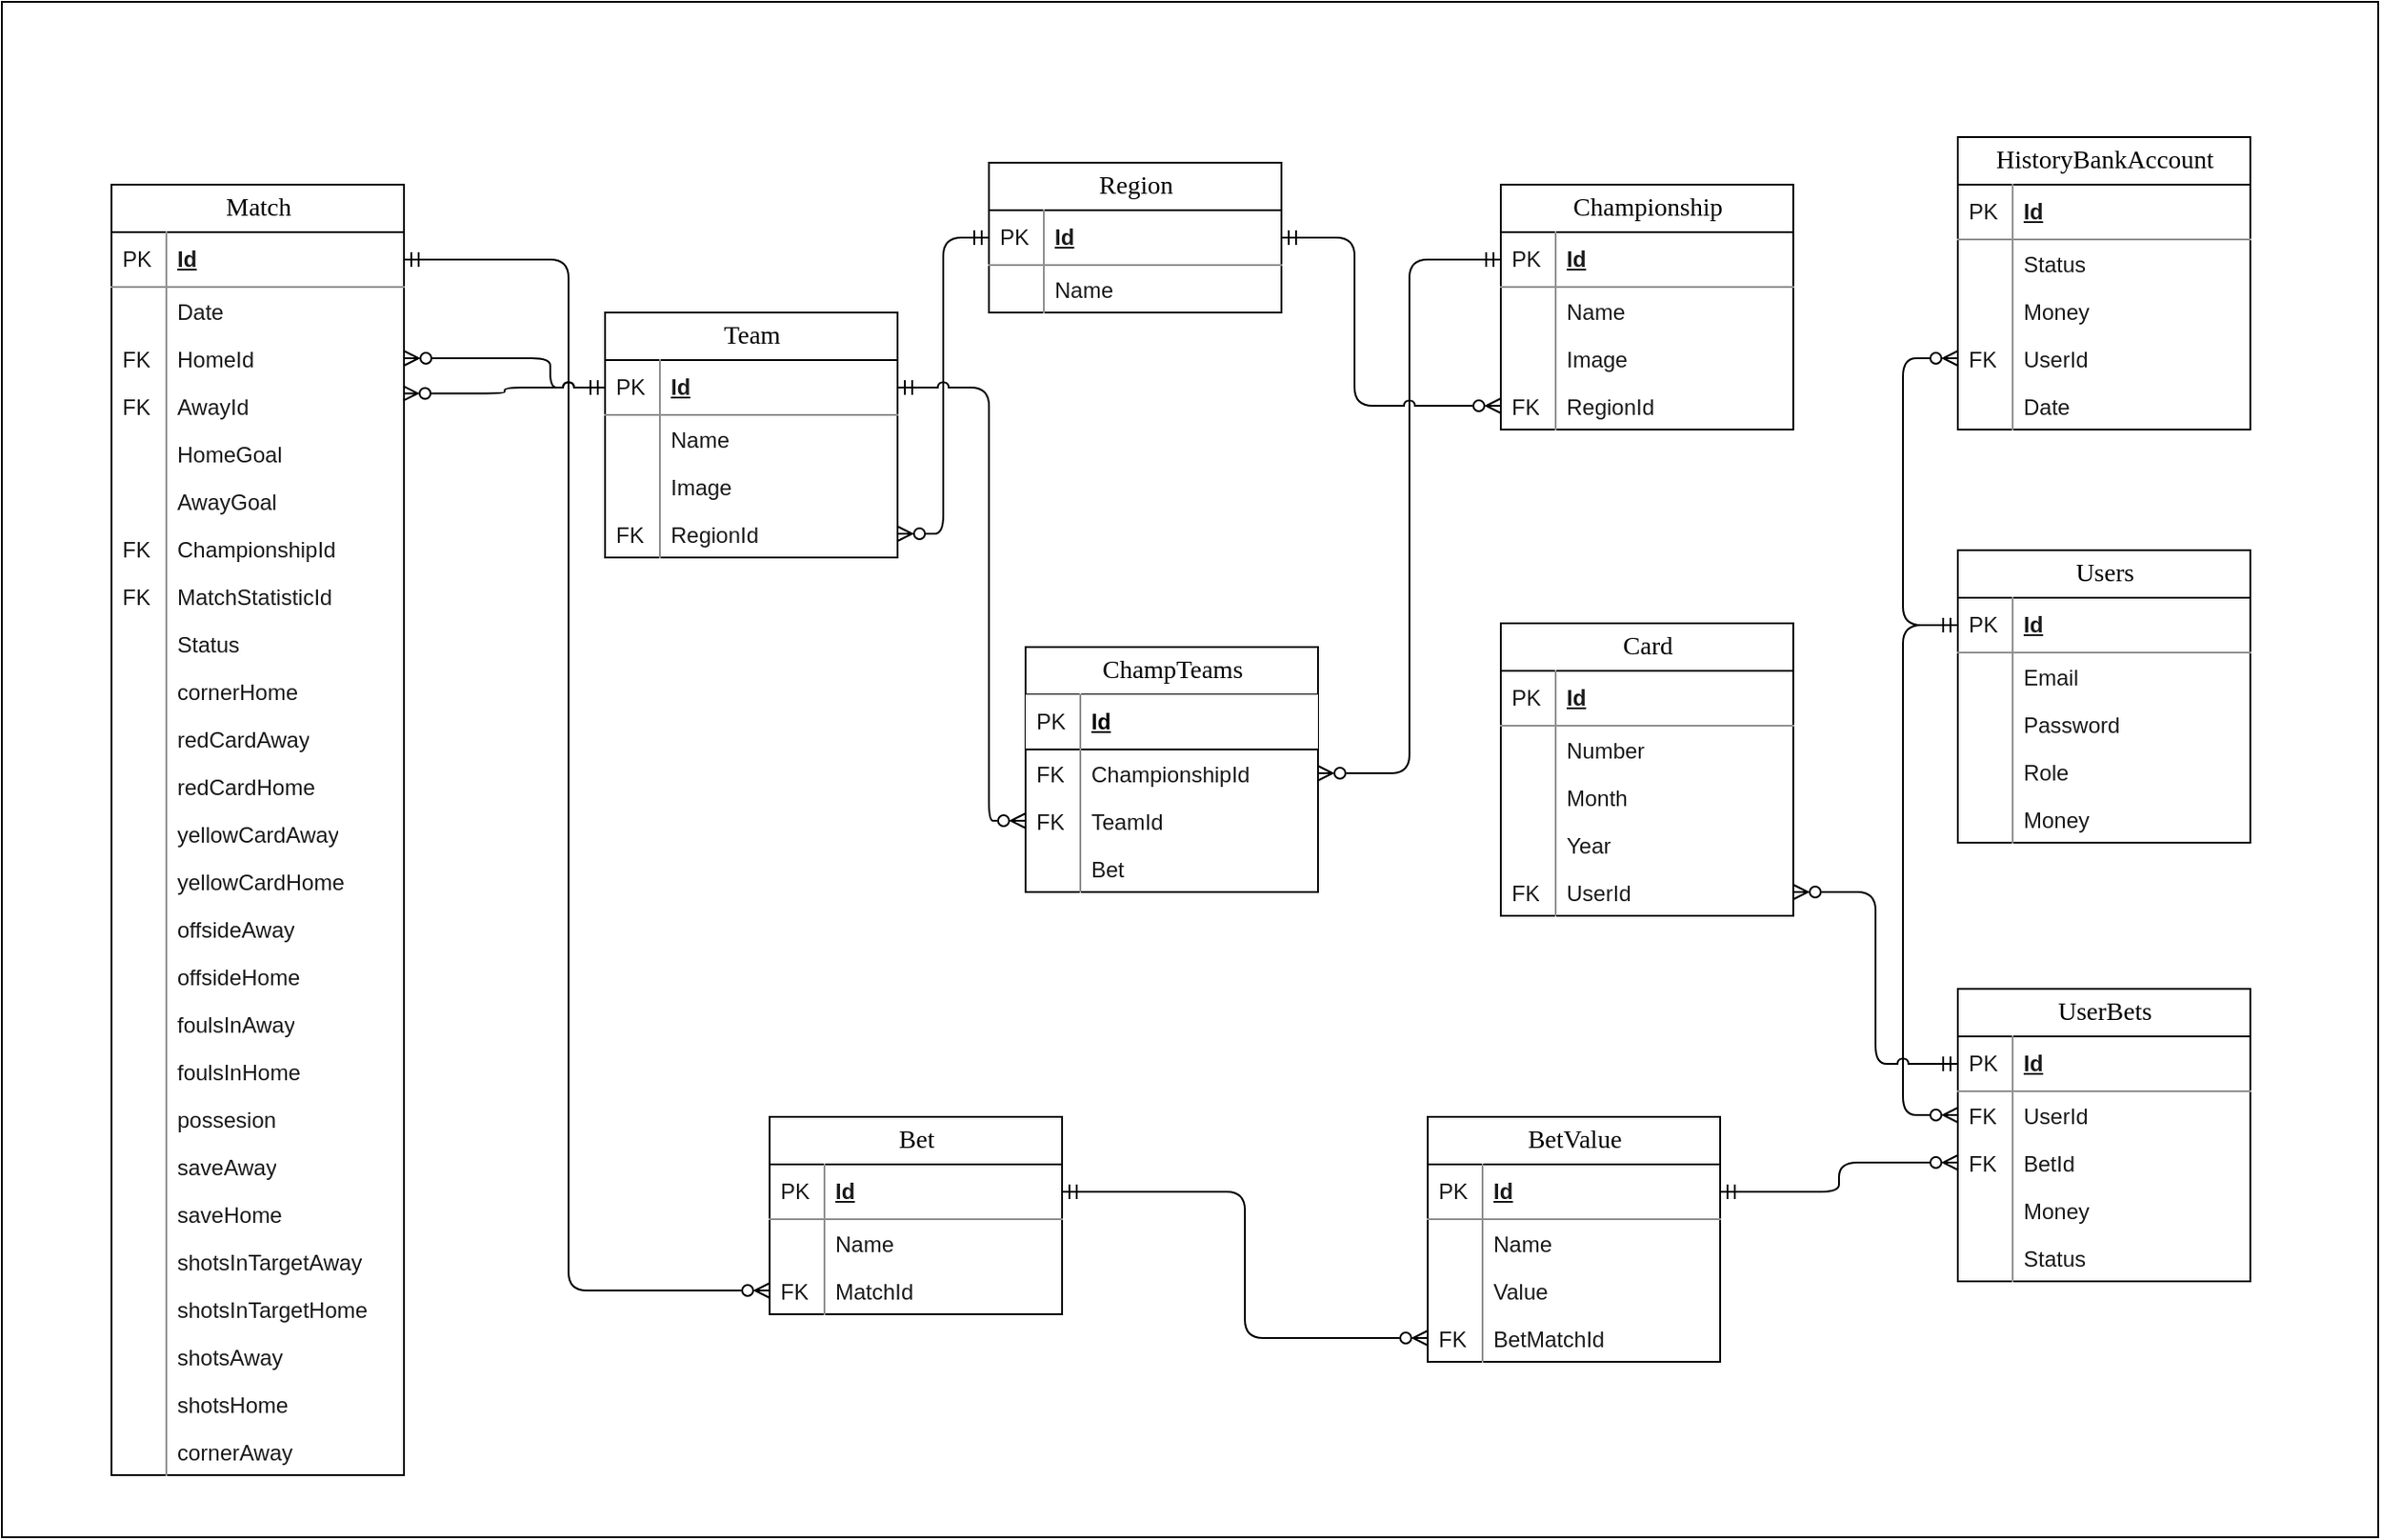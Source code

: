 <mxfile version="21.3.5" type="device" pages="5">
  <diagram name="Page-1" id="e56a1550-8fbb-45ad-956c-1786394a9013">
    <mxGraphModel dx="2603" dy="2418" grid="1" gridSize="10" guides="1" tooltips="1" connect="1" arrows="1" fold="1" page="1" pageScale="1" pageWidth="1169" pageHeight="827" background="#FFFFFF" math="0" shadow="0">
      <root>
        <mxCell id="0" />
        <mxCell id="1" parent="0" />
        <mxCell id="GsA7F_jQd-ToFYcisI-i-1" value="" style="rounded=0;whiteSpace=wrap;html=1;" parent="1" vertex="1">
          <mxGeometry x="-580" y="-960" width="1300" height="840" as="geometry" />
        </mxCell>
        <mxCell id="FgjTyjTYuUTEjpnzXqCP-89" value="Team" style="swimlane;html=1;fontStyle=0;childLayout=stackLayout;horizontal=1;startSize=26;horizontalStack=0;resizeParent=1;resizeLast=0;collapsible=1;marginBottom=0;swimlaneFillColor=#ffffff;align=center;rounded=0;shadow=0;comic=0;labelBackgroundColor=none;strokeWidth=1;fontFamily=Verdana;fontSize=14;" parent="1" vertex="1">
          <mxGeometry x="-250" y="-790" width="160" height="134" as="geometry" />
        </mxCell>
        <mxCell id="FgjTyjTYuUTEjpnzXqCP-90" value="Id" style="shape=partialRectangle;top=0;left=0;right=0;bottom=1;html=1;align=left;verticalAlign=middle;fillColor=none;spacingLeft=34;spacingRight=4;whiteSpace=wrap;overflow=hidden;rotatable=0;points=[[0,0.5],[1,0.5]];portConstraint=eastwest;dropTarget=0;fontStyle=5;strokeColor=#909090;fontColor=#1A1A1A;" parent="FgjTyjTYuUTEjpnzXqCP-89" vertex="1">
          <mxGeometry y="26" width="160" height="30" as="geometry" />
        </mxCell>
        <mxCell id="FgjTyjTYuUTEjpnzXqCP-91" value="PK" style="shape=partialRectangle;top=0;left=0;bottom=0;html=1;fillColor=none;align=left;verticalAlign=middle;spacingLeft=4;spacingRight=4;whiteSpace=wrap;overflow=hidden;rotatable=0;points=[];portConstraint=eastwest;part=1;strokeColor=#909090;fontColor=#1A1A1A;" parent="FgjTyjTYuUTEjpnzXqCP-90" vertex="1" connectable="0">
          <mxGeometry width="30" height="30" as="geometry" />
        </mxCell>
        <mxCell id="FgjTyjTYuUTEjpnzXqCP-118" value="Name" style="shape=partialRectangle;top=0;left=0;right=0;bottom=0;html=1;align=left;verticalAlign=top;fillColor=none;spacingLeft=34;spacingRight=4;whiteSpace=wrap;overflow=hidden;rotatable=0;points=[[0,0.5],[1,0.5]];portConstraint=eastwest;dropTarget=0;strokeColor=#909090;fontColor=#1A1A1A;" parent="FgjTyjTYuUTEjpnzXqCP-89" vertex="1">
          <mxGeometry y="56" width="160" height="26" as="geometry" />
        </mxCell>
        <mxCell id="FgjTyjTYuUTEjpnzXqCP-119" value="" style="shape=partialRectangle;top=0;left=0;bottom=0;html=1;fillColor=none;align=left;verticalAlign=top;spacingLeft=4;spacingRight=4;whiteSpace=wrap;overflow=hidden;rotatable=0;points=[];portConstraint=eastwest;part=1;strokeColor=#909090;fontColor=#1A1A1A;" parent="FgjTyjTYuUTEjpnzXqCP-118" vertex="1" connectable="0">
          <mxGeometry width="30" height="26" as="geometry" />
        </mxCell>
        <mxCell id="FgjTyjTYuUTEjpnzXqCP-120" value="Image" style="shape=partialRectangle;top=0;left=0;right=0;bottom=0;html=1;align=left;verticalAlign=top;fillColor=none;spacingLeft=34;spacingRight=4;whiteSpace=wrap;overflow=hidden;rotatable=0;points=[[0,0.5],[1,0.5]];portConstraint=eastwest;dropTarget=0;strokeColor=#909090;fontColor=#1A1A1A;" parent="FgjTyjTYuUTEjpnzXqCP-89" vertex="1">
          <mxGeometry y="82" width="160" height="26" as="geometry" />
        </mxCell>
        <mxCell id="FgjTyjTYuUTEjpnzXqCP-121" value="" style="shape=partialRectangle;top=0;left=0;bottom=0;html=1;fillColor=none;align=left;verticalAlign=top;spacingLeft=4;spacingRight=4;whiteSpace=wrap;overflow=hidden;rotatable=0;points=[];portConstraint=eastwest;part=1;strokeColor=#909090;fontColor=#1A1A1A;" parent="FgjTyjTYuUTEjpnzXqCP-120" vertex="1" connectable="0">
          <mxGeometry width="30" height="26" as="geometry" />
        </mxCell>
        <mxCell id="FgjTyjTYuUTEjpnzXqCP-122" value="RegionId" style="shape=partialRectangle;top=0;left=0;right=0;bottom=0;html=1;align=left;verticalAlign=top;fillColor=none;spacingLeft=34;spacingRight=4;whiteSpace=wrap;overflow=hidden;rotatable=0;points=[[0,0.5],[1,0.5]];portConstraint=eastwest;dropTarget=0;strokeColor=#909090;fontColor=#1A1A1A;" parent="FgjTyjTYuUTEjpnzXqCP-89" vertex="1">
          <mxGeometry y="108" width="160" height="26" as="geometry" />
        </mxCell>
        <mxCell id="FgjTyjTYuUTEjpnzXqCP-123" value="FK" style="shape=partialRectangle;top=0;left=0;bottom=0;html=1;fillColor=none;align=left;verticalAlign=top;spacingLeft=4;spacingRight=4;whiteSpace=wrap;overflow=hidden;rotatable=0;points=[];portConstraint=eastwest;part=1;strokeColor=#909090;fontColor=#1A1A1A;" parent="FgjTyjTYuUTEjpnzXqCP-122" vertex="1" connectable="0">
          <mxGeometry width="30" height="26" as="geometry" />
        </mxCell>
        <mxCell id="FgjTyjTYuUTEjpnzXqCP-126" value="Match" style="swimlane;html=1;fontStyle=0;childLayout=stackLayout;horizontal=1;startSize=26;horizontalStack=0;resizeParent=1;resizeLast=0;collapsible=1;marginBottom=0;swimlaneFillColor=#ffffff;align=center;rounded=0;shadow=0;comic=0;labelBackgroundColor=none;strokeWidth=1;fontFamily=Verdana;fontSize=14;" parent="1" vertex="1">
          <mxGeometry x="-520" y="-860" width="160" height="706" as="geometry" />
        </mxCell>
        <mxCell id="FgjTyjTYuUTEjpnzXqCP-127" value="Id" style="shape=partialRectangle;top=0;left=0;right=0;bottom=1;html=1;align=left;verticalAlign=middle;fillColor=none;spacingLeft=34;spacingRight=4;whiteSpace=wrap;overflow=hidden;rotatable=0;points=[[0,0.5],[1,0.5]];portConstraint=eastwest;dropTarget=0;fontStyle=5;strokeColor=#909090;fontColor=#1A1A1A;" parent="FgjTyjTYuUTEjpnzXqCP-126" vertex="1">
          <mxGeometry y="26" width="160" height="30" as="geometry" />
        </mxCell>
        <mxCell id="FgjTyjTYuUTEjpnzXqCP-128" value="PK" style="shape=partialRectangle;top=0;left=0;bottom=0;html=1;fillColor=none;align=left;verticalAlign=middle;spacingLeft=4;spacingRight=4;whiteSpace=wrap;overflow=hidden;rotatable=0;points=[];portConstraint=eastwest;part=1;strokeColor=#909090;fontColor=#1A1A1A;" parent="FgjTyjTYuUTEjpnzXqCP-127" vertex="1" connectable="0">
          <mxGeometry width="30" height="30" as="geometry" />
        </mxCell>
        <mxCell id="FgjTyjTYuUTEjpnzXqCP-129" value="Date" style="shape=partialRectangle;top=0;left=0;right=0;bottom=0;html=1;align=left;verticalAlign=top;fillColor=none;spacingLeft=34;spacingRight=4;whiteSpace=wrap;overflow=hidden;rotatable=0;points=[[0,0.5],[1,0.5]];portConstraint=eastwest;dropTarget=0;strokeColor=#909090;fontColor=#1A1A1A;" parent="FgjTyjTYuUTEjpnzXqCP-126" vertex="1">
          <mxGeometry y="56" width="160" height="26" as="geometry" />
        </mxCell>
        <mxCell id="FgjTyjTYuUTEjpnzXqCP-130" value="" style="shape=partialRectangle;top=0;left=0;bottom=0;html=1;fillColor=none;align=left;verticalAlign=top;spacingLeft=4;spacingRight=4;whiteSpace=wrap;overflow=hidden;rotatable=0;points=[];portConstraint=eastwest;part=1;strokeColor=#909090;fontColor=#1A1A1A;" parent="FgjTyjTYuUTEjpnzXqCP-129" vertex="1" connectable="0">
          <mxGeometry width="30" height="26" as="geometry" />
        </mxCell>
        <mxCell id="FgjTyjTYuUTEjpnzXqCP-131" value="HomeId" style="shape=partialRectangle;top=0;left=0;right=0;bottom=0;html=1;align=left;verticalAlign=top;fillColor=none;spacingLeft=34;spacingRight=4;whiteSpace=wrap;overflow=hidden;rotatable=0;points=[[0,0.5],[1,0.5]];portConstraint=eastwest;dropTarget=0;strokeColor=#909090;fontColor=#1A1A1A;" parent="FgjTyjTYuUTEjpnzXqCP-126" vertex="1">
          <mxGeometry y="82" width="160" height="26" as="geometry" />
        </mxCell>
        <mxCell id="FgjTyjTYuUTEjpnzXqCP-132" value="FK" style="shape=partialRectangle;top=0;left=0;bottom=0;html=1;fillColor=none;align=left;verticalAlign=top;spacingLeft=4;spacingRight=4;whiteSpace=wrap;overflow=hidden;rotatable=0;points=[];portConstraint=eastwest;part=1;strokeColor=#909090;fontColor=#1A1A1A;" parent="FgjTyjTYuUTEjpnzXqCP-131" vertex="1" connectable="0">
          <mxGeometry width="30" height="26" as="geometry" />
        </mxCell>
        <mxCell id="FgjTyjTYuUTEjpnzXqCP-133" value="AwayId" style="shape=partialRectangle;top=0;left=0;right=0;bottom=0;html=1;align=left;verticalAlign=top;fillColor=none;spacingLeft=34;spacingRight=4;whiteSpace=wrap;overflow=hidden;rotatable=0;points=[[0,0.5],[1,0.5]];portConstraint=eastwest;dropTarget=0;strokeColor=#909090;fontColor=#1A1A1A;" parent="FgjTyjTYuUTEjpnzXqCP-126" vertex="1">
          <mxGeometry y="108" width="160" height="26" as="geometry" />
        </mxCell>
        <mxCell id="FgjTyjTYuUTEjpnzXqCP-134" value="FK" style="shape=partialRectangle;top=0;left=0;bottom=0;html=1;fillColor=none;align=left;verticalAlign=top;spacingLeft=4;spacingRight=4;whiteSpace=wrap;overflow=hidden;rotatable=0;points=[];portConstraint=eastwest;part=1;strokeColor=#909090;fontColor=#1A1A1A;" parent="FgjTyjTYuUTEjpnzXqCP-133" vertex="1" connectable="0">
          <mxGeometry width="30" height="26" as="geometry" />
        </mxCell>
        <mxCell id="FgjTyjTYuUTEjpnzXqCP-135" value="HomeGoal" style="shape=partialRectangle;top=0;left=0;right=0;bottom=0;html=1;align=left;verticalAlign=top;fillColor=none;spacingLeft=34;spacingRight=4;whiteSpace=wrap;overflow=hidden;rotatable=0;points=[[0,0.5],[1,0.5]];portConstraint=eastwest;dropTarget=0;strokeColor=#909090;fontColor=#1A1A1A;" parent="FgjTyjTYuUTEjpnzXqCP-126" vertex="1">
          <mxGeometry y="134" width="160" height="26" as="geometry" />
        </mxCell>
        <mxCell id="FgjTyjTYuUTEjpnzXqCP-136" value="" style="shape=partialRectangle;top=0;left=0;bottom=0;html=1;fillColor=none;align=left;verticalAlign=top;spacingLeft=4;spacingRight=4;whiteSpace=wrap;overflow=hidden;rotatable=0;points=[];portConstraint=eastwest;part=1;strokeColor=#909090;fontColor=#1A1A1A;" parent="FgjTyjTYuUTEjpnzXqCP-135" vertex="1" connectable="0">
          <mxGeometry width="30" height="26" as="geometry" />
        </mxCell>
        <mxCell id="FgjTyjTYuUTEjpnzXqCP-137" value="AwayGoal" style="shape=partialRectangle;top=0;left=0;right=0;bottom=0;html=1;align=left;verticalAlign=top;fillColor=none;spacingLeft=34;spacingRight=4;whiteSpace=wrap;overflow=hidden;rotatable=0;points=[[0,0.5],[1,0.5]];portConstraint=eastwest;dropTarget=0;strokeColor=#909090;fontColor=#1A1A1A;" parent="FgjTyjTYuUTEjpnzXqCP-126" vertex="1">
          <mxGeometry y="160" width="160" height="26" as="geometry" />
        </mxCell>
        <mxCell id="FgjTyjTYuUTEjpnzXqCP-138" value="" style="shape=partialRectangle;top=0;left=0;bottom=0;html=1;fillColor=none;align=left;verticalAlign=top;spacingLeft=4;spacingRight=4;whiteSpace=wrap;overflow=hidden;rotatable=0;points=[];portConstraint=eastwest;part=1;strokeColor=#909090;fontColor=#1A1A1A;" parent="FgjTyjTYuUTEjpnzXqCP-137" vertex="1" connectable="0">
          <mxGeometry width="30" height="26" as="geometry" />
        </mxCell>
        <mxCell id="FgjTyjTYuUTEjpnzXqCP-139" value="ChampionshipId" style="shape=partialRectangle;top=0;left=0;right=0;bottom=0;html=1;align=left;verticalAlign=top;fillColor=none;spacingLeft=34;spacingRight=4;whiteSpace=wrap;overflow=hidden;rotatable=0;points=[[0,0.5],[1,0.5]];portConstraint=eastwest;dropTarget=0;strokeColor=#909090;fontColor=#1A1A1A;" parent="FgjTyjTYuUTEjpnzXqCP-126" vertex="1">
          <mxGeometry y="186" width="160" height="26" as="geometry" />
        </mxCell>
        <mxCell id="FgjTyjTYuUTEjpnzXqCP-140" value="FK" style="shape=partialRectangle;top=0;left=0;bottom=0;html=1;fillColor=none;align=left;verticalAlign=top;spacingLeft=4;spacingRight=4;whiteSpace=wrap;overflow=hidden;rotatable=0;points=[];portConstraint=eastwest;part=1;strokeColor=#909090;fontColor=#1A1A1A;" parent="FgjTyjTYuUTEjpnzXqCP-139" vertex="1" connectable="0">
          <mxGeometry width="30" height="26" as="geometry" />
        </mxCell>
        <mxCell id="FgjTyjTYuUTEjpnzXqCP-141" value="MatchStatisticId" style="shape=partialRectangle;top=0;left=0;right=0;bottom=0;html=1;align=left;verticalAlign=top;fillColor=none;spacingLeft=34;spacingRight=4;whiteSpace=wrap;overflow=hidden;rotatable=0;points=[[0,0.5],[1,0.5]];portConstraint=eastwest;dropTarget=0;strokeColor=#909090;fontColor=#1A1A1A;" parent="FgjTyjTYuUTEjpnzXqCP-126" vertex="1">
          <mxGeometry y="212" width="160" height="26" as="geometry" />
        </mxCell>
        <mxCell id="FgjTyjTYuUTEjpnzXqCP-142" value="FK" style="shape=partialRectangle;top=0;left=0;bottom=0;html=1;fillColor=none;align=left;verticalAlign=top;spacingLeft=4;spacingRight=4;whiteSpace=wrap;overflow=hidden;rotatable=0;points=[];portConstraint=eastwest;part=1;strokeColor=#909090;fontColor=#1A1A1A;" parent="FgjTyjTYuUTEjpnzXqCP-141" vertex="1" connectable="0">
          <mxGeometry width="30" height="26" as="geometry" />
        </mxCell>
        <mxCell id="FgjTyjTYuUTEjpnzXqCP-143" value="Status" style="shape=partialRectangle;top=0;left=0;right=0;bottom=0;html=1;align=left;verticalAlign=top;fillColor=none;spacingLeft=34;spacingRight=4;whiteSpace=wrap;overflow=hidden;rotatable=0;points=[[0,0.5],[1,0.5]];portConstraint=eastwest;dropTarget=0;strokeColor=#909090;fontColor=#1A1A1A;" parent="FgjTyjTYuUTEjpnzXqCP-126" vertex="1">
          <mxGeometry y="238" width="160" height="26" as="geometry" />
        </mxCell>
        <mxCell id="FgjTyjTYuUTEjpnzXqCP-144" value="" style="shape=partialRectangle;top=0;left=0;bottom=0;html=1;fillColor=none;align=left;verticalAlign=top;spacingLeft=4;spacingRight=4;whiteSpace=wrap;overflow=hidden;rotatable=0;points=[];portConstraint=eastwest;part=1;strokeColor=#909090;fontColor=#1A1A1A;" parent="FgjTyjTYuUTEjpnzXqCP-143" vertex="1" connectable="0">
          <mxGeometry width="30" height="26" as="geometry" />
        </mxCell>
        <mxCell id="wLgGCn5pY1EVvrQte6KJ-35" value="cornerHome" style="shape=partialRectangle;top=0;left=0;right=0;bottom=0;html=1;align=left;verticalAlign=top;fillColor=none;spacingLeft=34;spacingRight=4;whiteSpace=wrap;overflow=hidden;rotatable=0;points=[[0,0.5],[1,0.5]];portConstraint=eastwest;dropTarget=0;strokeColor=#909090;fontColor=#1A1A1A;" parent="FgjTyjTYuUTEjpnzXqCP-126" vertex="1">
          <mxGeometry y="264" width="160" height="26" as="geometry" />
        </mxCell>
        <mxCell id="wLgGCn5pY1EVvrQte6KJ-36" value="" style="shape=partialRectangle;top=0;left=0;bottom=0;html=1;fillColor=none;align=left;verticalAlign=top;spacingLeft=4;spacingRight=4;whiteSpace=wrap;overflow=hidden;rotatable=0;points=[];portConstraint=eastwest;part=1;strokeColor=#909090;fontColor=#1A1A1A;" parent="wLgGCn5pY1EVvrQte6KJ-35" vertex="1" connectable="0">
          <mxGeometry width="30" height="26" as="geometry" />
        </mxCell>
        <mxCell id="wLgGCn5pY1EVvrQte6KJ-67" value="redCardAway" style="shape=partialRectangle;top=0;left=0;right=0;bottom=0;html=1;align=left;verticalAlign=top;fillColor=none;spacingLeft=34;spacingRight=4;whiteSpace=wrap;overflow=hidden;rotatable=0;points=[[0,0.5],[1,0.5]];portConstraint=eastwest;dropTarget=0;strokeColor=#909090;fontColor=#1A1A1A;" parent="FgjTyjTYuUTEjpnzXqCP-126" vertex="1">
          <mxGeometry y="290" width="160" height="26" as="geometry" />
        </mxCell>
        <mxCell id="wLgGCn5pY1EVvrQte6KJ-68" value="" style="shape=partialRectangle;top=0;left=0;bottom=0;html=1;fillColor=none;align=left;verticalAlign=top;spacingLeft=4;spacingRight=4;whiteSpace=wrap;overflow=hidden;rotatable=0;points=[];portConstraint=eastwest;part=1;strokeColor=#909090;fontColor=#1A1A1A;" parent="wLgGCn5pY1EVvrQte6KJ-67" vertex="1" connectable="0">
          <mxGeometry width="30" height="26" as="geometry" />
        </mxCell>
        <mxCell id="wLgGCn5pY1EVvrQte6KJ-65" value="redCardHome" style="shape=partialRectangle;top=0;left=0;right=0;bottom=0;html=1;align=left;verticalAlign=top;fillColor=none;spacingLeft=34;spacingRight=4;whiteSpace=wrap;overflow=hidden;rotatable=0;points=[[0,0.5],[1,0.5]];portConstraint=eastwest;dropTarget=0;strokeColor=#909090;fontColor=#1A1A1A;" parent="FgjTyjTYuUTEjpnzXqCP-126" vertex="1">
          <mxGeometry y="316" width="160" height="26" as="geometry" />
        </mxCell>
        <mxCell id="wLgGCn5pY1EVvrQte6KJ-66" value="" style="shape=partialRectangle;top=0;left=0;bottom=0;html=1;fillColor=none;align=left;verticalAlign=top;spacingLeft=4;spacingRight=4;whiteSpace=wrap;overflow=hidden;rotatable=0;points=[];portConstraint=eastwest;part=1;strokeColor=#909090;fontColor=#1A1A1A;" parent="wLgGCn5pY1EVvrQte6KJ-65" vertex="1" connectable="0">
          <mxGeometry width="30" height="26" as="geometry" />
        </mxCell>
        <mxCell id="wLgGCn5pY1EVvrQte6KJ-63" value="yellowCardAway" style="shape=partialRectangle;top=0;left=0;right=0;bottom=0;html=1;align=left;verticalAlign=top;fillColor=none;spacingLeft=34;spacingRight=4;whiteSpace=wrap;overflow=hidden;rotatable=0;points=[[0,0.5],[1,0.5]];portConstraint=eastwest;dropTarget=0;strokeColor=#909090;fontColor=#1A1A1A;" parent="FgjTyjTYuUTEjpnzXqCP-126" vertex="1">
          <mxGeometry y="342" width="160" height="26" as="geometry" />
        </mxCell>
        <mxCell id="wLgGCn5pY1EVvrQte6KJ-64" value="" style="shape=partialRectangle;top=0;left=0;bottom=0;html=1;fillColor=none;align=left;verticalAlign=top;spacingLeft=4;spacingRight=4;whiteSpace=wrap;overflow=hidden;rotatable=0;points=[];portConstraint=eastwest;part=1;strokeColor=#909090;fontColor=#1A1A1A;" parent="wLgGCn5pY1EVvrQte6KJ-63" vertex="1" connectable="0">
          <mxGeometry width="30" height="26" as="geometry" />
        </mxCell>
        <mxCell id="wLgGCn5pY1EVvrQte6KJ-61" value="yellowCardHome" style="shape=partialRectangle;top=0;left=0;right=0;bottom=0;html=1;align=left;verticalAlign=top;fillColor=none;spacingLeft=34;spacingRight=4;whiteSpace=wrap;overflow=hidden;rotatable=0;points=[[0,0.5],[1,0.5]];portConstraint=eastwest;dropTarget=0;strokeColor=#909090;fontColor=#1A1A1A;" parent="FgjTyjTYuUTEjpnzXqCP-126" vertex="1">
          <mxGeometry y="368" width="160" height="26" as="geometry" />
        </mxCell>
        <mxCell id="wLgGCn5pY1EVvrQte6KJ-62" value="" style="shape=partialRectangle;top=0;left=0;bottom=0;html=1;fillColor=none;align=left;verticalAlign=top;spacingLeft=4;spacingRight=4;whiteSpace=wrap;overflow=hidden;rotatable=0;points=[];portConstraint=eastwest;part=1;strokeColor=#909090;fontColor=#1A1A1A;" parent="wLgGCn5pY1EVvrQte6KJ-61" vertex="1" connectable="0">
          <mxGeometry width="30" height="26" as="geometry" />
        </mxCell>
        <mxCell id="wLgGCn5pY1EVvrQte6KJ-59" value="offsideAway" style="shape=partialRectangle;top=0;left=0;right=0;bottom=0;html=1;align=left;verticalAlign=top;fillColor=none;spacingLeft=34;spacingRight=4;whiteSpace=wrap;overflow=hidden;rotatable=0;points=[[0,0.5],[1,0.5]];portConstraint=eastwest;dropTarget=0;strokeColor=#909090;fontColor=#1A1A1A;" parent="FgjTyjTYuUTEjpnzXqCP-126" vertex="1">
          <mxGeometry y="394" width="160" height="26" as="geometry" />
        </mxCell>
        <mxCell id="wLgGCn5pY1EVvrQte6KJ-60" value="" style="shape=partialRectangle;top=0;left=0;bottom=0;html=1;fillColor=none;align=left;verticalAlign=top;spacingLeft=4;spacingRight=4;whiteSpace=wrap;overflow=hidden;rotatable=0;points=[];portConstraint=eastwest;part=1;strokeColor=#909090;fontColor=#1A1A1A;" parent="wLgGCn5pY1EVvrQte6KJ-59" vertex="1" connectable="0">
          <mxGeometry width="30" height="26" as="geometry" />
        </mxCell>
        <mxCell id="wLgGCn5pY1EVvrQte6KJ-57" value="offsideHome" style="shape=partialRectangle;top=0;left=0;right=0;bottom=0;html=1;align=left;verticalAlign=top;fillColor=none;spacingLeft=34;spacingRight=4;whiteSpace=wrap;overflow=hidden;rotatable=0;points=[[0,0.5],[1,0.5]];portConstraint=eastwest;dropTarget=0;strokeColor=#909090;fontColor=#1A1A1A;" parent="FgjTyjTYuUTEjpnzXqCP-126" vertex="1">
          <mxGeometry y="420" width="160" height="26" as="geometry" />
        </mxCell>
        <mxCell id="wLgGCn5pY1EVvrQte6KJ-58" value="" style="shape=partialRectangle;top=0;left=0;bottom=0;html=1;fillColor=none;align=left;verticalAlign=top;spacingLeft=4;spacingRight=4;whiteSpace=wrap;overflow=hidden;rotatable=0;points=[];portConstraint=eastwest;part=1;strokeColor=#909090;fontColor=#1A1A1A;" parent="wLgGCn5pY1EVvrQte6KJ-57" vertex="1" connectable="0">
          <mxGeometry width="30" height="26" as="geometry" />
        </mxCell>
        <mxCell id="wLgGCn5pY1EVvrQte6KJ-55" value="foulsInAway" style="shape=partialRectangle;top=0;left=0;right=0;bottom=0;html=1;align=left;verticalAlign=top;fillColor=none;spacingLeft=34;spacingRight=4;whiteSpace=wrap;overflow=hidden;rotatable=0;points=[[0,0.5],[1,0.5]];portConstraint=eastwest;dropTarget=0;strokeColor=#909090;fontColor=#1A1A1A;" parent="FgjTyjTYuUTEjpnzXqCP-126" vertex="1">
          <mxGeometry y="446" width="160" height="26" as="geometry" />
        </mxCell>
        <mxCell id="wLgGCn5pY1EVvrQte6KJ-56" value="" style="shape=partialRectangle;top=0;left=0;bottom=0;html=1;fillColor=none;align=left;verticalAlign=top;spacingLeft=4;spacingRight=4;whiteSpace=wrap;overflow=hidden;rotatable=0;points=[];portConstraint=eastwest;part=1;strokeColor=#909090;fontColor=#1A1A1A;" parent="wLgGCn5pY1EVvrQte6KJ-55" vertex="1" connectable="0">
          <mxGeometry width="30" height="26" as="geometry" />
        </mxCell>
        <mxCell id="wLgGCn5pY1EVvrQte6KJ-53" value="foulsInHome" style="shape=partialRectangle;top=0;left=0;right=0;bottom=0;html=1;align=left;verticalAlign=top;fillColor=none;spacingLeft=34;spacingRight=4;whiteSpace=wrap;overflow=hidden;rotatable=0;points=[[0,0.5],[1,0.5]];portConstraint=eastwest;dropTarget=0;strokeColor=#909090;fontColor=#1A1A1A;" parent="FgjTyjTYuUTEjpnzXqCP-126" vertex="1">
          <mxGeometry y="472" width="160" height="26" as="geometry" />
        </mxCell>
        <mxCell id="wLgGCn5pY1EVvrQte6KJ-54" value="" style="shape=partialRectangle;top=0;left=0;bottom=0;html=1;fillColor=none;align=left;verticalAlign=top;spacingLeft=4;spacingRight=4;whiteSpace=wrap;overflow=hidden;rotatable=0;points=[];portConstraint=eastwest;part=1;strokeColor=#909090;fontColor=#1A1A1A;" parent="wLgGCn5pY1EVvrQte6KJ-53" vertex="1" connectable="0">
          <mxGeometry width="30" height="26" as="geometry" />
        </mxCell>
        <mxCell id="wLgGCn5pY1EVvrQte6KJ-51" value="possesion" style="shape=partialRectangle;top=0;left=0;right=0;bottom=0;html=1;align=left;verticalAlign=top;fillColor=none;spacingLeft=34;spacingRight=4;whiteSpace=wrap;overflow=hidden;rotatable=0;points=[[0,0.5],[1,0.5]];portConstraint=eastwest;dropTarget=0;strokeColor=#909090;fontColor=#1A1A1A;" parent="FgjTyjTYuUTEjpnzXqCP-126" vertex="1">
          <mxGeometry y="498" width="160" height="26" as="geometry" />
        </mxCell>
        <mxCell id="wLgGCn5pY1EVvrQte6KJ-52" value="" style="shape=partialRectangle;top=0;left=0;bottom=0;html=1;fillColor=none;align=left;verticalAlign=top;spacingLeft=4;spacingRight=4;whiteSpace=wrap;overflow=hidden;rotatable=0;points=[];portConstraint=eastwest;part=1;strokeColor=#909090;fontColor=#1A1A1A;" parent="wLgGCn5pY1EVvrQte6KJ-51" vertex="1" connectable="0">
          <mxGeometry width="30" height="26" as="geometry" />
        </mxCell>
        <mxCell id="wLgGCn5pY1EVvrQte6KJ-49" value="saveAway" style="shape=partialRectangle;top=0;left=0;right=0;bottom=0;html=1;align=left;verticalAlign=top;fillColor=none;spacingLeft=34;spacingRight=4;whiteSpace=wrap;overflow=hidden;rotatable=0;points=[[0,0.5],[1,0.5]];portConstraint=eastwest;dropTarget=0;strokeColor=#909090;fontColor=#1A1A1A;" parent="FgjTyjTYuUTEjpnzXqCP-126" vertex="1">
          <mxGeometry y="524" width="160" height="26" as="geometry" />
        </mxCell>
        <mxCell id="wLgGCn5pY1EVvrQte6KJ-50" value="" style="shape=partialRectangle;top=0;left=0;bottom=0;html=1;fillColor=none;align=left;verticalAlign=top;spacingLeft=4;spacingRight=4;whiteSpace=wrap;overflow=hidden;rotatable=0;points=[];portConstraint=eastwest;part=1;strokeColor=#909090;fontColor=#1A1A1A;" parent="wLgGCn5pY1EVvrQte6KJ-49" vertex="1" connectable="0">
          <mxGeometry width="30" height="26" as="geometry" />
        </mxCell>
        <mxCell id="wLgGCn5pY1EVvrQte6KJ-47" value="saveHome&lt;span style=&quot;white-space: pre;&quot;&gt; &lt;/span&gt;" style="shape=partialRectangle;top=0;left=0;right=0;bottom=0;html=1;align=left;verticalAlign=top;fillColor=none;spacingLeft=34;spacingRight=4;whiteSpace=wrap;overflow=hidden;rotatable=0;points=[[0,0.5],[1,0.5]];portConstraint=eastwest;dropTarget=0;strokeColor=#909090;fontColor=#1A1A1A;" parent="FgjTyjTYuUTEjpnzXqCP-126" vertex="1">
          <mxGeometry y="550" width="160" height="26" as="geometry" />
        </mxCell>
        <mxCell id="wLgGCn5pY1EVvrQte6KJ-48" value="" style="shape=partialRectangle;top=0;left=0;bottom=0;html=1;fillColor=none;align=left;verticalAlign=top;spacingLeft=4;spacingRight=4;whiteSpace=wrap;overflow=hidden;rotatable=0;points=[];portConstraint=eastwest;part=1;strokeColor=#909090;fontColor=#1A1A1A;" parent="wLgGCn5pY1EVvrQte6KJ-47" vertex="1" connectable="0">
          <mxGeometry width="30" height="26" as="geometry" />
        </mxCell>
        <mxCell id="wLgGCn5pY1EVvrQte6KJ-45" value="shotsInTargetAway" style="shape=partialRectangle;top=0;left=0;right=0;bottom=0;html=1;align=left;verticalAlign=top;fillColor=none;spacingLeft=34;spacingRight=4;whiteSpace=wrap;overflow=hidden;rotatable=0;points=[[0,0.5],[1,0.5]];portConstraint=eastwest;dropTarget=0;strokeColor=#909090;fontColor=#1A1A1A;" parent="FgjTyjTYuUTEjpnzXqCP-126" vertex="1">
          <mxGeometry y="576" width="160" height="26" as="geometry" />
        </mxCell>
        <mxCell id="wLgGCn5pY1EVvrQte6KJ-46" value="" style="shape=partialRectangle;top=0;left=0;bottom=0;html=1;fillColor=none;align=left;verticalAlign=top;spacingLeft=4;spacingRight=4;whiteSpace=wrap;overflow=hidden;rotatable=0;points=[];portConstraint=eastwest;part=1;strokeColor=#909090;fontColor=#1A1A1A;" parent="wLgGCn5pY1EVvrQte6KJ-45" vertex="1" connectable="0">
          <mxGeometry width="30" height="26" as="geometry" />
        </mxCell>
        <mxCell id="wLgGCn5pY1EVvrQte6KJ-43" value="shotsInTargetHome" style="shape=partialRectangle;top=0;left=0;right=0;bottom=0;html=1;align=left;verticalAlign=top;fillColor=none;spacingLeft=34;spacingRight=4;whiteSpace=wrap;overflow=hidden;rotatable=0;points=[[0,0.5],[1,0.5]];portConstraint=eastwest;dropTarget=0;strokeColor=#909090;fontColor=#1A1A1A;" parent="FgjTyjTYuUTEjpnzXqCP-126" vertex="1">
          <mxGeometry y="602" width="160" height="26" as="geometry" />
        </mxCell>
        <mxCell id="wLgGCn5pY1EVvrQte6KJ-44" value="" style="shape=partialRectangle;top=0;left=0;bottom=0;html=1;fillColor=none;align=left;verticalAlign=top;spacingLeft=4;spacingRight=4;whiteSpace=wrap;overflow=hidden;rotatable=0;points=[];portConstraint=eastwest;part=1;strokeColor=#909090;fontColor=#1A1A1A;" parent="wLgGCn5pY1EVvrQte6KJ-43" vertex="1" connectable="0">
          <mxGeometry width="30" height="26" as="geometry" />
        </mxCell>
        <mxCell id="wLgGCn5pY1EVvrQte6KJ-41" value="shotsAway" style="shape=partialRectangle;top=0;left=0;right=0;bottom=0;html=1;align=left;verticalAlign=top;fillColor=none;spacingLeft=34;spacingRight=4;whiteSpace=wrap;overflow=hidden;rotatable=0;points=[[0,0.5],[1,0.5]];portConstraint=eastwest;dropTarget=0;strokeColor=#909090;fontColor=#1A1A1A;" parent="FgjTyjTYuUTEjpnzXqCP-126" vertex="1">
          <mxGeometry y="628" width="160" height="26" as="geometry" />
        </mxCell>
        <mxCell id="wLgGCn5pY1EVvrQte6KJ-42" value="" style="shape=partialRectangle;top=0;left=0;bottom=0;html=1;fillColor=none;align=left;verticalAlign=top;spacingLeft=4;spacingRight=4;whiteSpace=wrap;overflow=hidden;rotatable=0;points=[];portConstraint=eastwest;part=1;strokeColor=#909090;fontColor=#1A1A1A;" parent="wLgGCn5pY1EVvrQte6KJ-41" vertex="1" connectable="0">
          <mxGeometry width="30" height="26" as="geometry" />
        </mxCell>
        <mxCell id="wLgGCn5pY1EVvrQte6KJ-39" value="shotsHome" style="shape=partialRectangle;top=0;left=0;right=0;bottom=0;html=1;align=left;verticalAlign=top;fillColor=none;spacingLeft=34;spacingRight=4;whiteSpace=wrap;overflow=hidden;rotatable=0;points=[[0,0.5],[1,0.5]];portConstraint=eastwest;dropTarget=0;strokeColor=#909090;fontColor=#1A1A1A;" parent="FgjTyjTYuUTEjpnzXqCP-126" vertex="1">
          <mxGeometry y="654" width="160" height="26" as="geometry" />
        </mxCell>
        <mxCell id="wLgGCn5pY1EVvrQte6KJ-40" value="" style="shape=partialRectangle;top=0;left=0;bottom=0;html=1;fillColor=none;align=left;verticalAlign=top;spacingLeft=4;spacingRight=4;whiteSpace=wrap;overflow=hidden;rotatable=0;points=[];portConstraint=eastwest;part=1;strokeColor=#909090;fontColor=#1A1A1A;" parent="wLgGCn5pY1EVvrQte6KJ-39" vertex="1" connectable="0">
          <mxGeometry width="30" height="26" as="geometry" />
        </mxCell>
        <mxCell id="wLgGCn5pY1EVvrQte6KJ-37" value="cornerAway" style="shape=partialRectangle;top=0;left=0;right=0;bottom=0;html=1;align=left;verticalAlign=top;fillColor=none;spacingLeft=34;spacingRight=4;whiteSpace=wrap;overflow=hidden;rotatable=0;points=[[0,0.5],[1,0.5]];portConstraint=eastwest;dropTarget=0;strokeColor=#909090;fontColor=#1A1A1A;" parent="FgjTyjTYuUTEjpnzXqCP-126" vertex="1">
          <mxGeometry y="680" width="160" height="26" as="geometry" />
        </mxCell>
        <mxCell id="wLgGCn5pY1EVvrQte6KJ-38" value="" style="shape=partialRectangle;top=0;left=0;bottom=0;html=1;fillColor=none;align=left;verticalAlign=top;spacingLeft=4;spacingRight=4;whiteSpace=wrap;overflow=hidden;rotatable=0;points=[];portConstraint=eastwest;part=1;strokeColor=#909090;fontColor=#1A1A1A;" parent="wLgGCn5pY1EVvrQte6KJ-37" vertex="1" connectable="0">
          <mxGeometry width="30" height="26" as="geometry" />
        </mxCell>
        <mxCell id="FgjTyjTYuUTEjpnzXqCP-147" value="Region" style="swimlane;html=1;fontStyle=0;childLayout=stackLayout;horizontal=1;startSize=26;horizontalStack=0;resizeParent=1;resizeLast=0;collapsible=1;marginBottom=0;swimlaneFillColor=#ffffff;align=center;rounded=0;shadow=0;comic=0;labelBackgroundColor=none;strokeWidth=1;fontFamily=Verdana;fontSize=14;" parent="1" vertex="1">
          <mxGeometry x="-40" y="-872" width="160" height="82" as="geometry" />
        </mxCell>
        <mxCell id="FgjTyjTYuUTEjpnzXqCP-148" value="Id" style="shape=partialRectangle;top=0;left=0;right=0;bottom=1;html=1;align=left;verticalAlign=middle;fillColor=none;spacingLeft=34;spacingRight=4;whiteSpace=wrap;overflow=hidden;rotatable=0;points=[[0,0.5],[1,0.5]];portConstraint=eastwest;dropTarget=0;fontStyle=5;strokeColor=#909090;fontColor=#1A1A1A;" parent="FgjTyjTYuUTEjpnzXqCP-147" vertex="1">
          <mxGeometry y="26" width="160" height="30" as="geometry" />
        </mxCell>
        <mxCell id="FgjTyjTYuUTEjpnzXqCP-149" value="PK" style="shape=partialRectangle;top=0;left=0;bottom=0;html=1;fillColor=none;align=left;verticalAlign=middle;spacingLeft=4;spacingRight=4;whiteSpace=wrap;overflow=hidden;rotatable=0;points=[];portConstraint=eastwest;part=1;strokeColor=#909090;fontColor=#1A1A1A;" parent="FgjTyjTYuUTEjpnzXqCP-148" vertex="1" connectable="0">
          <mxGeometry width="30" height="30" as="geometry" />
        </mxCell>
        <mxCell id="FgjTyjTYuUTEjpnzXqCP-150" value="Name" style="shape=partialRectangle;top=0;left=0;right=0;bottom=0;html=1;align=left;verticalAlign=top;fillColor=none;spacingLeft=34;spacingRight=4;whiteSpace=wrap;overflow=hidden;rotatable=0;points=[[0,0.5],[1,0.5]];portConstraint=eastwest;dropTarget=0;strokeColor=#909090;fontColor=#1A1A1A;" parent="FgjTyjTYuUTEjpnzXqCP-147" vertex="1">
          <mxGeometry y="56" width="160" height="26" as="geometry" />
        </mxCell>
        <mxCell id="FgjTyjTYuUTEjpnzXqCP-151" value="" style="shape=partialRectangle;top=0;left=0;bottom=0;html=1;fillColor=none;align=left;verticalAlign=top;spacingLeft=4;spacingRight=4;whiteSpace=wrap;overflow=hidden;rotatable=0;points=[];portConstraint=eastwest;part=1;strokeColor=#909090;fontColor=#1A1A1A;" parent="FgjTyjTYuUTEjpnzXqCP-150" vertex="1" connectable="0">
          <mxGeometry width="30" height="26" as="geometry" />
        </mxCell>
        <mxCell id="FgjTyjTYuUTEjpnzXqCP-156" style="edgeStyle=orthogonalEdgeStyle;rounded=1;orthogonalLoop=1;jettySize=auto;html=1;exitX=1;exitY=0.5;exitDx=0;exitDy=0;entryX=0;entryY=0.5;entryDx=0;entryDy=0;startArrow=ERzeroToMany;startFill=0;endArrow=ERmandOne;endFill=0;jumpStyle=arc;" parent="1" source="FgjTyjTYuUTEjpnzXqCP-122" target="FgjTyjTYuUTEjpnzXqCP-148" edge="1">
          <mxGeometry relative="1" as="geometry" />
        </mxCell>
        <mxCell id="FgjTyjTYuUTEjpnzXqCP-158" value="ChampTeams" style="swimlane;html=1;fontStyle=0;childLayout=stackLayout;horizontal=1;startSize=26;horizontalStack=0;resizeParent=1;resizeLast=0;collapsible=1;marginBottom=0;swimlaneFillColor=#ffffff;align=center;rounded=0;shadow=0;comic=0;labelBackgroundColor=none;strokeWidth=1;fontFamily=Verdana;fontSize=14;" parent="1" vertex="1">
          <mxGeometry x="-20" y="-607" width="160" height="134" as="geometry" />
        </mxCell>
        <mxCell id="FgjTyjTYuUTEjpnzXqCP-159" value="Id" style="shape=partialRectangle;top=0;left=0;right=0;bottom=1;html=1;align=left;verticalAlign=middle;spacingLeft=34;spacingRight=4;whiteSpace=wrap;overflow=hidden;rotatable=0;points=[[0,0.5],[1,0.5]];portConstraint=eastwest;dropTarget=0;fontStyle=5;" parent="FgjTyjTYuUTEjpnzXqCP-158" vertex="1">
          <mxGeometry y="26" width="160" height="30" as="geometry" />
        </mxCell>
        <mxCell id="FgjTyjTYuUTEjpnzXqCP-160" value="PK" style="shape=partialRectangle;top=0;left=0;bottom=0;html=1;fillColor=none;align=left;verticalAlign=middle;spacingLeft=4;spacingRight=4;whiteSpace=wrap;overflow=hidden;rotatable=0;points=[];portConstraint=eastwest;part=1;strokeColor=#909090;fontColor=#1A1A1A;" parent="FgjTyjTYuUTEjpnzXqCP-159" vertex="1" connectable="0">
          <mxGeometry width="30" height="30" as="geometry" />
        </mxCell>
        <mxCell id="FgjTyjTYuUTEjpnzXqCP-161" value="ChampionshipId" style="shape=partialRectangle;top=0;left=0;right=0;bottom=0;html=1;align=left;verticalAlign=top;fillColor=none;spacingLeft=34;spacingRight=4;whiteSpace=wrap;overflow=hidden;rotatable=0;points=[[0,0.5],[1,0.5]];portConstraint=eastwest;dropTarget=0;strokeColor=#909090;fontColor=#1A1A1A;" parent="FgjTyjTYuUTEjpnzXqCP-158" vertex="1">
          <mxGeometry y="56" width="160" height="26" as="geometry" />
        </mxCell>
        <mxCell id="FgjTyjTYuUTEjpnzXqCP-162" value="FK" style="shape=partialRectangle;top=0;left=0;bottom=0;html=1;fillColor=none;align=left;verticalAlign=top;spacingLeft=4;spacingRight=4;whiteSpace=wrap;overflow=hidden;rotatable=0;points=[];portConstraint=eastwest;part=1;strokeColor=#909090;fontColor=#1A1A1A;" parent="FgjTyjTYuUTEjpnzXqCP-161" vertex="1" connectable="0">
          <mxGeometry width="30" height="26" as="geometry" />
        </mxCell>
        <mxCell id="FgjTyjTYuUTEjpnzXqCP-163" value="TeamId" style="shape=partialRectangle;top=0;left=0;right=0;bottom=0;html=1;align=left;verticalAlign=top;fillColor=none;spacingLeft=34;spacingRight=4;whiteSpace=wrap;overflow=hidden;rotatable=0;points=[[0,0.5],[1,0.5]];portConstraint=eastwest;dropTarget=0;strokeColor=#909090;fontColor=#1A1A1A;" parent="FgjTyjTYuUTEjpnzXqCP-158" vertex="1">
          <mxGeometry y="82" width="160" height="26" as="geometry" />
        </mxCell>
        <mxCell id="FgjTyjTYuUTEjpnzXqCP-164" value="FK" style="shape=partialRectangle;top=0;left=0;bottom=0;html=1;fillColor=none;align=left;verticalAlign=top;spacingLeft=4;spacingRight=4;whiteSpace=wrap;overflow=hidden;rotatable=0;points=[];portConstraint=eastwest;part=1;strokeColor=#909090;fontColor=#1A1A1A;" parent="FgjTyjTYuUTEjpnzXqCP-163" vertex="1" connectable="0">
          <mxGeometry width="30" height="26" as="geometry" />
        </mxCell>
        <mxCell id="FgjTyjTYuUTEjpnzXqCP-165" value="Bet" style="shape=partialRectangle;top=0;left=0;right=0;bottom=0;html=1;align=left;verticalAlign=top;fillColor=none;spacingLeft=34;spacingRight=4;whiteSpace=wrap;overflow=hidden;rotatable=0;points=[[0,0.5],[1,0.5]];portConstraint=eastwest;dropTarget=0;strokeColor=#909090;fontColor=#1A1A1A;" parent="FgjTyjTYuUTEjpnzXqCP-158" vertex="1">
          <mxGeometry y="108" width="160" height="26" as="geometry" />
        </mxCell>
        <mxCell id="FgjTyjTYuUTEjpnzXqCP-166" value="" style="shape=partialRectangle;top=0;left=0;bottom=0;html=1;fillColor=none;align=left;verticalAlign=top;spacingLeft=4;spacingRight=4;whiteSpace=wrap;overflow=hidden;rotatable=0;points=[];portConstraint=eastwest;part=1;strokeColor=#909090;fontColor=#1A1A1A;" parent="FgjTyjTYuUTEjpnzXqCP-165" vertex="1" connectable="0">
          <mxGeometry width="30" height="26" as="geometry" />
        </mxCell>
        <mxCell id="FgjTyjTYuUTEjpnzXqCP-167" style="edgeStyle=orthogonalEdgeStyle;rounded=1;orthogonalLoop=1;jettySize=auto;html=1;exitX=0;exitY=0.5;exitDx=0;exitDy=0;entryX=1;entryY=0.5;entryDx=0;entryDy=0;endArrow=ERmandOne;endFill=0;startArrow=ERzeroToMany;startFill=0;jumpStyle=arc;" parent="1" source="FgjTyjTYuUTEjpnzXqCP-163" target="FgjTyjTYuUTEjpnzXqCP-90" edge="1">
          <mxGeometry relative="1" as="geometry">
            <Array as="points">
              <mxPoint x="-40" y="-512" />
              <mxPoint x="-40" y="-749" />
            </Array>
          </mxGeometry>
        </mxCell>
        <mxCell id="FgjTyjTYuUTEjpnzXqCP-168" value="Championship" style="swimlane;html=1;fontStyle=0;childLayout=stackLayout;horizontal=1;startSize=26;horizontalStack=0;resizeParent=1;resizeLast=0;collapsible=1;marginBottom=0;swimlaneFillColor=#ffffff;align=center;rounded=0;shadow=0;comic=0;labelBackgroundColor=none;strokeWidth=1;fontFamily=Verdana;fontSize=14;" parent="1" vertex="1">
          <mxGeometry x="240" y="-860" width="160" height="134" as="geometry" />
        </mxCell>
        <mxCell id="FgjTyjTYuUTEjpnzXqCP-169" value="Id" style="shape=partialRectangle;top=0;left=0;right=0;bottom=1;html=1;align=left;verticalAlign=middle;fillColor=none;spacingLeft=34;spacingRight=4;whiteSpace=wrap;overflow=hidden;rotatable=0;points=[[0,0.5],[1,0.5]];portConstraint=eastwest;dropTarget=0;fontStyle=5;strokeColor=#909090;fontColor=#1A1A1A;" parent="FgjTyjTYuUTEjpnzXqCP-168" vertex="1">
          <mxGeometry y="26" width="160" height="30" as="geometry" />
        </mxCell>
        <mxCell id="FgjTyjTYuUTEjpnzXqCP-170" value="PK" style="shape=partialRectangle;top=0;left=0;bottom=0;html=1;fillColor=none;align=left;verticalAlign=middle;spacingLeft=4;spacingRight=4;whiteSpace=wrap;overflow=hidden;rotatable=0;points=[];portConstraint=eastwest;part=1;strokeColor=#909090;fontColor=#1A1A1A;" parent="FgjTyjTYuUTEjpnzXqCP-169" vertex="1" connectable="0">
          <mxGeometry width="30" height="30" as="geometry" />
        </mxCell>
        <mxCell id="FgjTyjTYuUTEjpnzXqCP-171" value="Name" style="shape=partialRectangle;top=0;left=0;right=0;bottom=0;html=1;align=left;verticalAlign=top;fillColor=none;spacingLeft=34;spacingRight=4;whiteSpace=wrap;overflow=hidden;rotatable=0;points=[[0,0.5],[1,0.5]];portConstraint=eastwest;dropTarget=0;strokeColor=#909090;fontColor=#1A1A1A;" parent="FgjTyjTYuUTEjpnzXqCP-168" vertex="1">
          <mxGeometry y="56" width="160" height="26" as="geometry" />
        </mxCell>
        <mxCell id="FgjTyjTYuUTEjpnzXqCP-172" value="" style="shape=partialRectangle;top=0;left=0;bottom=0;html=1;fillColor=none;align=left;verticalAlign=top;spacingLeft=4;spacingRight=4;whiteSpace=wrap;overflow=hidden;rotatable=0;points=[];portConstraint=eastwest;part=1;strokeColor=#909090;fontColor=#1A1A1A;" parent="FgjTyjTYuUTEjpnzXqCP-171" vertex="1" connectable="0">
          <mxGeometry width="30" height="26" as="geometry" />
        </mxCell>
        <mxCell id="FgjTyjTYuUTEjpnzXqCP-173" value="Image" style="shape=partialRectangle;top=0;left=0;right=0;bottom=0;html=1;align=left;verticalAlign=top;fillColor=none;spacingLeft=34;spacingRight=4;whiteSpace=wrap;overflow=hidden;rotatable=0;points=[[0,0.5],[1,0.5]];portConstraint=eastwest;dropTarget=0;strokeColor=#909090;fontColor=#1A1A1A;" parent="FgjTyjTYuUTEjpnzXqCP-168" vertex="1">
          <mxGeometry y="82" width="160" height="26" as="geometry" />
        </mxCell>
        <mxCell id="FgjTyjTYuUTEjpnzXqCP-174" value="" style="shape=partialRectangle;top=0;left=0;bottom=0;html=1;fillColor=none;align=left;verticalAlign=top;spacingLeft=4;spacingRight=4;whiteSpace=wrap;overflow=hidden;rotatable=0;points=[];portConstraint=eastwest;part=1;strokeColor=#909090;fontColor=#1A1A1A;" parent="FgjTyjTYuUTEjpnzXqCP-173" vertex="1" connectable="0">
          <mxGeometry width="30" height="26" as="geometry" />
        </mxCell>
        <mxCell id="FgjTyjTYuUTEjpnzXqCP-175" value="RegionId" style="shape=partialRectangle;top=0;left=0;right=0;bottom=0;html=1;align=left;verticalAlign=top;fillColor=none;spacingLeft=34;spacingRight=4;whiteSpace=wrap;overflow=hidden;rotatable=0;points=[[0,0.5],[1,0.5]];portConstraint=eastwest;dropTarget=0;strokeColor=#909090;fontColor=#1A1A1A;" parent="FgjTyjTYuUTEjpnzXqCP-168" vertex="1">
          <mxGeometry y="108" width="160" height="26" as="geometry" />
        </mxCell>
        <mxCell id="FgjTyjTYuUTEjpnzXqCP-176" value="FK" style="shape=partialRectangle;top=0;left=0;bottom=0;html=1;fillColor=none;align=left;verticalAlign=top;spacingLeft=4;spacingRight=4;whiteSpace=wrap;overflow=hidden;rotatable=0;points=[];portConstraint=eastwest;part=1;strokeColor=#909090;fontColor=#1A1A1A;" parent="FgjTyjTYuUTEjpnzXqCP-175" vertex="1" connectable="0">
          <mxGeometry width="30" height="26" as="geometry" />
        </mxCell>
        <mxCell id="FgjTyjTYuUTEjpnzXqCP-177" style="edgeStyle=orthogonalEdgeStyle;rounded=1;orthogonalLoop=1;jettySize=auto;html=1;exitX=1;exitY=0.5;exitDx=0;exitDy=0;entryX=0;entryY=0.5;entryDx=0;entryDy=0;startArrow=ERzeroToMany;startFill=0;endArrow=ERmandOne;endFill=0;jumpStyle=arc;" parent="1" source="FgjTyjTYuUTEjpnzXqCP-161" target="FgjTyjTYuUTEjpnzXqCP-169" edge="1">
          <mxGeometry relative="1" as="geometry" />
        </mxCell>
        <mxCell id="FgjTyjTYuUTEjpnzXqCP-189" value="HistoryBankAccount" style="swimlane;html=1;fontStyle=0;childLayout=stackLayout;horizontal=1;startSize=26;horizontalStack=0;resizeParent=1;resizeLast=0;collapsible=1;marginBottom=0;swimlaneFillColor=#ffffff;align=center;rounded=0;shadow=0;comic=0;labelBackgroundColor=none;strokeWidth=1;fontFamily=Verdana;fontSize=14;" parent="1" vertex="1">
          <mxGeometry x="490" y="-886" width="160" height="160" as="geometry" />
        </mxCell>
        <mxCell id="FgjTyjTYuUTEjpnzXqCP-190" value="Id" style="shape=partialRectangle;top=0;left=0;right=0;bottom=1;html=1;align=left;verticalAlign=middle;fillColor=none;spacingLeft=34;spacingRight=4;whiteSpace=wrap;overflow=hidden;rotatable=0;points=[[0,0.5],[1,0.5]];portConstraint=eastwest;dropTarget=0;fontStyle=5;strokeColor=#909090;fontColor=#1A1A1A;" parent="FgjTyjTYuUTEjpnzXqCP-189" vertex="1">
          <mxGeometry y="26" width="160" height="30" as="geometry" />
        </mxCell>
        <mxCell id="FgjTyjTYuUTEjpnzXqCP-191" value="PK" style="shape=partialRectangle;top=0;left=0;bottom=0;html=1;fillColor=none;align=left;verticalAlign=middle;spacingLeft=4;spacingRight=4;whiteSpace=wrap;overflow=hidden;rotatable=0;points=[];portConstraint=eastwest;part=1;strokeColor=#909090;fontColor=#1A1A1A;" parent="FgjTyjTYuUTEjpnzXqCP-190" vertex="1" connectable="0">
          <mxGeometry width="30" height="30" as="geometry" />
        </mxCell>
        <mxCell id="FgjTyjTYuUTEjpnzXqCP-192" value="Status" style="shape=partialRectangle;top=0;left=0;right=0;bottom=0;html=1;align=left;verticalAlign=top;fillColor=none;spacingLeft=34;spacingRight=4;whiteSpace=wrap;overflow=hidden;rotatable=0;points=[[0,0.5],[1,0.5]];portConstraint=eastwest;dropTarget=0;strokeColor=#909090;fontColor=#1A1A1A;" parent="FgjTyjTYuUTEjpnzXqCP-189" vertex="1">
          <mxGeometry y="56" width="160" height="26" as="geometry" />
        </mxCell>
        <mxCell id="FgjTyjTYuUTEjpnzXqCP-193" value="" style="shape=partialRectangle;top=0;left=0;bottom=0;html=1;fillColor=none;align=left;verticalAlign=top;spacingLeft=4;spacingRight=4;whiteSpace=wrap;overflow=hidden;rotatable=0;points=[];portConstraint=eastwest;part=1;strokeColor=#909090;fontColor=#1A1A1A;" parent="FgjTyjTYuUTEjpnzXqCP-192" vertex="1" connectable="0">
          <mxGeometry width="30" height="26" as="geometry" />
        </mxCell>
        <mxCell id="FgjTyjTYuUTEjpnzXqCP-194" value="Money" style="shape=partialRectangle;top=0;left=0;right=0;bottom=0;html=1;align=left;verticalAlign=top;fillColor=none;spacingLeft=34;spacingRight=4;whiteSpace=wrap;overflow=hidden;rotatable=0;points=[[0,0.5],[1,0.5]];portConstraint=eastwest;dropTarget=0;strokeColor=#909090;fontColor=#1A1A1A;" parent="FgjTyjTYuUTEjpnzXqCP-189" vertex="1">
          <mxGeometry y="82" width="160" height="26" as="geometry" />
        </mxCell>
        <mxCell id="FgjTyjTYuUTEjpnzXqCP-195" value="" style="shape=partialRectangle;top=0;left=0;bottom=0;html=1;fillColor=none;align=left;verticalAlign=top;spacingLeft=4;spacingRight=4;whiteSpace=wrap;overflow=hidden;rotatable=0;points=[];portConstraint=eastwest;part=1;strokeColor=#909090;fontColor=#1A1A1A;" parent="FgjTyjTYuUTEjpnzXqCP-194" vertex="1" connectable="0">
          <mxGeometry width="30" height="26" as="geometry" />
        </mxCell>
        <mxCell id="FgjTyjTYuUTEjpnzXqCP-196" value="UserId" style="shape=partialRectangle;top=0;left=0;right=0;bottom=0;html=1;align=left;verticalAlign=top;fillColor=none;spacingLeft=34;spacingRight=4;whiteSpace=wrap;overflow=hidden;rotatable=0;points=[[0,0.5],[1,0.5]];portConstraint=eastwest;dropTarget=0;strokeColor=#909090;fontColor=#1A1A1A;" parent="FgjTyjTYuUTEjpnzXqCP-189" vertex="1">
          <mxGeometry y="108" width="160" height="26" as="geometry" />
        </mxCell>
        <mxCell id="FgjTyjTYuUTEjpnzXqCP-197" value="FK" style="shape=partialRectangle;top=0;left=0;bottom=0;html=1;fillColor=none;align=left;verticalAlign=top;spacingLeft=4;spacingRight=4;whiteSpace=wrap;overflow=hidden;rotatable=0;points=[];portConstraint=eastwest;part=1;strokeColor=#909090;fontColor=#1A1A1A;" parent="FgjTyjTYuUTEjpnzXqCP-196" vertex="1" connectable="0">
          <mxGeometry width="30" height="26" as="geometry" />
        </mxCell>
        <mxCell id="FgjTyjTYuUTEjpnzXqCP-198" value="Date" style="shape=partialRectangle;top=0;left=0;right=0;bottom=0;html=1;align=left;verticalAlign=top;fillColor=none;spacingLeft=34;spacingRight=4;whiteSpace=wrap;overflow=hidden;rotatable=0;points=[[0,0.5],[1,0.5]];portConstraint=eastwest;dropTarget=0;strokeColor=#909090;fontColor=#1A1A1A;" parent="FgjTyjTYuUTEjpnzXqCP-189" vertex="1">
          <mxGeometry y="134" width="160" height="26" as="geometry" />
        </mxCell>
        <mxCell id="FgjTyjTYuUTEjpnzXqCP-199" value="" style="shape=partialRectangle;top=0;left=0;bottom=0;html=1;fillColor=none;align=left;verticalAlign=top;spacingLeft=4;spacingRight=4;whiteSpace=wrap;overflow=hidden;rotatable=0;points=[];portConstraint=eastwest;part=1;strokeColor=#909090;fontColor=#1A1A1A;" parent="FgjTyjTYuUTEjpnzXqCP-198" vertex="1" connectable="0">
          <mxGeometry width="30" height="26" as="geometry" />
        </mxCell>
        <mxCell id="FgjTyjTYuUTEjpnzXqCP-200" value="Users" style="swimlane;html=1;fontStyle=0;childLayout=stackLayout;horizontal=1;startSize=26;horizontalStack=0;resizeParent=1;resizeLast=0;collapsible=1;marginBottom=0;swimlaneFillColor=#ffffff;align=center;rounded=0;shadow=0;comic=0;labelBackgroundColor=none;strokeWidth=1;fontFamily=Verdana;fontSize=14;" parent="1" vertex="1">
          <mxGeometry x="490" y="-660" width="160" height="160" as="geometry" />
        </mxCell>
        <mxCell id="FgjTyjTYuUTEjpnzXqCP-201" value="Id" style="shape=partialRectangle;top=0;left=0;right=0;bottom=1;html=1;align=left;verticalAlign=middle;fillColor=none;spacingLeft=34;spacingRight=4;whiteSpace=wrap;overflow=hidden;rotatable=0;points=[[0,0.5],[1,0.5]];portConstraint=eastwest;dropTarget=0;fontStyle=5;strokeColor=#909090;fontColor=#1A1A1A;" parent="FgjTyjTYuUTEjpnzXqCP-200" vertex="1">
          <mxGeometry y="26" width="160" height="30" as="geometry" />
        </mxCell>
        <mxCell id="FgjTyjTYuUTEjpnzXqCP-202" value="PK" style="shape=partialRectangle;top=0;left=0;bottom=0;html=1;fillColor=none;align=left;verticalAlign=middle;spacingLeft=4;spacingRight=4;whiteSpace=wrap;overflow=hidden;rotatable=0;points=[];portConstraint=eastwest;part=1;strokeColor=#909090;fontColor=#1A1A1A;" parent="FgjTyjTYuUTEjpnzXqCP-201" vertex="1" connectable="0">
          <mxGeometry width="30" height="30" as="geometry" />
        </mxCell>
        <mxCell id="FgjTyjTYuUTEjpnzXqCP-203" value="Email" style="shape=partialRectangle;top=0;left=0;right=0;bottom=0;html=1;align=left;verticalAlign=top;fillColor=none;spacingLeft=34;spacingRight=4;whiteSpace=wrap;overflow=hidden;rotatable=0;points=[[0,0.5],[1,0.5]];portConstraint=eastwest;dropTarget=0;strokeColor=#909090;fontColor=#1A1A1A;" parent="FgjTyjTYuUTEjpnzXqCP-200" vertex="1">
          <mxGeometry y="56" width="160" height="26" as="geometry" />
        </mxCell>
        <mxCell id="FgjTyjTYuUTEjpnzXqCP-204" value="" style="shape=partialRectangle;top=0;left=0;bottom=0;html=1;fillColor=none;align=left;verticalAlign=top;spacingLeft=4;spacingRight=4;whiteSpace=wrap;overflow=hidden;rotatable=0;points=[];portConstraint=eastwest;part=1;strokeColor=#909090;fontColor=#1A1A1A;" parent="FgjTyjTYuUTEjpnzXqCP-203" vertex="1" connectable="0">
          <mxGeometry width="30" height="26" as="geometry" />
        </mxCell>
        <mxCell id="FgjTyjTYuUTEjpnzXqCP-205" value="Password" style="shape=partialRectangle;top=0;left=0;right=0;bottom=0;html=1;align=left;verticalAlign=top;fillColor=none;spacingLeft=34;spacingRight=4;whiteSpace=wrap;overflow=hidden;rotatable=0;points=[[0,0.5],[1,0.5]];portConstraint=eastwest;dropTarget=0;strokeColor=#909090;fontColor=#1A1A1A;" parent="FgjTyjTYuUTEjpnzXqCP-200" vertex="1">
          <mxGeometry y="82" width="160" height="26" as="geometry" />
        </mxCell>
        <mxCell id="FgjTyjTYuUTEjpnzXqCP-206" value="" style="shape=partialRectangle;top=0;left=0;bottom=0;html=1;fillColor=none;align=left;verticalAlign=top;spacingLeft=4;spacingRight=4;whiteSpace=wrap;overflow=hidden;rotatable=0;points=[];portConstraint=eastwest;part=1;strokeColor=#909090;fontColor=#1A1A1A;" parent="FgjTyjTYuUTEjpnzXqCP-205" vertex="1" connectable="0">
          <mxGeometry width="30" height="26" as="geometry" />
        </mxCell>
        <mxCell id="FgjTyjTYuUTEjpnzXqCP-207" value="Role" style="shape=partialRectangle;top=0;left=0;right=0;bottom=0;html=1;align=left;verticalAlign=top;fillColor=none;spacingLeft=34;spacingRight=4;whiteSpace=wrap;overflow=hidden;rotatable=0;points=[[0,0.5],[1,0.5]];portConstraint=eastwest;dropTarget=0;strokeColor=#909090;fontColor=#1A1A1A;" parent="FgjTyjTYuUTEjpnzXqCP-200" vertex="1">
          <mxGeometry y="108" width="160" height="26" as="geometry" />
        </mxCell>
        <mxCell id="FgjTyjTYuUTEjpnzXqCP-208" value="" style="shape=partialRectangle;top=0;left=0;bottom=0;html=1;fillColor=none;align=left;verticalAlign=top;spacingLeft=4;spacingRight=4;whiteSpace=wrap;overflow=hidden;rotatable=0;points=[];portConstraint=eastwest;part=1;strokeColor=#909090;fontColor=#1A1A1A;" parent="FgjTyjTYuUTEjpnzXqCP-207" vertex="1" connectable="0">
          <mxGeometry width="30" height="26" as="geometry" />
        </mxCell>
        <mxCell id="FgjTyjTYuUTEjpnzXqCP-209" value="Money" style="shape=partialRectangle;top=0;left=0;right=0;bottom=0;html=1;align=left;verticalAlign=top;fillColor=none;spacingLeft=34;spacingRight=4;whiteSpace=wrap;overflow=hidden;rotatable=0;points=[[0,0.5],[1,0.5]];portConstraint=eastwest;dropTarget=0;strokeColor=#909090;fontColor=#1A1A1A;" parent="FgjTyjTYuUTEjpnzXqCP-200" vertex="1">
          <mxGeometry y="134" width="160" height="26" as="geometry" />
        </mxCell>
        <mxCell id="FgjTyjTYuUTEjpnzXqCP-210" value="" style="shape=partialRectangle;top=0;left=0;bottom=0;html=1;fillColor=none;align=left;verticalAlign=top;spacingLeft=4;spacingRight=4;whiteSpace=wrap;overflow=hidden;rotatable=0;points=[];portConstraint=eastwest;part=1;strokeColor=#909090;fontColor=#1A1A1A;" parent="FgjTyjTYuUTEjpnzXqCP-209" vertex="1" connectable="0">
          <mxGeometry width="30" height="26" as="geometry" />
        </mxCell>
        <mxCell id="FgjTyjTYuUTEjpnzXqCP-211" value="UserBets" style="swimlane;html=1;fontStyle=0;childLayout=stackLayout;horizontal=1;startSize=26;horizontalStack=0;resizeParent=1;resizeLast=0;collapsible=1;marginBottom=0;swimlaneFillColor=#ffffff;align=center;rounded=0;shadow=0;comic=0;labelBackgroundColor=none;strokeWidth=1;fontFamily=Verdana;fontSize=14;" parent="1" vertex="1">
          <mxGeometry x="490" y="-420" width="160" height="160" as="geometry" />
        </mxCell>
        <mxCell id="FgjTyjTYuUTEjpnzXqCP-212" value="Id" style="shape=partialRectangle;top=0;left=0;right=0;bottom=1;html=1;align=left;verticalAlign=middle;fillColor=none;spacingLeft=34;spacingRight=4;whiteSpace=wrap;overflow=hidden;rotatable=0;points=[[0,0.5],[1,0.5]];portConstraint=eastwest;dropTarget=0;fontStyle=5;strokeColor=#909090;fontColor=#1A1A1A;" parent="FgjTyjTYuUTEjpnzXqCP-211" vertex="1">
          <mxGeometry y="26" width="160" height="30" as="geometry" />
        </mxCell>
        <mxCell id="FgjTyjTYuUTEjpnzXqCP-213" value="PK" style="shape=partialRectangle;top=0;left=0;bottom=0;html=1;fillColor=none;align=left;verticalAlign=middle;spacingLeft=4;spacingRight=4;whiteSpace=wrap;overflow=hidden;rotatable=0;points=[];portConstraint=eastwest;part=1;strokeColor=#909090;fontColor=#1A1A1A;" parent="FgjTyjTYuUTEjpnzXqCP-212" vertex="1" connectable="0">
          <mxGeometry width="30" height="30" as="geometry" />
        </mxCell>
        <mxCell id="FgjTyjTYuUTEjpnzXqCP-214" value="UserId" style="shape=partialRectangle;top=0;left=0;right=0;bottom=0;html=1;align=left;verticalAlign=top;fillColor=none;spacingLeft=34;spacingRight=4;whiteSpace=wrap;overflow=hidden;rotatable=0;points=[[0,0.5],[1,0.5]];portConstraint=eastwest;dropTarget=0;strokeColor=#909090;fontColor=#1A1A1A;" parent="FgjTyjTYuUTEjpnzXqCP-211" vertex="1">
          <mxGeometry y="56" width="160" height="26" as="geometry" />
        </mxCell>
        <mxCell id="FgjTyjTYuUTEjpnzXqCP-215" value="FK" style="shape=partialRectangle;top=0;left=0;bottom=0;html=1;fillColor=none;align=left;verticalAlign=top;spacingLeft=4;spacingRight=4;whiteSpace=wrap;overflow=hidden;rotatable=0;points=[];portConstraint=eastwest;part=1;strokeColor=#909090;fontColor=#1A1A1A;" parent="FgjTyjTYuUTEjpnzXqCP-214" vertex="1" connectable="0">
          <mxGeometry width="30" height="26" as="geometry" />
        </mxCell>
        <mxCell id="FgjTyjTYuUTEjpnzXqCP-216" value="BetId" style="shape=partialRectangle;top=0;left=0;right=0;bottom=0;html=1;align=left;verticalAlign=top;fillColor=none;spacingLeft=34;spacingRight=4;whiteSpace=wrap;overflow=hidden;rotatable=0;points=[[0,0.5],[1,0.5]];portConstraint=eastwest;dropTarget=0;strokeColor=#909090;fontColor=#1A1A1A;" parent="FgjTyjTYuUTEjpnzXqCP-211" vertex="1">
          <mxGeometry y="82" width="160" height="26" as="geometry" />
        </mxCell>
        <mxCell id="FgjTyjTYuUTEjpnzXqCP-217" value="FK" style="shape=partialRectangle;top=0;left=0;bottom=0;html=1;fillColor=none;align=left;verticalAlign=top;spacingLeft=4;spacingRight=4;whiteSpace=wrap;overflow=hidden;rotatable=0;points=[];portConstraint=eastwest;part=1;strokeColor=#909090;fontColor=#1A1A1A;" parent="FgjTyjTYuUTEjpnzXqCP-216" vertex="1" connectable="0">
          <mxGeometry width="30" height="26" as="geometry" />
        </mxCell>
        <mxCell id="FgjTyjTYuUTEjpnzXqCP-218" value="Money" style="shape=partialRectangle;top=0;left=0;right=0;bottom=0;html=1;align=left;verticalAlign=top;fillColor=none;spacingLeft=34;spacingRight=4;whiteSpace=wrap;overflow=hidden;rotatable=0;points=[[0,0.5],[1,0.5]];portConstraint=eastwest;dropTarget=0;strokeColor=#909090;fontColor=#1A1A1A;" parent="FgjTyjTYuUTEjpnzXqCP-211" vertex="1">
          <mxGeometry y="108" width="160" height="26" as="geometry" />
        </mxCell>
        <mxCell id="FgjTyjTYuUTEjpnzXqCP-219" value="" style="shape=partialRectangle;top=0;left=0;bottom=0;html=1;fillColor=none;align=left;verticalAlign=top;spacingLeft=4;spacingRight=4;whiteSpace=wrap;overflow=hidden;rotatable=0;points=[];portConstraint=eastwest;part=1;strokeColor=#909090;fontColor=#1A1A1A;" parent="FgjTyjTYuUTEjpnzXqCP-218" vertex="1" connectable="0">
          <mxGeometry width="30" height="26" as="geometry" />
        </mxCell>
        <mxCell id="FgjTyjTYuUTEjpnzXqCP-220" value="Status" style="shape=partialRectangle;top=0;left=0;right=0;bottom=0;html=1;align=left;verticalAlign=top;fillColor=none;spacingLeft=34;spacingRight=4;whiteSpace=wrap;overflow=hidden;rotatable=0;points=[[0,0.5],[1,0.5]];portConstraint=eastwest;dropTarget=0;strokeColor=#909090;fontColor=#1A1A1A;" parent="FgjTyjTYuUTEjpnzXqCP-211" vertex="1">
          <mxGeometry y="134" width="160" height="26" as="geometry" />
        </mxCell>
        <mxCell id="FgjTyjTYuUTEjpnzXqCP-221" value="" style="shape=partialRectangle;top=0;left=0;bottom=0;html=1;fillColor=none;align=left;verticalAlign=top;spacingLeft=4;spacingRight=4;whiteSpace=wrap;overflow=hidden;rotatable=0;points=[];portConstraint=eastwest;part=1;strokeColor=#909090;fontColor=#1A1A1A;" parent="FgjTyjTYuUTEjpnzXqCP-220" vertex="1" connectable="0">
          <mxGeometry width="30" height="26" as="geometry" />
        </mxCell>
        <mxCell id="FgjTyjTYuUTEjpnzXqCP-222" value="BetValue" style="swimlane;html=1;fontStyle=0;childLayout=stackLayout;horizontal=1;startSize=26;horizontalStack=0;resizeParent=1;resizeLast=0;collapsible=1;marginBottom=0;swimlaneFillColor=#ffffff;align=center;rounded=0;shadow=0;comic=0;labelBackgroundColor=none;strokeWidth=1;fontFamily=Verdana;fontSize=14;" parent="1" vertex="1">
          <mxGeometry x="200" y="-350" width="160" height="134" as="geometry" />
        </mxCell>
        <mxCell id="FgjTyjTYuUTEjpnzXqCP-223" value="Id" style="shape=partialRectangle;top=0;left=0;right=0;bottom=1;html=1;align=left;verticalAlign=middle;fillColor=none;spacingLeft=34;spacingRight=4;whiteSpace=wrap;overflow=hidden;rotatable=0;points=[[0,0.5],[1,0.5]];portConstraint=eastwest;dropTarget=0;fontStyle=5;strokeColor=#909090;fontColor=#1A1A1A;" parent="FgjTyjTYuUTEjpnzXqCP-222" vertex="1">
          <mxGeometry y="26" width="160" height="30" as="geometry" />
        </mxCell>
        <mxCell id="FgjTyjTYuUTEjpnzXqCP-224" value="PK" style="shape=partialRectangle;top=0;left=0;bottom=0;html=1;fillColor=none;align=left;verticalAlign=middle;spacingLeft=4;spacingRight=4;whiteSpace=wrap;overflow=hidden;rotatable=0;points=[];portConstraint=eastwest;part=1;strokeColor=#909090;fontColor=#1A1A1A;" parent="FgjTyjTYuUTEjpnzXqCP-223" vertex="1" connectable="0">
          <mxGeometry width="30" height="30" as="geometry" />
        </mxCell>
        <mxCell id="FgjTyjTYuUTEjpnzXqCP-225" value="Name" style="shape=partialRectangle;top=0;left=0;right=0;bottom=0;html=1;align=left;verticalAlign=top;fillColor=none;spacingLeft=34;spacingRight=4;whiteSpace=wrap;overflow=hidden;rotatable=0;points=[[0,0.5],[1,0.5]];portConstraint=eastwest;dropTarget=0;strokeColor=#909090;fontColor=#1A1A1A;" parent="FgjTyjTYuUTEjpnzXqCP-222" vertex="1">
          <mxGeometry y="56" width="160" height="26" as="geometry" />
        </mxCell>
        <mxCell id="FgjTyjTYuUTEjpnzXqCP-226" value="" style="shape=partialRectangle;top=0;left=0;bottom=0;html=1;fillColor=none;align=left;verticalAlign=top;spacingLeft=4;spacingRight=4;whiteSpace=wrap;overflow=hidden;rotatable=0;points=[];portConstraint=eastwest;part=1;strokeColor=#909090;fontColor=#1A1A1A;" parent="FgjTyjTYuUTEjpnzXqCP-225" vertex="1" connectable="0">
          <mxGeometry width="30" height="26" as="geometry" />
        </mxCell>
        <mxCell id="FgjTyjTYuUTEjpnzXqCP-227" value="Value" style="shape=partialRectangle;top=0;left=0;right=0;bottom=0;html=1;align=left;verticalAlign=top;fillColor=none;spacingLeft=34;spacingRight=4;whiteSpace=wrap;overflow=hidden;rotatable=0;points=[[0,0.5],[1,0.5]];portConstraint=eastwest;dropTarget=0;strokeColor=#909090;fontColor=#1A1A1A;" parent="FgjTyjTYuUTEjpnzXqCP-222" vertex="1">
          <mxGeometry y="82" width="160" height="26" as="geometry" />
        </mxCell>
        <mxCell id="FgjTyjTYuUTEjpnzXqCP-228" value="" style="shape=partialRectangle;top=0;left=0;bottom=0;html=1;fillColor=none;align=left;verticalAlign=top;spacingLeft=4;spacingRight=4;whiteSpace=wrap;overflow=hidden;rotatable=0;points=[];portConstraint=eastwest;part=1;strokeColor=#909090;fontColor=#1A1A1A;" parent="FgjTyjTYuUTEjpnzXqCP-227" vertex="1" connectable="0">
          <mxGeometry width="30" height="26" as="geometry" />
        </mxCell>
        <mxCell id="FgjTyjTYuUTEjpnzXqCP-229" value="BetMatchId" style="shape=partialRectangle;top=0;left=0;right=0;bottom=0;html=1;align=left;verticalAlign=top;fillColor=none;spacingLeft=34;spacingRight=4;whiteSpace=wrap;overflow=hidden;rotatable=0;points=[[0,0.5],[1,0.5]];portConstraint=eastwest;dropTarget=0;strokeColor=#909090;fontColor=#1A1A1A;" parent="FgjTyjTYuUTEjpnzXqCP-222" vertex="1">
          <mxGeometry y="108" width="160" height="26" as="geometry" />
        </mxCell>
        <mxCell id="FgjTyjTYuUTEjpnzXqCP-230" value="FK" style="shape=partialRectangle;top=0;left=0;bottom=0;html=1;fillColor=none;align=left;verticalAlign=top;spacingLeft=4;spacingRight=4;whiteSpace=wrap;overflow=hidden;rotatable=0;points=[];portConstraint=eastwest;part=1;strokeColor=#909090;fontColor=#1A1A1A;" parent="FgjTyjTYuUTEjpnzXqCP-229" vertex="1" connectable="0">
          <mxGeometry width="30" height="26" as="geometry" />
        </mxCell>
        <mxCell id="FgjTyjTYuUTEjpnzXqCP-234" value="Bet" style="swimlane;html=1;fontStyle=0;childLayout=stackLayout;horizontal=1;startSize=26;horizontalStack=0;resizeParent=1;resizeLast=0;collapsible=1;marginBottom=0;swimlaneFillColor=#ffffff;align=center;rounded=0;shadow=0;comic=0;labelBackgroundColor=none;strokeWidth=1;fontFamily=Verdana;fontSize=14;" parent="1" vertex="1">
          <mxGeometry x="-160" y="-350" width="160" height="108" as="geometry" />
        </mxCell>
        <mxCell id="FgjTyjTYuUTEjpnzXqCP-235" value="Id" style="shape=partialRectangle;top=0;left=0;right=0;bottom=1;html=1;align=left;verticalAlign=middle;fillColor=none;spacingLeft=34;spacingRight=4;whiteSpace=wrap;overflow=hidden;rotatable=0;points=[[0,0.5],[1,0.5]];portConstraint=eastwest;dropTarget=0;fontStyle=5;strokeColor=#909090;fontColor=#1A1A1A;" parent="FgjTyjTYuUTEjpnzXqCP-234" vertex="1">
          <mxGeometry y="26" width="160" height="30" as="geometry" />
        </mxCell>
        <mxCell id="FgjTyjTYuUTEjpnzXqCP-236" value="PK" style="shape=partialRectangle;top=0;left=0;bottom=0;html=1;fillColor=none;align=left;verticalAlign=middle;spacingLeft=4;spacingRight=4;whiteSpace=wrap;overflow=hidden;rotatable=0;points=[];portConstraint=eastwest;part=1;strokeColor=#909090;fontColor=#1A1A1A;" parent="FgjTyjTYuUTEjpnzXqCP-235" vertex="1" connectable="0">
          <mxGeometry width="30" height="30" as="geometry" />
        </mxCell>
        <mxCell id="FgjTyjTYuUTEjpnzXqCP-237" value="Name" style="shape=partialRectangle;top=0;left=0;right=0;bottom=0;html=1;align=left;verticalAlign=top;fillColor=none;spacingLeft=34;spacingRight=4;whiteSpace=wrap;overflow=hidden;rotatable=0;points=[[0,0.5],[1,0.5]];portConstraint=eastwest;dropTarget=0;strokeColor=#909090;fontColor=#1A1A1A;" parent="FgjTyjTYuUTEjpnzXqCP-234" vertex="1">
          <mxGeometry y="56" width="160" height="26" as="geometry" />
        </mxCell>
        <mxCell id="FgjTyjTYuUTEjpnzXqCP-238" value="" style="shape=partialRectangle;top=0;left=0;bottom=0;html=1;fillColor=none;align=left;verticalAlign=top;spacingLeft=4;spacingRight=4;whiteSpace=wrap;overflow=hidden;rotatable=0;points=[];portConstraint=eastwest;part=1;strokeColor=#909090;fontColor=#1A1A1A;" parent="FgjTyjTYuUTEjpnzXqCP-237" vertex="1" connectable="0">
          <mxGeometry width="30" height="26" as="geometry" />
        </mxCell>
        <mxCell id="FgjTyjTYuUTEjpnzXqCP-239" value="MatchId" style="shape=partialRectangle;top=0;left=0;right=0;bottom=0;html=1;align=left;verticalAlign=top;fillColor=none;spacingLeft=34;spacingRight=4;whiteSpace=wrap;overflow=hidden;rotatable=0;points=[[0,0.5],[1,0.5]];portConstraint=eastwest;dropTarget=0;strokeColor=#909090;fontColor=#1A1A1A;" parent="FgjTyjTYuUTEjpnzXqCP-234" vertex="1">
          <mxGeometry y="82" width="160" height="26" as="geometry" />
        </mxCell>
        <mxCell id="FgjTyjTYuUTEjpnzXqCP-240" value="FK" style="shape=partialRectangle;top=0;left=0;bottom=0;html=1;fillColor=none;align=left;verticalAlign=top;spacingLeft=4;spacingRight=4;whiteSpace=wrap;overflow=hidden;rotatable=0;points=[];portConstraint=eastwest;part=1;strokeColor=#909090;fontColor=#1A1A1A;" parent="FgjTyjTYuUTEjpnzXqCP-239" vertex="1" connectable="0">
          <mxGeometry width="30" height="26" as="geometry" />
        </mxCell>
        <mxCell id="FgjTyjTYuUTEjpnzXqCP-244" style="edgeStyle=orthogonalEdgeStyle;rounded=1;orthogonalLoop=1;jettySize=auto;html=1;exitX=0;exitY=0.5;exitDx=0;exitDy=0;entryX=1;entryY=0.5;entryDx=0;entryDy=0;jumpStyle=arc;endArrow=ERmandOne;endFill=0;startArrow=ERzeroToMany;startFill=0;" parent="1" source="FgjTyjTYuUTEjpnzXqCP-239" target="FgjTyjTYuUTEjpnzXqCP-127" edge="1">
          <mxGeometry relative="1" as="geometry">
            <Array as="points">
              <mxPoint x="-270" y="-255" />
              <mxPoint x="-270" y="-819" />
            </Array>
          </mxGeometry>
        </mxCell>
        <mxCell id="FgjTyjTYuUTEjpnzXqCP-245" style="edgeStyle=orthogonalEdgeStyle;rounded=1;orthogonalLoop=1;jettySize=auto;html=1;exitX=0;exitY=0.5;exitDx=0;exitDy=0;entryX=1;entryY=0.5;entryDx=0;entryDy=0;endArrow=ERmandOne;endFill=0;startArrow=ERzeroToMany;startFill=0;jumpStyle=arc;" parent="1" source="FgjTyjTYuUTEjpnzXqCP-229" target="FgjTyjTYuUTEjpnzXqCP-235" edge="1">
          <mxGeometry relative="1" as="geometry" />
        </mxCell>
        <mxCell id="FgjTyjTYuUTEjpnzXqCP-246" style="edgeStyle=orthogonalEdgeStyle;rounded=1;orthogonalLoop=1;jettySize=auto;html=1;exitX=0;exitY=0.5;exitDx=0;exitDy=0;entryX=0;entryY=0.5;entryDx=0;entryDy=0;endArrow=ERmandOne;endFill=0;startArrow=ERzeroToMany;startFill=0;jumpStyle=arc;" parent="1" source="FgjTyjTYuUTEjpnzXqCP-214" target="FgjTyjTYuUTEjpnzXqCP-201" edge="1">
          <mxGeometry relative="1" as="geometry">
            <Array as="points">
              <mxPoint x="460" y="-351" />
              <mxPoint x="460" y="-619" />
            </Array>
          </mxGeometry>
        </mxCell>
        <mxCell id="FgjTyjTYuUTEjpnzXqCP-247" style="edgeStyle=orthogonalEdgeStyle;rounded=1;orthogonalLoop=1;jettySize=auto;html=1;exitX=0;exitY=0.5;exitDx=0;exitDy=0;entryX=1;entryY=0.5;entryDx=0;entryDy=0;startArrow=ERzeroToMany;startFill=0;endArrow=ERmandOne;endFill=0;jumpStyle=arc;" parent="1" source="FgjTyjTYuUTEjpnzXqCP-216" target="FgjTyjTYuUTEjpnzXqCP-223" edge="1">
          <mxGeometry relative="1" as="geometry" />
        </mxCell>
        <mxCell id="FgjTyjTYuUTEjpnzXqCP-249" style="edgeStyle=orthogonalEdgeStyle;rounded=1;orthogonalLoop=1;jettySize=auto;html=1;exitX=0;exitY=0.5;exitDx=0;exitDy=0;entryX=0;entryY=0.5;entryDx=0;entryDy=0;startArrow=ERzeroToMany;startFill=0;endArrow=ERmandOne;endFill=0;jumpStyle=arc;" parent="1" source="FgjTyjTYuUTEjpnzXqCP-196" target="FgjTyjTYuUTEjpnzXqCP-201" edge="1">
          <mxGeometry relative="1" as="geometry">
            <Array as="points">
              <mxPoint x="460" y="-765" />
              <mxPoint x="460" y="-619" />
            </Array>
          </mxGeometry>
        </mxCell>
        <mxCell id="wLgGCn5pY1EVvrQte6KJ-69" style="edgeStyle=orthogonalEdgeStyle;rounded=1;orthogonalLoop=1;jettySize=auto;html=1;exitX=0;exitY=0.5;exitDx=0;exitDy=0;entryX=1;entryY=0.5;entryDx=0;entryDy=0;jumpStyle=arc;endArrow=ERmandOne;endFill=0;startArrow=ERzeroToMany;startFill=0;" parent="1" source="FgjTyjTYuUTEjpnzXqCP-175" target="FgjTyjTYuUTEjpnzXqCP-148" edge="1">
          <mxGeometry relative="1" as="geometry">
            <Array as="points">
              <mxPoint x="160" y="-739" />
              <mxPoint x="160" y="-831" />
            </Array>
          </mxGeometry>
        </mxCell>
        <mxCell id="wLgGCn5pY1EVvrQte6KJ-70" style="edgeStyle=orthogonalEdgeStyle;rounded=1;orthogonalLoop=1;jettySize=auto;html=1;exitX=0;exitY=0.5;exitDx=0;exitDy=0;entryX=1;entryY=0.5;entryDx=0;entryDy=0;endArrow=ERzeroToMany;endFill=0;startArrow=ERmandOne;startFill=0;jumpStyle=arc;" parent="1" source="FgjTyjTYuUTEjpnzXqCP-90" target="FgjTyjTYuUTEjpnzXqCP-131" edge="1">
          <mxGeometry relative="1" as="geometry">
            <Array as="points">
              <mxPoint x="-280" y="-749" />
              <mxPoint x="-280" y="-765" />
            </Array>
          </mxGeometry>
        </mxCell>
        <mxCell id="wLgGCn5pY1EVvrQte6KJ-71" style="edgeStyle=orthogonalEdgeStyle;rounded=1;orthogonalLoop=1;jettySize=auto;html=1;exitX=0;exitY=0.5;exitDx=0;exitDy=0;entryX=0.997;entryY=0.24;entryDx=0;entryDy=0;entryPerimeter=0;endArrow=ERzeroToMany;endFill=0;startArrow=ERmandOne;startFill=0;jumpStyle=arc;" parent="1" source="FgjTyjTYuUTEjpnzXqCP-90" target="FgjTyjTYuUTEjpnzXqCP-133" edge="1">
          <mxGeometry relative="1" as="geometry" />
        </mxCell>
        <mxCell id="foVXFrW8TJnDc-mftxfJ-1" value="Card" style="swimlane;html=1;fontStyle=0;childLayout=stackLayout;horizontal=1;startSize=26;horizontalStack=0;resizeParent=1;resizeLast=0;collapsible=1;marginBottom=0;swimlaneFillColor=#ffffff;align=center;rounded=0;shadow=0;comic=0;labelBackgroundColor=none;strokeWidth=1;fontFamily=Verdana;fontSize=14;" vertex="1" parent="1">
          <mxGeometry x="240" y="-620" width="160" height="160" as="geometry" />
        </mxCell>
        <mxCell id="foVXFrW8TJnDc-mftxfJ-2" value="Id" style="shape=partialRectangle;top=0;left=0;right=0;bottom=1;html=1;align=left;verticalAlign=middle;fillColor=none;spacingLeft=34;spacingRight=4;whiteSpace=wrap;overflow=hidden;rotatable=0;points=[[0,0.5],[1,0.5]];portConstraint=eastwest;dropTarget=0;fontStyle=5;strokeColor=#909090;fontColor=#1A1A1A;" vertex="1" parent="foVXFrW8TJnDc-mftxfJ-1">
          <mxGeometry y="26" width="160" height="30" as="geometry" />
        </mxCell>
        <mxCell id="foVXFrW8TJnDc-mftxfJ-3" value="PK" style="shape=partialRectangle;top=0;left=0;bottom=0;html=1;fillColor=none;align=left;verticalAlign=middle;spacingLeft=4;spacingRight=4;whiteSpace=wrap;overflow=hidden;rotatable=0;points=[];portConstraint=eastwest;part=1;strokeColor=#909090;fontColor=#1A1A1A;" vertex="1" connectable="0" parent="foVXFrW8TJnDc-mftxfJ-2">
          <mxGeometry width="30" height="30" as="geometry" />
        </mxCell>
        <mxCell id="foVXFrW8TJnDc-mftxfJ-4" value="Number" style="shape=partialRectangle;top=0;left=0;right=0;bottom=0;html=1;align=left;verticalAlign=top;fillColor=none;spacingLeft=34;spacingRight=4;whiteSpace=wrap;overflow=hidden;rotatable=0;points=[[0,0.5],[1,0.5]];portConstraint=eastwest;dropTarget=0;strokeColor=#909090;fontColor=#1A1A1A;" vertex="1" parent="foVXFrW8TJnDc-mftxfJ-1">
          <mxGeometry y="56" width="160" height="26" as="geometry" />
        </mxCell>
        <mxCell id="foVXFrW8TJnDc-mftxfJ-5" value="" style="shape=partialRectangle;top=0;left=0;bottom=0;html=1;fillColor=none;align=left;verticalAlign=top;spacingLeft=4;spacingRight=4;whiteSpace=wrap;overflow=hidden;rotatable=0;points=[];portConstraint=eastwest;part=1;strokeColor=#909090;fontColor=#1A1A1A;" vertex="1" connectable="0" parent="foVXFrW8TJnDc-mftxfJ-4">
          <mxGeometry width="30" height="26" as="geometry" />
        </mxCell>
        <mxCell id="foVXFrW8TJnDc-mftxfJ-6" value="Month" style="shape=partialRectangle;top=0;left=0;right=0;bottom=0;html=1;align=left;verticalAlign=top;fillColor=none;spacingLeft=34;spacingRight=4;whiteSpace=wrap;overflow=hidden;rotatable=0;points=[[0,0.5],[1,0.5]];portConstraint=eastwest;dropTarget=0;strokeColor=#909090;fontColor=#1A1A1A;" vertex="1" parent="foVXFrW8TJnDc-mftxfJ-1">
          <mxGeometry y="82" width="160" height="26" as="geometry" />
        </mxCell>
        <mxCell id="foVXFrW8TJnDc-mftxfJ-7" value="" style="shape=partialRectangle;top=0;left=0;bottom=0;html=1;fillColor=none;align=left;verticalAlign=top;spacingLeft=4;spacingRight=4;whiteSpace=wrap;overflow=hidden;rotatable=0;points=[];portConstraint=eastwest;part=1;strokeColor=#909090;fontColor=#1A1A1A;" vertex="1" connectable="0" parent="foVXFrW8TJnDc-mftxfJ-6">
          <mxGeometry width="30" height="26" as="geometry" />
        </mxCell>
        <mxCell id="foVXFrW8TJnDc-mftxfJ-8" value="Year" style="shape=partialRectangle;top=0;left=0;right=0;bottom=0;html=1;align=left;verticalAlign=top;fillColor=none;spacingLeft=34;spacingRight=4;whiteSpace=wrap;overflow=hidden;rotatable=0;points=[[0,0.5],[1,0.5]];portConstraint=eastwest;dropTarget=0;strokeColor=#909090;fontColor=#1A1A1A;" vertex="1" parent="foVXFrW8TJnDc-mftxfJ-1">
          <mxGeometry y="108" width="160" height="26" as="geometry" />
        </mxCell>
        <mxCell id="foVXFrW8TJnDc-mftxfJ-9" value="" style="shape=partialRectangle;top=0;left=0;bottom=0;html=1;fillColor=none;align=left;verticalAlign=top;spacingLeft=4;spacingRight=4;whiteSpace=wrap;overflow=hidden;rotatable=0;points=[];portConstraint=eastwest;part=1;strokeColor=#909090;fontColor=#1A1A1A;" vertex="1" connectable="0" parent="foVXFrW8TJnDc-mftxfJ-8">
          <mxGeometry width="30" height="26" as="geometry" />
        </mxCell>
        <mxCell id="foVXFrW8TJnDc-mftxfJ-10" value="UserId" style="shape=partialRectangle;top=0;left=0;right=0;bottom=0;html=1;align=left;verticalAlign=top;fillColor=none;spacingLeft=34;spacingRight=4;whiteSpace=wrap;overflow=hidden;rotatable=0;points=[[0,0.5],[1,0.5]];portConstraint=eastwest;dropTarget=0;strokeColor=#909090;fontColor=#1A1A1A;" vertex="1" parent="foVXFrW8TJnDc-mftxfJ-1">
          <mxGeometry y="134" width="160" height="26" as="geometry" />
        </mxCell>
        <mxCell id="foVXFrW8TJnDc-mftxfJ-11" value="FK" style="shape=partialRectangle;top=0;left=0;bottom=0;html=1;fillColor=none;align=left;verticalAlign=top;spacingLeft=4;spacingRight=4;whiteSpace=wrap;overflow=hidden;rotatable=0;points=[];portConstraint=eastwest;part=1;strokeColor=#909090;fontColor=#1A1A1A;" vertex="1" connectable="0" parent="foVXFrW8TJnDc-mftxfJ-10">
          <mxGeometry width="30" height="26" as="geometry" />
        </mxCell>
        <mxCell id="foVXFrW8TJnDc-mftxfJ-12" style="edgeStyle=orthogonalEdgeStyle;rounded=1;orthogonalLoop=1;jettySize=auto;html=1;exitX=1;exitY=0.5;exitDx=0;exitDy=0;entryX=0;entryY=0.5;entryDx=0;entryDy=0;startArrow=ERzeroToMany;startFill=0;endArrow=ERmandOne;endFill=0;jumpStyle=arc;" edge="1" parent="1" source="foVXFrW8TJnDc-mftxfJ-10" target="FgjTyjTYuUTEjpnzXqCP-212">
          <mxGeometry relative="1" as="geometry" />
        </mxCell>
      </root>
    </mxGraphModel>
  </diagram>
  <diagram id="Sh6w-8N5VzAUvkCFBi_m" name="Схема для курсача">
    <mxGraphModel dx="1276" dy="1014" grid="0" gridSize="10" guides="1" tooltips="1" connect="1" arrows="1" fold="1" page="0" pageScale="1" pageWidth="1169" pageHeight="827" math="0" shadow="0">
      <root>
        <mxCell id="0" />
        <mxCell id="1" parent="0" />
        <mxCell id="I8OhfCaGIrGhx7PUrOJC-1" value="Sectors" style="swimlane;html=1;fontStyle=0;childLayout=stackLayout;horizontal=1;startSize=26;horizontalStack=0;resizeParent=1;resizeLast=0;collapsible=1;marginBottom=0;swimlaneFillColor=#ffffff;align=center;rounded=0;shadow=0;comic=0;labelBackgroundColor=none;strokeWidth=1;fontFamily=Verdana;fontSize=14;" parent="1" vertex="1">
          <mxGeometry x="180" y="290" width="160" height="82" as="geometry" />
        </mxCell>
        <mxCell id="I8OhfCaGIrGhx7PUrOJC-2" value="id_sector" style="shape=partialRectangle;top=0;left=0;right=0;bottom=1;html=1;align=left;verticalAlign=middle;fillColor=none;spacingLeft=34;spacingRight=4;whiteSpace=wrap;overflow=hidden;rotatable=0;points=[[0,0.5],[1,0.5]];portConstraint=eastwest;dropTarget=0;fontStyle=5;strokeColor=#909090;fontColor=#1A1A1A;" parent="I8OhfCaGIrGhx7PUrOJC-1" vertex="1">
          <mxGeometry y="26" width="160" height="30" as="geometry" />
        </mxCell>
        <mxCell id="I8OhfCaGIrGhx7PUrOJC-3" value="PK" style="shape=partialRectangle;top=0;left=0;bottom=0;html=1;fillColor=none;align=left;verticalAlign=middle;spacingLeft=4;spacingRight=4;whiteSpace=wrap;overflow=hidden;rotatable=0;points=[];portConstraint=eastwest;part=1;strokeColor=#909090;fontColor=#1A1A1A;" parent="I8OhfCaGIrGhx7PUrOJC-2" vertex="1" connectable="0">
          <mxGeometry width="30" height="30" as="geometry" />
        </mxCell>
        <mxCell id="I8OhfCaGIrGhx7PUrOJC-4" value="id_doctor" style="shape=partialRectangle;top=0;left=0;right=0;bottom=0;html=1;align=left;verticalAlign=top;fillColor=none;spacingLeft=34;spacingRight=4;whiteSpace=wrap;overflow=hidden;rotatable=0;points=[[0,0.5],[1,0.5]];portConstraint=eastwest;dropTarget=0;strokeColor=#909090;fontColor=#1A1A1A;" parent="I8OhfCaGIrGhx7PUrOJC-1" vertex="1">
          <mxGeometry y="56" width="160" height="26" as="geometry" />
        </mxCell>
        <mxCell id="I8OhfCaGIrGhx7PUrOJC-5" value="FK" style="shape=partialRectangle;top=0;left=0;bottom=0;html=1;fillColor=none;align=left;verticalAlign=top;spacingLeft=4;spacingRight=4;whiteSpace=wrap;overflow=hidden;rotatable=0;points=[];portConstraint=eastwest;part=1;strokeColor=#909090;fontColor=#1A1A1A;" parent="I8OhfCaGIrGhx7PUrOJC-4" vertex="1" connectable="0">
          <mxGeometry width="30" height="26" as="geometry" />
        </mxCell>
        <mxCell id="I8OhfCaGIrGhx7PUrOJC-18" value="Doctors" style="swimlane;html=1;fontStyle=0;childLayout=stackLayout;horizontal=1;startSize=26;horizontalStack=0;resizeParent=1;resizeLast=0;collapsible=1;marginBottom=0;swimlaneFillColor=#ffffff;align=center;rounded=0;shadow=0;comic=0;labelBackgroundColor=none;strokeWidth=1;fontFamily=Verdana;fontSize=14;" parent="1" vertex="1">
          <mxGeometry x="400" y="500" width="160" height="186" as="geometry" />
        </mxCell>
        <mxCell id="I8OhfCaGIrGhx7PUrOJC-19" value="id_doctor" style="shape=partialRectangle;top=0;left=0;right=0;bottom=1;html=1;align=left;verticalAlign=middle;fillColor=none;spacingLeft=34;spacingRight=4;whiteSpace=wrap;overflow=hidden;rotatable=0;points=[[0,0.5],[1,0.5]];portConstraint=eastwest;dropTarget=0;fontStyle=5;strokeColor=#909090;fontColor=#1A1A1A;" parent="I8OhfCaGIrGhx7PUrOJC-18" vertex="1">
          <mxGeometry y="26" width="160" height="30" as="geometry" />
        </mxCell>
        <mxCell id="I8OhfCaGIrGhx7PUrOJC-20" value="PK" style="shape=partialRectangle;top=0;left=0;bottom=0;html=1;fillColor=none;align=left;verticalAlign=middle;spacingLeft=4;spacingRight=4;whiteSpace=wrap;overflow=hidden;rotatable=0;points=[];portConstraint=eastwest;part=1;strokeColor=#909090;fontColor=#1A1A1A;" parent="I8OhfCaGIrGhx7PUrOJC-19" vertex="1" connectable="0">
          <mxGeometry width="30" height="30" as="geometry" />
        </mxCell>
        <mxCell id="I8OhfCaGIrGhx7PUrOJC-21" value="id_auth&lt;span style=&quot;color: rgba(0, 0, 0, 0); font-family: monospace; font-size: 0px;&quot;&gt;%3CmxGraphModel%3E%3Croot%3E%3CmxCell%20id%3D%220%22%2F%3E%3CmxCell%20id%3D%221%22%20parent%3D%220%22%2F%3E%3CmxCell%20id%3D%222%22%20value%3D%22Sectors%22%20style%3D%22swimlane%3Bhtml%3D1%3BfontStyle%3D0%3BchildLayout%3DstackLayout%3Bhorizontal%3D1%3BstartSize%3D26%3BfillColor%3D%23e0e0e0%3BhorizontalStack%3D0%3BresizeParent%3D1%3BresizeLast%3D0%3Bcollapsible%3D1%3BmarginBottom%3D0%3BswimlaneFillColor%3D%23ffffff%3Balign%3Dcenter%3Brounded%3D0%3Bshadow%3D0%3Bcomic%3D0%3BlabelBackgroundColor%3Dnone%3BstrokeWidth%3D1%3BfontFamily%3DVerdana%3BfontSize%3D14%22%20vertex%3D%221%22%20parent%3D%221%22%3E%3CmxGeometry%20x%3D%22270%22%20y%3D%22310%22%20width%3D%22160%22%20height%3D%2282%22%20as%3D%22geometry%22%2F%3E%3C%2FmxCell%3E%3CmxCell%20id%3D%223%22%20value%3D%22uniqueId_sector%22%20style%3D%22shape%3DpartialRectangle%3Btop%3D0%3Bleft%3D0%3Bright%3D0%3Bbottom%3D1%3Bhtml%3D1%3Balign%3Dleft%3BverticalAlign%3Dmiddle%3BfillColor%3Dnone%3BspacingLeft%3D34%3BspacingRight%3D4%3BwhiteSpace%3Dwrap%3Boverflow%3Dhidden%3Brotatable%3D0%3Bpoints%3D%5B%5B0%2C0.5%5D%2C%5B1%2C0.5%5D%5D%3BportConstraint%3Deastwest%3BdropTarget%3D0%3BfontStyle%3D5%3B%22%20vertex%3D%221%22%20parent%3D%222%22%3E%3CmxGeometry%20y%3D%2226%22%20width%3D%22160%22%20height%3D%2230%22%20as%3D%22geometry%22%2F%3E%3C%2FmxCell%3E%3CmxCell%20id%3D%224%22%20value%3D%22PK%22%20style%3D%22shape%3DpartialRectangle%3Btop%3D0%3Bleft%3D0%3Bbottom%3D0%3Bhtml%3D1%3BfillColor%3Dnone%3Balign%3Dleft%3BverticalAlign%3Dmiddle%3BspacingLeft%3D4%3BspacingRight%3D4%3BwhiteSpace%3Dwrap%3Boverflow%3Dhidden%3Brotatable%3D0%3Bpoints%3D%5B%5D%3BportConstraint%3Deastwest%3Bpart%3D1%3B%22%20vertex%3D%221%22%20connectable%3D%220%22%20parent%3D%223%22%3E%3CmxGeometry%20width%3D%2230%22%20height%3D%2230%22%20as%3D%22geometry%22%2F%3E%3C%2FmxCell%3E%3CmxCell%20id%3D%225%22%20value%3D%22id_doctor%22%20style%3D%22shape%3DpartialRectangle%3Btop%3D0%3Bleft%3D0%3Bright%3D0%3Bbottom%3D0%3Bhtml%3D1%3Balign%3Dleft%3BverticalAlign%3Dtop%3BfillColor%3Dnone%3BspacingLeft%3D34%3BspacingRight%3D4%3BwhiteSpace%3Dwrap%3Boverflow%3Dhidden%3Brotatable%3D0%3Bpoints%3D%5B%5B0%2C0.5%5D%2C%5B1%2C0.5%5D%5D%3BportConstraint%3Deastwest%3BdropTarget%3D0%3B%22%20vertex%3D%221%22%20parent%3D%222%22%3E%3CmxGeometry%20y%3D%2256%22%20width%3D%22160%22%20height%3D%2226%22%20as%3D%22geometry%22%2F%3E%3C%2FmxCell%3E%3CmxCell%20id%3D%226%22%20value%3D%22FK%22%20style%3D%22shape%3DpartialRectangle%3Btop%3D0%3Bleft%3D0%3Bbottom%3D0%3Bhtml%3D1%3BfillColor%3Dnone%3Balign%3Dleft%3BverticalAlign%3Dtop%3BspacingLeft%3D4%3BspacingRight%3D4%3BwhiteSpace%3Dwrap%3Boverflow%3Dhidden%3Brotatable%3D0%3Bpoints%3D%5B%5D%3BportConstraint%3Deastwest%3Bpart%3D1%3B%22%20vertex%3D%221%22%20connectable%3D%220%22%20parent%3D%225%22%3E%3CmxGeometry%20width%3D%2230%22%20height%3D%2226%22%20as%3D%22geometry%22%2F%3E%3C%2FmxCell%3E%3C%2Froot%3E%3C%2FmxGraphModel%3E&lt;/span&gt;&lt;span style=&quot;color: rgba(0, 0, 0, 0); font-family: monospace; font-size: 0px;&quot;&gt;%3CmxGraphModel%3E%3Croot%3E%3CmxCell%20id%3D%220%22%2F%3E%3CmxCell%20id%3D%221%22%20parent%3D%220%22%2F%3E%3CmxCell%20id%3D%222%22%20value%3D%22Sectors%22%20style%3D%22swimlane%3Bhtml%3D1%3BfontStyle%3D0%3BchildLayout%3DstackLayout%3Bhorizontal%3D1%3BstartSize%3D26%3BfillColor%3D%23e0e0e0%3BhorizontalStack%3D0%3BresizeParent%3D1%3BresizeLast%3D0%3Bcollapsible%3D1%3BmarginBottom%3D0%3BswimlaneFillColor%3D%23ffffff%3Balign%3Dcenter%3Brounded%3D0%3Bshadow%3D0%3Bcomic%3D0%3BlabelBackgroundColor%3Dnone%3BstrokeWidth%3D1%3BfontFamily%3DVerdana%3BfontSize%3D14%22%20vertex%3D%221%22%20parent%3D%221%22%3E%3CmxGeometry%20x%3D%22270%22%20y%3D%22310%22%20width%3D%22160%22%20height%3D%2282%22%20as%3D%22geometry%22%2F%3E%3C%2FmxCell%3E%3CmxCell%20id%3D%223%22%20value%3D%22uniqueId_sector%22%20style%3D%22shape%3DpartialRectangle%3Btop%3D0%3Bleft%3D0%3Bright%3D0%3Bbottom%3D1%3Bhtml%3D1%3Balign%3Dleft%3BverticalAlign%3Dmiddle%3BfillColor%3Dnone%3BspacingLeft%3D34%3BspacingRight%3D4%3BwhiteSpace%3Dwrap%3Boverflow%3Dhidden%3Brotatable%3D0%3Bpoints%3D%5B%5B0%2C0.5%5D%2C%5B1%2C0.5%5D%5D%3BportConstraint%3Deastwest%3BdropTarget%3D0%3BfontStyle%3D5%3B%22%20vertex%3D%221%22%20parent%3D%222%22%3E%3CmxGeometry%20y%3D%2226%22%20width%3D%22160%22%20height%3D%2230%22%20as%3D%22geometry%22%2F%3E%3C%2FmxCell%3E%3CmxCell%20id%3D%224%22%20value%3D%22PK%22%20style%3D%22shape%3DpartialRectangle%3Btop%3D0%3Bleft%3D0%3Bbottom%3D0%3Bhtml%3D1%3BfillColor%3Dnone%3Balign%3Dleft%3BverticalAlign%3Dmiddle%3BspacingLeft%3D4%3BspacingRight%3D4%3BwhiteSpace%3Dwrap%3Boverflow%3Dhidden%3Brotatable%3D0%3Bpoints%3D%5B%5D%3BportConstraint%3Deastwest%3Bpart%3D1%3B%22%20vertex%3D%221%22%20connectable%3D%220%22%20parent%3D%223%22%3E%3CmxGeometry%20width%3D%2230%22%20height%3D%2230%22%20as%3D%22geometry%22%2F%3E%3C%2FmxCell%3E%3CmxCell%20id%3D%225%22%20value%3D%22id_doctor%22%20style%3D%22shape%3DpartialRectangle%3Btop%3D0%3Bleft%3D0%3Bright%3D0%3Bbottom%3D0%3Bhtml%3D1%3Balign%3Dleft%3BverticalAlign%3Dtop%3BfillColor%3Dnone%3BspacingLeft%3D34%3BspacingRight%3D4%3BwhiteSpace%3Dwrap%3Boverflow%3Dhidden%3Brotatable%3D0%3Bpoints%3D%5B%5B0%2C0.5%5D%2C%5B1%2C0.5%5D%5D%3BportConstraint%3Deastwest%3BdropTarget%3D0%3B%22%20vertex%3D%221%22%20parent%3D%222%22%3E%3CmxGeometry%20y%3D%2256%22%20width%3D%22160%22%20height%3D%2226%22%20as%3D%22geometry%22%2F%3E%3C%2FmxCell%3E%3CmxCell%20id%3D%226%22%20value%3D%22FK%22%20style%3D%22shape%3DpartialRectangle%3Btop%3D0%3Bleft%3D0%3Bbottom%3D0%3Bhtml%3D1%3BfillColor%3Dnone%3Balign%3Dleft%3BverticalAlign%3Dtop%3BspacingLeft%3D4%3BspacingRight%3D4%3BwhiteSpace%3Dwrap%3Boverflow%3Dhidden%3Brotatable%3D0%3Bpoints%3D%5B%5D%3BportConstraint%3Deastwest%3Bpart%3D1%3B%22%20vertex%3D%221%22%20connectable%3D%220%22%20parent%3D%225%22%3E%3CmxGeometry%20width%3D%2230%22%20height%3D%2226%22%20as%3D%22geometry%22%2F%3E%3C%2FmxCell%3E%3C%2Froot%3E%3C%2FmxGraphM&lt;/span&gt;" style="shape=partialRectangle;top=0;left=0;right=0;bottom=0;html=1;align=left;verticalAlign=top;fillColor=none;spacingLeft=34;spacingRight=4;whiteSpace=wrap;overflow=hidden;rotatable=0;points=[[0,0.5],[1,0.5]];portConstraint=eastwest;dropTarget=0;strokeColor=#909090;fontColor=#1A1A1A;" parent="I8OhfCaGIrGhx7PUrOJC-18" vertex="1">
          <mxGeometry y="56" width="160" height="26" as="geometry" />
        </mxCell>
        <mxCell id="I8OhfCaGIrGhx7PUrOJC-22" value="FK" style="shape=partialRectangle;top=0;left=0;bottom=0;html=1;fillColor=none;align=left;verticalAlign=top;spacingLeft=4;spacingRight=4;whiteSpace=wrap;overflow=hidden;rotatable=0;points=[];portConstraint=eastwest;part=1;strokeColor=#909090;fontColor=#1A1A1A;" parent="I8OhfCaGIrGhx7PUrOJC-21" vertex="1" connectable="0">
          <mxGeometry width="30" height="26" as="geometry" />
        </mxCell>
        <mxCell id="I8OhfCaGIrGhx7PUrOJC-23" value="first_name" style="shape=partialRectangle;top=0;left=0;right=0;bottom=0;html=1;align=left;verticalAlign=top;fillColor=none;spacingLeft=34;spacingRight=4;whiteSpace=wrap;overflow=hidden;rotatable=0;points=[[0,0.5],[1,0.5]];portConstraint=eastwest;dropTarget=0;strokeColor=#909090;fontColor=#1A1A1A;" parent="I8OhfCaGIrGhx7PUrOJC-18" vertex="1">
          <mxGeometry y="82" width="160" height="26" as="geometry" />
        </mxCell>
        <mxCell id="I8OhfCaGIrGhx7PUrOJC-24" value="" style="shape=partialRectangle;top=0;left=0;bottom=0;html=1;fillColor=none;align=left;verticalAlign=top;spacingLeft=4;spacingRight=4;whiteSpace=wrap;overflow=hidden;rotatable=0;points=[];portConstraint=eastwest;part=1;strokeColor=#909090;fontColor=#1A1A1A;" parent="I8OhfCaGIrGhx7PUrOJC-23" vertex="1" connectable="0">
          <mxGeometry width="30" height="26" as="geometry" />
        </mxCell>
        <mxCell id="I8OhfCaGIrGhx7PUrOJC-25" value="last_name" style="shape=partialRectangle;top=0;left=0;right=0;bottom=0;html=1;align=left;verticalAlign=top;fillColor=none;spacingLeft=34;spacingRight=4;whiteSpace=wrap;overflow=hidden;rotatable=0;points=[[0,0.5],[1,0.5]];portConstraint=eastwest;dropTarget=0;strokeColor=#909090;fontColor=#1A1A1A;" parent="I8OhfCaGIrGhx7PUrOJC-18" vertex="1">
          <mxGeometry y="108" width="160" height="26" as="geometry" />
        </mxCell>
        <mxCell id="I8OhfCaGIrGhx7PUrOJC-26" value="" style="shape=partialRectangle;top=0;left=0;bottom=0;html=1;fillColor=none;align=left;verticalAlign=top;spacingLeft=4;spacingRight=4;whiteSpace=wrap;overflow=hidden;rotatable=0;points=[];portConstraint=eastwest;part=1;strokeColor=#909090;fontColor=#1A1A1A;" parent="I8OhfCaGIrGhx7PUrOJC-25" vertex="1" connectable="0">
          <mxGeometry width="30" height="26" as="geometry" />
        </mxCell>
        <mxCell id="I8OhfCaGIrGhx7PUrOJC-27" value="middle_name" style="shape=partialRectangle;top=0;left=0;right=0;bottom=0;html=1;align=left;verticalAlign=top;fillColor=none;spacingLeft=34;spacingRight=4;whiteSpace=wrap;overflow=hidden;rotatable=0;points=[[0,0.5],[1,0.5]];portConstraint=eastwest;dropTarget=0;strokeColor=#909090;fontColor=#1A1A1A;" parent="I8OhfCaGIrGhx7PUrOJC-18" vertex="1">
          <mxGeometry y="134" width="160" height="26" as="geometry" />
        </mxCell>
        <mxCell id="I8OhfCaGIrGhx7PUrOJC-28" value="" style="shape=partialRectangle;top=0;left=0;bottom=0;html=1;fillColor=none;align=left;verticalAlign=top;spacingLeft=4;spacingRight=4;whiteSpace=wrap;overflow=hidden;rotatable=0;points=[];portConstraint=eastwest;part=1;strokeColor=#909090;fontColor=#1A1A1A;" parent="I8OhfCaGIrGhx7PUrOJC-27" vertex="1" connectable="0">
          <mxGeometry width="30" height="26" as="geometry" />
        </mxCell>
        <mxCell id="I8OhfCaGIrGhx7PUrOJC-29" value="specialization" style="shape=partialRectangle;top=0;left=0;right=0;bottom=0;html=1;align=left;verticalAlign=top;fillColor=none;spacingLeft=34;spacingRight=4;whiteSpace=wrap;overflow=hidden;rotatable=0;points=[[0,0.5],[1,0.5]];portConstraint=eastwest;dropTarget=0;strokeColor=#909090;fontColor=#1A1A1A;" parent="I8OhfCaGIrGhx7PUrOJC-18" vertex="1">
          <mxGeometry y="160" width="160" height="26" as="geometry" />
        </mxCell>
        <mxCell id="I8OhfCaGIrGhx7PUrOJC-30" value="" style="shape=partialRectangle;top=0;left=0;bottom=0;html=1;fillColor=none;align=left;verticalAlign=top;spacingLeft=4;spacingRight=4;whiteSpace=wrap;overflow=hidden;rotatable=0;points=[];portConstraint=eastwest;part=1;strokeColor=#909090;fontColor=#1A1A1A;" parent="I8OhfCaGIrGhx7PUrOJC-29" vertex="1" connectable="0">
          <mxGeometry width="30" height="26" as="geometry" />
        </mxCell>
        <mxCell id="I8OhfCaGIrGhx7PUrOJC-33" value="" style="edgeStyle=elbowEdgeStyle;html=1;endArrow=ERmandOne;startArrow=ERoneToMany;labelBackgroundColor=none;fontFamily=Verdana;fontSize=14;strokeColor=#182E3E;fontColor=#1A1A1A;startFill=0;endFill=0;rounded=0;" parent="1" source="I8OhfCaGIrGhx7PUrOJC-4" target="I8OhfCaGIrGhx7PUrOJC-19" edge="1">
          <mxGeometry width="100" height="100" relative="1" as="geometry">
            <mxPoint x="930.94" y="666" as="sourcePoint" />
            <mxPoint x="930.94" y="523.0" as="targetPoint" />
            <Array as="points">
              <mxPoint x="380" y="450" />
            </Array>
          </mxGeometry>
        </mxCell>
        <mxCell id="I8OhfCaGIrGhx7PUrOJC-34" value="" style="edgeStyle=elbowEdgeStyle;html=1;endArrow=ERmandOne;startArrow=ERmandOne;labelBackgroundColor=none;fontFamily=Verdana;fontSize=14;fontColor=#1A1A1A;startFill=0;endFill=0;rounded=0;" parent="1" source="I8OhfCaGIrGhx7PUrOJC-21" target="I8OhfCaGIrGhx7PUrOJC-216" edge="1">
          <mxGeometry width="100" height="100" relative="1" as="geometry">
            <mxPoint x="460.94" y="693" as="sourcePoint" />
            <mxPoint x="460.94" y="550.0" as="targetPoint" />
            <Array as="points">
              <mxPoint x="580" y="450" />
            </Array>
          </mxGeometry>
        </mxCell>
        <mxCell id="I8OhfCaGIrGhx7PUrOJC-35" value="Age_groups" style="swimlane;html=1;fontStyle=0;childLayout=stackLayout;horizontal=1;startSize=26;horizontalStack=0;resizeParent=1;resizeLast=0;collapsible=1;marginBottom=0;swimlaneFillColor=#ffffff;align=center;rounded=0;shadow=0;comic=0;labelBackgroundColor=none;strokeWidth=1;fontFamily=Verdana;fontSize=14;" parent="1" vertex="1">
          <mxGeometry x="620" y="406" width="160" height="134" as="geometry" />
        </mxCell>
        <mxCell id="I8OhfCaGIrGhx7PUrOJC-36" value="id_agegroup" style="shape=partialRectangle;top=0;left=0;right=0;bottom=1;html=1;align=left;verticalAlign=middle;spacingLeft=34;spacingRight=4;whiteSpace=wrap;overflow=hidden;rotatable=0;points=[[0,0.5],[1,0.5]];portConstraint=eastwest;dropTarget=0;fontStyle=5;fillColor=none;strokeColor=#909090;fontColor=#1A1A1A;" parent="I8OhfCaGIrGhx7PUrOJC-35" vertex="1">
          <mxGeometry y="26" width="160" height="30" as="geometry" />
        </mxCell>
        <mxCell id="I8OhfCaGIrGhx7PUrOJC-37" value="PK" style="shape=partialRectangle;top=0;left=0;bottom=0;html=1;fillColor=none;align=left;verticalAlign=middle;spacingLeft=4;spacingRight=4;whiteSpace=wrap;overflow=hidden;rotatable=0;points=[];portConstraint=eastwest;part=1;strokeColor=#909090;fontColor=#1A1A1A;" parent="I8OhfCaGIrGhx7PUrOJC-36" vertex="1" connectable="0">
          <mxGeometry width="30" height="30" as="geometry" />
        </mxCell>
        <mxCell id="I8OhfCaGIrGhx7PUrOJC-38" value="group" style="shape=partialRectangle;top=0;left=0;right=0;bottom=0;html=1;align=left;verticalAlign=top;spacingLeft=34;spacingRight=4;whiteSpace=wrap;overflow=hidden;rotatable=0;points=[[0,0.5],[1,0.5]];portConstraint=eastwest;dropTarget=0;fillColor=none;strokeColor=#909090;fontColor=#1A1A1A;" parent="I8OhfCaGIrGhx7PUrOJC-35" vertex="1">
          <mxGeometry y="56" width="160" height="26" as="geometry" />
        </mxCell>
        <mxCell id="I8OhfCaGIrGhx7PUrOJC-39" value="" style="shape=partialRectangle;top=0;left=0;bottom=0;html=1;fillColor=none;align=left;verticalAlign=top;spacingLeft=4;spacingRight=4;whiteSpace=wrap;overflow=hidden;rotatable=0;points=[];portConstraint=eastwest;part=1;strokeColor=#909090;fontColor=#1A1A1A;" parent="I8OhfCaGIrGhx7PUrOJC-38" vertex="1" connectable="0">
          <mxGeometry width="30" height="26" as="geometry" />
        </mxCell>
        <mxCell id="I8OhfCaGIrGhx7PUrOJC-40" value="min" style="shape=partialRectangle;top=0;left=0;right=0;bottom=0;html=1;align=left;verticalAlign=top;spacingLeft=34;spacingRight=4;whiteSpace=wrap;overflow=hidden;rotatable=0;points=[[0,0.5],[1,0.5]];portConstraint=eastwest;dropTarget=0;fillColor=none;strokeColor=#909090;fontColor=#1A1A1A;" parent="I8OhfCaGIrGhx7PUrOJC-35" vertex="1">
          <mxGeometry y="82" width="160" height="26" as="geometry" />
        </mxCell>
        <mxCell id="I8OhfCaGIrGhx7PUrOJC-41" value="" style="shape=partialRectangle;top=0;left=0;bottom=0;html=1;fillColor=none;align=left;verticalAlign=top;spacingLeft=4;spacingRight=4;whiteSpace=wrap;overflow=hidden;rotatable=0;points=[];portConstraint=eastwest;part=1;strokeColor=#909090;fontColor=#1A1A1A;" parent="I8OhfCaGIrGhx7PUrOJC-40" vertex="1" connectable="0">
          <mxGeometry width="30" height="26" as="geometry" />
        </mxCell>
        <mxCell id="I8OhfCaGIrGhx7PUrOJC-42" value="max" style="shape=partialRectangle;top=0;left=0;right=0;bottom=0;html=1;align=left;verticalAlign=top;spacingLeft=34;spacingRight=4;whiteSpace=wrap;overflow=hidden;rotatable=0;points=[[0,0.5],[1,0.5]];portConstraint=eastwest;dropTarget=0;fillColor=none;strokeColor=#909090;fontColor=#1A1A1A;" parent="I8OhfCaGIrGhx7PUrOJC-35" vertex="1">
          <mxGeometry y="108" width="160" height="26" as="geometry" />
        </mxCell>
        <mxCell id="I8OhfCaGIrGhx7PUrOJC-43" value="" style="shape=partialRectangle;top=0;left=0;bottom=0;html=1;fillColor=none;align=left;verticalAlign=top;spacingLeft=4;spacingRight=4;whiteSpace=wrap;overflow=hidden;rotatable=0;points=[];portConstraint=eastwest;part=1;strokeColor=#909090;fontColor=#1A1A1A;" parent="I8OhfCaGIrGhx7PUrOJC-42" vertex="1" connectable="0">
          <mxGeometry width="30" height="26" as="geometry" />
        </mxCell>
        <mxCell id="I8OhfCaGIrGhx7PUrOJC-44" value="" style="edgeStyle=orthogonalEdgeStyle;html=1;endArrow=ERmandOne;startArrow=ERmandOne;labelBackgroundColor=none;fontFamily=Verdana;fontSize=14;strokeColor=#182E3E;fontColor=#1A1A1A;startFill=0;endFill=0;rounded=0;" parent="1" source="I8OhfCaGIrGhx7PUrOJC-148" target="I8OhfCaGIrGhx7PUrOJC-216" edge="1">
          <mxGeometry width="100" height="100" relative="1" as="geometry">
            <mxPoint x="410.94" y="622" as="sourcePoint" />
            <mxPoint x="350.94" y="524" as="targetPoint" />
            <Array as="points">
              <mxPoint x="380" y="38" />
              <mxPoint x="380" y="337" />
            </Array>
          </mxGeometry>
        </mxCell>
        <mxCell id="I8OhfCaGIrGhx7PUrOJC-45" value="Timetable" style="swimlane;html=1;fontStyle=0;childLayout=stackLayout;horizontal=1;startSize=26;horizontalStack=0;resizeParent=1;resizeLast=0;collapsible=1;marginBottom=0;swimlaneFillColor=#ffffff;align=center;rounded=0;shadow=0;comic=0;labelBackgroundColor=none;strokeWidth=1;fontFamily=Verdana;fontSize=14;" parent="1" vertex="1">
          <mxGeometry x="180" y="390" width="160" height="134" as="geometry" />
        </mxCell>
        <mxCell id="I8OhfCaGIrGhx7PUrOJC-46" value="id_shift" style="shape=partialRectangle;top=0;left=0;right=0;bottom=1;html=1;align=left;verticalAlign=middle;fillColor=none;spacingLeft=34;spacingRight=4;whiteSpace=wrap;overflow=hidden;rotatable=0;points=[[0,0.5],[1,0.5]];portConstraint=eastwest;dropTarget=0;fontStyle=5;strokeColor=#909090;fontColor=#1A1A1A;" parent="I8OhfCaGIrGhx7PUrOJC-45" vertex="1">
          <mxGeometry y="26" width="160" height="30" as="geometry" />
        </mxCell>
        <mxCell id="I8OhfCaGIrGhx7PUrOJC-47" value="PK" style="shape=partialRectangle;top=0;left=0;bottom=0;html=1;fillColor=none;align=left;verticalAlign=middle;spacingLeft=4;spacingRight=4;whiteSpace=wrap;overflow=hidden;rotatable=0;points=[];portConstraint=eastwest;part=1;strokeColor=#909090;fontColor=#1A1A1A;" parent="I8OhfCaGIrGhx7PUrOJC-46" vertex="1" connectable="0">
          <mxGeometry width="30" height="30" as="geometry" />
        </mxCell>
        <mxCell id="I8OhfCaGIrGhx7PUrOJC-50" value="id_doctor" style="shape=partialRectangle;top=0;left=0;right=0;bottom=0;html=1;align=left;verticalAlign=top;fillColor=none;spacingLeft=34;spacingRight=4;whiteSpace=wrap;overflow=hidden;rotatable=0;points=[[0,0.5],[1,0.5]];portConstraint=eastwest;dropTarget=0;strokeColor=#909090;fontColor=#1A1A1A;" parent="I8OhfCaGIrGhx7PUrOJC-45" vertex="1">
          <mxGeometry y="56" width="160" height="26" as="geometry" />
        </mxCell>
        <mxCell id="I8OhfCaGIrGhx7PUrOJC-51" value="FK" style="shape=partialRectangle;top=0;left=0;bottom=0;html=1;fillColor=none;align=left;verticalAlign=top;spacingLeft=4;spacingRight=4;whiteSpace=wrap;overflow=hidden;rotatable=0;points=[];portConstraint=eastwest;part=1;strokeColor=#909090;fontColor=#1A1A1A;" parent="I8OhfCaGIrGhx7PUrOJC-50" vertex="1" connectable="0">
          <mxGeometry width="30" height="26" as="geometry" />
        </mxCell>
        <mxCell id="I8OhfCaGIrGhx7PUrOJC-48" value="id_type_of_shift" style="shape=partialRectangle;top=0;left=0;right=0;bottom=0;html=1;align=left;verticalAlign=top;fillColor=none;spacingLeft=34;spacingRight=4;whiteSpace=wrap;overflow=hidden;rotatable=0;points=[[0,0.5],[1,0.5]];portConstraint=eastwest;dropTarget=0;strokeColor=#909090;fontColor=#1A1A1A;" parent="I8OhfCaGIrGhx7PUrOJC-45" vertex="1">
          <mxGeometry y="82" width="160" height="26" as="geometry" />
        </mxCell>
        <mxCell id="I8OhfCaGIrGhx7PUrOJC-49" value="FK" style="shape=partialRectangle;top=0;left=0;bottom=0;html=1;fillColor=none;align=left;verticalAlign=top;spacingLeft=4;spacingRight=4;whiteSpace=wrap;overflow=hidden;rotatable=0;points=[];portConstraint=eastwest;part=1;strokeColor=#909090;fontColor=#1A1A1A;" parent="I8OhfCaGIrGhx7PUrOJC-48" vertex="1" connectable="0">
          <mxGeometry width="30" height="26" as="geometry" />
        </mxCell>
        <mxCell id="I8OhfCaGIrGhx7PUrOJC-52" value="date" style="shape=partialRectangle;top=0;left=0;right=0;bottom=0;html=1;align=left;verticalAlign=top;fillColor=none;spacingLeft=34;spacingRight=4;whiteSpace=wrap;overflow=hidden;rotatable=0;points=[[0,0.5],[1,0.5]];portConstraint=eastwest;dropTarget=0;strokeColor=#909090;fontColor=#1A1A1A;" parent="I8OhfCaGIrGhx7PUrOJC-45" vertex="1">
          <mxGeometry y="108" width="160" height="26" as="geometry" />
        </mxCell>
        <mxCell id="I8OhfCaGIrGhx7PUrOJC-53" value="" style="shape=partialRectangle;top=0;left=0;bottom=0;html=1;fillColor=none;align=left;verticalAlign=top;spacingLeft=4;spacingRight=4;whiteSpace=wrap;overflow=hidden;rotatable=0;points=[];portConstraint=eastwest;part=1;strokeColor=#909090;fontColor=#1A1A1A;" parent="I8OhfCaGIrGhx7PUrOJC-52" vertex="1" connectable="0">
          <mxGeometry width="30" height="26" as="geometry" />
        </mxCell>
        <mxCell id="I8OhfCaGIrGhx7PUrOJC-54" value="" style="edgeStyle=elbowEdgeStyle;html=1;endArrow=ERoneToMany;startArrow=ERmandOne;labelBackgroundColor=none;fontFamily=Verdana;fontSize=14;strokeColor=#182E3E;fontColor=#1A1A1A;startFill=0;endFill=0;rounded=0;" parent="1" source="I8OhfCaGIrGhx7PUrOJC-36" target="I8OhfCaGIrGhx7PUrOJC-152" edge="1">
          <mxGeometry width="100" height="100" relative="1" as="geometry">
            <mxPoint x="620.94" y="703" as="sourcePoint" />
            <mxPoint x="570.94" y="489" as="targetPoint" />
            <Array as="points">
              <mxPoint x="600" y="280" />
            </Array>
          </mxGeometry>
        </mxCell>
        <mxCell id="I8OhfCaGIrGhx7PUrOJC-55" value="&lt;div style=&quot;text-align: start;&quot;&gt;&lt;span style=&quot;background-color: initial;&quot;&gt;Types_of_analysis&lt;/span&gt;&lt;span style=&quot;background-color: initial; color: rgba(0, 0, 0, 0); font-family: monospace; font-size: 0px;&quot;&gt;%3CmxGraphModel%3E%3Croot%3E%3CmxCell%20id%3D%220%22%2F%3E%3CmxCell%20id%3D%221%22%20parent%3D%220%22%2F%3E%3CmxCell%20id%3D%222%22%20value%3D%22Card_status%22%20style%3D%22swimlane%3Bhtml%3D1%3BfontStyle%3D0%3BchildLayout%3DstackLayout%3Bhorizontal%3D1%3BstartSize%3D26%3BfillColor%3D%23e0e0e0%3BhorizontalStack%3D0%3BresizeParent%3D1%3BresizeLast%3D0%3Bcollapsible%3D1%3BmarginBottom%3D0%3BswimlaneFillColor%3D%23ffffff%3Balign%3Dcenter%3Brounded%3D0%3Bshadow%3D0%3Bcomic%3D0%3BlabelBackgroundColor%3Dnone%3BstrokeWidth%3D1%3BfontFamily%3DVerdana%3BfontSize%3D14%22%20vertex%3D%221%22%20parent%3D%221%22%3E%3CmxGeometry%20x%3D%22520%22%20y%3D%2270%22%20width%3D%22160%22%20height%3D%2282%22%20as%3D%22geometry%22%2F%3E%3C%2FmxCell%3E%3CmxCell%20id%3D%223%22%20value%3D%22id_cardstatus%22%20style%3D%22shape%3DpartialRectangle%3Btop%3D0%3Bleft%3D0%3Bright%3D0%3Bbottom%3D1%3Bhtml%3D1%3Balign%3Dleft%3BverticalAlign%3Dmiddle%3BfillColor%3Dnone%3BspacingLeft%3D34%3BspacingRight%3D4%3BwhiteSpace%3Dwrap%3Boverflow%3Dhidden%3Brotatable%3D0%3Bpoints%3D%5B%5B0%2C0.5%5D%2C%5B1%2C0.5%5D%5D%3BportConstraint%3Deastwest%3BdropTarget%3D0%3BfontStyle%3D5%3B%22%20vertex%3D%221%22%20parent%3D%222%22%3E%3CmxGeometry%20y%3D%2226%22%20width%3D%22160%22%20height%3D%2230%22%20as%3D%22geometry%22%2F%3E%3C%2FmxCell%3E%3CmxCell%20id%3D%224%22%20value%3D%22PK%22%20style%3D%22shape%3DpartialRectangle%3Btop%3D0%3Bleft%3D0%3Bbottom%3D0%3Bhtml%3D1%3BfillColor%3Dnone%3Balign%3Dleft%3BverticalAlign%3Dmiddle%3BspacingLeft%3D4%3BspacingRight%3D4%3BwhiteSpace%3Dwrap%3Boverflow%3Dhidden%3Brotatable%3D0%3Bpoints%3D%5B%5D%3BportConstraint%3Deastwest%3Bpart%3D1%3B%22%20vertex%3D%221%22%20connectable%3D%220%22%20parent%3D%223%22%3E%3CmxGeometry%20width%3D%2230%22%20height%3D%2230%22%20as%3D%22geometry%22%2F%3E%3C%2FmxCell%3E%3CmxCell%20id%3D%225%22%20value%3D%22status%22%20style%3D%22shape%3DpartialRectangle%3Btop%3D0%3Bleft%3D0%3Bright%3D0%3Bbottom%3D0%3Bhtml%3D1%3Balign%3Dleft%3BverticalAlign%3Dtop%3BfillColor%3Dnone%3BspacingLeft%3D34%3BspacingRight%3D4%3BwhiteSpace%3Dwrap%3Boverflow%3Dhidden%3Brotatable%3D0%3Bpoints%3D%5B%5B0%2C0.5%5D%2C%5B1%2C0.5%5D%5D%3BportConstraint%3Deastwest%3BdropTarget%3D0%3B%22%20vertex%3D%221%22%20parent%3D%222%22%3E%3CmxGeometry%20y%3D%2256%22%20width%3D%22160%22%20height%3D%2226%22%20as%3D%22geometry%22%2F%3E%3C%2FmxCell%3E%3CmxCell%20id%3D%226%22%20value%3D%22%22%20style%3D%22shape%3DpartialRectangle%3Btop%3D0%3Bleft%3D0%3Bbottom%3D0%3Bhtml%3D1%3BfillColor%3Dnone%3Balign%3Dleft%3BverticalAlign%3Dtop%3BspacingLeft%3D4%3BspacingRight%3D4%3BwhiteSpace%3Dwrap%3Boverflow%3Dhidden%3Brotatable%3D0%3Bpoints%3D%5B%5D%3BportConstraint%3Deastwest%3Bpart%3D1%3B%22%20vertex%3D%221%22%20connectable%3D%220%22%20parent%3D%225%22%3E%3CmxGeometry%20width%3D%2230%22%20height%3D%2226%22%20as%3D%22geometry%22%2F%3E%3C%2FmxCell%3E%3C%2Froot%3E%3C%2FmxGraphModel%3E&lt;/span&gt;&lt;span style=&quot;background-color: initial; font-size: 0px;&quot;&gt;&lt;font face=&quot;monospace&quot; color=&quot;rgba(0, 0, 0, 0)&quot;&gt;type of analyzes&lt;/font&gt;&lt;/span&gt;&lt;/div&gt;" style="swimlane;html=1;fontStyle=0;childLayout=stackLayout;horizontal=1;startSize=26;horizontalStack=0;resizeParent=1;resizeLast=0;collapsible=1;marginBottom=0;swimlaneFillColor=#ffffff;align=center;rounded=0;shadow=0;comic=0;labelBackgroundColor=none;strokeWidth=1;fontFamily=Verdana;fontSize=14;" parent="1" vertex="1">
          <mxGeometry x="839" y="340" width="160" height="82" as="geometry" />
        </mxCell>
        <mxCell id="I8OhfCaGIrGhx7PUrOJC-56" value="id_analysis_type" style="shape=partialRectangle;top=0;left=0;right=0;bottom=1;html=1;align=left;verticalAlign=middle;fillColor=none;spacingLeft=34;spacingRight=4;whiteSpace=wrap;overflow=hidden;rotatable=0;points=[[0,0.5],[1,0.5]];portConstraint=eastwest;dropTarget=0;fontStyle=5;strokeColor=#909090;fontColor=#1A1A1A;" parent="I8OhfCaGIrGhx7PUrOJC-55" vertex="1">
          <mxGeometry y="26" width="160" height="30" as="geometry" />
        </mxCell>
        <mxCell id="I8OhfCaGIrGhx7PUrOJC-57" value="PK" style="shape=partialRectangle;top=0;left=0;bottom=0;html=1;fillColor=none;align=left;verticalAlign=middle;spacingLeft=4;spacingRight=4;whiteSpace=wrap;overflow=hidden;rotatable=0;points=[];portConstraint=eastwest;part=1;strokeColor=#909090;fontColor=#1A1A1A;" parent="I8OhfCaGIrGhx7PUrOJC-56" vertex="1" connectable="0">
          <mxGeometry width="30" height="30" as="geometry" />
        </mxCell>
        <mxCell id="I8OhfCaGIrGhx7PUrOJC-58" value="name_analysis" style="shape=partialRectangle;top=0;left=0;right=0;bottom=0;html=1;align=left;verticalAlign=top;fillColor=none;spacingLeft=34;spacingRight=4;whiteSpace=wrap;overflow=hidden;rotatable=0;points=[[0,0.5],[1,0.5]];portConstraint=eastwest;dropTarget=0;strokeColor=#909090;fontColor=#1A1A1A;" parent="I8OhfCaGIrGhx7PUrOJC-55" vertex="1">
          <mxGeometry y="56" width="160" height="26" as="geometry" />
        </mxCell>
        <mxCell id="I8OhfCaGIrGhx7PUrOJC-59" value="" style="shape=partialRectangle;top=0;left=0;bottom=0;html=1;fillColor=none;align=left;verticalAlign=top;spacingLeft=4;spacingRight=4;whiteSpace=wrap;overflow=hidden;rotatable=0;points=[];portConstraint=eastwest;part=1;strokeColor=#909090;fontColor=#1A1A1A;" parent="I8OhfCaGIrGhx7PUrOJC-58" vertex="1" connectable="0">
          <mxGeometry width="30" height="26" as="geometry" />
        </mxCell>
        <mxCell id="I8OhfCaGIrGhx7PUrOJC-60" value="&lt;div style=&quot;text-align: start;&quot;&gt;Medical_cards&lt;/div&gt;" style="swimlane;html=1;fontStyle=0;childLayout=stackLayout;horizontal=1;startSize=26;horizontalStack=0;resizeParent=1;resizeLast=0;collapsible=1;marginBottom=0;swimlaneFillColor=#ffffff;align=center;rounded=0;shadow=0;comic=0;labelBackgroundColor=none;strokeWidth=1;fontFamily=Verdana;fontSize=14;" parent="1" vertex="1">
          <mxGeometry x="620.0" y="140" width="160" height="108" as="geometry" />
        </mxCell>
        <mxCell id="I8OhfCaGIrGhx7PUrOJC-61" value="id_medcard" style="shape=partialRectangle;top=0;left=0;right=0;bottom=1;html=1;align=left;verticalAlign=middle;fillColor=none;spacingLeft=34;spacingRight=4;whiteSpace=wrap;overflow=hidden;rotatable=0;points=[[0,0.5],[1,0.5]];portConstraint=eastwest;dropTarget=0;fontStyle=5;strokeColor=#909090;fontColor=#1A1A1A;" parent="I8OhfCaGIrGhx7PUrOJC-60" vertex="1">
          <mxGeometry y="26" width="160" height="30" as="geometry" />
        </mxCell>
        <mxCell id="I8OhfCaGIrGhx7PUrOJC-62" value="PK" style="shape=partialRectangle;top=0;left=0;bottom=0;html=1;fillColor=none;align=left;verticalAlign=middle;spacingLeft=4;spacingRight=4;whiteSpace=wrap;overflow=hidden;rotatable=0;points=[];portConstraint=eastwest;part=1;strokeColor=#909090;fontColor=#1A1A1A;" parent="I8OhfCaGIrGhx7PUrOJC-61" vertex="1" connectable="0">
          <mxGeometry width="30" height="30" as="geometry" />
        </mxCell>
        <mxCell id="I8OhfCaGIrGhx7PUrOJC-63" value="card_number" style="shape=partialRectangle;top=0;left=0;right=0;bottom=0;html=1;align=left;verticalAlign=top;fillColor=none;spacingLeft=34;spacingRight=4;whiteSpace=wrap;overflow=hidden;rotatable=0;points=[[0,0.5],[1,0.5]];portConstraint=eastwest;dropTarget=0;strokeColor=#909090;fontColor=#1A1A1A;" parent="I8OhfCaGIrGhx7PUrOJC-60" vertex="1">
          <mxGeometry y="56" width="160" height="26" as="geometry" />
        </mxCell>
        <mxCell id="I8OhfCaGIrGhx7PUrOJC-64" value="" style="shape=partialRectangle;top=0;left=0;bottom=0;html=1;fillColor=none;align=left;verticalAlign=top;spacingLeft=4;spacingRight=4;whiteSpace=wrap;overflow=hidden;rotatable=0;points=[];portConstraint=eastwest;part=1;strokeColor=#909090;fontColor=#1A1A1A;" parent="I8OhfCaGIrGhx7PUrOJC-63" vertex="1" connectable="0">
          <mxGeometry width="30" height="26" as="geometry" />
        </mxCell>
        <mxCell id="I8OhfCaGIrGhx7PUrOJC-65" value="card_status" style="shape=partialRectangle;top=0;left=0;right=0;bottom=0;html=1;align=left;verticalAlign=top;fillColor=none;spacingLeft=34;spacingRight=4;whiteSpace=wrap;overflow=hidden;rotatable=0;points=[[0,0.5],[1,0.5]];portConstraint=eastwest;dropTarget=0;strokeColor=#909090;fontColor=#1A1A1A;" parent="I8OhfCaGIrGhx7PUrOJC-60" vertex="1">
          <mxGeometry y="82" width="160" height="26" as="geometry" />
        </mxCell>
        <mxCell id="I8OhfCaGIrGhx7PUrOJC-66" value="FK" style="shape=partialRectangle;top=0;left=0;bottom=0;html=1;fillColor=none;align=left;verticalAlign=top;spacingLeft=4;spacingRight=4;whiteSpace=wrap;overflow=hidden;rotatable=0;points=[];portConstraint=eastwest;part=1;strokeColor=#909090;fontColor=#1A1A1A;" parent="I8OhfCaGIrGhx7PUrOJC-65" vertex="1" connectable="0">
          <mxGeometry width="30" height="26" as="geometry" />
        </mxCell>
        <mxCell id="I8OhfCaGIrGhx7PUrOJC-67" value="" style="edgeStyle=elbowEdgeStyle;html=1;endArrow=ERmandOne;startArrow=ERmandOne;labelBackgroundColor=none;fontFamily=Verdana;fontSize=14;strokeColor=#182E3E;fontColor=#1A1A1A;startFill=0;rounded=0;endFill=0;" parent="1" source="I8OhfCaGIrGhx7PUrOJC-61" target="I8OhfCaGIrGhx7PUrOJC-150" edge="1">
          <mxGeometry width="100" height="100" relative="1" as="geometry">
            <mxPoint x="620.94" y="384" as="sourcePoint" />
            <mxPoint x="560.94" y="293" as="targetPoint" />
            <Array as="points">
              <mxPoint x="590" y="100" />
            </Array>
          </mxGeometry>
        </mxCell>
        <mxCell id="I8OhfCaGIrGhx7PUrOJC-68" value="Medcards_records" style="swimlane;html=1;fontStyle=0;childLayout=stackLayout;horizontal=1;startSize=26;horizontalStack=0;resizeParent=1;resizeLast=0;collapsible=1;marginBottom=0;swimlaneFillColor=#ffffff;align=center;rounded=0;shadow=0;comic=0;labelBackgroundColor=none;strokeWidth=1;fontFamily=Verdana;fontSize=14;" parent="1" vertex="1">
          <mxGeometry x="620" y="-40" width="160" height="160" as="geometry" />
        </mxCell>
        <mxCell id="I8OhfCaGIrGhx7PUrOJC-69" value="id_record" style="shape=partialRectangle;top=0;left=0;right=0;bottom=1;html=1;align=left;verticalAlign=middle;fillColor=none;spacingLeft=34;spacingRight=4;whiteSpace=wrap;overflow=hidden;rotatable=0;points=[[0,0.5],[1,0.5]];portConstraint=eastwest;dropTarget=0;fontStyle=5;strokeColor=#909090;fontColor=#1A1A1A;" parent="I8OhfCaGIrGhx7PUrOJC-68" vertex="1">
          <mxGeometry y="26" width="160" height="30" as="geometry" />
        </mxCell>
        <mxCell id="I8OhfCaGIrGhx7PUrOJC-70" value="PK" style="shape=partialRectangle;top=0;left=0;bottom=0;html=1;fillColor=none;align=left;verticalAlign=middle;spacingLeft=4;spacingRight=4;whiteSpace=wrap;overflow=hidden;rotatable=0;points=[];portConstraint=eastwest;part=1;strokeColor=#909090;fontColor=#1A1A1A;" parent="I8OhfCaGIrGhx7PUrOJC-69" vertex="1" connectable="0">
          <mxGeometry width="30" height="30" as="geometry" />
        </mxCell>
        <mxCell id="I8OhfCaGIrGhx7PUrOJC-71" value="id_medcard" style="shape=partialRectangle;top=0;left=0;right=0;bottom=0;html=1;align=left;verticalAlign=top;fillColor=none;spacingLeft=34;spacingRight=4;whiteSpace=wrap;overflow=hidden;rotatable=0;points=[[0,0.5],[1,0.5]];portConstraint=eastwest;dropTarget=0;strokeColor=#909090;fontColor=#1A1A1A;" parent="I8OhfCaGIrGhx7PUrOJC-68" vertex="1">
          <mxGeometry y="56" width="160" height="26" as="geometry" />
        </mxCell>
        <mxCell id="I8OhfCaGIrGhx7PUrOJC-72" value="FK" style="shape=partialRectangle;top=0;left=0;bottom=0;html=1;fillColor=none;align=left;verticalAlign=top;spacingLeft=4;spacingRight=4;whiteSpace=wrap;overflow=hidden;rotatable=0;points=[];portConstraint=eastwest;part=1;strokeColor=#909090;fontColor=#1A1A1A;" parent="I8OhfCaGIrGhx7PUrOJC-71" vertex="1" connectable="0">
          <mxGeometry width="30" height="26" as="geometry" />
        </mxCell>
        <mxCell id="I8OhfCaGIrGhx7PUrOJC-73" value="date&lt;span style=&quot;color: rgba(0, 0, 0, 0); font-family: monospace; font-size: 0px;&quot;&gt;%3CmxGraphModel%3E%3Croot%3E%3CmxCell%20id%3D%220%22%2F%3E%3CmxCell%20id%3D%221%22%20parent%3D%220%22%2F%3E%3CmxCell%20id%3D%222%22%20value%3D%22id_card%22%20style%3D%22shape%3DpartialRectangle%3Btop%3D0%3Bleft%3D0%3Bright%3D0%3Bbottom%3D0%3Bhtml%3D1%3Balign%3Dleft%3BverticalAlign%3Dtop%3BfillColor%3Dnone%3BspacingLeft%3D34%3BspacingRight%3D4%3BwhiteSpace%3Dwrap%3Boverflow%3Dhidden%3Brotatable%3D0%3Bpoints%3D%5B%5B0%2C0.5%5D%2C%5B1%2C0.5%5D%5D%3BportConstraint%3Deastwest%3BdropTarget%3D0%3B%22%20vertex%3D%221%22%20parent%3D%221%22%3E%3CmxGeometry%20x%3D%22430%22%20y%3D%22112%22%20width%3D%22160%22%20height%3D%2226%22%20as%3D%22geometry%22%2F%3E%3C%2FmxCell%3E%3CmxCell%20id%3D%223%22%20value%3D%22%22%20style%3D%22shape%3DpartialRectangle%3Btop%3D0%3Bleft%3D0%3Bbottom%3D0%3Bhtml%3D1%3BfillColor%3Dnone%3Balign%3Dleft%3BverticalAlign%3Dtop%3BspacingLeft%3D4%3BspacingRight%3D4%3BwhiteSpace%3Dwrap%3Boverflow%3Dhidden%3Brotatable%3D0%3Bpoints%3D%5B%5D%3BportConstraint%3Deastwest%3Bpart%3D1%3B%22%20vertex%3D%221%22%20connectable%3D%220%22%20parent%3D%222%22%3E%3CmxGeometry%20width%3D%2230%22%20height%3D%2226%22%20as%3D%22geometry%22%2F%3E%3C%2FmxCell%3E%3C%2Froot%3E%3C%2FmxGraphModel%3E&lt;/span&gt;" style="shape=partialRectangle;top=0;left=0;right=0;bottom=0;html=1;align=left;verticalAlign=top;fillColor=none;spacingLeft=34;spacingRight=4;whiteSpace=wrap;overflow=hidden;rotatable=0;points=[[0,0.5],[1,0.5]];portConstraint=eastwest;dropTarget=0;strokeColor=#909090;fontColor=#1A1A1A;" parent="I8OhfCaGIrGhx7PUrOJC-68" vertex="1">
          <mxGeometry y="82" width="160" height="26" as="geometry" />
        </mxCell>
        <mxCell id="I8OhfCaGIrGhx7PUrOJC-74" value="" style="shape=partialRectangle;top=0;left=0;bottom=0;html=1;fillColor=none;align=left;verticalAlign=top;spacingLeft=4;spacingRight=4;whiteSpace=wrap;overflow=hidden;rotatable=0;points=[];portConstraint=eastwest;part=1;strokeColor=#909090;fontColor=#1A1A1A;" parent="I8OhfCaGIrGhx7PUrOJC-73" vertex="1" connectable="0">
          <mxGeometry width="30" height="26" as="geometry" />
        </mxCell>
        <mxCell id="I8OhfCaGIrGhx7PUrOJC-75" value="record&lt;span style=&quot;color: rgba(0, 0, 0, 0); font-family: monospace; font-size: 0px;&quot;&gt;%3CmxGraphModel%3E%3Croot%3E%3CmxCell%20id%3D%220%22%2F%3E%3CmxCell%20id%3D%221%22%20parent%3D%220%22%2F%3E%3CmxCell%20id%3D%222%22%20value%3D%22id_card%22%20style%3D%22shape%3DpartialRectangle%3Btop%3D0%3Bleft%3D0%3Bright%3D0%3Bbottom%3D0%3Bhtml%3D1%3Balign%3Dleft%3BverticalAlign%3Dtop%3BfillColor%3Dnone%3BspacingLeft%3D34%3BspacingRight%3D4%3BwhiteSpace%3Dwrap%3Boverflow%3Dhidden%3Brotatable%3D0%3Bpoints%3D%5B%5B0%2C0.5%5D%2C%5B1%2C0.5%5D%5D%3BportConstraint%3Deastwest%3BdropTarget%3D0%3B%22%20vertex%3D%221%22%20parent%3D%221%22%3E%3CmxGeometry%20x%3D%22430%22%20y%3D%22112%22%20width%3D%22160%22%20height%3D%2226%22%20as%3D%22geometry%22%2F%3E%3C%2FmxCell%3E%3CmxCell%20id%3D%223%22%20value%3D%22%22%20style%3D%22shape%3DpartialRectangle%3Btop%3D0%3Bleft%3D0%3Bbottom%3D0%3Bhtml%3D1%3BfillColor%3Dnone%3Balign%3Dleft%3BverticalAlign%3Dtop%3BspacingLeft%3D4%3BspacingRight%3D4%3BwhiteSpace%3Dwrap%3Boverflow%3Dhidden%3Brotatable%3D0%3Bpoints%3D%5B%5D%3BportConstraint%3Deastwest%3Bpart%3D1%3B%22%20vertex%3D%221%22%20connectable%3D%220%22%20parent%3D%222%22%3E%3CmxGeometry%20width%3D%2230%22%20height%3D%2226%22%20as%3D%22geometry%22%2F%3E%3C%2FmxCell%3E%3C%2Froot%3E%3C%2FmxGraphModel%3E&lt;/span&gt;&lt;span style=&quot;color: rgba(0, 0, 0, 0); font-family: monospace; font-size: 0px;&quot;&gt;%3CmxGraphModel%3E%3Croot%3E%3CmxCell%20id%3D%220%22%2F%3E%3CmxCell%20id%3D%221%22%20parent%3D%220%22%2F%3E%3CmxCell%20id%3D%222%22%20value%3D%22id_card%22%20style%3D%22shape%3DpartialRectangle%3Btop%3D0%3Bleft%3D0%3Bright%3D0%3Bbottom%3D0%3Bhtml%3D1%3Balign%3Dleft%3BverticalAlign%3Dtop%3BfillColor%3Dnone%3BspacingLeft%3D34%3BspacingRight%3D4%3BwhiteSpace%3Dwrap%3Boverflow%3Dhidden%3Brotatable%3D0%3Bpoints%3D%5B%5B0%2C0.5%5D%2C%5B1%2C0.5%5D%5D%3BportConstraint%3Deastwest%3BdropTarget%3D0%3B%22%20vertex%3D%221%22%20parent%3D%221%22%3E%3CmxGeometry%20x%3D%22430%22%20y%3D%22112%22%20width%3D%22160%22%20height%3D%2226%22%20as%3D%22geometry%22%2F%3E%3C%2FmxCell%3E%3CmxCell%20id%3D%223%22%20value%3D%22%22%20style%3D%22shape%3DpartialRectangle%3Btop%3D0%3Bleft%3D0%3Bbottom%3D0%3Bhtml%3D1%3BfillColor%3Dnone%3Balign%3Dleft%3BverticalAlign%3Dtop%3BspacingLeft%3D4%3BspacingRight%3D4%3BwhiteSpace%3Dwrap%3Boverflow%3Dhidden%3Brotatable%3D0%3Bpoints%3D%5B%5D%3BportConstraint%3Deastwest%3Bpart%3D1%3B%22%20vertex%3D%221%22%20connectable%3D%220%22%20parent%3D%222%22%3E%3CmxGeometry%20width%3D%2230%22%20height%3D%2226%22%20as%3D%22geometry%22%2F%3E%3C%2FmxCell%3E%3C%2Froot%3E%3C%2FmxGraphModel%3E&lt;/span&gt;" style="shape=partialRectangle;top=0;left=0;right=0;bottom=0;html=1;align=left;verticalAlign=top;fillColor=none;spacingLeft=34;spacingRight=4;whiteSpace=wrap;overflow=hidden;rotatable=0;points=[[0,0.5],[1,0.5]];portConstraint=eastwest;dropTarget=0;strokeColor=#909090;fontColor=#1A1A1A;" parent="I8OhfCaGIrGhx7PUrOJC-68" vertex="1">
          <mxGeometry y="108" width="160" height="26" as="geometry" />
        </mxCell>
        <mxCell id="I8OhfCaGIrGhx7PUrOJC-76" value="" style="shape=partialRectangle;top=0;left=0;bottom=0;html=1;fillColor=none;align=left;verticalAlign=top;spacingLeft=4;spacingRight=4;whiteSpace=wrap;overflow=hidden;rotatable=0;points=[];portConstraint=eastwest;part=1;strokeColor=#909090;fontColor=#1A1A1A;" parent="I8OhfCaGIrGhx7PUrOJC-75" vertex="1" connectable="0">
          <mxGeometry width="30" height="26" as="geometry" />
        </mxCell>
        <mxCell id="I8OhfCaGIrGhx7PUrOJC-77" value="recommendation" style="shape=partialRectangle;top=0;left=0;right=0;bottom=0;html=1;align=left;verticalAlign=top;fillColor=none;spacingLeft=34;spacingRight=4;whiteSpace=wrap;overflow=hidden;rotatable=0;points=[[0,0.5],[1,0.5]];portConstraint=eastwest;dropTarget=0;strokeColor=#909090;fontColor=#1A1A1A;" parent="I8OhfCaGIrGhx7PUrOJC-68" vertex="1">
          <mxGeometry y="134" width="160" height="26" as="geometry" />
        </mxCell>
        <mxCell id="I8OhfCaGIrGhx7PUrOJC-78" value="" style="shape=partialRectangle;top=0;left=0;bottom=0;html=1;fillColor=none;align=left;verticalAlign=top;spacingLeft=4;spacingRight=4;whiteSpace=wrap;overflow=hidden;rotatable=0;points=[];portConstraint=eastwest;part=1;strokeColor=#909090;fontColor=#1A1A1A;" parent="I8OhfCaGIrGhx7PUrOJC-77" vertex="1" connectable="0">
          <mxGeometry width="30" height="26" as="geometry" />
        </mxCell>
        <mxCell id="I8OhfCaGIrGhx7PUrOJC-79" value="" style="edgeStyle=orthogonalEdgeStyle;html=1;endArrow=ERmandOne;startArrow=ERoneToMany;labelBackgroundColor=none;fontFamily=Verdana;fontSize=14;fontColor=#1A1A1A;endFill=0;startFill=0;rounded=0;" parent="1" source="I8OhfCaGIrGhx7PUrOJC-65" target="I8OhfCaGIrGhx7PUrOJC-200" edge="1">
          <mxGeometry width="100" height="100" relative="1" as="geometry">
            <mxPoint x="790.94" y="286" as="sourcePoint" />
            <mxPoint x="790.94" y="433" as="targetPoint" />
            <Array as="points">
              <mxPoint x="800" y="235" />
              <mxPoint x="800" y="331" />
            </Array>
          </mxGeometry>
        </mxCell>
        <mxCell id="I8OhfCaGIrGhx7PUrOJC-80" value="" style="edgeStyle=orthogonalEdgeStyle;html=1;endArrow=ERoneToMany;startArrow=ERmandOne;labelBackgroundColor=none;fontFamily=Verdana;fontSize=14;strokeColor=#182E3E;fontColor=#1A1A1A;rounded=0;startFill=0;endFill=0;" parent="1" source="I8OhfCaGIrGhx7PUrOJC-61" target="I8OhfCaGIrGhx7PUrOJC-71" edge="1">
          <mxGeometry width="100" height="100" relative="1" as="geometry">
            <mxPoint x="790.94" y="252" as="sourcePoint" />
            <mxPoint x="820.94" y="403" as="targetPoint" />
            <Array as="points">
              <mxPoint x="800" y="181" />
              <mxPoint x="800" y="30" />
            </Array>
          </mxGeometry>
        </mxCell>
        <mxCell id="I8OhfCaGIrGhx7PUrOJC-81" value="Analysis_results" style="swimlane;html=1;fontStyle=0;childLayout=stackLayout;horizontal=1;startSize=26;horizontalStack=0;resizeParent=1;resizeLast=0;collapsible=1;marginBottom=0;swimlaneFillColor=#ffffff;align=center;rounded=0;shadow=0;comic=0;labelBackgroundColor=none;strokeWidth=1;fontFamily=Verdana;fontSize=14;" parent="1" vertex="1">
          <mxGeometry x="839" y="70" width="160" height="238" as="geometry" />
        </mxCell>
        <mxCell id="I8OhfCaGIrGhx7PUrOJC-82" value="id_result" style="shape=partialRectangle;top=0;left=0;right=0;bottom=1;html=1;align=left;verticalAlign=middle;fillColor=none;spacingLeft=34;spacingRight=4;whiteSpace=wrap;overflow=hidden;rotatable=0;points=[[0,0.5],[1,0.5]];portConstraint=eastwest;dropTarget=0;fontStyle=5;strokeColor=#909090;fontColor=#1A1A1A;" parent="I8OhfCaGIrGhx7PUrOJC-81" vertex="1">
          <mxGeometry y="26" width="160" height="30" as="geometry" />
        </mxCell>
        <mxCell id="I8OhfCaGIrGhx7PUrOJC-83" value="PK" style="shape=partialRectangle;top=0;left=0;bottom=0;html=1;fillColor=none;align=left;verticalAlign=middle;spacingLeft=4;spacingRight=4;whiteSpace=wrap;overflow=hidden;rotatable=0;points=[];portConstraint=eastwest;part=1;strokeColor=#909090;fontColor=#1A1A1A;" parent="I8OhfCaGIrGhx7PUrOJC-82" vertex="1" connectable="0">
          <mxGeometry width="30" height="30" as="geometry" />
        </mxCell>
        <mxCell id="I8OhfCaGIrGhx7PUrOJC-84" value="id_medcard" style="shape=partialRectangle;top=0;left=0;right=0;bottom=0;html=1;align=left;verticalAlign=top;fillColor=none;spacingLeft=34;spacingRight=4;whiteSpace=wrap;overflow=hidden;rotatable=0;points=[[0,0.5],[1,0.5]];portConstraint=eastwest;dropTarget=0;strokeColor=#909090;fontColor=#1A1A1A;" parent="I8OhfCaGIrGhx7PUrOJC-81" vertex="1">
          <mxGeometry y="56" width="160" height="26" as="geometry" />
        </mxCell>
        <mxCell id="I8OhfCaGIrGhx7PUrOJC-85" value="FK" style="shape=partialRectangle;top=0;left=0;bottom=0;html=1;fillColor=none;align=left;verticalAlign=top;spacingLeft=4;spacingRight=4;whiteSpace=wrap;overflow=hidden;rotatable=0;points=[];portConstraint=eastwest;part=1;strokeColor=#909090;fontColor=#1A1A1A;" parent="I8OhfCaGIrGhx7PUrOJC-84" vertex="1" connectable="0">
          <mxGeometry width="30" height="26" as="geometry" />
        </mxCell>
        <mxCell id="I8OhfCaGIrGhx7PUrOJC-86" value="id_analysis_type" style="shape=partialRectangle;top=0;left=0;right=0;bottom=0;html=1;align=left;verticalAlign=top;fillColor=none;spacingLeft=34;spacingRight=4;whiteSpace=wrap;overflow=hidden;rotatable=0;points=[[0,0.5],[1,0.5]];portConstraint=eastwest;dropTarget=0;strokeColor=#909090;fontColor=#1A1A1A;" parent="I8OhfCaGIrGhx7PUrOJC-81" vertex="1">
          <mxGeometry y="82" width="160" height="26" as="geometry" />
        </mxCell>
        <mxCell id="I8OhfCaGIrGhx7PUrOJC-87" value="FK" style="shape=partialRectangle;top=0;left=0;bottom=0;html=1;fillColor=none;align=left;verticalAlign=top;spacingLeft=4;spacingRight=4;whiteSpace=wrap;overflow=hidden;rotatable=0;points=[];portConstraint=eastwest;part=1;strokeColor=#909090;fontColor=#1A1A1A;" parent="I8OhfCaGIrGhx7PUrOJC-86" vertex="1" connectable="0">
          <mxGeometry width="30" height="26" as="geometry" />
        </mxCell>
        <mxCell id="I8OhfCaGIrGhx7PUrOJC-230" value="id_norm_score" style="shape=partialRectangle;top=0;left=0;right=0;bottom=0;html=1;align=left;verticalAlign=top;fillColor=none;spacingLeft=34;spacingRight=4;whiteSpace=wrap;overflow=hidden;rotatable=0;points=[[0,0.5],[1,0.5]];portConstraint=eastwest;dropTarget=0;strokeColor=#909090;fontColor=#1A1A1A;" parent="I8OhfCaGIrGhx7PUrOJC-81" vertex="1">
          <mxGeometry y="108" width="160" height="26" as="geometry" />
        </mxCell>
        <mxCell id="I8OhfCaGIrGhx7PUrOJC-231" value="FK" style="shape=partialRectangle;top=0;left=0;bottom=0;html=1;fillColor=none;align=left;verticalAlign=top;spacingLeft=4;spacingRight=4;whiteSpace=wrap;overflow=hidden;rotatable=0;points=[];portConstraint=eastwest;part=1;strokeColor=#909090;fontColor=#1A1A1A;" parent="I8OhfCaGIrGhx7PUrOJC-230" vertex="1" connectable="0">
          <mxGeometry width="30" height="26" as="geometry" />
        </mxCell>
        <mxCell id="I8OhfCaGIrGhx7PUrOJC-88" value="id_norm" style="shape=partialRectangle;top=0;left=0;right=0;bottom=0;html=1;align=left;verticalAlign=top;fillColor=none;spacingLeft=34;spacingRight=4;whiteSpace=wrap;overflow=hidden;rotatable=0;points=[[0,0.5],[1,0.5]];portConstraint=eastwest;dropTarget=0;strokeColor=#909090;fontColor=#1A1A1A;" parent="I8OhfCaGIrGhx7PUrOJC-81" vertex="1">
          <mxGeometry y="134" width="160" height="26" as="geometry" />
        </mxCell>
        <mxCell id="I8OhfCaGIrGhx7PUrOJC-89" value="FK" style="shape=partialRectangle;top=0;left=0;bottom=0;html=1;fillColor=none;align=left;verticalAlign=top;spacingLeft=4;spacingRight=4;whiteSpace=wrap;overflow=hidden;rotatable=0;points=[];portConstraint=eastwest;part=1;strokeColor=#909090;fontColor=#1A1A1A;" parent="I8OhfCaGIrGhx7PUrOJC-88" vertex="1" connectable="0">
          <mxGeometry width="30" height="26" as="geometry" />
        </mxCell>
        <mxCell id="I8OhfCaGIrGhx7PUrOJC-90" value="result" style="shape=partialRectangle;top=0;left=0;right=0;bottom=0;html=1;align=left;verticalAlign=top;fillColor=none;spacingLeft=34;spacingRight=4;whiteSpace=wrap;overflow=hidden;rotatable=0;points=[[0,0.5],[1,0.5]];portConstraint=eastwest;dropTarget=0;strokeColor=#909090;fontColor=#1A1A1A;" parent="I8OhfCaGIrGhx7PUrOJC-81" vertex="1">
          <mxGeometry y="160" width="160" height="26" as="geometry" />
        </mxCell>
        <mxCell id="I8OhfCaGIrGhx7PUrOJC-91" value="" style="shape=partialRectangle;top=0;left=0;bottom=0;html=1;fillColor=none;align=left;verticalAlign=top;spacingLeft=4;spacingRight=4;whiteSpace=wrap;overflow=hidden;rotatable=0;points=[];portConstraint=eastwest;part=1;strokeColor=#909090;fontColor=#1A1A1A;" parent="I8OhfCaGIrGhx7PUrOJC-90" vertex="1" connectable="0">
          <mxGeometry width="30" height="26" as="geometry" />
        </mxCell>
        <mxCell id="I8OhfCaGIrGhx7PUrOJC-92" value="date" style="shape=partialRectangle;top=0;left=0;right=0;bottom=0;html=1;align=left;verticalAlign=top;fillColor=none;spacingLeft=34;spacingRight=4;whiteSpace=wrap;overflow=hidden;rotatable=0;points=[[0,0.5],[1,0.5]];portConstraint=eastwest;dropTarget=0;strokeColor=#909090;fontColor=#1A1A1A;" parent="I8OhfCaGIrGhx7PUrOJC-81" vertex="1">
          <mxGeometry y="186" width="160" height="26" as="geometry" />
        </mxCell>
        <mxCell id="I8OhfCaGIrGhx7PUrOJC-93" value="" style="shape=partialRectangle;top=0;left=0;bottom=0;html=1;fillColor=none;align=left;verticalAlign=top;spacingLeft=4;spacingRight=4;whiteSpace=wrap;overflow=hidden;rotatable=0;points=[];portConstraint=eastwest;part=1;strokeColor=#909090;fontColor=#1A1A1A;" parent="I8OhfCaGIrGhx7PUrOJC-92" vertex="1" connectable="0">
          <mxGeometry width="30" height="26" as="geometry" />
        </mxCell>
        <mxCell id="I8OhfCaGIrGhx7PUrOJC-94" value="recommendation" style="shape=partialRectangle;top=0;left=0;right=0;bottom=0;html=1;align=left;verticalAlign=top;fillColor=none;spacingLeft=34;spacingRight=4;whiteSpace=wrap;overflow=hidden;rotatable=0;points=[[0,0.5],[1,0.5]];portConstraint=eastwest;dropTarget=0;strokeColor=#909090;fontColor=#1A1A1A;" parent="I8OhfCaGIrGhx7PUrOJC-81" vertex="1">
          <mxGeometry y="212" width="160" height="26" as="geometry" />
        </mxCell>
        <mxCell id="I8OhfCaGIrGhx7PUrOJC-95" value="" style="shape=partialRectangle;top=0;left=0;bottom=0;html=1;fillColor=none;align=left;verticalAlign=top;spacingLeft=4;spacingRight=4;whiteSpace=wrap;overflow=hidden;rotatable=0;points=[];portConstraint=eastwest;part=1;strokeColor=#909090;fontColor=#1A1A1A;" parent="I8OhfCaGIrGhx7PUrOJC-94" vertex="1" connectable="0">
          <mxGeometry width="30" height="26" as="geometry" />
        </mxCell>
        <mxCell id="I8OhfCaGIrGhx7PUrOJC-96" value="" style="edgeStyle=orthogonalEdgeStyle;html=1;endArrow=ERmandOne;startArrow=ERoneToMany;labelBackgroundColor=none;fontFamily=Verdana;fontSize=14;strokeColor=#182E3E;fontColor=#1A1A1A;startFill=0;endFill=0;rounded=0;" parent="1" source="I8OhfCaGIrGhx7PUrOJC-86" target="I8OhfCaGIrGhx7PUrOJC-56" edge="1">
          <mxGeometry width="100" height="100" relative="1" as="geometry">
            <mxPoint x="990.94" y="223" as="sourcePoint" />
            <mxPoint x="1050.94" y="63" as="targetPoint" />
            <Array as="points">
              <mxPoint x="820" y="165" />
              <mxPoint x="820" y="381" />
            </Array>
          </mxGeometry>
        </mxCell>
        <mxCell id="I8OhfCaGIrGhx7PUrOJC-97" value="Appointments" style="swimlane;html=1;fontStyle=0;childLayout=stackLayout;horizontal=1;startSize=26;horizontalStack=0;resizeParent=1;resizeLast=0;collapsible=1;marginBottom=0;swimlaneFillColor=#ffffff;align=center;rounded=0;shadow=0;comic=0;labelBackgroundColor=none;strokeWidth=1;fontFamily=Verdana;fontSize=14;" parent="1" vertex="1">
          <mxGeometry x="180" y="108" width="160" height="160" as="geometry" />
        </mxCell>
        <mxCell id="I8OhfCaGIrGhx7PUrOJC-98" value="id_appointment" style="shape=partialRectangle;top=0;left=0;right=0;bottom=1;html=1;align=left;verticalAlign=middle;fillColor=none;spacingLeft=34;spacingRight=4;whiteSpace=wrap;overflow=hidden;rotatable=0;points=[[0,0.5],[1,0.5]];portConstraint=eastwest;dropTarget=0;fontStyle=5;strokeColor=#909090;fontColor=#1A1A1A;" parent="I8OhfCaGIrGhx7PUrOJC-97" vertex="1">
          <mxGeometry y="26" width="160" height="30" as="geometry" />
        </mxCell>
        <mxCell id="I8OhfCaGIrGhx7PUrOJC-99" value="PK" style="shape=partialRectangle;top=0;left=0;bottom=0;html=1;fillColor=none;align=left;verticalAlign=middle;spacingLeft=4;spacingRight=4;whiteSpace=wrap;overflow=hidden;rotatable=0;points=[];portConstraint=eastwest;part=1;strokeColor=#909090;fontColor=#1A1A1A;" parent="I8OhfCaGIrGhx7PUrOJC-98" vertex="1" connectable="0">
          <mxGeometry width="30" height="30" as="geometry" />
        </mxCell>
        <mxCell id="I8OhfCaGIrGhx7PUrOJC-102" value="id_pacient" style="shape=partialRectangle;top=0;left=0;right=0;bottom=0;html=1;align=left;verticalAlign=top;fillColor=none;spacingLeft=34;spacingRight=4;whiteSpace=wrap;overflow=hidden;rotatable=0;points=[[0,0.5],[1,0.5]];portConstraint=eastwest;dropTarget=0;strokeColor=#909090;fontColor=#1A1A1A;" parent="I8OhfCaGIrGhx7PUrOJC-97" vertex="1">
          <mxGeometry y="56" width="160" height="26" as="geometry" />
        </mxCell>
        <mxCell id="I8OhfCaGIrGhx7PUrOJC-103" value="FK" style="shape=partialRectangle;top=0;left=0;bottom=0;html=1;fillColor=none;align=left;verticalAlign=top;spacingLeft=4;spacingRight=4;whiteSpace=wrap;overflow=hidden;rotatable=0;points=[];portConstraint=eastwest;part=1;strokeColor=#909090;fontColor=#1A1A1A;" parent="I8OhfCaGIrGhx7PUrOJC-102" vertex="1" connectable="0">
          <mxGeometry width="30" height="26" as="geometry" />
        </mxCell>
        <mxCell id="I8OhfCaGIrGhx7PUrOJC-106" value="id_shift" style="shape=partialRectangle;top=0;left=0;right=0;bottom=0;html=1;align=left;verticalAlign=top;fillColor=none;spacingLeft=34;spacingRight=4;whiteSpace=wrap;overflow=hidden;rotatable=0;points=[[0,0.5],[1,0.5]];portConstraint=eastwest;dropTarget=0;strokeColor=#909090;fontColor=#1A1A1A;" parent="I8OhfCaGIrGhx7PUrOJC-97" vertex="1">
          <mxGeometry y="82" width="160" height="26" as="geometry" />
        </mxCell>
        <mxCell id="I8OhfCaGIrGhx7PUrOJC-107" value="FK" style="shape=partialRectangle;top=0;left=0;bottom=0;html=1;fillColor=none;align=left;verticalAlign=top;spacingLeft=4;spacingRight=4;whiteSpace=wrap;overflow=hidden;rotatable=0;points=[];portConstraint=eastwest;part=1;strokeColor=#909090;fontColor=#1A1A1A;" parent="I8OhfCaGIrGhx7PUrOJC-106" vertex="1" connectable="0">
          <mxGeometry width="30" height="26" as="geometry" />
        </mxCell>
        <mxCell id="I8OhfCaGIrGhx7PUrOJC-108" value="talon_number" style="shape=partialRectangle;top=0;left=0;right=0;bottom=0;html=1;align=left;verticalAlign=top;fillColor=none;spacingLeft=34;spacingRight=4;whiteSpace=wrap;overflow=hidden;rotatable=0;points=[[0,0.5],[1,0.5]];portConstraint=eastwest;dropTarget=0;strokeColor=#666666;fontColor=#333333;" parent="I8OhfCaGIrGhx7PUrOJC-97" vertex="1">
          <mxGeometry y="108" width="160" height="26" as="geometry" />
        </mxCell>
        <mxCell id="I8OhfCaGIrGhx7PUrOJC-109" value="" style="shape=partialRectangle;top=0;left=0;bottom=0;html=1;fillColor=none;align=left;verticalAlign=top;spacingLeft=4;spacingRight=4;whiteSpace=wrap;overflow=hidden;rotatable=0;points=[];portConstraint=eastwest;part=1;strokeColor=#909090;fontColor=#1A1A1A;" parent="I8OhfCaGIrGhx7PUrOJC-108" vertex="1" connectable="0">
          <mxGeometry width="30" height="26" as="geometry" />
        </mxCell>
        <mxCell id="I8OhfCaGIrGhx7PUrOJC-110" value="time" style="shape=partialRectangle;top=0;left=0;right=0;bottom=0;html=1;align=left;verticalAlign=top;fillColor=none;spacingLeft=34;spacingRight=4;whiteSpace=wrap;overflow=hidden;rotatable=0;points=[[0,0.5],[1,0.5]];portConstraint=eastwest;dropTarget=0;strokeColor=#666666;fontColor=#333333;" parent="I8OhfCaGIrGhx7PUrOJC-97" vertex="1">
          <mxGeometry y="134" width="160" height="26" as="geometry" />
        </mxCell>
        <mxCell id="I8OhfCaGIrGhx7PUrOJC-111" value="" style="shape=partialRectangle;top=0;left=0;bottom=0;html=1;fillColor=none;align=left;verticalAlign=top;spacingLeft=4;spacingRight=4;whiteSpace=wrap;overflow=hidden;rotatable=0;points=[];portConstraint=eastwest;part=1;strokeColor=#909090;fontColor=#1A1A1A;" parent="I8OhfCaGIrGhx7PUrOJC-110" vertex="1" connectable="0">
          <mxGeometry width="30" height="26" as="geometry" />
        </mxCell>
        <mxCell id="I8OhfCaGIrGhx7PUrOJC-112" value="House_calls" style="swimlane;html=1;fontStyle=0;childLayout=stackLayout;horizontal=1;startSize=26;horizontalStack=0;resizeParent=1;resizeLast=0;collapsible=1;marginBottom=0;swimlaneFillColor=#ffffff;align=center;rounded=0;shadow=0;comic=0;labelBackgroundColor=none;strokeWidth=1;fontFamily=Verdana;fontSize=14;" parent="1" vertex="1">
          <mxGeometry x="180" y="-47" width="160" height="134" as="geometry" />
        </mxCell>
        <mxCell id="I8OhfCaGIrGhx7PUrOJC-113" value="id_house_call" style="shape=partialRectangle;top=0;left=0;right=0;bottom=1;html=1;align=left;verticalAlign=middle;fillColor=none;spacingLeft=34;spacingRight=4;whiteSpace=wrap;overflow=hidden;rotatable=0;points=[[0,0.5],[1,0.5]];portConstraint=eastwest;dropTarget=0;fontStyle=5;strokeColor=#909090;fontColor=#1A1A1A;" parent="I8OhfCaGIrGhx7PUrOJC-112" vertex="1">
          <mxGeometry y="26" width="160" height="30" as="geometry" />
        </mxCell>
        <mxCell id="I8OhfCaGIrGhx7PUrOJC-114" value="PK" style="shape=partialRectangle;top=0;left=0;bottom=0;html=1;fillColor=none;align=left;verticalAlign=middle;spacingLeft=4;spacingRight=4;whiteSpace=wrap;overflow=hidden;rotatable=0;points=[];portConstraint=eastwest;part=1;strokeColor=#909090;fontColor=#1A1A1A;" parent="I8OhfCaGIrGhx7PUrOJC-113" vertex="1" connectable="0">
          <mxGeometry width="30" height="30" as="geometry" />
        </mxCell>
        <mxCell id="I8OhfCaGIrGhx7PUrOJC-115" value="id_pacient" style="shape=partialRectangle;top=0;left=0;right=0;bottom=0;html=1;align=left;verticalAlign=top;fillColor=none;spacingLeft=34;spacingRight=4;whiteSpace=wrap;overflow=hidden;rotatable=0;points=[[0,0.5],[1,0.5]];portConstraint=eastwest;dropTarget=0;strokeColor=#909090;fontColor=#1A1A1A;" parent="I8OhfCaGIrGhx7PUrOJC-112" vertex="1">
          <mxGeometry y="56" width="160" height="26" as="geometry" />
        </mxCell>
        <mxCell id="I8OhfCaGIrGhx7PUrOJC-116" value="FK" style="shape=partialRectangle;top=0;left=0;bottom=0;html=1;fillColor=none;align=left;verticalAlign=top;spacingLeft=4;spacingRight=4;whiteSpace=wrap;overflow=hidden;rotatable=0;points=[];portConstraint=eastwest;part=1;strokeColor=#909090;fontColor=#1A1A1A;" parent="I8OhfCaGIrGhx7PUrOJC-115" vertex="1" connectable="0">
          <mxGeometry width="30" height="26" as="geometry" />
        </mxCell>
        <mxCell id="I8OhfCaGIrGhx7PUrOJC-117" value="date" style="shape=partialRectangle;top=0;left=0;right=0;bottom=0;html=1;align=left;verticalAlign=top;fillColor=none;spacingLeft=34;spacingRight=4;whiteSpace=wrap;overflow=hidden;rotatable=0;points=[[0,0.5],[1,0.5]];portConstraint=eastwest;dropTarget=0;strokeColor=#909090;fontColor=#1A1A1A;" parent="I8OhfCaGIrGhx7PUrOJC-112" vertex="1">
          <mxGeometry y="82" width="160" height="26" as="geometry" />
        </mxCell>
        <mxCell id="I8OhfCaGIrGhx7PUrOJC-118" value="" style="shape=partialRectangle;top=0;left=0;bottom=0;html=1;fillColor=none;align=left;verticalAlign=top;spacingLeft=4;spacingRight=4;whiteSpace=wrap;overflow=hidden;rotatable=0;points=[];portConstraint=eastwest;part=1;strokeColor=#909090;fontColor=#1A1A1A;" parent="I8OhfCaGIrGhx7PUrOJC-117" vertex="1" connectable="0">
          <mxGeometry width="30" height="26" as="geometry" />
        </mxCell>
        <mxCell id="I8OhfCaGIrGhx7PUrOJC-119" value="remark" style="shape=partialRectangle;top=0;left=0;right=0;bottom=0;html=1;align=left;verticalAlign=top;fillColor=none;spacingLeft=34;spacingRight=4;whiteSpace=wrap;overflow=hidden;rotatable=0;points=[[0,0.5],[1,0.5]];portConstraint=eastwest;dropTarget=0;strokeColor=#909090;fontColor=#1A1A1A;" parent="I8OhfCaGIrGhx7PUrOJC-112" vertex="1">
          <mxGeometry y="108" width="160" height="26" as="geometry" />
        </mxCell>
        <mxCell id="I8OhfCaGIrGhx7PUrOJC-120" value="" style="shape=partialRectangle;top=0;left=0;bottom=0;html=1;fillColor=none;align=left;verticalAlign=top;spacingLeft=4;spacingRight=4;whiteSpace=wrap;overflow=hidden;rotatable=0;points=[];portConstraint=eastwest;part=1;strokeColor=#909090;fontColor=#1A1A1A;" parent="I8OhfCaGIrGhx7PUrOJC-119" vertex="1" connectable="0">
          <mxGeometry width="30" height="26" as="geometry" />
        </mxCell>
        <mxCell id="I8OhfCaGIrGhx7PUrOJC-123" value="Types_of_shifts" style="swimlane;html=1;fontStyle=0;childLayout=stackLayout;horizontal=1;startSize=26;horizontalStack=0;resizeParent=1;resizeLast=0;collapsible=1;marginBottom=0;swimlaneFillColor=#ffffff;align=center;rounded=0;shadow=0;comic=0;labelBackgroundColor=none;strokeWidth=1;fontFamily=Verdana;fontSize=14;" parent="1" vertex="1">
          <mxGeometry x="180" y="540" width="160" height="134" as="geometry" />
        </mxCell>
        <mxCell id="I8OhfCaGIrGhx7PUrOJC-124" value="id_shift_type" style="shape=partialRectangle;top=0;left=0;right=0;bottom=1;html=1;align=left;verticalAlign=middle;fillColor=none;spacingLeft=34;spacingRight=4;whiteSpace=wrap;overflow=hidden;rotatable=0;points=[[0,0.5],[1,0.5]];portConstraint=eastwest;dropTarget=0;fontStyle=5;strokeColor=#909090;fontColor=#1A1A1A;" parent="I8OhfCaGIrGhx7PUrOJC-123" vertex="1">
          <mxGeometry y="26" width="160" height="30" as="geometry" />
        </mxCell>
        <mxCell id="I8OhfCaGIrGhx7PUrOJC-125" value="PK" style="shape=partialRectangle;top=0;left=0;bottom=0;html=1;fillColor=none;align=left;verticalAlign=middle;spacingLeft=4;spacingRight=4;whiteSpace=wrap;overflow=hidden;rotatable=0;points=[];portConstraint=eastwest;part=1;strokeColor=#909090;fontColor=#1A1A1A;" parent="I8OhfCaGIrGhx7PUrOJC-124" vertex="1" connectable="0">
          <mxGeometry width="30" height="30" as="geometry" />
        </mxCell>
        <mxCell id="I8OhfCaGIrGhx7PUrOJC-126" value="period_name" style="shape=partialRectangle;top=0;left=0;right=0;bottom=0;html=1;align=left;verticalAlign=top;fillColor=none;spacingLeft=34;spacingRight=4;whiteSpace=wrap;overflow=hidden;rotatable=0;points=[[0,0.5],[1,0.5]];portConstraint=eastwest;dropTarget=0;strokeColor=#909090;fontColor=#1A1A1A;" parent="I8OhfCaGIrGhx7PUrOJC-123" vertex="1">
          <mxGeometry y="56" width="160" height="26" as="geometry" />
        </mxCell>
        <mxCell id="I8OhfCaGIrGhx7PUrOJC-127" value="" style="shape=partialRectangle;top=0;left=0;bottom=0;html=1;fillColor=none;align=left;verticalAlign=top;spacingLeft=4;spacingRight=4;whiteSpace=wrap;overflow=hidden;rotatable=0;points=[];portConstraint=eastwest;part=1;strokeColor=#909090;fontColor=#1A1A1A;" parent="I8OhfCaGIrGhx7PUrOJC-126" vertex="1" connectable="0">
          <mxGeometry width="30" height="26" as="geometry" />
        </mxCell>
        <mxCell id="I8OhfCaGIrGhx7PUrOJC-128" value="beginning_of_period" style="shape=partialRectangle;top=0;left=0;right=0;bottom=0;html=1;align=left;verticalAlign=top;fillColor=none;spacingLeft=34;spacingRight=4;whiteSpace=wrap;overflow=hidden;rotatable=0;points=[[0,0.5],[1,0.5]];portConstraint=eastwest;dropTarget=0;strokeColor=#909090;fontColor=#1A1A1A;" parent="I8OhfCaGIrGhx7PUrOJC-123" vertex="1">
          <mxGeometry y="82" width="160" height="26" as="geometry" />
        </mxCell>
        <mxCell id="I8OhfCaGIrGhx7PUrOJC-129" value="" style="shape=partialRectangle;top=0;left=0;bottom=0;html=1;fillColor=none;align=left;verticalAlign=top;spacingLeft=4;spacingRight=4;whiteSpace=wrap;overflow=hidden;rotatable=0;points=[];portConstraint=eastwest;part=1;strokeColor=#909090;fontColor=#1A1A1A;" parent="I8OhfCaGIrGhx7PUrOJC-128" vertex="1" connectable="0">
          <mxGeometry width="30" height="26" as="geometry" />
        </mxCell>
        <mxCell id="I8OhfCaGIrGhx7PUrOJC-130" value="end_of_period" style="shape=partialRectangle;top=0;left=0;right=0;bottom=0;html=1;align=left;verticalAlign=top;fillColor=none;spacingLeft=34;spacingRight=4;whiteSpace=wrap;overflow=hidden;rotatable=0;points=[[0,0.5],[1,0.5]];portConstraint=eastwest;dropTarget=0;strokeColor=#909090;fontColor=#1A1A1A;" parent="I8OhfCaGIrGhx7PUrOJC-123" vertex="1">
          <mxGeometry y="108" width="160" height="26" as="geometry" />
        </mxCell>
        <mxCell id="I8OhfCaGIrGhx7PUrOJC-131" value="" style="shape=partialRectangle;top=0;left=0;bottom=0;html=1;fillColor=none;align=left;verticalAlign=top;spacingLeft=4;spacingRight=4;whiteSpace=wrap;overflow=hidden;rotatable=0;points=[];portConstraint=eastwest;part=1;strokeColor=#909090;fontColor=#1A1A1A;" parent="I8OhfCaGIrGhx7PUrOJC-130" vertex="1" connectable="0">
          <mxGeometry width="30" height="26" as="geometry" />
        </mxCell>
        <mxCell id="I8OhfCaGIrGhx7PUrOJC-132" value="" style="edgeStyle=elbowEdgeStyle;html=1;endArrow=ERoneToMany;startArrow=ERmandOne;labelBackgroundColor=none;fontFamily=Verdana;fontSize=14;strokeColor=#182E3E;fontColor=#1A1A1A;startFill=0;endFill=0;rounded=0;" parent="1" source="I8OhfCaGIrGhx7PUrOJC-124" target="I8OhfCaGIrGhx7PUrOJC-48" edge="1">
          <mxGeometry width="100" height="100" relative="1" as="geometry">
            <mxPoint x="270.94" y="153.004" as="sourcePoint" />
            <mxPoint x="210.94" y="288.936" as="targetPoint" />
            <Array as="points">
              <mxPoint x="160" y="410" />
            </Array>
          </mxGeometry>
        </mxCell>
        <mxCell id="I8OhfCaGIrGhx7PUrOJC-138" value="" style="edgeStyle=elbowEdgeStyle;html=1;endArrow=ERoneToMany;startArrow=ERmandOne;labelBackgroundColor=none;fontFamily=Verdana;fontSize=14;strokeColor=#182E3E;fontColor=#1A1A1A;startFill=0;endFill=0;rounded=0;" parent="1" source="I8OhfCaGIrGhx7PUrOJC-46" target="I8OhfCaGIrGhx7PUrOJC-106" edge="1">
          <mxGeometry width="100" height="100" relative="1" as="geometry">
            <mxPoint x="-29.06" y="275.004" as="sourcePoint" />
            <mxPoint x="-29.06" y="463.004" as="targetPoint" />
            <Array as="points">
              <mxPoint x="160" y="410" />
            </Array>
          </mxGeometry>
        </mxCell>
        <mxCell id="I8OhfCaGIrGhx7PUrOJC-139" value="" style="edgeStyle=elbowEdgeStyle;html=1;endArrow=ERoneToMany;startArrow=ERmandOne;labelBackgroundColor=none;fontFamily=Verdana;fontSize=14;strokeColor=#182E3E;fontColor=#1A1A1A;rounded=0;startFill=0;endFill=0;" parent="1" source="I8OhfCaGIrGhx7PUrOJC-19" target="I8OhfCaGIrGhx7PUrOJC-50" edge="1">
          <mxGeometry width="100" height="100" relative="1" as="geometry">
            <mxPoint x="820" y="760" as="sourcePoint" />
            <mxPoint x="330.94" y="779.529" as="targetPoint" />
            <Array as="points">
              <mxPoint x="360" y="500" />
            </Array>
          </mxGeometry>
        </mxCell>
        <mxCell id="I8OhfCaGIrGhx7PUrOJC-141" value="" style="edgeStyle=orthogonalEdgeStyle;html=1;endArrow=ERmandOne;startArrow=ERoneToMany;labelBackgroundColor=none;fontFamily=Verdana;fontSize=14;strokeColor=#182E3E;fontColor=#1A1A1A;startFill=0;endFill=0;rounded=0;" parent="1" source="I8OhfCaGIrGhx7PUrOJC-102" target="I8OhfCaGIrGhx7PUrOJC-144" edge="1">
          <mxGeometry width="100" height="100" relative="1" as="geometry">
            <mxPoint x="220.94" y="373" as="sourcePoint" />
            <mxPoint x="220.94" y="260.059" as="targetPoint" />
            <Array as="points">
              <mxPoint x="370" y="177" />
              <mxPoint x="370" y="-19" />
            </Array>
          </mxGeometry>
        </mxCell>
        <mxCell id="I8OhfCaGIrGhx7PUrOJC-142" value="" style="edgeStyle=elbowEdgeStyle;html=1;endArrow=ERmandOne;startArrow=ERoneToMany;labelBackgroundColor=none;fontFamily=Verdana;fontSize=14;strokeColor=#182E3E;fontColor=#1A1A1A;startFill=0;endFill=0;rounded=0;" parent="1" source="I8OhfCaGIrGhx7PUrOJC-115" target="I8OhfCaGIrGhx7PUrOJC-144" edge="1">
          <mxGeometry width="100" height="100" relative="1" as="geometry">
            <mxPoint x="130.94" y="437.941" as="sourcePoint" />
            <mxPoint x="400.94" y="264.059" as="targetPoint" />
            <Array as="points">
              <mxPoint x="360" />
              <mxPoint x="360" y="10" />
              <mxPoint x="360" />
            </Array>
          </mxGeometry>
        </mxCell>
        <mxCell id="I8OhfCaGIrGhx7PUrOJC-143" value="Pacients" style="swimlane;html=1;fontStyle=0;childLayout=stackLayout;horizontal=1;startSize=26;horizontalStack=0;resizeParent=1;resizeLast=0;collapsible=1;marginBottom=0;swimlaneFillColor=#ffffff;align=center;rounded=0;shadow=0;comic=0;labelBackgroundColor=none;strokeWidth=1;fontFamily=Verdana;fontSize=14;" parent="1" vertex="1">
          <mxGeometry x="400" y="-60" width="160" height="342" as="geometry" />
        </mxCell>
        <mxCell id="I8OhfCaGIrGhx7PUrOJC-144" value="id_pacient" style="shape=partialRectangle;top=0;left=0;right=0;bottom=1;html=1;align=left;verticalAlign=middle;fillColor=none;spacingLeft=34;spacingRight=4;whiteSpace=wrap;overflow=hidden;rotatable=0;points=[[0,0.5],[1,0.5]];portConstraint=eastwest;dropTarget=0;fontStyle=5;strokeColor=#909090;fontColor=#1A1A1A;" parent="I8OhfCaGIrGhx7PUrOJC-143" vertex="1">
          <mxGeometry y="26" width="160" height="30" as="geometry" />
        </mxCell>
        <mxCell id="I8OhfCaGIrGhx7PUrOJC-145" value="PK" style="shape=partialRectangle;top=0;left=0;bottom=0;html=1;fillColor=none;align=left;verticalAlign=middle;spacingLeft=4;spacingRight=4;whiteSpace=wrap;overflow=hidden;rotatable=0;points=[];portConstraint=eastwest;part=1;strokeColor=#909090;fontColor=#1A1A1A;" parent="I8OhfCaGIrGhx7PUrOJC-144" vertex="1" connectable="0">
          <mxGeometry width="30" height="30" as="geometry" />
        </mxCell>
        <mxCell id="I8OhfCaGIrGhx7PUrOJC-150" value="id_medcard" style="shape=partialRectangle;top=0;left=0;right=0;bottom=0;html=1;align=left;verticalAlign=top;fillColor=none;spacingLeft=34;spacingRight=4;whiteSpace=wrap;overflow=hidden;rotatable=0;points=[[0,0.5],[1,0.5]];portConstraint=eastwest;dropTarget=0;strokeColor=#909090;fontColor=#1A1A1A;" parent="I8OhfCaGIrGhx7PUrOJC-143" vertex="1">
          <mxGeometry y="56" width="160" height="26" as="geometry" />
        </mxCell>
        <mxCell id="I8OhfCaGIrGhx7PUrOJC-151" value="FK" style="shape=partialRectangle;top=0;left=0;bottom=0;html=1;fillColor=none;align=left;verticalAlign=top;spacingLeft=4;spacingRight=4;whiteSpace=wrap;overflow=hidden;rotatable=0;points=[];portConstraint=eastwest;part=1;strokeColor=#909090;fontColor=#1A1A1A;" parent="I8OhfCaGIrGhx7PUrOJC-150" vertex="1" connectable="0">
          <mxGeometry width="30" height="26" as="geometry" />
        </mxCell>
        <mxCell id="I8OhfCaGIrGhx7PUrOJC-148" value="id_auth" style="shape=partialRectangle;top=0;left=0;right=0;bottom=0;html=1;align=left;verticalAlign=top;fillColor=none;spacingLeft=34;spacingRight=4;whiteSpace=wrap;overflow=hidden;rotatable=0;points=[[0,0.5],[1,0.5]];portConstraint=eastwest;dropTarget=0;strokeColor=#909090;fontColor=#1A1A1A;" parent="I8OhfCaGIrGhx7PUrOJC-143" vertex="1">
          <mxGeometry y="82" width="160" height="26" as="geometry" />
        </mxCell>
        <mxCell id="I8OhfCaGIrGhx7PUrOJC-149" value="FK" style="shape=partialRectangle;top=0;left=0;bottom=0;html=1;fillColor=none;align=left;verticalAlign=top;spacingLeft=4;spacingRight=4;whiteSpace=wrap;overflow=hidden;rotatable=0;points=[];portConstraint=eastwest;part=1;strokeColor=#909090;fontColor=#1A1A1A;" parent="I8OhfCaGIrGhx7PUrOJC-148" vertex="1" connectable="0">
          <mxGeometry width="30" height="26" as="geometry" />
        </mxCell>
        <mxCell id="I8OhfCaGIrGhx7PUrOJC-154" value="first_name" style="shape=partialRectangle;top=0;left=0;right=0;bottom=0;html=1;align=left;verticalAlign=top;fillColor=none;spacingLeft=34;spacingRight=4;whiteSpace=wrap;overflow=hidden;rotatable=0;points=[[0,0.5],[1,0.5]];portConstraint=eastwest;dropTarget=0;strokeColor=#909090;fontColor=#1A1A1A;" parent="I8OhfCaGIrGhx7PUrOJC-143" vertex="1">
          <mxGeometry y="108" width="160" height="26" as="geometry" />
        </mxCell>
        <mxCell id="I8OhfCaGIrGhx7PUrOJC-155" value="" style="shape=partialRectangle;top=0;left=0;bottom=0;html=1;fillColor=none;align=left;verticalAlign=top;spacingLeft=4;spacingRight=4;whiteSpace=wrap;overflow=hidden;rotatable=0;points=[];portConstraint=eastwest;part=1;strokeColor=#909090;fontColor=#1A1A1A;" parent="I8OhfCaGIrGhx7PUrOJC-154" vertex="1" connectable="0">
          <mxGeometry width="30" height="26" as="geometry" />
        </mxCell>
        <mxCell id="I8OhfCaGIrGhx7PUrOJC-156" value="last_name" style="shape=partialRectangle;top=0;left=0;right=0;bottom=0;html=1;align=left;verticalAlign=top;fillColor=none;spacingLeft=34;spacingRight=4;whiteSpace=wrap;overflow=hidden;rotatable=0;points=[[0,0.5],[1,0.5]];portConstraint=eastwest;dropTarget=0;strokeColor=#909090;fontColor=#1A1A1A;" parent="I8OhfCaGIrGhx7PUrOJC-143" vertex="1">
          <mxGeometry y="134" width="160" height="26" as="geometry" />
        </mxCell>
        <mxCell id="I8OhfCaGIrGhx7PUrOJC-157" value="" style="shape=partialRectangle;top=0;left=0;bottom=0;html=1;fillColor=none;align=left;verticalAlign=top;spacingLeft=4;spacingRight=4;whiteSpace=wrap;overflow=hidden;rotatable=0;points=[];portConstraint=eastwest;part=1;strokeColor=#909090;fontColor=#1A1A1A;" parent="I8OhfCaGIrGhx7PUrOJC-156" vertex="1" connectable="0">
          <mxGeometry width="30" height="26" as="geometry" />
        </mxCell>
        <mxCell id="I8OhfCaGIrGhx7PUrOJC-158" value="middle_name" style="shape=partialRectangle;top=0;left=0;right=0;bottom=0;html=1;align=left;verticalAlign=top;fillColor=none;spacingLeft=34;spacingRight=4;whiteSpace=wrap;overflow=hidden;rotatable=0;points=[[0,0.5],[1,0.5]];portConstraint=eastwest;dropTarget=0;strokeColor=#909090;fontColor=#1A1A1A;" parent="I8OhfCaGIrGhx7PUrOJC-143" vertex="1">
          <mxGeometry y="160" width="160" height="26" as="geometry" />
        </mxCell>
        <mxCell id="I8OhfCaGIrGhx7PUrOJC-159" value="" style="shape=partialRectangle;top=0;left=0;bottom=0;html=1;fillColor=none;align=left;verticalAlign=top;spacingLeft=4;spacingRight=4;whiteSpace=wrap;overflow=hidden;rotatable=0;points=[];portConstraint=eastwest;part=1;strokeColor=#909090;fontColor=#1A1A1A;" parent="I8OhfCaGIrGhx7PUrOJC-158" vertex="1" connectable="0">
          <mxGeometry width="30" height="26" as="geometry" />
        </mxCell>
        <mxCell id="I8OhfCaGIrGhx7PUrOJC-160" value="birthday" style="shape=partialRectangle;top=0;left=0;right=0;bottom=0;html=1;align=left;verticalAlign=top;fillColor=none;spacingLeft=34;spacingRight=4;whiteSpace=wrap;overflow=hidden;rotatable=0;points=[[0,0.5],[1,0.5]];portConstraint=eastwest;dropTarget=0;strokeColor=#909090;fontColor=#1A1A1A;" parent="I8OhfCaGIrGhx7PUrOJC-143" vertex="1">
          <mxGeometry y="186" width="160" height="26" as="geometry" />
        </mxCell>
        <mxCell id="I8OhfCaGIrGhx7PUrOJC-161" value="" style="shape=partialRectangle;top=0;left=0;bottom=0;html=1;fillColor=none;align=left;verticalAlign=top;spacingLeft=4;spacingRight=4;whiteSpace=wrap;overflow=hidden;rotatable=0;points=[];portConstraint=eastwest;part=1;strokeColor=#909090;fontColor=#1A1A1A;" parent="I8OhfCaGIrGhx7PUrOJC-160" vertex="1" connectable="0">
          <mxGeometry width="30" height="26" as="geometry" />
        </mxCell>
        <mxCell id="I8OhfCaGIrGhx7PUrOJC-162" value="place_of_work" style="shape=partialRectangle;top=0;left=0;right=0;bottom=0;html=1;align=left;verticalAlign=top;fillColor=none;spacingLeft=34;spacingRight=4;whiteSpace=wrap;overflow=hidden;rotatable=0;points=[[0,0.5],[1,0.5]];portConstraint=eastwest;dropTarget=0;strokeColor=#909090;fontColor=#1A1A1A;" parent="I8OhfCaGIrGhx7PUrOJC-143" vertex="1">
          <mxGeometry y="212" width="160" height="26" as="geometry" />
        </mxCell>
        <mxCell id="I8OhfCaGIrGhx7PUrOJC-163" value="" style="shape=partialRectangle;top=0;left=0;bottom=0;html=1;fillColor=none;align=left;verticalAlign=top;spacingLeft=4;spacingRight=4;whiteSpace=wrap;overflow=hidden;rotatable=0;points=[];portConstraint=eastwest;part=1;strokeColor=#909090;fontColor=#1A1A1A;" parent="I8OhfCaGIrGhx7PUrOJC-162" vertex="1" connectable="0">
          <mxGeometry width="30" height="26" as="geometry" />
        </mxCell>
        <mxCell id="I8OhfCaGIrGhx7PUrOJC-168" value="address" style="shape=partialRectangle;top=0;left=0;right=0;bottom=0;html=1;align=left;verticalAlign=top;fillColor=none;spacingLeft=34;spacingRight=4;whiteSpace=wrap;overflow=hidden;rotatable=0;points=[[0,0.5],[1,0.5]];portConstraint=eastwest;dropTarget=0;strokeColor=#909090;fontColor=#1A1A1A;" parent="I8OhfCaGIrGhx7PUrOJC-143" vertex="1">
          <mxGeometry y="238" width="160" height="26" as="geometry" />
        </mxCell>
        <mxCell id="I8OhfCaGIrGhx7PUrOJC-169" value="" style="shape=partialRectangle;top=0;left=0;bottom=0;html=1;fillColor=none;align=left;verticalAlign=top;spacingLeft=4;spacingRight=4;whiteSpace=wrap;overflow=hidden;rotatable=0;points=[];portConstraint=eastwest;part=1;strokeColor=#909090;fontColor=#1A1A1A;" parent="I8OhfCaGIrGhx7PUrOJC-168" vertex="1" connectable="0">
          <mxGeometry width="30" height="26" as="geometry" />
        </mxCell>
        <mxCell id="I8OhfCaGIrGhx7PUrOJC-152" value="id_agegroup" style="shape=partialRectangle;top=0;left=0;right=0;bottom=0;html=1;align=left;verticalAlign=top;fillColor=none;spacingLeft=34;spacingRight=4;whiteSpace=wrap;overflow=hidden;rotatable=0;points=[[0,0.5],[1,0.5]];portConstraint=eastwest;dropTarget=0;strokeColor=#909090;fontColor=#1A1A1A;" parent="I8OhfCaGIrGhx7PUrOJC-143" vertex="1">
          <mxGeometry y="264" width="160" height="26" as="geometry" />
        </mxCell>
        <mxCell id="I8OhfCaGIrGhx7PUrOJC-153" value="FK" style="shape=partialRectangle;top=0;left=0;bottom=0;html=1;fillColor=none;align=left;verticalAlign=top;spacingLeft=4;spacingRight=4;whiteSpace=wrap;overflow=hidden;rotatable=0;points=[];portConstraint=eastwest;part=1;strokeColor=#909090;fontColor=#1A1A1A;" parent="I8OhfCaGIrGhx7PUrOJC-152" vertex="1" connectable="0">
          <mxGeometry width="30" height="26" as="geometry" />
        </mxCell>
        <mxCell id="I8OhfCaGIrGhx7PUrOJC-164" value="id_gender" style="shape=partialRectangle;top=0;left=0;right=0;bottom=0;html=1;align=left;verticalAlign=top;fillColor=none;spacingLeft=34;spacingRight=4;whiteSpace=wrap;overflow=hidden;rotatable=0;points=[[0,0.5],[1,0.5]];portConstraint=eastwest;dropTarget=0;strokeColor=#909090;shadow=1;" parent="I8OhfCaGIrGhx7PUrOJC-143" vertex="1">
          <mxGeometry y="290" width="160" height="26" as="geometry" />
        </mxCell>
        <mxCell id="I8OhfCaGIrGhx7PUrOJC-165" value="FK" style="shape=partialRectangle;top=0;left=0;bottom=0;html=1;fillColor=none;align=left;verticalAlign=top;spacingLeft=4;spacingRight=4;whiteSpace=wrap;overflow=hidden;rotatable=0;points=[];portConstraint=eastwest;part=1;strokeColor=#909090;fontColor=#1A1A1A;" parent="I8OhfCaGIrGhx7PUrOJC-164" vertex="1" connectable="0">
          <mxGeometry width="30" height="26" as="geometry" />
        </mxCell>
        <mxCell id="I8OhfCaGIrGhx7PUrOJC-166" value="id_sector" style="shape=partialRectangle;top=0;left=0;right=0;bottom=0;html=1;align=left;verticalAlign=top;fillColor=none;spacingLeft=34;spacingRight=4;whiteSpace=wrap;overflow=hidden;rotatable=0;points=[[0,0.5],[1,0.5]];portConstraint=eastwest;dropTarget=0;strokeColor=#9673a6;" parent="I8OhfCaGIrGhx7PUrOJC-143" vertex="1">
          <mxGeometry y="316" width="160" height="26" as="geometry" />
        </mxCell>
        <mxCell id="I8OhfCaGIrGhx7PUrOJC-167" value="FK" style="shape=partialRectangle;top=0;left=0;bottom=0;html=1;fillColor=none;align=left;verticalAlign=top;spacingLeft=4;spacingRight=4;whiteSpace=wrap;overflow=hidden;rotatable=0;points=[];portConstraint=eastwest;part=1;strokeColor=#909090;fontColor=#1A1A1A;" parent="I8OhfCaGIrGhx7PUrOJC-166" vertex="1" connectable="0">
          <mxGeometry width="30" height="26" as="geometry" />
        </mxCell>
        <mxCell id="I8OhfCaGIrGhx7PUrOJC-175" value="Analysis_norms" style="swimlane;html=1;fontStyle=0;childLayout=stackLayout;horizontal=1;startSize=26;horizontalStack=0;resizeParent=1;resizeLast=0;collapsible=1;marginBottom=0;swimlaneFillColor=#ffffff;align=center;rounded=0;shadow=0;comic=0;labelBackgroundColor=none;strokeWidth=1;fontFamily=Verdana;fontSize=14;" parent="1" vertex="1">
          <mxGeometry x="839" y="456" width="160" height="212" as="geometry" />
        </mxCell>
        <mxCell id="I8OhfCaGIrGhx7PUrOJC-176" value="id_norms" style="shape=partialRectangle;top=0;left=0;right=0;bottom=1;html=1;align=left;verticalAlign=middle;fillColor=none;spacingLeft=34;spacingRight=4;whiteSpace=wrap;overflow=hidden;rotatable=0;points=[[0,0.5],[1,0.5]];portConstraint=eastwest;dropTarget=0;fontStyle=5;strokeColor=#909090;fontColor=#1A1A1A;" parent="I8OhfCaGIrGhx7PUrOJC-175" vertex="1">
          <mxGeometry y="26" width="160" height="30" as="geometry" />
        </mxCell>
        <mxCell id="I8OhfCaGIrGhx7PUrOJC-177" value="PK" style="shape=partialRectangle;top=0;left=0;bottom=0;html=1;fillColor=none;align=left;verticalAlign=middle;spacingLeft=4;spacingRight=4;whiteSpace=wrap;overflow=hidden;rotatable=0;points=[];portConstraint=eastwest;part=1;strokeColor=#909090;fontColor=#1A1A1A;" parent="I8OhfCaGIrGhx7PUrOJC-176" vertex="1" connectable="0">
          <mxGeometry width="30" height="30" as="geometry" />
        </mxCell>
        <mxCell id="I8OhfCaGIrGhx7PUrOJC-178" value="id_analysis_type" style="shape=partialRectangle;top=0;left=0;right=0;bottom=0;html=1;align=left;verticalAlign=top;fillColor=none;spacingLeft=34;spacingRight=4;whiteSpace=wrap;overflow=hidden;rotatable=0;points=[[0,0.5],[1,0.5]];portConstraint=eastwest;dropTarget=0;strokeColor=#909090;fontColor=#1A1A1A;" parent="I8OhfCaGIrGhx7PUrOJC-175" vertex="1">
          <mxGeometry y="56" width="160" height="26" as="geometry" />
        </mxCell>
        <mxCell id="I8OhfCaGIrGhx7PUrOJC-179" value="FK" style="shape=partialRectangle;top=0;left=0;bottom=0;html=1;fillColor=none;align=left;verticalAlign=top;spacingLeft=4;spacingRight=4;whiteSpace=wrap;overflow=hidden;rotatable=0;points=[];portConstraint=eastwest;part=1;strokeColor=#909090;fontColor=#1A1A1A;" parent="I8OhfCaGIrGhx7PUrOJC-178" vertex="1" connectable="0">
          <mxGeometry width="30" height="26" as="geometry" />
        </mxCell>
        <mxCell id="I8OhfCaGIrGhx7PUrOJC-180" value="id_agegroup" style="shape=partialRectangle;top=0;left=0;right=0;bottom=0;html=1;align=left;verticalAlign=top;fillColor=none;spacingLeft=34;spacingRight=4;whiteSpace=wrap;overflow=hidden;rotatable=0;points=[[0,0.5],[1,0.5]];portConstraint=eastwest;dropTarget=0;strokeColor=#909090;fontColor=#1A1A1A;" parent="I8OhfCaGIrGhx7PUrOJC-175" vertex="1">
          <mxGeometry y="82" width="160" height="26" as="geometry" />
        </mxCell>
        <mxCell id="I8OhfCaGIrGhx7PUrOJC-181" value="FK" style="shape=partialRectangle;top=0;left=0;bottom=0;html=1;fillColor=none;align=left;verticalAlign=top;spacingLeft=4;spacingRight=4;whiteSpace=wrap;overflow=hidden;rotatable=0;points=[];portConstraint=eastwest;part=1;strokeColor=#909090;fontColor=#1A1A1A;" parent="I8OhfCaGIrGhx7PUrOJC-180" vertex="1" connectable="0">
          <mxGeometry width="30" height="26" as="geometry" />
        </mxCell>
        <mxCell id="I8OhfCaGIrGhx7PUrOJC-186" value="id_gender" style="shape=partialRectangle;top=0;left=0;right=0;bottom=0;html=1;align=left;verticalAlign=top;spacingLeft=34;spacingRight=4;whiteSpace=wrap;overflow=hidden;rotatable=0;points=[[0,0.5],[1,0.5]];portConstraint=eastwest;dropTarget=0;fillColor=none;" parent="I8OhfCaGIrGhx7PUrOJC-175" vertex="1">
          <mxGeometry y="108" width="160" height="26" as="geometry" />
        </mxCell>
        <mxCell id="I8OhfCaGIrGhx7PUrOJC-187" value="FK" style="shape=partialRectangle;top=0;left=0;bottom=0;html=1;fillColor=none;align=left;verticalAlign=top;spacingLeft=4;spacingRight=4;whiteSpace=wrap;overflow=hidden;rotatable=0;points=[];portConstraint=eastwest;part=1;strokeColor=#909090;fontColor=#1A1A1A;" parent="I8OhfCaGIrGhx7PUrOJC-186" vertex="1" connectable="0">
          <mxGeometry width="30" height="26" as="geometry" />
        </mxCell>
        <mxCell id="I8OhfCaGIrGhx7PUrOJC-184" value="min" style="shape=partialRectangle;top=0;left=0;right=0;bottom=0;html=1;align=left;verticalAlign=top;fillColor=none;spacingLeft=34;spacingRight=4;whiteSpace=wrap;overflow=hidden;rotatable=0;points=[[0,0.5],[1,0.5]];portConstraint=eastwest;dropTarget=0;strokeColor=#909090;fontColor=#1A1A1A;" parent="I8OhfCaGIrGhx7PUrOJC-175" vertex="1">
          <mxGeometry y="134" width="160" height="26" as="geometry" />
        </mxCell>
        <mxCell id="I8OhfCaGIrGhx7PUrOJC-185" value="" style="shape=partialRectangle;top=0;left=0;bottom=0;html=1;fillColor=none;align=left;verticalAlign=top;spacingLeft=4;spacingRight=4;whiteSpace=wrap;overflow=hidden;rotatable=0;points=[];portConstraint=eastwest;part=1;strokeColor=#909090;fontColor=#1A1A1A;" parent="I8OhfCaGIrGhx7PUrOJC-184" vertex="1" connectable="0">
          <mxGeometry width="30" height="26" as="geometry" />
        </mxCell>
        <mxCell id="I8OhfCaGIrGhx7PUrOJC-188" value="max" style="shape=partialRectangle;top=0;left=0;right=0;bottom=0;html=1;align=left;verticalAlign=top;fillColor=none;spacingLeft=34;spacingRight=4;whiteSpace=wrap;overflow=hidden;rotatable=0;points=[[0,0.5],[1,0.5]];portConstraint=eastwest;dropTarget=0;strokeColor=#909090;fontColor=#1A1A1A;" parent="I8OhfCaGIrGhx7PUrOJC-175" vertex="1">
          <mxGeometry y="160" width="160" height="26" as="geometry" />
        </mxCell>
        <mxCell id="I8OhfCaGIrGhx7PUrOJC-189" value="" style="shape=partialRectangle;top=0;left=0;bottom=0;html=1;fillColor=none;align=left;verticalAlign=top;spacingLeft=4;spacingRight=4;whiteSpace=wrap;overflow=hidden;rotatable=0;points=[];portConstraint=eastwest;part=1;strokeColor=#909090;fontColor=#1A1A1A;" parent="I8OhfCaGIrGhx7PUrOJC-188" vertex="1" connectable="0">
          <mxGeometry width="30" height="26" as="geometry" />
        </mxCell>
        <mxCell id="I8OhfCaGIrGhx7PUrOJC-228" value="SI_unit" style="shape=partialRectangle;top=0;left=0;right=0;bottom=0;html=1;align=left;verticalAlign=top;fillColor=none;spacingLeft=34;spacingRight=4;whiteSpace=wrap;overflow=hidden;rotatable=0;points=[[0,0.5],[1,0.5]];portConstraint=eastwest;dropTarget=0;strokeColor=#909090;fontColor=#1A1A1A;" parent="I8OhfCaGIrGhx7PUrOJC-175" vertex="1">
          <mxGeometry y="186" width="160" height="26" as="geometry" />
        </mxCell>
        <mxCell id="I8OhfCaGIrGhx7PUrOJC-229" value="" style="shape=partialRectangle;top=0;left=0;bottom=0;html=1;fillColor=none;align=left;verticalAlign=top;spacingLeft=4;spacingRight=4;whiteSpace=wrap;overflow=hidden;rotatable=0;points=[];portConstraint=eastwest;part=1;strokeColor=#909090;fontColor=#1A1A1A;" parent="I8OhfCaGIrGhx7PUrOJC-228" vertex="1" connectable="0">
          <mxGeometry width="30" height="26" as="geometry" />
        </mxCell>
        <mxCell id="I8OhfCaGIrGhx7PUrOJC-190" value="" style="edgeStyle=orthogonalEdgeStyle;html=1;endArrow=ERmandOne;startArrow=ERoneToMany;labelBackgroundColor=none;fontFamily=Verdana;fontSize=14;strokeColor=#182E3E;fontColor=#1A1A1A;startFill=0;rounded=0;endFill=0;" parent="1" source="I8OhfCaGIrGhx7PUrOJC-88" target="I8OhfCaGIrGhx7PUrOJC-176" edge="1">
          <mxGeometry width="100" height="100" relative="1" as="geometry">
            <mxPoint x="990.94" y="142" as="sourcePoint" />
            <mxPoint x="1076" y="142" as="targetPoint" />
            <Array as="points">
              <mxPoint x="1020" y="217" />
              <mxPoint x="1020" y="497" />
            </Array>
          </mxGeometry>
        </mxCell>
        <mxCell id="I8OhfCaGIrGhx7PUrOJC-191" value="" style="edgeStyle=orthogonalEdgeStyle;html=1;endArrow=ERmandOne;startArrow=ERoneToMany;labelBackgroundColor=none;fontFamily=Verdana;fontSize=14;strokeColor=#182E3E;fontColor=#1A1A1A;startFill=0;rounded=0;endFill=0;" parent="1" source="I8OhfCaGIrGhx7PUrOJC-180" target="I8OhfCaGIrGhx7PUrOJC-36" edge="1">
          <mxGeometry width="100" height="100" relative="1" as="geometry">
            <mxPoint x="1036" y="458" as="sourcePoint" />
            <mxPoint x="846" y="488" as="targetPoint" />
            <Array as="points">
              <mxPoint x="800" y="551" />
              <mxPoint x="800" y="447" />
            </Array>
          </mxGeometry>
        </mxCell>
        <mxCell id="I8OhfCaGIrGhx7PUrOJC-192" value="" style="edgeStyle=elbowEdgeStyle;html=1;endArrow=ERoneToMany;startArrow=ERmandOne;labelBackgroundColor=none;fontFamily=Verdana;fontSize=14;strokeColor=#182E3E;fontColor=#1A1A1A;rounded=0;startFill=0;endFill=0;" parent="1" source="I8OhfCaGIrGhx7PUrOJC-56" target="I8OhfCaGIrGhx7PUrOJC-178" edge="1">
          <mxGeometry width="100" height="100" relative="1" as="geometry">
            <mxPoint x="1196" y="133.47" as="sourcePoint" />
            <mxPoint x="1196" y="280.529" as="targetPoint" />
            <Array as="points">
              <mxPoint x="820" y="401" />
              <mxPoint x="820" y="410" />
            </Array>
          </mxGeometry>
        </mxCell>
        <mxCell id="I8OhfCaGIrGhx7PUrOJC-193" value="&lt;div style=&quot;text-align: start;&quot;&gt;Norms_scores&lt;/div&gt;" style="swimlane;html=1;fontStyle=0;childLayout=stackLayout;horizontal=1;startSize=26;horizontalStack=0;resizeParent=1;resizeLast=0;collapsible=1;marginBottom=0;swimlaneFillColor=#ffffff;align=center;rounded=0;shadow=0;comic=0;labelBackgroundColor=none;strokeWidth=1;fontFamily=Verdana;fontSize=14;" parent="1" vertex="1">
          <mxGeometry x="839" y="-40" width="160" height="82" as="geometry" />
        </mxCell>
        <mxCell id="I8OhfCaGIrGhx7PUrOJC-194" value="id_norms" style="shape=partialRectangle;top=0;left=0;right=0;bottom=1;html=1;align=left;verticalAlign=middle;fillColor=none;spacingLeft=34;spacingRight=4;whiteSpace=wrap;overflow=hidden;rotatable=0;points=[[0,0.5],[1,0.5]];portConstraint=eastwest;dropTarget=0;fontStyle=5;strokeColor=#909090;fontColor=#1A1A1A;" parent="I8OhfCaGIrGhx7PUrOJC-193" vertex="1">
          <mxGeometry y="26" width="160" height="30" as="geometry" />
        </mxCell>
        <mxCell id="I8OhfCaGIrGhx7PUrOJC-195" value="PK" style="shape=partialRectangle;top=0;left=0;bottom=0;html=1;fillColor=none;align=left;verticalAlign=middle;spacingLeft=4;spacingRight=4;whiteSpace=wrap;overflow=hidden;rotatable=0;points=[];portConstraint=eastwest;part=1;strokeColor=#909090;fontColor=#1A1A1A;" parent="I8OhfCaGIrGhx7PUrOJC-194" vertex="1" connectable="0">
          <mxGeometry width="30" height="30" as="geometry" />
        </mxCell>
        <mxCell id="I8OhfCaGIrGhx7PUrOJC-196" value="norm_score" style="shape=partialRectangle;top=0;left=0;right=0;bottom=0;html=1;align=left;verticalAlign=top;fillColor=none;spacingLeft=34;spacingRight=4;whiteSpace=wrap;overflow=hidden;rotatable=0;points=[[0,0.5],[1,0.5]];portConstraint=eastwest;dropTarget=0;strokeColor=#909090;fontColor=#1A1A1A;" parent="I8OhfCaGIrGhx7PUrOJC-193" vertex="1">
          <mxGeometry y="56" width="160" height="26" as="geometry" />
        </mxCell>
        <mxCell id="I8OhfCaGIrGhx7PUrOJC-197" value="" style="shape=partialRectangle;top=0;left=0;bottom=0;html=1;fillColor=none;align=left;verticalAlign=top;spacingLeft=4;spacingRight=4;whiteSpace=wrap;overflow=hidden;rotatable=0;points=[];portConstraint=eastwest;part=1;strokeColor=#909090;fontColor=#1A1A1A;" parent="I8OhfCaGIrGhx7PUrOJC-196" vertex="1" connectable="0">
          <mxGeometry width="30" height="26" as="geometry" />
        </mxCell>
        <mxCell id="I8OhfCaGIrGhx7PUrOJC-198" value="" style="edgeStyle=elbowEdgeStyle;html=1;endArrow=ERmandOne;startArrow=ERoneToMany;labelBackgroundColor=none;fontFamily=Verdana;fontSize=14;strokeColor=#182E3E;fontColor=#1A1A1A;endFill=0;rounded=0;strokeWidth=1;startFill=0;" parent="1" source="I8OhfCaGIrGhx7PUrOJC-230" target="I8OhfCaGIrGhx7PUrOJC-194" edge="1">
          <mxGeometry width="100" height="100" relative="1" as="geometry">
            <mxPoint x="999" y="463.0" as="sourcePoint" />
            <mxPoint x="1207" y="429" as="targetPoint" />
            <Array as="points">
              <mxPoint x="1020" y="210" />
              <mxPoint x="1010" y="210" />
              <mxPoint x="1020" y="210" />
              <mxPoint x="1020" y="40" />
            </Array>
          </mxGeometry>
        </mxCell>
        <mxCell id="I8OhfCaGIrGhx7PUrOJC-199" value="Card_status" style="swimlane;html=1;fontStyle=0;childLayout=stackLayout;horizontal=1;startSize=26;horizontalStack=0;resizeParent=1;resizeLast=0;collapsible=1;marginBottom=0;swimlaneFillColor=#ffffff;align=center;rounded=0;shadow=0;comic=0;labelBackgroundColor=none;strokeWidth=1;fontFamily=Verdana;fontSize=14;" parent="1" vertex="1">
          <mxGeometry x="620" y="290" width="160" height="82" as="geometry" />
        </mxCell>
        <mxCell id="I8OhfCaGIrGhx7PUrOJC-200" value="id_cardstatus" style="shape=partialRectangle;top=0;left=0;right=0;bottom=1;html=1;align=left;verticalAlign=middle;fillColor=none;spacingLeft=34;spacingRight=4;whiteSpace=wrap;overflow=hidden;rotatable=0;points=[[0,0.5],[1,0.5]];portConstraint=eastwest;dropTarget=0;fontStyle=5;strokeColor=#909090;fontColor=#1A1A1A;" parent="I8OhfCaGIrGhx7PUrOJC-199" vertex="1">
          <mxGeometry y="26" width="160" height="30" as="geometry" />
        </mxCell>
        <mxCell id="I8OhfCaGIrGhx7PUrOJC-201" value="PK" style="shape=partialRectangle;top=0;left=0;bottom=0;html=1;fillColor=none;align=left;verticalAlign=middle;spacingLeft=4;spacingRight=4;whiteSpace=wrap;overflow=hidden;rotatable=0;points=[];portConstraint=eastwest;part=1;strokeColor=#909090;fontColor=#1A1A1A;" parent="I8OhfCaGIrGhx7PUrOJC-200" vertex="1" connectable="0">
          <mxGeometry width="30" height="30" as="geometry" />
        </mxCell>
        <mxCell id="I8OhfCaGIrGhx7PUrOJC-202" value="status" style="shape=partialRectangle;top=0;left=0;right=0;bottom=0;html=1;align=left;verticalAlign=top;fillColor=none;spacingLeft=34;spacingRight=4;whiteSpace=wrap;overflow=hidden;rotatable=0;points=[[0,0.5],[1,0.5]];portConstraint=eastwest;dropTarget=0;strokeColor=#909090;fontColor=#1A1A1A;" parent="I8OhfCaGIrGhx7PUrOJC-199" vertex="1">
          <mxGeometry y="56" width="160" height="26" as="geometry" />
        </mxCell>
        <mxCell id="I8OhfCaGIrGhx7PUrOJC-203" value="" style="shape=partialRectangle;top=0;left=0;bottom=0;html=1;fillColor=none;align=left;verticalAlign=top;spacingLeft=4;spacingRight=4;whiteSpace=wrap;overflow=hidden;rotatable=0;points=[];portConstraint=eastwest;part=1;strokeColor=#909090;fontColor=#1A1A1A;" parent="I8OhfCaGIrGhx7PUrOJC-202" vertex="1" connectable="0">
          <mxGeometry width="30" height="26" as="geometry" />
        </mxCell>
        <mxCell id="I8OhfCaGIrGhx7PUrOJC-206" value="" style="edgeStyle=elbowEdgeStyle;html=1;endArrow=ERoneToMany;startArrow=ERmandOne;labelBackgroundColor=none;fontFamily=Verdana;fontSize=14;strokeColor=#182E3E;fontColor=#1A1A1A;startFill=0;endFill=0;rounded=0;" parent="1" source="I8OhfCaGIrGhx7PUrOJC-61" target="I8OhfCaGIrGhx7PUrOJC-84" edge="1">
          <mxGeometry width="100" height="100" relative="1" as="geometry">
            <mxPoint x="790" y="80" as="sourcePoint" />
            <mxPoint x="790" y="163" as="targetPoint" />
            <Array as="points">
              <mxPoint x="810" y="160" />
              <mxPoint x="800" y="180" />
              <mxPoint x="810" y="170" />
              <mxPoint x="810" y="151" />
            </Array>
          </mxGeometry>
        </mxCell>
        <mxCell id="I8OhfCaGIrGhx7PUrOJC-212" value="" style="edgeStyle=orthogonalEdgeStyle;html=1;endArrow=ERoneToMany;startArrow=ERmandOne;labelBackgroundColor=none;fontFamily=Verdana;fontSize=14;strokeColor=#182E3E;fontColor=#1A1A1A;startFill=0;endFill=0;rounded=0;" parent="1" source="I8OhfCaGIrGhx7PUrOJC-233" target="I8OhfCaGIrGhx7PUrOJC-164" edge="1">
          <mxGeometry width="100" height="100" relative="1" as="geometry">
            <mxPoint x="620.0" y="510.037" as="sourcePoint" />
            <mxPoint x="555" y="223" as="targetPoint" />
            <Array as="points">
              <mxPoint x="590" y="607" />
              <mxPoint x="590" y="243" />
            </Array>
          </mxGeometry>
        </mxCell>
        <mxCell id="I8OhfCaGIrGhx7PUrOJC-213" value="" style="edgeStyle=orthogonalEdgeStyle;html=1;endArrow=ERmandOne;startArrow=ERoneToMany;labelBackgroundColor=none;fontFamily=Verdana;fontSize=14;strokeColor=#182E3E;fontColor=#1A1A1A;rounded=0;startFill=0;endFill=0;" parent="1" source="I8OhfCaGIrGhx7PUrOJC-186" target="I8OhfCaGIrGhx7PUrOJC-233" edge="1">
          <mxGeometry width="100" height="100" relative="1" as="geometry">
            <mxPoint x="820" y="526.5" as="sourcePoint" />
            <mxPoint x="780.0" y="510.037" as="targetPoint" />
            <Array as="points">
              <mxPoint x="810" y="577" />
              <mxPoint x="810" y="607" />
            </Array>
          </mxGeometry>
        </mxCell>
        <mxCell id="I8OhfCaGIrGhx7PUrOJC-214" value="" style="edgeStyle=orthogonalEdgeStyle;html=1;endArrow=ERoneToMany;startArrow=ERmandOne;labelBackgroundColor=none;fontFamily=Verdana;fontSize=14;strokeColor=#182E3E;fontColor=#1A1A1A;rounded=0;startFill=0;endFill=0;jumpStyle=arc;" parent="1" source="I8OhfCaGIrGhx7PUrOJC-2" target="I8OhfCaGIrGhx7PUrOJC-166" edge="1">
          <mxGeometry width="100" height="100" relative="1" as="geometry">
            <mxPoint x="650" y="782" as="sourcePoint" />
            <mxPoint x="560.94" y="650" as="targetPoint" />
            <Array as="points">
              <mxPoint x="360" y="331" />
              <mxPoint x="360" y="269" />
            </Array>
          </mxGeometry>
        </mxCell>
        <mxCell id="I8OhfCaGIrGhx7PUrOJC-215" value="Autorization&lt;span style=&quot;background-color: initial;&quot;&gt;_info&lt;/span&gt;" style="swimlane;html=1;fontStyle=0;childLayout=stackLayout;horizontal=1;startSize=26;horizontalStack=0;resizeParent=1;resizeLast=0;collapsible=1;marginBottom=0;swimlaneFillColor=#ffffff;align=center;rounded=0;shadow=0;comic=0;labelBackgroundColor=none;strokeWidth=1;fontFamily=Verdana;fontSize=14;" parent="1" vertex="1">
          <mxGeometry x="400.0" y="296" width="160" height="186" as="geometry" />
        </mxCell>
        <mxCell id="I8OhfCaGIrGhx7PUrOJC-216" value="id" style="shape=partialRectangle;top=0;left=0;right=0;bottom=1;html=1;align=left;verticalAlign=middle;fillColor=none;spacingLeft=34;spacingRight=4;whiteSpace=wrap;overflow=hidden;rotatable=0;points=[[0,0.5],[1,0.5]];portConstraint=eastwest;dropTarget=0;fontStyle=5;strokeColor=#909090;fontColor=#1A1A1A;" parent="I8OhfCaGIrGhx7PUrOJC-215" vertex="1">
          <mxGeometry y="26" width="160" height="30" as="geometry" />
        </mxCell>
        <mxCell id="I8OhfCaGIrGhx7PUrOJC-217" value="PK" style="shape=partialRectangle;top=0;left=0;bottom=0;html=1;fillColor=none;align=left;verticalAlign=middle;spacingLeft=4;spacingRight=4;whiteSpace=wrap;overflow=hidden;rotatable=0;points=[];portConstraint=eastwest;part=1;strokeColor=#909090;fontColor=#1A1A1A;" parent="I8OhfCaGIrGhx7PUrOJC-216" vertex="1" connectable="0">
          <mxGeometry width="30" height="30" as="geometry" />
        </mxCell>
        <mxCell id="I8OhfCaGIrGhx7PUrOJC-218" value="password" style="shape=partialRectangle;top=0;left=0;right=0;bottom=0;html=1;align=left;verticalAlign=top;fillColor=none;spacingLeft=34;spacingRight=4;whiteSpace=wrap;overflow=hidden;rotatable=0;points=[[0,0.5],[1,0.5]];portConstraint=eastwest;dropTarget=0;strokeColor=#909090;fontColor=#1A1A1A;" parent="I8OhfCaGIrGhx7PUrOJC-215" vertex="1">
          <mxGeometry y="56" width="160" height="26" as="geometry" />
        </mxCell>
        <mxCell id="I8OhfCaGIrGhx7PUrOJC-219" value="" style="shape=partialRectangle;top=0;left=0;bottom=0;html=1;fillColor=none;align=left;verticalAlign=top;spacingLeft=4;spacingRight=4;whiteSpace=wrap;overflow=hidden;rotatable=0;points=[];portConstraint=eastwest;part=1;strokeColor=#909090;fontColor=#1A1A1A;" parent="I8OhfCaGIrGhx7PUrOJC-218" vertex="1" connectable="0">
          <mxGeometry width="30" height="26" as="geometry" />
        </mxCell>
        <mxCell id="I8OhfCaGIrGhx7PUrOJC-220" value="mail" style="shape=partialRectangle;top=0;left=0;right=0;bottom=0;html=1;align=left;verticalAlign=top;fillColor=none;spacingLeft=34;spacingRight=4;whiteSpace=wrap;overflow=hidden;rotatable=0;points=[[0,0.5],[1,0.5]];portConstraint=eastwest;dropTarget=0;strokeColor=#909090;fontColor=#1A1A1A;" parent="I8OhfCaGIrGhx7PUrOJC-215" vertex="1">
          <mxGeometry y="82" width="160" height="26" as="geometry" />
        </mxCell>
        <mxCell id="I8OhfCaGIrGhx7PUrOJC-221" value="" style="shape=partialRectangle;top=0;left=0;bottom=0;html=1;fillColor=none;align=left;verticalAlign=top;spacingLeft=4;spacingRight=4;whiteSpace=wrap;overflow=hidden;rotatable=0;points=[];portConstraint=eastwest;part=1;strokeColor=#909090;fontColor=#1A1A1A;" parent="I8OhfCaGIrGhx7PUrOJC-220" vertex="1" connectable="0">
          <mxGeometry width="30" height="26" as="geometry" />
        </mxCell>
        <mxCell id="I8OhfCaGIrGhx7PUrOJC-222" value="phone" style="shape=partialRectangle;top=0;left=0;right=0;bottom=0;html=1;align=left;verticalAlign=top;fillColor=none;spacingLeft=34;spacingRight=4;whiteSpace=wrap;overflow=hidden;rotatable=0;points=[[0,0.5],[1,0.5]];portConstraint=eastwest;dropTarget=0;strokeColor=#909090;fontColor=#1A1A1A;" parent="I8OhfCaGIrGhx7PUrOJC-215" vertex="1">
          <mxGeometry y="108" width="160" height="26" as="geometry" />
        </mxCell>
        <mxCell id="I8OhfCaGIrGhx7PUrOJC-223" value="" style="shape=partialRectangle;top=0;left=0;bottom=0;html=1;fillColor=none;align=left;verticalAlign=top;spacingLeft=4;spacingRight=4;whiteSpace=wrap;overflow=hidden;rotatable=0;points=[];portConstraint=eastwest;part=1;strokeColor=#909090;fontColor=#1A1A1A;" parent="I8OhfCaGIrGhx7PUrOJC-222" vertex="1" connectable="0">
          <mxGeometry width="30" height="26" as="geometry" />
        </mxCell>
        <mxCell id="I8OhfCaGIrGhx7PUrOJC-224" value="role" style="shape=partialRectangle;top=0;left=0;right=0;bottom=0;html=1;align=left;verticalAlign=top;fillColor=none;spacingLeft=34;spacingRight=4;whiteSpace=wrap;overflow=hidden;rotatable=0;points=[[0,0.5],[1,0.5]];portConstraint=eastwest;dropTarget=0;strokeColor=#909090;fontColor=#1A1A1A;" parent="I8OhfCaGIrGhx7PUrOJC-215" vertex="1">
          <mxGeometry y="134" width="160" height="26" as="geometry" />
        </mxCell>
        <mxCell id="I8OhfCaGIrGhx7PUrOJC-225" value="" style="shape=partialRectangle;top=0;left=0;bottom=0;html=1;fillColor=none;align=left;verticalAlign=top;spacingLeft=4;spacingRight=4;whiteSpace=wrap;overflow=hidden;rotatable=0;points=[];portConstraint=eastwest;part=1;strokeColor=#909090;fontColor=#1A1A1A;" parent="I8OhfCaGIrGhx7PUrOJC-224" vertex="1" connectable="0">
          <mxGeometry width="30" height="26" as="geometry" />
        </mxCell>
        <mxCell id="I8OhfCaGIrGhx7PUrOJC-226" value="login" style="shape=partialRectangle;top=0;left=0;right=0;bottom=0;html=1;align=left;verticalAlign=top;fillColor=none;spacingLeft=34;spacingRight=4;whiteSpace=wrap;overflow=hidden;rotatable=0;points=[[0,0.5],[1,0.5]];portConstraint=eastwest;dropTarget=0;strokeColor=#909090;fontColor=#1A1A1A;" parent="I8OhfCaGIrGhx7PUrOJC-215" vertex="1">
          <mxGeometry y="160" width="160" height="26" as="geometry" />
        </mxCell>
        <mxCell id="I8OhfCaGIrGhx7PUrOJC-227" value="" style="shape=partialRectangle;top=0;left=0;bottom=0;html=1;fillColor=none;align=left;verticalAlign=top;spacingLeft=4;spacingRight=4;whiteSpace=wrap;overflow=hidden;rotatable=0;points=[];portConstraint=eastwest;part=1;strokeColor=#909090;fontColor=#1A1A1A;" parent="I8OhfCaGIrGhx7PUrOJC-226" vertex="1" connectable="0">
          <mxGeometry width="30" height="26" as="geometry" />
        </mxCell>
        <mxCell id="I8OhfCaGIrGhx7PUrOJC-232" value="Gender" style="swimlane;html=1;fontStyle=0;childLayout=stackLayout;horizontal=1;startSize=26;horizontalStack=0;resizeParent=1;resizeLast=0;collapsible=1;marginBottom=0;swimlaneFillColor=#ffffff;align=center;rounded=0;shadow=0;comic=0;labelBackgroundColor=none;strokeWidth=1;fontFamily=Verdana;fontSize=14;" parent="1" vertex="1">
          <mxGeometry x="620" y="566" width="160" height="82" as="geometry" />
        </mxCell>
        <mxCell id="I8OhfCaGIrGhx7PUrOJC-233" value="id_gender" style="shape=partialRectangle;top=0;left=0;right=0;bottom=1;html=1;align=left;verticalAlign=middle;fillColor=none;spacingLeft=34;spacingRight=4;whiteSpace=wrap;overflow=hidden;rotatable=0;points=[[0,0.5],[1,0.5]];portConstraint=eastwest;dropTarget=0;fontStyle=5;strokeColor=#909090;fontColor=#1A1A1A;" parent="I8OhfCaGIrGhx7PUrOJC-232" vertex="1">
          <mxGeometry y="26" width="160" height="30" as="geometry" />
        </mxCell>
        <mxCell id="I8OhfCaGIrGhx7PUrOJC-234" value="PK" style="shape=partialRectangle;top=0;left=0;bottom=0;html=1;fillColor=none;align=left;verticalAlign=middle;spacingLeft=4;spacingRight=4;whiteSpace=wrap;overflow=hidden;rotatable=0;points=[];portConstraint=eastwest;part=1;strokeColor=#909090;fontColor=#1A1A1A;" parent="I8OhfCaGIrGhx7PUrOJC-233" vertex="1" connectable="0">
          <mxGeometry width="30" height="30" as="geometry" />
        </mxCell>
        <mxCell id="I8OhfCaGIrGhx7PUrOJC-235" value="group" style="shape=partialRectangle;top=0;left=0;right=0;bottom=0;html=1;align=left;verticalAlign=top;fillColor=none;spacingLeft=34;spacingRight=4;whiteSpace=wrap;overflow=hidden;rotatable=0;points=[[0,0.5],[1,0.5]];portConstraint=eastwest;dropTarget=0;strokeColor=#909090;fontColor=#1A1A1A;" parent="I8OhfCaGIrGhx7PUrOJC-232" vertex="1">
          <mxGeometry y="56" width="160" height="26" as="geometry" />
        </mxCell>
        <mxCell id="I8OhfCaGIrGhx7PUrOJC-236" value="" style="shape=partialRectangle;top=0;left=0;bottom=0;html=1;fillColor=none;align=left;verticalAlign=top;spacingLeft=4;spacingRight=4;whiteSpace=wrap;overflow=hidden;rotatable=0;points=[];portConstraint=eastwest;part=1;strokeColor=#909090;fontColor=#1A1A1A;" parent="I8OhfCaGIrGhx7PUrOJC-235" vertex="1" connectable="0">
          <mxGeometry width="30" height="26" as="geometry" />
        </mxCell>
      </root>
    </mxGraphModel>
  </diagram>
  <diagram id="ecZIryM44IM6QKHLuzJQ" name="Диаграмма компонентов и развёртывания">
    <mxGraphModel dx="1133" dy="655" grid="0" gridSize="10" guides="1" tooltips="1" connect="1" arrows="1" fold="1" page="0" pageScale="1" pageWidth="1169" pageHeight="827" math="0" shadow="0">
      <root>
        <mxCell id="0" />
        <mxCell id="1" parent="0" />
        <mxCell id="LlO0Z49J5H_fhaPbV-Xr-1" value="" style="group" parent="1" connectable="0" vertex="1">
          <mxGeometry x="-70" y="170" width="250" height="210" as="geometry" />
        </mxCell>
        <mxCell id="LlO0Z49J5H_fhaPbV-Xr-2" value="" style="verticalAlign=top;align=left;spacingTop=8;spacingLeft=2;spacingRight=12;shape=cube;size=10;direction=south;fontStyle=4;html=1;" parent="LlO0Z49J5H_fhaPbV-Xr-1" vertex="1">
          <mxGeometry width="250" height="210" as="geometry" />
        </mxCell>
        <mxCell id="LlO0Z49J5H_fhaPbV-Xr-3" value="&amp;lt;&amp;lt;устройство&amp;gt;&amp;gt;&lt;br&gt;Веб приложение" style="text;html=1;strokeColor=none;fillColor=none;align=center;verticalAlign=middle;whiteSpace=wrap;rounded=0;" parent="LlO0Z49J5H_fhaPbV-Xr-1" vertex="1">
          <mxGeometry x="59.783" y="20.003" width="130.435" height="38" as="geometry" />
        </mxCell>
        <mxCell id="LlO0Z49J5H_fhaPbV-Xr-4" value="" style="rounded=0;whiteSpace=wrap;html=1;" parent="LlO0Z49J5H_fhaPbV-Xr-1" vertex="1">
          <mxGeometry x="40" y="69.67" width="152.94" height="76" as="geometry" />
        </mxCell>
        <mxCell id="LlO0Z49J5H_fhaPbV-Xr-5" value="&amp;lt;&amp;lt;артефакт&amp;gt;&amp;gt;&lt;br&gt;index.html" style="text;html=1;strokeColor=none;fillColor=none;align=center;verticalAlign=middle;whiteSpace=wrap;rounded=0;" parent="LlO0Z49J5H_fhaPbV-Xr-1" vertex="1">
          <mxGeometry x="54.348" y="88.667" width="108.696" height="38" as="geometry" />
        </mxCell>
        <mxCell id="LlO0Z49J5H_fhaPbV-Xr-6" value="" style="html=1;verticalLabelPosition=bottom;align=center;labelBackgroundColor=#ffffff;verticalAlign=top;strokeWidth=2;strokeColor=#000000;shadow=0;dashed=0;shape=mxgraph.ios7.icons.document;" parent="LlO0Z49J5H_fhaPbV-Xr-1" vertex="1">
          <mxGeometry x="163.043" y="88.667" width="22.826" height="38" as="geometry" />
        </mxCell>
        <mxCell id="LlO0Z49J5H_fhaPbV-Xr-7" value="React 18.2.0&lt;br&gt;Mobx 6.7.0&lt;br&gt;OS: any" style="text;html=1;strokeColor=none;fillColor=none;align=center;verticalAlign=middle;whiteSpace=wrap;rounded=0;" parent="LlO0Z49J5H_fhaPbV-Xr-1" vertex="1">
          <mxGeometry x="147.67" y="150" width="84.473" height="50" as="geometry" />
        </mxCell>
        <mxCell id="LlO0Z49J5H_fhaPbV-Xr-8" value="" style="group" parent="1" connectable="0" vertex="1">
          <mxGeometry x="392" y="118" width="410" height="370" as="geometry" />
        </mxCell>
        <mxCell id="LlO0Z49J5H_fhaPbV-Xr-9" value="" style="verticalAlign=top;align=left;spacingTop=8;spacingLeft=2;spacingRight=12;shape=cube;size=10;direction=south;fontStyle=4;html=1;" parent="LlO0Z49J5H_fhaPbV-Xr-8" vertex="1">
          <mxGeometry width="410" height="370.0" as="geometry" />
        </mxCell>
        <mxCell id="LlO0Z49J5H_fhaPbV-Xr-10" value="&amp;lt;&amp;lt;среда&amp;gt;&amp;gt;&lt;br&gt;Сервер приложения" style="text;html=1;strokeColor=none;fillColor=none;align=center;verticalAlign=middle;whiteSpace=wrap;rounded=0;" parent="LlO0Z49J5H_fhaPbV-Xr-8" vertex="1">
          <mxGeometry x="98.043" width="213.913" height="74" as="geometry" />
        </mxCell>
        <mxCell id="LlO0Z49J5H_fhaPbV-Xr-11" value="" style="rounded=0;whiteSpace=wrap;html=1;" parent="LlO0Z49J5H_fhaPbV-Xr-8" vertex="1">
          <mxGeometry x="30" y="61.667" width="160" height="71.944" as="geometry" />
        </mxCell>
        <mxCell id="LlO0Z49J5H_fhaPbV-Xr-12" value="Routes" style="text;html=1;strokeColor=none;fillColor=none;align=center;verticalAlign=middle;whiteSpace=wrap;rounded=0;" parent="LlO0Z49J5H_fhaPbV-Xr-8" vertex="1">
          <mxGeometry x="50.0" y="82.222" width="60.87" height="22.611" as="geometry" />
        </mxCell>
        <mxCell id="LlO0Z49J5H_fhaPbV-Xr-13" value="" style="group" parent="LlO0Z49J5H_fhaPbV-Xr-8" connectable="0" vertex="1">
          <mxGeometry x="140" y="71.944" width="40" height="46.25" as="geometry" />
        </mxCell>
        <mxCell id="LlO0Z49J5H_fhaPbV-Xr-14" value="" style="rounded=0;whiteSpace=wrap;html=1;strokeColor=#000000;" parent="LlO0Z49J5H_fhaPbV-Xr-13" vertex="1">
          <mxGeometry x="8" width="32" height="46.25" as="geometry" />
        </mxCell>
        <mxCell id="LlO0Z49J5H_fhaPbV-Xr-15" value="" style="rounded=0;whiteSpace=wrap;html=1;strokeColor=#000000;" parent="LlO0Z49J5H_fhaPbV-Xr-13" vertex="1">
          <mxGeometry y="11.562" width="16" height="7.708" as="geometry" />
        </mxCell>
        <mxCell id="LlO0Z49J5H_fhaPbV-Xr-16" value="" style="rounded=0;whiteSpace=wrap;html=1;strokeColor=#000000;" parent="LlO0Z49J5H_fhaPbV-Xr-13" vertex="1">
          <mxGeometry y="26.979" width="16" height="7.708" as="geometry" />
        </mxCell>
        <mxCell id="LlO0Z49J5H_fhaPbV-Xr-17" value="" style="rounded=0;whiteSpace=wrap;html=1;" parent="LlO0Z49J5H_fhaPbV-Xr-8" vertex="1">
          <mxGeometry x="30" y="154.167" width="160" height="71.944" as="geometry" />
        </mxCell>
        <mxCell id="LlO0Z49J5H_fhaPbV-Xr-18" value="Controllers" style="text;html=1;strokeColor=none;fillColor=none;align=center;verticalAlign=middle;whiteSpace=wrap;rounded=0;" parent="LlO0Z49J5H_fhaPbV-Xr-8" vertex="1">
          <mxGeometry x="50" y="178.833" width="60.87" height="22.611" as="geometry" />
        </mxCell>
        <mxCell id="LlO0Z49J5H_fhaPbV-Xr-19" value="" style="group" parent="LlO0Z49J5H_fhaPbV-Xr-8" connectable="0" vertex="1">
          <mxGeometry x="140" y="167.014" width="40" height="46.25" as="geometry" />
        </mxCell>
        <mxCell id="LlO0Z49J5H_fhaPbV-Xr-20" value="" style="rounded=0;whiteSpace=wrap;html=1;strokeColor=#000000;" parent="LlO0Z49J5H_fhaPbV-Xr-19" vertex="1">
          <mxGeometry x="8" width="32" height="46.25" as="geometry" />
        </mxCell>
        <mxCell id="LlO0Z49J5H_fhaPbV-Xr-21" value="" style="rounded=0;whiteSpace=wrap;html=1;strokeColor=#000000;" parent="LlO0Z49J5H_fhaPbV-Xr-19" vertex="1">
          <mxGeometry y="11.562" width="16" height="7.708" as="geometry" />
        </mxCell>
        <mxCell id="LlO0Z49J5H_fhaPbV-Xr-22" value="" style="rounded=0;whiteSpace=wrap;html=1;strokeColor=#000000;" parent="LlO0Z49J5H_fhaPbV-Xr-19" vertex="1">
          <mxGeometry y="26.979" width="16" height="7.708" as="geometry" />
        </mxCell>
        <mxCell id="LlO0Z49J5H_fhaPbV-Xr-23" value="" style="rounded=0;whiteSpace=wrap;html=1;" parent="LlO0Z49J5H_fhaPbV-Xr-8" vertex="1">
          <mxGeometry x="30" y="246.667" width="160" height="71.944" as="geometry" />
        </mxCell>
        <mxCell id="LlO0Z49J5H_fhaPbV-Xr-24" value="Servises" style="text;html=1;strokeColor=none;fillColor=none;align=center;verticalAlign=middle;whiteSpace=wrap;rounded=0;" parent="LlO0Z49J5H_fhaPbV-Xr-8" vertex="1">
          <mxGeometry x="50" y="271.333" width="60.87" height="22.611" as="geometry" />
        </mxCell>
        <mxCell id="LlO0Z49J5H_fhaPbV-Xr-25" value="" style="group" parent="LlO0Z49J5H_fhaPbV-Xr-8" connectable="0" vertex="1">
          <mxGeometry x="140" y="259.514" width="40" height="46.25" as="geometry" />
        </mxCell>
        <mxCell id="LlO0Z49J5H_fhaPbV-Xr-26" value="" style="rounded=0;whiteSpace=wrap;html=1;strokeColor=#000000;" parent="LlO0Z49J5H_fhaPbV-Xr-25" vertex="1">
          <mxGeometry x="8" width="32" height="46.25" as="geometry" />
        </mxCell>
        <mxCell id="LlO0Z49J5H_fhaPbV-Xr-27" value="" style="rounded=0;whiteSpace=wrap;html=1;strokeColor=#000000;" parent="LlO0Z49J5H_fhaPbV-Xr-25" vertex="1">
          <mxGeometry y="11.562" width="16" height="7.708" as="geometry" />
        </mxCell>
        <mxCell id="LlO0Z49J5H_fhaPbV-Xr-28" value="" style="rounded=0;whiteSpace=wrap;html=1;strokeColor=#000000;" parent="LlO0Z49J5H_fhaPbV-Xr-25" vertex="1">
          <mxGeometry y="26.979" width="16" height="7.708" as="geometry" />
        </mxCell>
        <mxCell id="LlO0Z49J5H_fhaPbV-Xr-29" value="" style="rounded=0;whiteSpace=wrap;html=1;" parent="LlO0Z49J5H_fhaPbV-Xr-8" vertex="1">
          <mxGeometry x="210" y="61.667" width="160" height="71.944" as="geometry" />
        </mxCell>
        <mxCell id="LlO0Z49J5H_fhaPbV-Xr-30" value="Models" style="text;html=1;strokeColor=none;fillColor=none;align=center;verticalAlign=middle;whiteSpace=wrap;rounded=0;" parent="LlO0Z49J5H_fhaPbV-Xr-8" vertex="1">
          <mxGeometry x="220" y="83.764" width="60.87" height="22.611" as="geometry" />
        </mxCell>
        <mxCell id="LlO0Z49J5H_fhaPbV-Xr-31" value="" style="group" parent="LlO0Z49J5H_fhaPbV-Xr-8" connectable="0" vertex="1">
          <mxGeometry x="311.96" y="74.514" width="40" height="46.25" as="geometry" />
        </mxCell>
        <mxCell id="LlO0Z49J5H_fhaPbV-Xr-32" value="" style="rounded=0;whiteSpace=wrap;html=1;strokeColor=#000000;" parent="LlO0Z49J5H_fhaPbV-Xr-31" vertex="1">
          <mxGeometry x="8" width="32" height="46.25" as="geometry" />
        </mxCell>
        <mxCell id="LlO0Z49J5H_fhaPbV-Xr-33" value="" style="rounded=0;whiteSpace=wrap;html=1;strokeColor=#000000;" parent="LlO0Z49J5H_fhaPbV-Xr-31" vertex="1">
          <mxGeometry y="11.562" width="16" height="7.708" as="geometry" />
        </mxCell>
        <mxCell id="LlO0Z49J5H_fhaPbV-Xr-34" value="" style="rounded=0;whiteSpace=wrap;html=1;strokeColor=#000000;" parent="LlO0Z49J5H_fhaPbV-Xr-31" vertex="1">
          <mxGeometry y="26.979" width="16" height="7.708" as="geometry" />
        </mxCell>
        <mxCell id="LlO0Z49J5H_fhaPbV-Xr-35" value="OS Linux&lt;br&gt;NodeJs 16.14.2&lt;br&gt;&amp;nbsp;Express&lt;br&gt;Sequlize 6.25.3" style="text;html=1;strokeColor=none;fillColor=none;align=center;verticalAlign=middle;whiteSpace=wrap;rounded=0;" parent="LlO0Z49J5H_fhaPbV-Xr-8" vertex="1">
          <mxGeometry x="280" y="305.76" width="114.61" height="50" as="geometry" />
        </mxCell>
        <mxCell id="LlO0Z49J5H_fhaPbV-Xr-36" value="" style="group" parent="LlO0Z49J5H_fhaPbV-Xr-8" connectable="0" vertex="1">
          <mxGeometry width="410" height="370" as="geometry" />
        </mxCell>
        <mxCell id="LlO0Z49J5H_fhaPbV-Xr-37" value="" style="verticalAlign=top;align=left;spacingTop=8;spacingLeft=2;spacingRight=12;shape=cube;size=10;direction=south;fontStyle=4;html=1;" parent="LlO0Z49J5H_fhaPbV-Xr-36" vertex="1">
          <mxGeometry width="410" height="370.0" as="geometry" />
        </mxCell>
        <mxCell id="LlO0Z49J5H_fhaPbV-Xr-38" value="&amp;lt;&amp;lt;среда&amp;gt;&amp;gt;&lt;br&gt;Сервер" style="text;html=1;strokeColor=none;fillColor=none;align=center;verticalAlign=middle;whiteSpace=wrap;rounded=0;" parent="LlO0Z49J5H_fhaPbV-Xr-36" vertex="1">
          <mxGeometry x="98.043" width="213.913" height="74" as="geometry" />
        </mxCell>
        <mxCell id="LlO0Z49J5H_fhaPbV-Xr-39" value="" style="rounded=0;whiteSpace=wrap;html=1;" parent="LlO0Z49J5H_fhaPbV-Xr-36" vertex="1">
          <mxGeometry x="30" y="61.667" width="160" height="71.944" as="geometry" />
        </mxCell>
        <mxCell id="LlO0Z49J5H_fhaPbV-Xr-40" value="Routes" style="text;html=1;strokeColor=none;fillColor=none;align=center;verticalAlign=middle;whiteSpace=wrap;rounded=0;" parent="LlO0Z49J5H_fhaPbV-Xr-36" vertex="1">
          <mxGeometry x="50.0" y="82.222" width="60.87" height="22.611" as="geometry" />
        </mxCell>
        <mxCell id="LlO0Z49J5H_fhaPbV-Xr-41" value="" style="group" parent="LlO0Z49J5H_fhaPbV-Xr-36" connectable="0" vertex="1">
          <mxGeometry x="140" y="71.944" width="40" height="46.25" as="geometry" />
        </mxCell>
        <mxCell id="LlO0Z49J5H_fhaPbV-Xr-42" value="" style="rounded=0;whiteSpace=wrap;html=1;strokeColor=#000000;" parent="LlO0Z49J5H_fhaPbV-Xr-41" vertex="1">
          <mxGeometry x="8" width="32" height="46.25" as="geometry" />
        </mxCell>
        <mxCell id="LlO0Z49J5H_fhaPbV-Xr-43" value="" style="rounded=0;whiteSpace=wrap;html=1;strokeColor=#000000;" parent="LlO0Z49J5H_fhaPbV-Xr-41" vertex="1">
          <mxGeometry y="11.562" width="16" height="7.708" as="geometry" />
        </mxCell>
        <mxCell id="LlO0Z49J5H_fhaPbV-Xr-44" value="" style="rounded=0;whiteSpace=wrap;html=1;strokeColor=#000000;" parent="LlO0Z49J5H_fhaPbV-Xr-41" vertex="1">
          <mxGeometry y="26.979" width="16" height="7.708" as="geometry" />
        </mxCell>
        <mxCell id="LlO0Z49J5H_fhaPbV-Xr-45" value="" style="rounded=0;whiteSpace=wrap;html=1;" parent="LlO0Z49J5H_fhaPbV-Xr-36" vertex="1">
          <mxGeometry x="30" y="154.167" width="160" height="71.944" as="geometry" />
        </mxCell>
        <mxCell id="LlO0Z49J5H_fhaPbV-Xr-46" value="Controllers" style="text;html=1;strokeColor=none;fillColor=none;align=center;verticalAlign=middle;whiteSpace=wrap;rounded=0;" parent="LlO0Z49J5H_fhaPbV-Xr-36" vertex="1">
          <mxGeometry x="50" y="178.833" width="60.87" height="22.611" as="geometry" />
        </mxCell>
        <mxCell id="LlO0Z49J5H_fhaPbV-Xr-47" value="" style="group" parent="LlO0Z49J5H_fhaPbV-Xr-36" connectable="0" vertex="1">
          <mxGeometry x="140" y="167.014" width="40" height="46.25" as="geometry" />
        </mxCell>
        <mxCell id="LlO0Z49J5H_fhaPbV-Xr-48" value="" style="rounded=0;whiteSpace=wrap;html=1;strokeColor=#000000;" parent="LlO0Z49J5H_fhaPbV-Xr-47" vertex="1">
          <mxGeometry x="8" width="32" height="46.25" as="geometry" />
        </mxCell>
        <mxCell id="LlO0Z49J5H_fhaPbV-Xr-49" value="" style="rounded=0;whiteSpace=wrap;html=1;strokeColor=#000000;" parent="LlO0Z49J5H_fhaPbV-Xr-47" vertex="1">
          <mxGeometry y="11.562" width="16" height="7.708" as="geometry" />
        </mxCell>
        <mxCell id="LlO0Z49J5H_fhaPbV-Xr-50" value="" style="rounded=0;whiteSpace=wrap;html=1;strokeColor=#000000;" parent="LlO0Z49J5H_fhaPbV-Xr-47" vertex="1">
          <mxGeometry y="26.979" width="16" height="7.708" as="geometry" />
        </mxCell>
        <mxCell id="LlO0Z49J5H_fhaPbV-Xr-51" value="" style="rounded=0;whiteSpace=wrap;html=1;" parent="LlO0Z49J5H_fhaPbV-Xr-36" vertex="1">
          <mxGeometry x="210" y="154.167" width="160" height="71.944" as="geometry" />
        </mxCell>
        <mxCell id="LlO0Z49J5H_fhaPbV-Xr-52" value="Servises" style="text;html=1;strokeColor=none;fillColor=none;align=center;verticalAlign=middle;whiteSpace=wrap;rounded=0;" parent="LlO0Z49J5H_fhaPbV-Xr-36" vertex="1">
          <mxGeometry x="230" y="178.833" width="60.87" height="22.611" as="geometry" />
        </mxCell>
        <mxCell id="LlO0Z49J5H_fhaPbV-Xr-57" value="" style="rounded=0;whiteSpace=wrap;html=1;" parent="LlO0Z49J5H_fhaPbV-Xr-36" vertex="1">
          <mxGeometry x="210" y="61.667" width="160" height="71.944" as="geometry" />
        </mxCell>
        <mxCell id="LlO0Z49J5H_fhaPbV-Xr-58" value="Models" style="text;html=1;strokeColor=none;fillColor=none;align=center;verticalAlign=middle;whiteSpace=wrap;rounded=0;" parent="LlO0Z49J5H_fhaPbV-Xr-36" vertex="1">
          <mxGeometry x="220" y="83.764" width="60.87" height="22.611" as="geometry" />
        </mxCell>
        <mxCell id="LlO0Z49J5H_fhaPbV-Xr-59" value="" style="group" parent="LlO0Z49J5H_fhaPbV-Xr-36" connectable="0" vertex="1">
          <mxGeometry x="311.96" y="74.514" width="40" height="46.25" as="geometry" />
        </mxCell>
        <mxCell id="LlO0Z49J5H_fhaPbV-Xr-60" value="" style="rounded=0;whiteSpace=wrap;html=1;strokeColor=#000000;" parent="LlO0Z49J5H_fhaPbV-Xr-59" vertex="1">
          <mxGeometry x="8" width="32" height="46.25" as="geometry" />
        </mxCell>
        <mxCell id="LlO0Z49J5H_fhaPbV-Xr-61" value="" style="rounded=0;whiteSpace=wrap;html=1;strokeColor=#000000;" parent="LlO0Z49J5H_fhaPbV-Xr-59" vertex="1">
          <mxGeometry y="11.562" width="16" height="7.708" as="geometry" />
        </mxCell>
        <mxCell id="LlO0Z49J5H_fhaPbV-Xr-62" value="" style="rounded=0;whiteSpace=wrap;html=1;strokeColor=#000000;" parent="LlO0Z49J5H_fhaPbV-Xr-59" vertex="1">
          <mxGeometry y="26.979" width="16" height="7.708" as="geometry" />
        </mxCell>
        <mxCell id="LlO0Z49J5H_fhaPbV-Xr-63" value="OS Linux&lt;br&gt;NodeJs 18.0.0&lt;br&gt;&amp;nbsp;Express 4.18.2&lt;br&gt;Sequlize 6.25.3" style="text;html=1;strokeColor=none;fillColor=none;align=center;verticalAlign=middle;whiteSpace=wrap;rounded=0;" parent="LlO0Z49J5H_fhaPbV-Xr-36" vertex="1">
          <mxGeometry x="280" y="305.76" width="114.61" height="50" as="geometry" />
        </mxCell>
        <mxCell id="LlO0Z49J5H_fhaPbV-Xr-54" value="" style="rounded=0;whiteSpace=wrap;html=1;strokeColor=#000000;" parent="LlO0Z49J5H_fhaPbV-Xr-36" vertex="1">
          <mxGeometry x="319.96" y="167.014" width="32" height="46.25" as="geometry" />
        </mxCell>
        <mxCell id="LlO0Z49J5H_fhaPbV-Xr-56" value="" style="rounded=0;whiteSpace=wrap;html=1;strokeColor=#000000;" parent="LlO0Z49J5H_fhaPbV-Xr-36" vertex="1">
          <mxGeometry x="311.96" y="193.993" width="16" height="7.708" as="geometry" />
        </mxCell>
        <mxCell id="LlO0Z49J5H_fhaPbV-Xr-55" value="" style="rounded=0;whiteSpace=wrap;html=1;strokeColor=#000000;" parent="LlO0Z49J5H_fhaPbV-Xr-36" vertex="1">
          <mxGeometry x="311.96" y="178.576" width="16" height="7.708" as="geometry" />
        </mxCell>
        <mxCell id="LlO0Z49J5H_fhaPbV-Xr-64" style="edgeStyle=orthogonalEdgeStyle;rounded=0;orthogonalLoop=1;jettySize=auto;html=1;startArrow=classic;startFill=1;" parent="1" source="LlO0Z49J5H_fhaPbV-Xr-37" target="LlO0Z49J5H_fhaPbV-Xr-2" edge="1">
          <mxGeometry relative="1" as="geometry" />
        </mxCell>
        <mxCell id="LlO0Z49J5H_fhaPbV-Xr-65" value="HTTP" style="text;html=1;strokeColor=none;fillColor=none;align=center;verticalAlign=middle;whiteSpace=wrap;rounded=0;" parent="1" vertex="1">
          <mxGeometry x="260" y="240" width="60" height="30" as="geometry" />
        </mxCell>
        <mxCell id="LlO0Z49J5H_fhaPbV-Xr-66" value="" style="group" parent="1" connectable="0" vertex="1">
          <mxGeometry x="-70" y="405" width="410" height="370" as="geometry" />
        </mxCell>
        <mxCell id="LlO0Z49J5H_fhaPbV-Xr-67" value="" style="verticalAlign=top;align=left;spacingTop=8;spacingLeft=2;spacingRight=12;shape=cube;size=10;direction=south;fontStyle=4;html=1;" parent="LlO0Z49J5H_fhaPbV-Xr-66" vertex="1">
          <mxGeometry width="247" height="234" as="geometry" />
        </mxCell>
        <mxCell id="LlO0Z49J5H_fhaPbV-Xr-68" value="&amp;lt;&amp;lt;среда&amp;gt;&amp;gt;&lt;br&gt;База данных" style="text;html=1;strokeColor=none;fillColor=none;align=center;verticalAlign=middle;whiteSpace=wrap;rounded=0;" parent="LlO0Z49J5H_fhaPbV-Xr-66" vertex="1">
          <mxGeometry x="0.003" width="213.913" height="74" as="geometry" />
        </mxCell>
        <mxCell id="LlO0Z49J5H_fhaPbV-Xr-69" value="OS Windows&lt;br&gt;MSSQL 18" style="text;html=1;strokeColor=none;fillColor=none;align=center;verticalAlign=middle;whiteSpace=wrap;rounded=0;" parent="LlO0Z49J5H_fhaPbV-Xr-66" vertex="1">
          <mxGeometry x="117" y="178" width="114.61" height="50" as="geometry" />
        </mxCell>
        <mxCell id="LlO0Z49J5H_fhaPbV-Xr-70" value="&amp;lt;&amp;lt;артефакт&amp;gt;&amp;gt;&lt;br&gt;database.dat" style="rounded=0;whiteSpace=wrap;html=1;" parent="LlO0Z49J5H_fhaPbV-Xr-66" vertex="1">
          <mxGeometry x="35.997" y="82" width="152.174" height="76" as="geometry" />
        </mxCell>
        <mxCell id="LlO0Z49J5H_fhaPbV-Xr-71" value="" style="html=1;verticalLabelPosition=bottom;align=center;labelBackgroundColor=#ffffff;verticalAlign=top;strokeWidth=2;strokeColor=#000000;shadow=0;dashed=0;shape=mxgraph.ios7.icons.document;" parent="LlO0Z49J5H_fhaPbV-Xr-66" vertex="1">
          <mxGeometry x="150.999" y="103.997" width="25.565" height="38" as="geometry" />
        </mxCell>
        <mxCell id="LlO0Z49J5H_fhaPbV-Xr-72" style="edgeStyle=orthogonalEdgeStyle;rounded=0;orthogonalLoop=1;jettySize=auto;html=1;startArrow=classic;startFill=1;" parent="1" source="LlO0Z49J5H_fhaPbV-Xr-37" target="LlO0Z49J5H_fhaPbV-Xr-67" edge="1">
          <mxGeometry relative="1" as="geometry">
            <Array as="points">
              <mxPoint x="303" y="427" />
              <mxPoint x="303" y="522" />
            </Array>
          </mxGeometry>
        </mxCell>
        <mxCell id="LlO0Z49J5H_fhaPbV-Xr-73" value="TCP" style="text;html=1;strokeColor=none;fillColor=none;align=center;verticalAlign=middle;whiteSpace=wrap;rounded=0;" parent="1" vertex="1">
          <mxGeometry x="320" y="396" width="60" height="30" as="geometry" />
        </mxCell>
      </root>
    </mxGraphModel>
  </diagram>
  <diagram id="XDdIw0fDEMVaiWfUE6oK" name="Use-case">
    <mxGraphModel dx="1436" dy="614" grid="0" gridSize="10" guides="1" tooltips="1" connect="1" arrows="1" fold="1" page="0" pageScale="1" pageWidth="1169" pageHeight="827" math="0" shadow="0">
      <root>
        <mxCell id="0" />
        <mxCell id="1" parent="0" />
        <mxCell id="ifnlGS08_YSenBtgM_cK-1" value="" style="rounded=0;whiteSpace=wrap;html=1;fillColor=none;" parent="1" vertex="1">
          <mxGeometry x="-120" y="62" width="700" height="738" as="geometry" />
        </mxCell>
        <mxCell id="ifnlGS08_YSenBtgM_cK-2" value="Врач" style="shape=umlActor;verticalLabelPosition=bottom;verticalAlign=top;html=1;outlineConnect=0;" parent="1" vertex="1">
          <mxGeometry x="610" y="720" width="30" height="60" as="geometry" />
        </mxCell>
        <mxCell id="ifnlGS08_YSenBtgM_cK-3" value="Пациент" style="shape=umlActor;verticalLabelPosition=bottom;verticalAlign=top;html=1;outlineConnect=0;" parent="1" vertex="1">
          <mxGeometry x="610" y="300" width="30" height="60" as="geometry" />
        </mxCell>
        <mxCell id="ifnlGS08_YSenBtgM_cK-4" value="Регистратор" style="shape=umlActor;verticalLabelPosition=bottom;verticalAlign=top;html=1;outlineConnect=0;" parent="1" vertex="1">
          <mxGeometry x="-190" y="520" width="30" height="60" as="geometry" />
        </mxCell>
        <mxCell id="ifnlGS08_YSenBtgM_cK-5" value="Управление расписанием" style="ellipse;whiteSpace=wrap;html=1;" parent="1" vertex="1">
          <mxGeometry x="-100.0" y="450" width="120" height="60" as="geometry" />
        </mxCell>
        <mxCell id="ifnlGS08_YSenBtgM_cK-6" value="Создание приёма" style="ellipse;whiteSpace=wrap;html=1;" parent="1" vertex="1">
          <mxGeometry x="-25.0" y="356.5" width="110" height="55" as="geometry" />
        </mxCell>
        <mxCell id="ifnlGS08_YSenBtgM_cK-7" value="Изменение личной информации" style="ellipse;whiteSpace=wrap;html=1;" parent="1" vertex="1">
          <mxGeometry x="281.24" y="70" width="100" height="60" as="geometry" />
        </mxCell>
        <mxCell id="ifnlGS08_YSenBtgM_cK-8" value="Управление записями на приём" style="ellipse;whiteSpace=wrap;html=1;" parent="1" vertex="1">
          <mxGeometry x="123" y="577" width="130" height="60" as="geometry" />
        </mxCell>
        <mxCell id="ifnlGS08_YSenBtgM_cK-9" value="Удаление записи" style="ellipse;whiteSpace=wrap;html=1;" parent="1" vertex="1">
          <mxGeometry x="387.62" y="554" width="96" height="60" as="geometry" />
        </mxCell>
        <mxCell id="ifnlGS08_YSenBtgM_cK-10" value="Изменение записи" style="ellipse;whiteSpace=wrap;html=1;" parent="1" vertex="1">
          <mxGeometry x="10" y="490" width="100" height="60" as="geometry" />
        </mxCell>
        <mxCell id="ifnlGS08_YSenBtgM_cK-11" value="Управление всеми вызовами на дом" style="ellipse;whiteSpace=wrap;html=1;" parent="1" vertex="1">
          <mxGeometry x="-70" y="120" width="120" height="70" as="geometry" />
        </mxCell>
        <mxCell id="ifnlGS08_YSenBtgM_cK-12" value="Отмена вызова на дом" style="ellipse;whiteSpace=wrap;html=1;" parent="1" vertex="1">
          <mxGeometry x="140" y="90" width="96" height="60" as="geometry" />
        </mxCell>
        <mxCell id="ifnlGS08_YSenBtgM_cK-13" value="Изменение вызова на дом" style="ellipse;whiteSpace=wrap;html=1;" parent="1" vertex="1">
          <mxGeometry x="258" y="240" width="100" height="60" as="geometry" />
        </mxCell>
        <mxCell id="ifnlGS08_YSenBtgM_cK-14" value="" style="endArrow=classic;html=1;rounded=0;" parent="1" source="ifnlGS08_YSenBtgM_cK-4" target="ifnlGS08_YSenBtgM_cK-5" edge="1">
          <mxGeometry width="50" height="50" relative="1" as="geometry">
            <mxPoint x="260" y="370" as="sourcePoint" />
            <mxPoint x="310" y="320" as="targetPoint" />
          </mxGeometry>
        </mxCell>
        <mxCell id="ifnlGS08_YSenBtgM_cK-15" value="" style="endArrow=classic;html=1;rounded=0;startArrow=none;" parent="1" source="ifnlGS08_YSenBtgM_cK-4" target="ifnlGS08_YSenBtgM_cK-11" edge="1">
          <mxGeometry width="50" height="50" relative="1" as="geometry">
            <mxPoint x="260" y="610" as="sourcePoint" />
            <mxPoint x="310" y="560" as="targetPoint" />
          </mxGeometry>
        </mxCell>
        <mxCell id="ifnlGS08_YSenBtgM_cK-16" value="" style="endArrow=classic;html=1;rounded=0;" parent="1" source="ifnlGS08_YSenBtgM_cK-3" target="ifnlGS08_YSenBtgM_cK-42" edge="1">
          <mxGeometry width="50" height="50" relative="1" as="geometry">
            <mxPoint x="600" y="450" as="sourcePoint" />
            <mxPoint x="700" y="330" as="targetPoint" />
          </mxGeometry>
        </mxCell>
        <mxCell id="ifnlGS08_YSenBtgM_cK-17" value="" style="endArrow=classic;html=1;rounded=0;" parent="1" source="ifnlGS08_YSenBtgM_cK-3" target="ifnlGS08_YSenBtgM_cK-64" edge="1">
          <mxGeometry width="50" height="50" relative="1" as="geometry">
            <mxPoint x="600" y="450" as="sourcePoint" />
            <mxPoint x="650" y="400" as="targetPoint" />
          </mxGeometry>
        </mxCell>
        <mxCell id="ifnlGS08_YSenBtgM_cK-18" value="Управление личной страницей" style="ellipse;whiteSpace=wrap;html=1;" parent="1" vertex="1">
          <mxGeometry x="455" y="90" width="100" height="70" as="geometry" />
        </mxCell>
        <mxCell id="ifnlGS08_YSenBtgM_cK-19" value="" style="endArrow=classic;html=1;rounded=0;" parent="1" source="ifnlGS08_YSenBtgM_cK-3" target="ifnlGS08_YSenBtgM_cK-18" edge="1">
          <mxGeometry width="50" height="50" relative="1" as="geometry">
            <mxPoint x="600" y="440" as="sourcePoint" />
            <mxPoint x="650" y="390" as="targetPoint" />
          </mxGeometry>
        </mxCell>
        <mxCell id="ifnlGS08_YSenBtgM_cK-20" value="Управление медицинской картой" style="ellipse;whiteSpace=wrap;html=1;" parent="1" vertex="1">
          <mxGeometry x="236" y="520" width="110" height="70" as="geometry" />
        </mxCell>
        <mxCell id="ifnlGS08_YSenBtgM_cK-21" value="Просмотр записей в медицинской карте" style="ellipse;whiteSpace=wrap;html=1;" parent="1" vertex="1">
          <mxGeometry x="205" y="410" width="120" height="80" as="geometry" />
        </mxCell>
        <mxCell id="ifnlGS08_YSenBtgM_cK-22" value="Добавление записей" style="ellipse;whiteSpace=wrap;html=1;" parent="1" vertex="1">
          <mxGeometry x="65.5" y="420" width="85" height="60" as="geometry" />
        </mxCell>
        <mxCell id="ifnlGS08_YSenBtgM_cK-23" value="" style="endArrow=classic;html=1;rounded=0;" parent="1" source="ifnlGS08_YSenBtgM_cK-3" target="ifnlGS08_YSenBtgM_cK-21" edge="1">
          <mxGeometry width="50" height="50" relative="1" as="geometry">
            <mxPoint x="550" y="420" as="sourcePoint" />
            <mxPoint x="600" y="370" as="targetPoint" />
          </mxGeometry>
        </mxCell>
        <mxCell id="ifnlGS08_YSenBtgM_cK-25" value="Просмотр расписания своих приёмов" style="ellipse;whiteSpace=wrap;html=1;" parent="1" vertex="1">
          <mxGeometry x="253" y="660" width="175" height="50" as="geometry" />
        </mxCell>
        <mxCell id="ifnlGS08_YSenBtgM_cK-26" value="" style="endArrow=classic;html=1;rounded=0;startArrow=none;" parent="1" source="ifnlGS08_YSenBtgM_cK-2" target="ifnlGS08_YSenBtgM_cK-25" edge="1">
          <mxGeometry width="50" height="50" relative="1" as="geometry">
            <mxPoint x="-40" y="620" as="sourcePoint" />
            <mxPoint x="10" y="570" as="targetPoint" />
          </mxGeometry>
        </mxCell>
        <mxCell id="ifnlGS08_YSenBtgM_cK-27" value="&amp;lt;&amp;lt;extend&amp;gt;&amp;gt;" style="endArrow=none;rounded=0;dashed=1;verticalAlign=bottom;html=1;startArrow=classic;startFill=1;endFill=0;" parent="1" source="ifnlGS08_YSenBtgM_cK-18" target="ifnlGS08_YSenBtgM_cK-7" edge="1">
          <mxGeometry x="-0.044" y="-3" width="50" height="50" relative="1" as="geometry">
            <mxPoint x="61.931" y="254.356" as="sourcePoint" />
            <mxPoint x="364.751" y="153.416" as="targetPoint" />
            <mxPoint as="offset" />
          </mxGeometry>
        </mxCell>
        <mxCell id="ifnlGS08_YSenBtgM_cK-28" value="&amp;lt;&amp;lt;extend&amp;gt;&amp;gt;" style="endArrow=none;rounded=0;dashed=1;verticalAlign=bottom;html=1;startArrow=classic;startFill=1;endFill=0;" parent="1" source="ifnlGS08_YSenBtgM_cK-11" target="ifnlGS08_YSenBtgM_cK-13" edge="1">
          <mxGeometry x="0.308" y="7" width="50" height="50" relative="1" as="geometry">
            <mxPoint x="128.591" y="420.936" as="sourcePoint" />
            <mxPoint x="431.411" y="319.996" as="targetPoint" />
            <mxPoint as="offset" />
          </mxGeometry>
        </mxCell>
        <mxCell id="ifnlGS08_YSenBtgM_cK-29" value="&amp;lt;&amp;lt;extend&amp;gt;&amp;gt;" style="endArrow=none;rounded=0;dashed=1;verticalAlign=bottom;html=1;startArrow=classic;startFill=1;endFill=0;" parent="1" source="ifnlGS08_YSenBtgM_cK-11" target="ifnlGS08_YSenBtgM_cK-12" edge="1">
          <mxGeometry x="-0.072" y="7" width="50" height="50" relative="1" as="geometry">
            <mxPoint x="111.931" y="-31.1" as="sourcePoint" />
            <mxPoint x="414.751" y="69.84" as="targetPoint" />
            <mxPoint as="offset" />
          </mxGeometry>
        </mxCell>
        <mxCell id="ifnlGS08_YSenBtgM_cK-30" value="&amp;lt;&amp;lt;extend&amp;gt;&amp;gt;" style="endArrow=none;rounded=0;dashed=1;verticalAlign=bottom;html=1;startArrow=classic;startFill=1;endFill=0;" parent="1" source="ifnlGS08_YSenBtgM_cK-11" target="ifnlGS08_YSenBtgM_cK-48" edge="1">
          <mxGeometry x="0.176" y="1" width="50" height="50" relative="1" as="geometry">
            <mxPoint x="121.931" y="314.356" as="sourcePoint" />
            <mxPoint x="424.751" y="213.416" as="targetPoint" />
            <mxPoint as="offset" />
          </mxGeometry>
        </mxCell>
        <mxCell id="ifnlGS08_YSenBtgM_cK-31" value="&amp;lt;&amp;lt;extend&amp;gt;&amp;gt;" style="endArrow=none;rounded=0;dashed=1;verticalAlign=bottom;html=1;startArrow=classic;startFill=1;endFill=0;" parent="1" source="ifnlGS08_YSenBtgM_cK-8" target="ifnlGS08_YSenBtgM_cK-9" edge="1">
          <mxGeometry x="0.529" y="-23" width="50" height="50" relative="1" as="geometry">
            <mxPoint x="131.931" y="324.356" as="sourcePoint" />
            <mxPoint x="434.751" y="223.416" as="targetPoint" />
            <mxPoint as="offset" />
          </mxGeometry>
        </mxCell>
        <mxCell id="ifnlGS08_YSenBtgM_cK-32" value="&amp;lt;&amp;lt;extend&amp;gt;&amp;gt;" style="endArrow=none;rounded=0;dashed=1;verticalAlign=bottom;html=1;startArrow=classic;startFill=1;endFill=0;" parent="1" source="ifnlGS08_YSenBtgM_cK-8" target="ifnlGS08_YSenBtgM_cK-64" edge="1">
          <mxGeometry x="0.268" y="-20" width="50" height="50" relative="1" as="geometry">
            <mxPoint x="141.931" y="334.356" as="sourcePoint" />
            <mxPoint x="444.751" y="233.416" as="targetPoint" />
            <mxPoint as="offset" />
          </mxGeometry>
        </mxCell>
        <mxCell id="ifnlGS08_YSenBtgM_cK-33" value="&amp;lt;&amp;lt;extend&amp;gt;&amp;gt;" style="endArrow=none;rounded=0;dashed=1;verticalAlign=bottom;html=1;startArrow=classic;startFill=1;endFill=0;" parent="1" source="ifnlGS08_YSenBtgM_cK-8" target="ifnlGS08_YSenBtgM_cK-10" edge="1">
          <mxGeometry x="-0.377" y="-12" width="50" height="50" relative="1" as="geometry">
            <mxPoint x="151.931" y="344.356" as="sourcePoint" />
            <mxPoint x="454.751" y="243.416" as="targetPoint" />
            <mxPoint as="offset" />
          </mxGeometry>
        </mxCell>
        <mxCell id="ifnlGS08_YSenBtgM_cK-34" value="&amp;lt;&amp;lt;include&amp;gt;&amp;gt;" style="endArrow=classic;rounded=0;dashed=1;verticalAlign=bottom;html=1;" parent="1" source="ifnlGS08_YSenBtgM_cK-20" target="ifnlGS08_YSenBtgM_cK-21" edge="1">
          <mxGeometry x="-0.783" y="-29" width="50" height="50" relative="1" as="geometry">
            <mxPoint x="161.931" y="354.356" as="sourcePoint" />
            <mxPoint x="464.751" y="253.416" as="targetPoint" />
            <mxPoint as="offset" />
          </mxGeometry>
        </mxCell>
        <mxCell id="ifnlGS08_YSenBtgM_cK-35" value="&amp;lt;&amp;lt;extend&amp;gt;&amp;gt;" style="endArrow=none;rounded=0;dashed=1;verticalAlign=bottom;html=1;startArrow=classic;startFill=1;endFill=0;" parent="1" source="ifnlGS08_YSenBtgM_cK-20" target="ifnlGS08_YSenBtgM_cK-22" edge="1">
          <mxGeometry x="0.413" y="26" width="50" height="50" relative="1" as="geometry">
            <mxPoint x="171.931" y="364.356" as="sourcePoint" />
            <mxPoint x="474.751" y="263.416" as="targetPoint" />
            <mxPoint as="offset" />
          </mxGeometry>
        </mxCell>
        <mxCell id="ifnlGS08_YSenBtgM_cK-36" value="&amp;lt;&amp;lt;extend&amp;gt;&amp;gt;" style="endArrow=none;rounded=0;dashed=1;verticalAlign=bottom;html=1;startArrow=classicThin;startFill=1;endFill=0;" parent="1" source="ifnlGS08_YSenBtgM_cK-5" target="ifnlGS08_YSenBtgM_cK-6" edge="1">
          <mxGeometry x="-0.048" y="-31" width="50" height="50" relative="1" as="geometry">
            <mxPoint x="188.931" y="-185.644" as="sourcePoint" />
            <mxPoint x="491.751" y="-286.584" as="targetPoint" />
            <mxPoint as="offset" />
          </mxGeometry>
        </mxCell>
        <mxCell id="ifnlGS08_YSenBtgM_cK-37" value="Управление результатами анализов&amp;nbsp;" style="ellipse;whiteSpace=wrap;html=1;" parent="1" vertex="1">
          <mxGeometry x="258" y="350" width="110" height="60" as="geometry" />
        </mxCell>
        <mxCell id="ifnlGS08_YSenBtgM_cK-38" value="Добавление&lt;br&gt;результата анализа" style="ellipse;whiteSpace=wrap;html=1;" parent="1" vertex="1">
          <mxGeometry x="400" y="320" width="96" height="60" as="geometry" />
        </mxCell>
        <mxCell id="ifnlGS08_YSenBtgM_cK-39" value="" style="endArrow=classic;html=1;rounded=0;" parent="1" source="ifnlGS08_YSenBtgM_cK-2" target="ifnlGS08_YSenBtgM_cK-53" edge="1">
          <mxGeometry width="50" height="50" relative="1" as="geometry">
            <mxPoint x="89.999" y="1340" as="sourcePoint" />
            <mxPoint x="551.24" y="1180" as="targetPoint" />
          </mxGeometry>
        </mxCell>
        <mxCell id="ifnlGS08_YSenBtgM_cK-40" value="&amp;lt;&amp;lt;include&amp;gt;&amp;gt;" style="endArrow=classic;rounded=0;dashed=1;verticalAlign=bottom;html=1;" parent="1" source="ifnlGS08_YSenBtgM_cK-37" target="ifnlGS08_YSenBtgM_cK-51" edge="1">
          <mxGeometry x="0.384" y="24" width="50" height="50" relative="1" as="geometry">
            <mxPoint x="283.171" y="1094.356" as="sourcePoint" />
            <mxPoint x="471.003" y="940.577" as="targetPoint" />
            <mxPoint as="offset" />
          </mxGeometry>
        </mxCell>
        <mxCell id="ifnlGS08_YSenBtgM_cK-41" value="&amp;lt;&amp;lt;extend&amp;gt;&amp;gt;" style="endArrow=none;rounded=0;dashed=1;verticalAlign=bottom;html=1;startArrow=classic;startFill=1;endFill=0;" parent="1" source="ifnlGS08_YSenBtgM_cK-37" target="ifnlGS08_YSenBtgM_cK-38" edge="1">
          <mxGeometry x="-0.496" y="17" width="50" height="50" relative="1" as="geometry">
            <mxPoint x="293.171" y="1104.356" as="sourcePoint" />
            <mxPoint x="595.991" y="1003.416" as="targetPoint" />
            <mxPoint as="offset" />
          </mxGeometry>
        </mxCell>
        <mxCell id="ifnlGS08_YSenBtgM_cK-42" value="Управление своими вызовами на дом" style="ellipse;whiteSpace=wrap;html=1;" parent="1" vertex="1">
          <mxGeometry x="420" y="200" width="120" height="70" as="geometry" />
        </mxCell>
        <mxCell id="ifnlGS08_YSenBtgM_cK-43" value="&amp;lt;&amp;lt;extend&amp;gt;&amp;gt;" style="endArrow=none;rounded=0;dashed=1;verticalAlign=bottom;html=1;startArrow=classic;startFill=1;endFill=0;" parent="1" source="ifnlGS08_YSenBtgM_cK-42" target="ifnlGS08_YSenBtgM_cK-48" edge="1">
          <mxGeometry x="0.283" y="-4" width="50" height="50" relative="1" as="geometry">
            <mxPoint x="86.026" y="352.474" as="sourcePoint" />
            <mxPoint x="276.601" y="309.59" as="targetPoint" />
            <mxPoint as="offset" />
          </mxGeometry>
        </mxCell>
        <mxCell id="ifnlGS08_YSenBtgM_cK-44" value="&amp;lt;&amp;lt;extend&amp;gt;&amp;gt;" style="endArrow=none;rounded=0;dashed=1;verticalAlign=bottom;html=1;startArrow=classic;startFill=1;endFill=0;" parent="1" source="ifnlGS08_YSenBtgM_cK-42" target="ifnlGS08_YSenBtgM_cK-12" edge="1">
          <mxGeometry x="-0.363" y="-11" width="50" height="50" relative="1" as="geometry">
            <mxPoint x="96.026" y="362.474" as="sourcePoint" />
            <mxPoint x="286.601" y="319.59" as="targetPoint" />
            <mxPoint as="offset" />
          </mxGeometry>
        </mxCell>
        <mxCell id="ifnlGS08_YSenBtgM_cK-45" value="&amp;lt;&amp;lt;extend&amp;gt;&amp;gt;" style="endArrow=none;rounded=0;dashed=1;verticalAlign=bottom;html=1;endFill=0;startArrow=classic;startFill=1;" parent="1" source="ifnlGS08_YSenBtgM_cK-42" target="ifnlGS08_YSenBtgM_cK-13" edge="1">
          <mxGeometry x="0.244" y="-5" width="50" height="50" relative="1" as="geometry">
            <mxPoint x="106.026" y="372.474" as="sourcePoint" />
            <mxPoint x="296.601" y="329.59" as="targetPoint" />
            <mxPoint as="offset" />
          </mxGeometry>
        </mxCell>
        <mxCell id="ifnlGS08_YSenBtgM_cK-46" value="&amp;lt;&amp;lt;include&amp;gt;&amp;gt;" style="endArrow=classic;rounded=0;dashed=1;verticalAlign=bottom;html=1;" parent="1" source="ifnlGS08_YSenBtgM_cK-5" target="ifnlGS08_YSenBtgM_cK-50" edge="1">
          <mxGeometry x="0.98" y="-30" width="50" height="50" relative="1" as="geometry">
            <mxPoint x="117.659" y="733.643" as="sourcePoint" />
            <mxPoint x="348.334" y="719.997" as="targetPoint" />
            <mxPoint as="offset" />
          </mxGeometry>
        </mxCell>
        <mxCell id="ifnlGS08_YSenBtgM_cK-47" value="&amp;lt;&amp;lt;include&amp;gt;&amp;gt;" style="endArrow=classic;rounded=0;dashed=1;verticalAlign=bottom;html=1;" parent="1" source="ifnlGS08_YSenBtgM_cK-50" target="ifnlGS08_YSenBtgM_cK-8" edge="1">
          <mxGeometry x="-0.067" y="-21" width="50" height="50" relative="1" as="geometry">
            <mxPoint x="159.329" y="757.283" as="sourcePoint" />
            <mxPoint x="140" y="490" as="targetPoint" />
            <mxPoint as="offset" />
          </mxGeometry>
        </mxCell>
        <mxCell id="ifnlGS08_YSenBtgM_cK-48" value="Добавление вызова на дом" style="ellipse;whiteSpace=wrap;html=1;" parent="1" vertex="1">
          <mxGeometry x="220" y="170" width="90" height="60" as="geometry" />
        </mxCell>
        <mxCell id="ifnlGS08_YSenBtgM_cK-50" value="Просмотр приёмов" style="ellipse;whiteSpace=wrap;html=1;" parent="1" vertex="1">
          <mxGeometry x="-100" y="545" width="90" height="60" as="geometry" />
        </mxCell>
        <mxCell id="ifnlGS08_YSenBtgM_cK-51" value="Просмотр результаты анализов" style="ellipse;whiteSpace=wrap;html=1;" parent="1" vertex="1">
          <mxGeometry x="133" y="260" width="120" height="80" as="geometry" />
        </mxCell>
        <mxCell id="ifnlGS08_YSenBtgM_cK-52" value="" style="endArrow=classic;html=1;rounded=0;" parent="1" source="ifnlGS08_YSenBtgM_cK-3" target="ifnlGS08_YSenBtgM_cK-51" edge="1">
          <mxGeometry width="50" height="50" relative="1" as="geometry">
            <mxPoint x="260" y="640" as="sourcePoint" />
            <mxPoint x="310" y="590" as="targetPoint" />
          </mxGeometry>
        </mxCell>
        <mxCell id="ifnlGS08_YSenBtgM_cK-53" value="Просмотр базы пациентов" style="ellipse;whiteSpace=wrap;html=1;" parent="1" vertex="1">
          <mxGeometry x="410" y="432" width="108.76" height="56" as="geometry" />
        </mxCell>
        <mxCell id="ifnlGS08_YSenBtgM_cK-54" value="" style="endArrow=classic;html=1;rounded=0;" parent="1" source="ifnlGS08_YSenBtgM_cK-53" target="ifnlGS08_YSenBtgM_cK-37" edge="1">
          <mxGeometry width="50" height="50" relative="1" as="geometry">
            <mxPoint x="519.794" y="716.751" as="sourcePoint" />
            <mxPoint x="565.243" y="689.185" as="targetPoint" />
          </mxGeometry>
        </mxCell>
        <mxCell id="ifnlGS08_YSenBtgM_cK-55" value="Управление базой пациентов" style="ellipse;whiteSpace=wrap;html=1;" parent="1" vertex="1">
          <mxGeometry x="-28.76" y="240" width="108.76" height="56" as="geometry" />
        </mxCell>
        <mxCell id="ifnlGS08_YSenBtgM_cK-56" value="" style="endArrow=classic;html=1;rounded=0;" parent="1" source="ifnlGS08_YSenBtgM_cK-4" target="ifnlGS08_YSenBtgM_cK-55" edge="1">
          <mxGeometry width="50" height="50" relative="1" as="geometry">
            <mxPoint x="260" y="470" as="sourcePoint" />
            <mxPoint x="310" y="420" as="targetPoint" />
          </mxGeometry>
        </mxCell>
        <mxCell id="ifnlGS08_YSenBtgM_cK-57" value="&amp;lt;&amp;lt;include&amp;gt;&amp;gt;" style="endArrow=classic;rounded=0;dashed=1;verticalAlign=bottom;html=1;" parent="1" source="ifnlGS08_YSenBtgM_cK-55" target="ifnlGS08_YSenBtgM_cK-51" edge="1">
          <mxGeometry x="0.152" y="9" width="50" height="50" relative="1" as="geometry">
            <mxPoint x="228.085" y="600.012" as="sourcePoint" />
            <mxPoint x="243.14" y="369.974" as="targetPoint" />
            <mxPoint as="offset" />
          </mxGeometry>
        </mxCell>
        <mxCell id="ifnlGS08_YSenBtgM_cK-58" value="&amp;lt;&amp;lt;include&amp;gt;&amp;gt;" style="endArrow=classic;rounded=0;dashed=1;verticalAlign=bottom;html=1;" parent="1" source="ifnlGS08_YSenBtgM_cK-55" target="ifnlGS08_YSenBtgM_cK-21" edge="1">
          <mxGeometry x="0.19" y="-28" width="50" height="50" relative="1" as="geometry">
            <mxPoint x="238.085" y="610.012" as="sourcePoint" />
            <mxPoint x="253.14" y="379.974" as="targetPoint" />
            <mxPoint as="offset" />
          </mxGeometry>
        </mxCell>
        <mxCell id="ifnlGS08_YSenBtgM_cK-60" value="Просмотр вызовов на дом своего участка" style="ellipse;whiteSpace=wrap;html=1;" parent="1" vertex="1">
          <mxGeometry x="17" y="669" width="140" height="70" as="geometry" />
        </mxCell>
        <mxCell id="ifnlGS08_YSenBtgM_cK-61" value="" style="endArrow=classic;html=1;rounded=0;" parent="1" source="ifnlGS08_YSenBtgM_cK-2" target="ifnlGS08_YSenBtgM_cK-60" edge="1">
          <mxGeometry width="50" height="50" relative="1" as="geometry">
            <mxPoint x="260" y="630" as="sourcePoint" />
            <mxPoint x="310" y="580" as="targetPoint" />
          </mxGeometry>
        </mxCell>
        <mxCell id="ifnlGS08_YSenBtgM_cK-62" value="Просмотр таблицы норм анализов" style="ellipse;whiteSpace=wrap;html=1;" parent="1" vertex="1">
          <mxGeometry x="-100" y="710" width="120" height="80" as="geometry" />
        </mxCell>
        <mxCell id="ifnlGS08_YSenBtgM_cK-63" value="" style="endArrow=classic;html=1;rounded=0;" parent="1" source="ifnlGS08_YSenBtgM_cK-4" target="ifnlGS08_YSenBtgM_cK-62" edge="1">
          <mxGeometry width="50" height="50" relative="1" as="geometry">
            <mxPoint x="120" y="480" as="sourcePoint" />
            <mxPoint x="170" y="430" as="targetPoint" />
          </mxGeometry>
        </mxCell>
        <mxCell id="ifnlGS08_YSenBtgM_cK-64" value="Добавление записи приём" style="ellipse;whiteSpace=wrap;html=1;" parent="1" vertex="1">
          <mxGeometry x="442" y="614" width="90" height="60" as="geometry" />
        </mxCell>
        <mxCell id="ifnlGS08_YSenBtgM_cK-65" value="" style="endArrow=classic;html=1;rounded=0;" parent="1" source="ifnlGS08_YSenBtgM_cK-2" target="ifnlGS08_YSenBtgM_cK-62" edge="1">
          <mxGeometry width="50" height="50" relative="1" as="geometry">
            <mxPoint x="640" y="650" as="sourcePoint" />
            <mxPoint x="170" y="430" as="targetPoint" />
          </mxGeometry>
        </mxCell>
        <mxCell id="ifnlGS08_YSenBtgM_cK-66" value="" style="endArrow=classic;html=1;rounded=0;" parent="1" source="ifnlGS08_YSenBtgM_cK-3" target="ifnlGS08_YSenBtgM_cK-9" edge="1">
          <mxGeometry width="50" height="50" relative="1" as="geometry">
            <mxPoint x="622.37" y="370" as="sourcePoint" />
            <mxPoint x="509.075" y="639.1" as="targetPoint" />
          </mxGeometry>
        </mxCell>
        <mxCell id="ifnlGS08_YSenBtgM_cK-67" value="&amp;lt;&amp;lt;include&amp;gt;&amp;gt;" style="endArrow=classic;rounded=0;dashed=1;verticalAlign=bottom;html=1;" parent="1" source="ifnlGS08_YSenBtgM_cK-25" target="ifnlGS08_YSenBtgM_cK-8" edge="1">
          <mxGeometry x="-0.407" y="-11" width="50" height="50" relative="1" as="geometry">
            <mxPoint x="-0.804" y="590.647" as="sourcePoint" />
            <mxPoint x="135.494" y="608.769" as="targetPoint" />
            <mxPoint as="offset" />
          </mxGeometry>
        </mxCell>
        <mxCell id="ifnlGS08_YSenBtgM_cK-68" value="&amp;lt;&amp;lt;include&amp;gt;&amp;gt;" style="endArrow=classic;rounded=0;dashed=1;verticalAlign=bottom;html=1;" parent="1" source="ifnlGS08_YSenBtgM_cK-53" target="ifnlGS08_YSenBtgM_cK-20" edge="1">
          <mxGeometry x="0.299" y="30" width="50" height="50" relative="1" as="geometry">
            <mxPoint x="9.196" y="600.647" as="sourcePoint" />
            <mxPoint x="145.494" y="618.769" as="targetPoint" />
            <mxPoint as="offset" />
          </mxGeometry>
        </mxCell>
      </root>
    </mxGraphModel>
  </diagram>
  <diagram id="51IeDFZNsg-xahzIBgAA" name="Страница 5">
    <mxGraphModel dx="2205" dy="614" grid="1" gridSize="10" guides="1" tooltips="1" connect="1" arrows="1" fold="1" page="1" pageScale="1" pageWidth="1169" pageHeight="827" math="0" shadow="0">
      <root>
        <mxCell id="0" />
        <mxCell id="1" parent="0" />
        <mxCell id="COw8nWzBZifFXsewo5jU-1" value="Sectors" style="swimlane;html=1;fontStyle=0;childLayout=stackLayout;horizontal=1;startSize=26;horizontalStack=0;resizeParent=1;resizeLast=0;collapsible=1;marginBottom=0;swimlaneFillColor=#ffffff;align=center;rounded=0;shadow=0;comic=0;labelBackgroundColor=none;strokeWidth=1;fontFamily=Verdana;fontSize=14;fillColor=#F5AB50;strokeColor=#909090;fontColor=#1A1A1A;" parent="1" vertex="1">
          <mxGeometry x="-710" y="492" width="160" height="82" as="geometry" />
        </mxCell>
        <mxCell id="COw8nWzBZifFXsewo5jU-2" value="id_sector" style="shape=partialRectangle;top=0;left=0;right=0;bottom=1;html=1;align=left;verticalAlign=middle;fillColor=none;spacingLeft=34;spacingRight=4;whiteSpace=wrap;overflow=hidden;rotatable=0;points=[[0,0.5],[1,0.5]];portConstraint=eastwest;dropTarget=0;fontStyle=5;strokeColor=#909090;fontColor=#1A1A1A;" parent="COw8nWzBZifFXsewo5jU-1" vertex="1">
          <mxGeometry y="26" width="160" height="30" as="geometry" />
        </mxCell>
        <mxCell id="COw8nWzBZifFXsewo5jU-3" value="PK" style="shape=partialRectangle;top=0;left=0;bottom=0;html=1;fillColor=none;align=left;verticalAlign=middle;spacingLeft=4;spacingRight=4;whiteSpace=wrap;overflow=hidden;rotatable=0;points=[];portConstraint=eastwest;part=1;strokeColor=#909090;fontColor=#1A1A1A;" parent="COw8nWzBZifFXsewo5jU-2" vertex="1" connectable="0">
          <mxGeometry width="30" height="30" as="geometry" />
        </mxCell>
        <mxCell id="COw8nWzBZifFXsewo5jU-4" value="id_doctor" style="shape=partialRectangle;top=0;left=0;right=0;bottom=0;html=1;align=left;verticalAlign=top;fillColor=none;spacingLeft=34;spacingRight=4;whiteSpace=wrap;overflow=hidden;rotatable=0;points=[[0,0.5],[1,0.5]];portConstraint=eastwest;dropTarget=0;strokeColor=#909090;fontColor=#1A1A1A;" parent="COw8nWzBZifFXsewo5jU-1" vertex="1">
          <mxGeometry y="56" width="160" height="26" as="geometry" />
        </mxCell>
        <mxCell id="COw8nWzBZifFXsewo5jU-5" value="FK" style="shape=partialRectangle;top=0;left=0;bottom=0;html=1;fillColor=none;align=left;verticalAlign=top;spacingLeft=4;spacingRight=4;whiteSpace=wrap;overflow=hidden;rotatable=0;points=[];portConstraint=eastwest;part=1;strokeColor=#909090;fontColor=#1A1A1A;" parent="COw8nWzBZifFXsewo5jU-4" vertex="1" connectable="0">
          <mxGeometry width="30" height="26" as="geometry" />
        </mxCell>
        <mxCell id="COw8nWzBZifFXsewo5jU-6" value="" style="edgeStyle=orthogonalEdgeStyle;html=1;endArrow=ERmany;startArrow=ERmany;labelBackgroundColor=none;fontFamily=Verdana;fontSize=14;strokeColor=#182E3E;fontColor=#1A1A1A;" parent="1" source="COw8nWzBZifFXsewo5jU-10" target="COw8nWzBZifFXsewo5jU-2" edge="1">
          <mxGeometry x="-0.127" y="20" width="100" height="100" relative="1" as="geometry">
            <mxPoint x="110.94" y="815" as="sourcePoint" />
            <mxPoint x="70.94" y="625" as="targetPoint" />
            <Array as="points">
              <mxPoint x="-510" y="285" />
              <mxPoint x="-510" y="532" />
            </Array>
            <mxPoint as="offset" />
          </mxGeometry>
        </mxCell>
        <mxCell id="COw8nWzBZifFXsewo5jU-18" value="Doctors" style="swimlane;html=1;fontStyle=0;childLayout=stackLayout;horizontal=1;startSize=26;horizontalStack=0;resizeParent=1;resizeLast=0;collapsible=1;marginBottom=0;swimlaneFillColor=#ffffff;align=center;rounded=0;shadow=0;comic=0;labelBackgroundColor=none;strokeWidth=1;fontFamily=Verdana;fontSize=14;fillColor=#F5AB50;strokeColor=#909090;fontColor=#1A1A1A;" parent="1" vertex="1">
          <mxGeometry x="-710" y="592" width="160" height="188" as="geometry" />
        </mxCell>
        <mxCell id="COw8nWzBZifFXsewo5jU-19" value="id_doctor" style="shape=partialRectangle;top=0;left=0;right=0;bottom=1;html=1;align=left;verticalAlign=middle;fillColor=none;spacingLeft=34;spacingRight=4;whiteSpace=wrap;overflow=hidden;rotatable=0;points=[[0,0.5],[1,0.5]];portConstraint=eastwest;dropTarget=0;fontStyle=5;strokeColor=#909090;fontColor=#1A1A1A;" parent="COw8nWzBZifFXsewo5jU-18" vertex="1">
          <mxGeometry y="26" width="160" height="30" as="geometry" />
        </mxCell>
        <mxCell id="COw8nWzBZifFXsewo5jU-20" value="PK" style="shape=partialRectangle;top=0;left=0;bottom=0;html=1;fillColor=none;align=left;verticalAlign=middle;spacingLeft=4;spacingRight=4;whiteSpace=wrap;overflow=hidden;rotatable=0;points=[];portConstraint=eastwest;part=1;strokeColor=#909090;fontColor=#1A1A1A;" parent="COw8nWzBZifFXsewo5jU-19" vertex="1" connectable="0">
          <mxGeometry width="30" height="30" as="geometry" />
        </mxCell>
        <mxCell id="COw8nWzBZifFXsewo5jU-21" value="id_auth&lt;span style=&quot;color: rgba(0, 0, 0, 0); font-family: monospace; font-size: 0px;&quot;&gt;%3CmxGraphModel%3E%3Croot%3E%3CmxCell%20id%3D%220%22%2F%3E%3CmxCell%20id%3D%221%22%20parent%3D%220%22%2F%3E%3CmxCell%20id%3D%222%22%20value%3D%22Sectors%22%20style%3D%22swimlane%3Bhtml%3D1%3BfontStyle%3D0%3BchildLayout%3DstackLayout%3Bhorizontal%3D1%3BstartSize%3D26%3BfillColor%3D%23e0e0e0%3BhorizontalStack%3D0%3BresizeParent%3D1%3BresizeLast%3D0%3Bcollapsible%3D1%3BmarginBottom%3D0%3BswimlaneFillColor%3D%23ffffff%3Balign%3Dcenter%3Brounded%3D0%3Bshadow%3D0%3Bcomic%3D0%3BlabelBackgroundColor%3Dnone%3BstrokeWidth%3D1%3BfontFamily%3DVerdana%3BfontSize%3D14%22%20vertex%3D%221%22%20parent%3D%221%22%3E%3CmxGeometry%20x%3D%22270%22%20y%3D%22310%22%20width%3D%22160%22%20height%3D%2282%22%20as%3D%22geometry%22%2F%3E%3C%2FmxCell%3E%3CmxCell%20id%3D%223%22%20value%3D%22uniqueId_sector%22%20style%3D%22shape%3DpartialRectangle%3Btop%3D0%3Bleft%3D0%3Bright%3D0%3Bbottom%3D1%3Bhtml%3D1%3Balign%3Dleft%3BverticalAlign%3Dmiddle%3BfillColor%3Dnone%3BspacingLeft%3D34%3BspacingRight%3D4%3BwhiteSpace%3Dwrap%3Boverflow%3Dhidden%3Brotatable%3D0%3Bpoints%3D%5B%5B0%2C0.5%5D%2C%5B1%2C0.5%5D%5D%3BportConstraint%3Deastwest%3BdropTarget%3D0%3BfontStyle%3D5%3B%22%20vertex%3D%221%22%20parent%3D%222%22%3E%3CmxGeometry%20y%3D%2226%22%20width%3D%22160%22%20height%3D%2230%22%20as%3D%22geometry%22%2F%3E%3C%2FmxCell%3E%3CmxCell%20id%3D%224%22%20value%3D%22PK%22%20style%3D%22shape%3DpartialRectangle%3Btop%3D0%3Bleft%3D0%3Bbottom%3D0%3Bhtml%3D1%3BfillColor%3Dnone%3Balign%3Dleft%3BverticalAlign%3Dmiddle%3BspacingLeft%3D4%3BspacingRight%3D4%3BwhiteSpace%3Dwrap%3Boverflow%3Dhidden%3Brotatable%3D0%3Bpoints%3D%5B%5D%3BportConstraint%3Deastwest%3Bpart%3D1%3B%22%20vertex%3D%221%22%20connectable%3D%220%22%20parent%3D%223%22%3E%3CmxGeometry%20width%3D%2230%22%20height%3D%2230%22%20as%3D%22geometry%22%2F%3E%3C%2FmxCell%3E%3CmxCell%20id%3D%225%22%20value%3D%22id_doctor%22%20style%3D%22shape%3DpartialRectangle%3Btop%3D0%3Bleft%3D0%3Bright%3D0%3Bbottom%3D0%3Bhtml%3D1%3Balign%3Dleft%3BverticalAlign%3Dtop%3BfillColor%3Dnone%3BspacingLeft%3D34%3BspacingRight%3D4%3BwhiteSpace%3Dwrap%3Boverflow%3Dhidden%3Brotatable%3D0%3Bpoints%3D%5B%5B0%2C0.5%5D%2C%5B1%2C0.5%5D%5D%3BportConstraint%3Deastwest%3BdropTarget%3D0%3B%22%20vertex%3D%221%22%20parent%3D%222%22%3E%3CmxGeometry%20y%3D%2256%22%20width%3D%22160%22%20height%3D%2226%22%20as%3D%22geometry%22%2F%3E%3C%2FmxCell%3E%3CmxCell%20id%3D%226%22%20value%3D%22FK%22%20style%3D%22shape%3DpartialRectangle%3Btop%3D0%3Bleft%3D0%3Bbottom%3D0%3Bhtml%3D1%3BfillColor%3Dnone%3Balign%3Dleft%3BverticalAlign%3Dtop%3BspacingLeft%3D4%3BspacingRight%3D4%3BwhiteSpace%3Dwrap%3Boverflow%3Dhidden%3Brotatable%3D0%3Bpoints%3D%5B%5D%3BportConstraint%3Deastwest%3Bpart%3D1%3B%22%20vertex%3D%221%22%20connectable%3D%220%22%20parent%3D%225%22%3E%3CmxGeometry%20width%3D%2230%22%20height%3D%2226%22%20as%3D%22geometry%22%2F%3E%3C%2FmxCell%3E%3C%2Froot%3E%3C%2FmxGraphModel%3E&lt;/span&gt;&lt;span style=&quot;color: rgba(0, 0, 0, 0); font-family: monospace; font-size: 0px;&quot;&gt;%3CmxGraphModel%3E%3Croot%3E%3CmxCell%20id%3D%220%22%2F%3E%3CmxCell%20id%3D%221%22%20parent%3D%220%22%2F%3E%3CmxCell%20id%3D%222%22%20value%3D%22Sectors%22%20style%3D%22swimlane%3Bhtml%3D1%3BfontStyle%3D0%3BchildLayout%3DstackLayout%3Bhorizontal%3D1%3BstartSize%3D26%3BfillColor%3D%23e0e0e0%3BhorizontalStack%3D0%3BresizeParent%3D1%3BresizeLast%3D0%3Bcollapsible%3D1%3BmarginBottom%3D0%3BswimlaneFillColor%3D%23ffffff%3Balign%3Dcenter%3Brounded%3D0%3Bshadow%3D0%3Bcomic%3D0%3BlabelBackgroundColor%3Dnone%3BstrokeWidth%3D1%3BfontFamily%3DVerdana%3BfontSize%3D14%22%20vertex%3D%221%22%20parent%3D%221%22%3E%3CmxGeometry%20x%3D%22270%22%20y%3D%22310%22%20width%3D%22160%22%20height%3D%2282%22%20as%3D%22geometry%22%2F%3E%3C%2FmxCell%3E%3CmxCell%20id%3D%223%22%20value%3D%22uniqueId_sector%22%20style%3D%22shape%3DpartialRectangle%3Btop%3D0%3Bleft%3D0%3Bright%3D0%3Bbottom%3D1%3Bhtml%3D1%3Balign%3Dleft%3BverticalAlign%3Dmiddle%3BfillColor%3Dnone%3BspacingLeft%3D34%3BspacingRight%3D4%3BwhiteSpace%3Dwrap%3Boverflow%3Dhidden%3Brotatable%3D0%3Bpoints%3D%5B%5B0%2C0.5%5D%2C%5B1%2C0.5%5D%5D%3BportConstraint%3Deastwest%3BdropTarget%3D0%3BfontStyle%3D5%3B%22%20vertex%3D%221%22%20parent%3D%222%22%3E%3CmxGeometry%20y%3D%2226%22%20width%3D%22160%22%20height%3D%2230%22%20as%3D%22geometry%22%2F%3E%3C%2FmxCell%3E%3CmxCell%20id%3D%224%22%20value%3D%22PK%22%20style%3D%22shape%3DpartialRectangle%3Btop%3D0%3Bleft%3D0%3Bbottom%3D0%3Bhtml%3D1%3BfillColor%3Dnone%3Balign%3Dleft%3BverticalAlign%3Dmiddle%3BspacingLeft%3D4%3BspacingRight%3D4%3BwhiteSpace%3Dwrap%3Boverflow%3Dhidden%3Brotatable%3D0%3Bpoints%3D%5B%5D%3BportConstraint%3Deastwest%3Bpart%3D1%3B%22%20vertex%3D%221%22%20connectable%3D%220%22%20parent%3D%223%22%3E%3CmxGeometry%20width%3D%2230%22%20height%3D%2230%22%20as%3D%22geometry%22%2F%3E%3C%2FmxCell%3E%3CmxCell%20id%3D%225%22%20value%3D%22id_doctor%22%20style%3D%22shape%3DpartialRectangle%3Btop%3D0%3Bleft%3D0%3Bright%3D0%3Bbottom%3D0%3Bhtml%3D1%3Balign%3Dleft%3BverticalAlign%3Dtop%3BfillColor%3Dnone%3BspacingLeft%3D34%3BspacingRight%3D4%3BwhiteSpace%3Dwrap%3Boverflow%3Dhidden%3Brotatable%3D0%3Bpoints%3D%5B%5B0%2C0.5%5D%2C%5B1%2C0.5%5D%5D%3BportConstraint%3Deastwest%3BdropTarget%3D0%3B%22%20vertex%3D%221%22%20parent%3D%222%22%3E%3CmxGeometry%20y%3D%2256%22%20width%3D%22160%22%20height%3D%2226%22%20as%3D%22geometry%22%2F%3E%3C%2FmxCell%3E%3CmxCell%20id%3D%226%22%20value%3D%22FK%22%20style%3D%22shape%3DpartialRectangle%3Btop%3D0%3Bleft%3D0%3Bbottom%3D0%3Bhtml%3D1%3BfillColor%3Dnone%3Balign%3Dleft%3BverticalAlign%3Dtop%3BspacingLeft%3D4%3BspacingRight%3D4%3BwhiteSpace%3Dwrap%3Boverflow%3Dhidden%3Brotatable%3D0%3Bpoints%3D%5B%5D%3BportConstraint%3Deastwest%3Bpart%3D1%3B%22%20vertex%3D%221%22%20connectable%3D%220%22%20parent%3D%225%22%3E%3CmxGeometry%20width%3D%2230%22%20height%3D%2226%22%20as%3D%22geometry%22%2F%3E%3C%2FmxCell%3E%3C%2Froot%3E%3C%2FmxGraphM&lt;/span&gt;" style="shape=partialRectangle;top=0;left=0;right=0;bottom=0;html=1;align=left;verticalAlign=top;fillColor=none;spacingLeft=34;spacingRight=4;whiteSpace=wrap;overflow=hidden;rotatable=0;points=[[0,0.5],[1,0.5]];portConstraint=eastwest;dropTarget=0;strokeColor=#909090;fontColor=#1A1A1A;" parent="COw8nWzBZifFXsewo5jU-18" vertex="1">
          <mxGeometry y="56" width="160" height="26" as="geometry" />
        </mxCell>
        <mxCell id="COw8nWzBZifFXsewo5jU-22" value="FK" style="shape=partialRectangle;top=0;left=0;bottom=0;html=1;fillColor=none;align=left;verticalAlign=top;spacingLeft=4;spacingRight=4;whiteSpace=wrap;overflow=hidden;rotatable=0;points=[];portConstraint=eastwest;part=1;strokeColor=#909090;fontColor=#1A1A1A;" parent="COw8nWzBZifFXsewo5jU-21" vertex="1" connectable="0">
          <mxGeometry width="30" height="26" as="geometry" />
        </mxCell>
        <mxCell id="COw8nWzBZifFXsewo5jU-23" value="first_name" style="shape=partialRectangle;top=0;left=0;right=0;bottom=0;html=1;align=left;verticalAlign=top;fillColor=none;spacingLeft=34;spacingRight=4;whiteSpace=wrap;overflow=hidden;rotatable=0;points=[[0,0.5],[1,0.5]];portConstraint=eastwest;dropTarget=0;strokeColor=#909090;fontColor=#1A1A1A;" parent="COw8nWzBZifFXsewo5jU-18" vertex="1">
          <mxGeometry y="82" width="160" height="26" as="geometry" />
        </mxCell>
        <mxCell id="COw8nWzBZifFXsewo5jU-24" value="" style="shape=partialRectangle;top=0;left=0;bottom=0;html=1;fillColor=none;align=left;verticalAlign=top;spacingLeft=4;spacingRight=4;whiteSpace=wrap;overflow=hidden;rotatable=0;points=[];portConstraint=eastwest;part=1;strokeColor=#909090;fontColor=#1A1A1A;" parent="COw8nWzBZifFXsewo5jU-23" vertex="1" connectable="0">
          <mxGeometry width="30" height="26" as="geometry" />
        </mxCell>
        <mxCell id="COw8nWzBZifFXsewo5jU-25" value="last_name" style="shape=partialRectangle;top=0;left=0;right=0;bottom=0;html=1;align=left;verticalAlign=top;fillColor=none;spacingLeft=34;spacingRight=4;whiteSpace=wrap;overflow=hidden;rotatable=0;points=[[0,0.5],[1,0.5]];portConstraint=eastwest;dropTarget=0;strokeColor=#909090;fontColor=#1A1A1A;" parent="COw8nWzBZifFXsewo5jU-18" vertex="1">
          <mxGeometry y="108" width="160" height="26" as="geometry" />
        </mxCell>
        <mxCell id="COw8nWzBZifFXsewo5jU-26" value="" style="shape=partialRectangle;top=0;left=0;bottom=0;html=1;fillColor=none;align=left;verticalAlign=top;spacingLeft=4;spacingRight=4;whiteSpace=wrap;overflow=hidden;rotatable=0;points=[];portConstraint=eastwest;part=1;strokeColor=#909090;fontColor=#1A1A1A;" parent="COw8nWzBZifFXsewo5jU-25" vertex="1" connectable="0">
          <mxGeometry width="30" height="26" as="geometry" />
        </mxCell>
        <mxCell id="COw8nWzBZifFXsewo5jU-27" value="middle_name" style="shape=partialRectangle;top=0;left=0;right=0;bottom=0;html=1;align=left;verticalAlign=top;fillColor=none;spacingLeft=34;spacingRight=4;whiteSpace=wrap;overflow=hidden;rotatable=0;points=[[0,0.5],[1,0.5]];portConstraint=eastwest;dropTarget=0;strokeColor=#909090;fontColor=#1A1A1A;" parent="COw8nWzBZifFXsewo5jU-18" vertex="1">
          <mxGeometry y="134" width="160" height="26" as="geometry" />
        </mxCell>
        <mxCell id="COw8nWzBZifFXsewo5jU-28" value="" style="shape=partialRectangle;top=0;left=0;bottom=0;html=1;fillColor=none;align=left;verticalAlign=top;spacingLeft=4;spacingRight=4;whiteSpace=wrap;overflow=hidden;rotatable=0;points=[];portConstraint=eastwest;part=1;strokeColor=#909090;fontColor=#1A1A1A;" parent="COw8nWzBZifFXsewo5jU-27" vertex="1" connectable="0">
          <mxGeometry width="30" height="26" as="geometry" />
        </mxCell>
        <mxCell id="COw8nWzBZifFXsewo5jU-29" value="id_specialization" style="shape=partialRectangle;top=0;left=0;right=0;bottom=0;html=1;align=left;verticalAlign=top;fillColor=none;spacingLeft=34;spacingRight=4;whiteSpace=wrap;overflow=hidden;rotatable=0;points=[[0,0.5],[1,0.5]];portConstraint=eastwest;dropTarget=0;strokeColor=#909090;fontColor=#1A1A1A;" parent="COw8nWzBZifFXsewo5jU-18" vertex="1">
          <mxGeometry y="160" width="160" height="26" as="geometry" />
        </mxCell>
        <mxCell id="COw8nWzBZifFXsewo5jU-30" value="FK" style="shape=partialRectangle;top=0;left=0;bottom=0;html=1;fillColor=none;align=left;verticalAlign=top;spacingLeft=4;spacingRight=4;whiteSpace=wrap;overflow=hidden;rotatable=0;points=[];portConstraint=eastwest;part=1;strokeColor=#909090;fontColor=#1A1A1A;" parent="COw8nWzBZifFXsewo5jU-29" vertex="1" connectable="0">
          <mxGeometry width="30" height="26" as="geometry" />
        </mxCell>
        <mxCell id="COw8nWzBZifFXsewo5jU-33" value="" style="edgeStyle=orthogonalEdgeStyle;html=1;endArrow=ERmany;startArrow=ERmany;labelBackgroundColor=none;fontFamily=Verdana;fontSize=14;strokeColor=#000000;fontColor=#1A1A1A;" parent="1" source="COw8nWzBZifFXsewo5jU-4" target="COw8nWzBZifFXsewo5jU-19" edge="1">
          <mxGeometry width="100" height="100" relative="1" as="geometry">
            <mxPoint x="50.94" y="738" as="sourcePoint" />
            <mxPoint x="50.94" y="595.0" as="targetPoint" />
            <Array as="points">
              <mxPoint x="-530" y="561" />
              <mxPoint x="-530" y="633" />
            </Array>
          </mxGeometry>
        </mxCell>
        <mxCell id="COw8nWzBZifFXsewo5jU-34" value="" style="edgeStyle=orthogonalEdgeStyle;html=1;endArrow=ERmany;startArrow=ERmany;labelBackgroundColor=none;fontFamily=Verdana;fontSize=14;strokeColor=#000000;fontColor=#1A1A1A;" parent="1" source="COw8nWzBZifFXsewo5jU-21" target="COw8nWzBZifFXsewo5jU-188" edge="1">
          <mxGeometry width="100" height="100" relative="1" as="geometry">
            <mxPoint x="-419.06" y="765" as="sourcePoint" />
            <mxPoint x="-419.06" y="622.0" as="targetPoint" />
            <Array as="points">
              <mxPoint x="-730" y="661" />
              <mxPoint x="-730" y="62" />
            </Array>
          </mxGeometry>
        </mxCell>
        <mxCell id="COw8nWzBZifFXsewo5jU-60" value="&lt;div style=&quot;text-align: start;&quot;&gt;Medical_cards&lt;/div&gt;" style="swimlane;html=1;fontStyle=0;childLayout=stackLayout;horizontal=1;startSize=26;horizontalStack=0;resizeParent=1;resizeLast=0;collapsible=1;marginBottom=0;swimlaneFillColor=#ffffff;align=center;rounded=0;shadow=0;comic=0;labelBackgroundColor=none;strokeWidth=1;fontFamily=Verdana;fontSize=14;fillColor=#F5AB50;strokeColor=#909090;fontColor=#1A1A1A;" parent="1" vertex="1">
          <mxGeometry x="-710.0" y="268" width="160" height="108" as="geometry" />
        </mxCell>
        <mxCell id="COw8nWzBZifFXsewo5jU-61" value="id_medcard" style="shape=partialRectangle;top=0;left=0;right=0;bottom=1;html=1;align=left;verticalAlign=middle;fillColor=none;spacingLeft=34;spacingRight=4;whiteSpace=wrap;overflow=hidden;rotatable=0;points=[[0,0.5],[1,0.5]];portConstraint=eastwest;dropTarget=0;fontStyle=5;strokeColor=#909090;fontColor=#1A1A1A;" parent="COw8nWzBZifFXsewo5jU-60" vertex="1">
          <mxGeometry y="26" width="160" height="30" as="geometry" />
        </mxCell>
        <mxCell id="COw8nWzBZifFXsewo5jU-62" value="PK" style="shape=partialRectangle;top=0;left=0;bottom=0;html=1;fillColor=none;align=left;verticalAlign=middle;spacingLeft=4;spacingRight=4;whiteSpace=wrap;overflow=hidden;rotatable=0;points=[];portConstraint=eastwest;part=1;strokeColor=#909090;fontColor=#1A1A1A;" parent="COw8nWzBZifFXsewo5jU-61" vertex="1" connectable="0">
          <mxGeometry width="30" height="30" as="geometry" />
        </mxCell>
        <mxCell id="COw8nWzBZifFXsewo5jU-63" value="card_number" style="shape=partialRectangle;top=0;left=0;right=0;bottom=0;html=1;align=left;verticalAlign=top;fillColor=none;spacingLeft=34;spacingRight=4;whiteSpace=wrap;overflow=hidden;rotatable=0;points=[[0,0.5],[1,0.5]];portConstraint=eastwest;dropTarget=0;strokeColor=#909090;fontColor=#1A1A1A;" parent="COw8nWzBZifFXsewo5jU-60" vertex="1">
          <mxGeometry y="56" width="160" height="26" as="geometry" />
        </mxCell>
        <mxCell id="COw8nWzBZifFXsewo5jU-64" value="" style="shape=partialRectangle;top=0;left=0;bottom=0;html=1;fillColor=none;align=left;verticalAlign=top;spacingLeft=4;spacingRight=4;whiteSpace=wrap;overflow=hidden;rotatable=0;points=[];portConstraint=eastwest;part=1;strokeColor=#909090;fontColor=#1A1A1A;" parent="COw8nWzBZifFXsewo5jU-63" vertex="1" connectable="0">
          <mxGeometry width="30" height="26" as="geometry" />
        </mxCell>
        <mxCell id="COw8nWzBZifFXsewo5jU-65" value="card_status" style="shape=partialRectangle;top=0;left=0;right=0;bottom=0;html=1;align=left;verticalAlign=top;fillColor=none;spacingLeft=34;spacingRight=4;whiteSpace=wrap;overflow=hidden;rotatable=0;points=[[0,0.5],[1,0.5]];portConstraint=eastwest;dropTarget=0;strokeColor=#909090;fontColor=#1A1A1A;" parent="COw8nWzBZifFXsewo5jU-60" vertex="1">
          <mxGeometry y="82" width="160" height="26" as="geometry" />
        </mxCell>
        <mxCell id="COw8nWzBZifFXsewo5jU-66" value="FK" style="shape=partialRectangle;top=0;left=0;bottom=0;html=1;fillColor=none;align=left;verticalAlign=top;spacingLeft=4;spacingRight=4;whiteSpace=wrap;overflow=hidden;rotatable=0;points=[];portConstraint=eastwest;part=1;strokeColor=#909090;fontColor=#1A1A1A;" parent="COw8nWzBZifFXsewo5jU-65" vertex="1" connectable="0">
          <mxGeometry width="30" height="26" as="geometry" />
        </mxCell>
        <mxCell id="COw8nWzBZifFXsewo5jU-68" value="Medcards_records" style="swimlane;html=1;fontStyle=0;childLayout=stackLayout;horizontal=1;startSize=26;horizontalStack=0;resizeParent=1;resizeLast=0;collapsible=1;marginBottom=0;swimlaneFillColor=#ffffff;align=center;rounded=0;shadow=0;comic=0;labelBackgroundColor=none;strokeWidth=1;fontFamily=Verdana;fontSize=14;fillColor=#F5AB50;strokeColor=#909090;fontColor=#1A1A1A;" parent="1" vertex="1">
          <mxGeometry x="-930" y="313" width="160" height="186" as="geometry" />
        </mxCell>
        <mxCell id="COw8nWzBZifFXsewo5jU-69" value="id_record" style="shape=partialRectangle;top=0;left=0;right=0;bottom=1;html=1;align=left;verticalAlign=middle;fillColor=none;spacingLeft=34;spacingRight=4;whiteSpace=wrap;overflow=hidden;rotatable=0;points=[[0,0.5],[1,0.5]];portConstraint=eastwest;dropTarget=0;fontStyle=5;strokeColor=#909090;fontColor=#1A1A1A;" parent="COw8nWzBZifFXsewo5jU-68" vertex="1">
          <mxGeometry y="26" width="160" height="30" as="geometry" />
        </mxCell>
        <mxCell id="COw8nWzBZifFXsewo5jU-70" value="PK" style="shape=partialRectangle;top=0;left=0;bottom=0;html=1;fillColor=none;align=left;verticalAlign=middle;spacingLeft=4;spacingRight=4;whiteSpace=wrap;overflow=hidden;rotatable=0;points=[];portConstraint=eastwest;part=1;strokeColor=#909090;fontColor=#1A1A1A;" parent="COw8nWzBZifFXsewo5jU-69" vertex="1" connectable="0">
          <mxGeometry width="30" height="30" as="geometry" />
        </mxCell>
        <mxCell id="COw8nWzBZifFXsewo5jU-73" value="id_medcard" style="shape=partialRectangle;top=0;left=0;right=0;bottom=0;html=1;align=left;verticalAlign=top;fillColor=none;spacingLeft=34;spacingRight=4;whiteSpace=wrap;overflow=hidden;rotatable=0;points=[[0,0.5],[1,0.5]];portConstraint=eastwest;dropTarget=0;strokeColor=#909090;fontColor=#1A1A1A;" parent="COw8nWzBZifFXsewo5jU-68" vertex="1">
          <mxGeometry y="56" width="160" height="26" as="geometry" />
        </mxCell>
        <mxCell id="COw8nWzBZifFXsewo5jU-74" value="FK" style="shape=partialRectangle;top=0;left=0;bottom=0;html=1;fillColor=none;align=left;verticalAlign=top;spacingLeft=4;spacingRight=4;whiteSpace=wrap;overflow=hidden;rotatable=0;points=[];portConstraint=eastwest;part=1;strokeColor=#909090;fontColor=#1A1A1A;" parent="COw8nWzBZifFXsewo5jU-73" vertex="1" connectable="0">
          <mxGeometry width="30" height="26" as="geometry" />
        </mxCell>
        <mxCell id="COw8nWzBZifFXsewo5jU-71" value="id_doctor" style="shape=partialRectangle;top=0;left=0;right=0;bottom=0;html=1;align=left;verticalAlign=top;fillColor=none;spacingLeft=34;spacingRight=4;whiteSpace=wrap;overflow=hidden;rotatable=0;points=[[0,0.5],[1,0.5]];portConstraint=eastwest;dropTarget=0;strokeColor=#b85450;" parent="COw8nWzBZifFXsewo5jU-68" vertex="1">
          <mxGeometry y="82" width="160" height="26" as="geometry" />
        </mxCell>
        <mxCell id="COw8nWzBZifFXsewo5jU-72" value="FK" style="shape=partialRectangle;top=0;left=0;bottom=0;html=1;fillColor=none;align=left;verticalAlign=top;spacingLeft=4;spacingRight=4;whiteSpace=wrap;overflow=hidden;rotatable=0;points=[];portConstraint=eastwest;part=1;strokeColor=#909090;fontColor=#1A1A1A;" parent="COw8nWzBZifFXsewo5jU-71" vertex="1" connectable="0">
          <mxGeometry width="30" height="26" as="geometry" />
        </mxCell>
        <mxCell id="COw8nWzBZifFXsewo5jU-75" value="date&lt;span style=&quot;color: rgba(0, 0, 0, 0); font-family: monospace; font-size: 0px;&quot;&gt;%3CmxGraphModel%3E%3Croot%3E%3CmxCell%20id%3D%220%22%2F%3E%3CmxCell%20id%3D%221%22%20parent%3D%220%22%2F%3E%3CmxCell%20id%3D%222%22%20value%3D%22id_card%22%20style%3D%22shape%3DpartialRectangle%3Btop%3D0%3Bleft%3D0%3Bright%3D0%3Bbottom%3D0%3Bhtml%3D1%3Balign%3Dleft%3BverticalAlign%3Dtop%3BfillColor%3Dnone%3BspacingLeft%3D34%3BspacingRight%3D4%3BwhiteSpace%3Dwrap%3Boverflow%3Dhidden%3Brotatable%3D0%3Bpoints%3D%5B%5B0%2C0.5%5D%2C%5B1%2C0.5%5D%5D%3BportConstraint%3Deastwest%3BdropTarget%3D0%3B%22%20vertex%3D%221%22%20parent%3D%221%22%3E%3CmxGeometry%20x%3D%22430%22%20y%3D%22112%22%20width%3D%22160%22%20height%3D%2226%22%20as%3D%22geometry%22%2F%3E%3C%2FmxCell%3E%3CmxCell%20id%3D%223%22%20value%3D%22%22%20style%3D%22shape%3DpartialRectangle%3Btop%3D0%3Bleft%3D0%3Bbottom%3D0%3Bhtml%3D1%3BfillColor%3Dnone%3Balign%3Dleft%3BverticalAlign%3Dtop%3BspacingLeft%3D4%3BspacingRight%3D4%3BwhiteSpace%3Dwrap%3Boverflow%3Dhidden%3Brotatable%3D0%3Bpoints%3D%5B%5D%3BportConstraint%3Deastwest%3Bpart%3D1%3B%22%20vertex%3D%221%22%20connectable%3D%220%22%20parent%3D%222%22%3E%3CmxGeometry%20width%3D%2230%22%20height%3D%2226%22%20as%3D%22geometry%22%2F%3E%3C%2FmxCell%3E%3C%2Froot%3E%3C%2FmxGraphModel%3E&lt;/span&gt;" style="shape=partialRectangle;top=0;left=0;right=0;bottom=0;html=1;align=left;verticalAlign=top;fillColor=none;spacingLeft=34;spacingRight=4;whiteSpace=wrap;overflow=hidden;rotatable=0;points=[[0,0.5],[1,0.5]];portConstraint=eastwest;dropTarget=0;strokeColor=#909090;fontColor=#1A1A1A;" parent="COw8nWzBZifFXsewo5jU-68" vertex="1">
          <mxGeometry y="108" width="160" height="26" as="geometry" />
        </mxCell>
        <mxCell id="COw8nWzBZifFXsewo5jU-76" value="" style="shape=partialRectangle;top=0;left=0;bottom=0;html=1;fillColor=none;align=left;verticalAlign=top;spacingLeft=4;spacingRight=4;whiteSpace=wrap;overflow=hidden;rotatable=0;points=[];portConstraint=eastwest;part=1;strokeColor=#909090;fontColor=#1A1A1A;" parent="COw8nWzBZifFXsewo5jU-75" vertex="1" connectable="0">
          <mxGeometry width="30" height="26" as="geometry" />
        </mxCell>
        <mxCell id="COw8nWzBZifFXsewo5jU-77" value="record&lt;span style=&quot;color: rgba(0, 0, 0, 0); font-family: monospace; font-size: 0px;&quot;&gt;%3CmxGraphModel%3E%3Croot%3E%3CmxCell%20id%3D%220%22%2F%3E%3CmxCell%20id%3D%221%22%20parent%3D%220%22%2F%3E%3CmxCell%20id%3D%222%22%20value%3D%22id_card%22%20style%3D%22shape%3DpartialRectangle%3Btop%3D0%3Bleft%3D0%3Bright%3D0%3Bbottom%3D0%3Bhtml%3D1%3Balign%3Dleft%3BverticalAlign%3Dtop%3BfillColor%3Dnone%3BspacingLeft%3D34%3BspacingRight%3D4%3BwhiteSpace%3Dwrap%3Boverflow%3Dhidden%3Brotatable%3D0%3Bpoints%3D%5B%5B0%2C0.5%5D%2C%5B1%2C0.5%5D%5D%3BportConstraint%3Deastwest%3BdropTarget%3D0%3B%22%20vertex%3D%221%22%20parent%3D%221%22%3E%3CmxGeometry%20x%3D%22430%22%20y%3D%22112%22%20width%3D%22160%22%20height%3D%2226%22%20as%3D%22geometry%22%2F%3E%3C%2FmxCell%3E%3CmxCell%20id%3D%223%22%20value%3D%22%22%20style%3D%22shape%3DpartialRectangle%3Btop%3D0%3Bleft%3D0%3Bbottom%3D0%3Bhtml%3D1%3BfillColor%3Dnone%3Balign%3Dleft%3BverticalAlign%3Dtop%3BspacingLeft%3D4%3BspacingRight%3D4%3BwhiteSpace%3Dwrap%3Boverflow%3Dhidden%3Brotatable%3D0%3Bpoints%3D%5B%5D%3BportConstraint%3Deastwest%3Bpart%3D1%3B%22%20vertex%3D%221%22%20connectable%3D%220%22%20parent%3D%222%22%3E%3CmxGeometry%20width%3D%2230%22%20height%3D%2226%22%20as%3D%22geometry%22%2F%3E%3C%2FmxCell%3E%3C%2Froot%3E%3C%2FmxGraphModel%3E&lt;/span&gt;&lt;span style=&quot;color: rgba(0, 0, 0, 0); font-family: monospace; font-size: 0px;&quot;&gt;%3CmxGraphModel%3E%3Croot%3E%3CmxCell%20id%3D%220%22%2F%3E%3CmxCell%20id%3D%221%22%20parent%3D%220%22%2F%3E%3CmxCell%20id%3D%222%22%20value%3D%22id_card%22%20style%3D%22shape%3DpartialRectangle%3Btop%3D0%3Bleft%3D0%3Bright%3D0%3Bbottom%3D0%3Bhtml%3D1%3Balign%3Dleft%3BverticalAlign%3Dtop%3BfillColor%3Dnone%3BspacingLeft%3D34%3BspacingRight%3D4%3BwhiteSpace%3Dwrap%3Boverflow%3Dhidden%3Brotatable%3D0%3Bpoints%3D%5B%5B0%2C0.5%5D%2C%5B1%2C0.5%5D%5D%3BportConstraint%3Deastwest%3BdropTarget%3D0%3B%22%20vertex%3D%221%22%20parent%3D%221%22%3E%3CmxGeometry%20x%3D%22430%22%20y%3D%22112%22%20width%3D%22160%22%20height%3D%2226%22%20as%3D%22geometry%22%2F%3E%3C%2FmxCell%3E%3CmxCell%20id%3D%223%22%20value%3D%22%22%20style%3D%22shape%3DpartialRectangle%3Btop%3D0%3Bleft%3D0%3Bbottom%3D0%3Bhtml%3D1%3BfillColor%3Dnone%3Balign%3Dleft%3BverticalAlign%3Dtop%3BspacingLeft%3D4%3BspacingRight%3D4%3BwhiteSpace%3Dwrap%3Boverflow%3Dhidden%3Brotatable%3D0%3Bpoints%3D%5B%5D%3BportConstraint%3Deastwest%3Bpart%3D1%3B%22%20vertex%3D%221%22%20connectable%3D%220%22%20parent%3D%222%22%3E%3CmxGeometry%20width%3D%2230%22%20height%3D%2226%22%20as%3D%22geometry%22%2F%3E%3C%2FmxCell%3E%3C%2Froot%3E%3C%2FmxGraphModel%3E&lt;/span&gt;" style="shape=partialRectangle;top=0;left=0;right=0;bottom=0;html=1;align=left;verticalAlign=top;fillColor=none;spacingLeft=34;spacingRight=4;whiteSpace=wrap;overflow=hidden;rotatable=0;points=[[0,0.5],[1,0.5]];portConstraint=eastwest;dropTarget=0;strokeColor=#909090;fontColor=#1A1A1A;" parent="COw8nWzBZifFXsewo5jU-68" vertex="1">
          <mxGeometry y="134" width="160" height="26" as="geometry" />
        </mxCell>
        <mxCell id="COw8nWzBZifFXsewo5jU-78" value="" style="shape=partialRectangle;top=0;left=0;bottom=0;html=1;fillColor=none;align=left;verticalAlign=top;spacingLeft=4;spacingRight=4;whiteSpace=wrap;overflow=hidden;rotatable=0;points=[];portConstraint=eastwest;part=1;strokeColor=#909090;fontColor=#1A1A1A;" parent="COw8nWzBZifFXsewo5jU-77" vertex="1" connectable="0">
          <mxGeometry width="30" height="26" as="geometry" />
        </mxCell>
        <mxCell id="COw8nWzBZifFXsewo5jU-79" value="recommendation" style="shape=partialRectangle;top=0;left=0;right=0;bottom=0;html=1;align=left;verticalAlign=top;fillColor=none;spacingLeft=34;spacingRight=4;whiteSpace=wrap;overflow=hidden;rotatable=0;points=[[0,0.5],[1,0.5]];portConstraint=eastwest;dropTarget=0;strokeColor=#909090;fontColor=#1A1A1A;" parent="COw8nWzBZifFXsewo5jU-68" vertex="1">
          <mxGeometry y="160" width="160" height="26" as="geometry" />
        </mxCell>
        <mxCell id="COw8nWzBZifFXsewo5jU-80" value="" style="shape=partialRectangle;top=0;left=0;bottom=0;html=1;fillColor=none;align=left;verticalAlign=top;spacingLeft=4;spacingRight=4;whiteSpace=wrap;overflow=hidden;rotatable=0;points=[];portConstraint=eastwest;part=1;strokeColor=#909090;fontColor=#1A1A1A;" parent="COw8nWzBZifFXsewo5jU-79" vertex="1" connectable="0">
          <mxGeometry width="30" height="26" as="geometry" />
        </mxCell>
        <mxCell id="COw8nWzBZifFXsewo5jU-81" value="" style="edgeStyle=orthogonalEdgeStyle;html=1;endArrow=ERmany;startArrow=ERmany;labelBackgroundColor=none;fontFamily=Verdana;fontSize=14;strokeColor=#182E3E;fontColor=#1A1A1A;" parent="1" source="COw8nWzBZifFXsewo5jU-65" target="COw8nWzBZifFXsewo5jU-174" edge="1">
          <mxGeometry width="100" height="100" relative="1" as="geometry">
            <mxPoint x="220.89" y="320" as="sourcePoint" />
            <mxPoint x="220.89" y="467" as="targetPoint" />
            <Array as="points">
              <mxPoint x="-530" y="363" />
              <mxPoint x="-530" y="435" />
            </Array>
          </mxGeometry>
        </mxCell>
        <mxCell id="COw8nWzBZifFXsewo5jU-82" value="" style="edgeStyle=orthogonalEdgeStyle;html=1;endArrow=ERmany;startArrow=ERmany;labelBackgroundColor=none;fontFamily=Verdana;fontSize=14;strokeColor=#182E3E;fontColor=#1A1A1A;jumpStyle=arc;" parent="1" source="COw8nWzBZifFXsewo5jU-61" target="COw8nWzBZifFXsewo5jU-73" edge="1">
          <mxGeometry width="100" height="100" relative="1" as="geometry">
            <mxPoint x="-89.06" y="324" as="sourcePoint" />
            <mxPoint x="-59.06" y="475" as="targetPoint" />
            <Array as="points">
              <mxPoint x="-750" y="312" />
              <mxPoint x="-750" y="382" />
            </Array>
          </mxGeometry>
        </mxCell>
        <mxCell id="COw8nWzBZifFXsewo5jU-83" value="" style="edgeStyle=orthogonalEdgeStyle;html=1;endArrow=ERmany;startArrow=ERmany;labelBackgroundColor=none;fontFamily=Verdana;fontSize=14;strokeColor=#182E3E;fontColor=#1A1A1A;" parent="1" source="COw8nWzBZifFXsewo5jU-254" target="COw8nWzBZifFXsewo5jU-56" edge="1">
          <mxGeometry width="100" height="100" relative="1" as="geometry">
            <mxPoint x="180" y="142" as="sourcePoint" />
            <mxPoint x="170.94" y="135" as="targetPoint" />
            <Array as="points">
              <mxPoint x="-1150" y="207.0" />
              <mxPoint x="-1150" y="393.0" />
            </Array>
          </mxGeometry>
        </mxCell>
        <mxCell id="COw8nWzBZifFXsewo5jU-84" value="Appointments" style="swimlane;html=1;fontStyle=0;childLayout=stackLayout;horizontal=1;startSize=26;horizontalStack=0;resizeParent=1;resizeLast=0;collapsible=1;marginBottom=0;swimlaneFillColor=#ffffff;align=center;rounded=0;shadow=0;comic=0;labelBackgroundColor=none;strokeWidth=1;fontFamily=Verdana;fontSize=14;fillColor=#F5AB50;strokeColor=#909090;fontColor=#1A1A1A;" parent="1" vertex="1">
          <mxGeometry x="-269.06" y="472" width="160" height="212" as="geometry" />
        </mxCell>
        <mxCell id="COw8nWzBZifFXsewo5jU-85" value="id_appointment" style="shape=partialRectangle;top=0;left=0;right=0;bottom=1;html=1;align=left;verticalAlign=middle;fillColor=none;spacingLeft=34;spacingRight=4;whiteSpace=wrap;overflow=hidden;rotatable=0;points=[[0,0.5],[1,0.5]];portConstraint=eastwest;dropTarget=0;fontStyle=5;strokeColor=#909090;fontColor=#1A1A1A;" parent="COw8nWzBZifFXsewo5jU-84" vertex="1">
          <mxGeometry y="26" width="160" height="30" as="geometry" />
        </mxCell>
        <mxCell id="COw8nWzBZifFXsewo5jU-86" value="PK" style="shape=partialRectangle;top=0;left=0;bottom=0;html=1;fillColor=none;align=left;verticalAlign=middle;spacingLeft=4;spacingRight=4;whiteSpace=wrap;overflow=hidden;rotatable=0;points=[];portConstraint=eastwest;part=1;strokeColor=#909090;fontColor=#1A1A1A;" parent="COw8nWzBZifFXsewo5jU-85" vertex="1" connectable="0">
          <mxGeometry width="30" height="30" as="geometry" />
        </mxCell>
        <mxCell id="COw8nWzBZifFXsewo5jU-87" value="id_pacient" style="shape=partialRectangle;top=0;left=0;right=0;bottom=0;html=1;align=left;verticalAlign=top;fillColor=none;spacingLeft=34;spacingRight=4;whiteSpace=wrap;overflow=hidden;rotatable=0;points=[[0,0.5],[1,0.5]];portConstraint=eastwest;dropTarget=0;strokeColor=#909090;fontColor=#1A1A1A;" parent="COw8nWzBZifFXsewo5jU-84" vertex="1">
          <mxGeometry y="56" width="160" height="26" as="geometry" />
        </mxCell>
        <mxCell id="COw8nWzBZifFXsewo5jU-88" value="FK" style="shape=partialRectangle;top=0;left=0;bottom=0;html=1;fillColor=none;align=left;verticalAlign=top;spacingLeft=4;spacingRight=4;whiteSpace=wrap;overflow=hidden;rotatable=0;points=[];portConstraint=eastwest;part=1;strokeColor=#909090;fontColor=#1A1A1A;" parent="COw8nWzBZifFXsewo5jU-87" vertex="1" connectable="0">
          <mxGeometry width="30" height="26" as="geometry" />
        </mxCell>
        <mxCell id="COw8nWzBZifFXsewo5jU-91" value="id_shift" style="shape=partialRectangle;top=0;left=0;right=0;bottom=0;html=1;align=left;verticalAlign=top;fillColor=none;spacingLeft=34;spacingRight=4;whiteSpace=wrap;overflow=hidden;rotatable=0;points=[[0,0.5],[1,0.5]];portConstraint=eastwest;dropTarget=0;strokeColor=#909090;fontColor=#1A1A1A;" parent="COw8nWzBZifFXsewo5jU-84" vertex="1">
          <mxGeometry y="82" width="160" height="26" as="geometry" />
        </mxCell>
        <mxCell id="COw8nWzBZifFXsewo5jU-92" value="FK" style="shape=partialRectangle;top=0;left=0;bottom=0;html=1;fillColor=none;align=left;verticalAlign=top;spacingLeft=4;spacingRight=4;whiteSpace=wrap;overflow=hidden;rotatable=0;points=[];portConstraint=eastwest;part=1;strokeColor=#909090;fontColor=#1A1A1A;" parent="COw8nWzBZifFXsewo5jU-91" vertex="1" connectable="0">
          <mxGeometry width="30" height="26" as="geometry" />
        </mxCell>
        <mxCell id="COw8nWzBZifFXsewo5jU-89" value="id_type_of_appointment" style="shape=partialRectangle;top=0;left=0;right=0;bottom=0;html=1;align=left;verticalAlign=top;fillColor=none;spacingLeft=34;spacingRight=4;whiteSpace=wrap;overflow=hidden;rotatable=0;points=[[0,0.5],[1,0.5]];portConstraint=eastwest;dropTarget=0;strokeColor=#b85450;" parent="COw8nWzBZifFXsewo5jU-84" vertex="1">
          <mxGeometry y="108" width="160" height="26" as="geometry" />
        </mxCell>
        <mxCell id="COw8nWzBZifFXsewo5jU-90" value="FK" style="shape=partialRectangle;top=0;left=0;bottom=0;html=1;fillColor=none;align=left;verticalAlign=top;spacingLeft=4;spacingRight=4;whiteSpace=wrap;overflow=hidden;rotatable=0;points=[];portConstraint=eastwest;part=1;strokeColor=#909090;fontColor=#1A1A1A;" parent="COw8nWzBZifFXsewo5jU-89" vertex="1" connectable="0">
          <mxGeometry width="30" height="26" as="geometry" />
        </mxCell>
        <mxCell id="COw8nWzBZifFXsewo5jU-93" value="time" style="shape=partialRectangle;top=0;left=0;right=0;bottom=0;html=1;align=left;verticalAlign=top;fillColor=none;spacingLeft=34;spacingRight=4;whiteSpace=wrap;overflow=hidden;rotatable=0;points=[[0,0.5],[1,0.5]];portConstraint=eastwest;dropTarget=0;strokeColor=#666666;fontColor=#333333;" parent="COw8nWzBZifFXsewo5jU-84" vertex="1">
          <mxGeometry y="134" width="160" height="26" as="geometry" />
        </mxCell>
        <mxCell id="COw8nWzBZifFXsewo5jU-94" value="" style="shape=partialRectangle;top=0;left=0;bottom=0;html=1;fillColor=none;align=left;verticalAlign=top;spacingLeft=4;spacingRight=4;whiteSpace=wrap;overflow=hidden;rotatable=0;points=[];portConstraint=eastwest;part=1;strokeColor=#909090;fontColor=#1A1A1A;" parent="COw8nWzBZifFXsewo5jU-93" vertex="1" connectable="0">
          <mxGeometry width="30" height="26" as="geometry" />
        </mxCell>
        <mxCell id="crjJecKUJNfPTZBvJ57c-3" value="talon_number" style="shape=partialRectangle;top=0;left=0;right=0;bottom=0;html=1;align=left;verticalAlign=top;fillColor=none;spacingLeft=34;spacingRight=4;whiteSpace=wrap;overflow=hidden;rotatable=0;points=[[0,0.5],[1,0.5]];portConstraint=eastwest;dropTarget=0;strokeColor=#666666;fontColor=#333333;" parent="COw8nWzBZifFXsewo5jU-84" vertex="1">
          <mxGeometry y="160" width="160" height="26" as="geometry" />
        </mxCell>
        <mxCell id="crjJecKUJNfPTZBvJ57c-4" value="" style="shape=partialRectangle;top=0;left=0;bottom=0;html=1;fillColor=none;align=left;verticalAlign=top;spacingLeft=4;spacingRight=4;whiteSpace=wrap;overflow=hidden;rotatable=0;points=[];portConstraint=eastwest;part=1;strokeColor=#909090;fontColor=#1A1A1A;" parent="crjJecKUJNfPTZBvJ57c-3" vertex="1" connectable="0">
          <mxGeometry width="30" height="26" as="geometry" />
        </mxCell>
        <mxCell id="N9kJkOCZoWJxb_2HFR67-5" value="is_completed&lt;span style=&quot;color: rgba(0, 0, 0, 0); font-family: monospace; font-size: 0px;&quot;&gt;%3CmxGraphModel%3E%3Croot%3E%3CmxCell%20id%3D%220%22%2F%3E%3CmxCell%20id%3D%221%22%20parent%3D%220%22%2F%3E%3CmxCell%20id%3D%222%22%20value%3D%22remark%22%20style%3D%22shape%3DpartialRectangle%3Btop%3D0%3Bleft%3D0%3Bright%3D0%3Bbottom%3D0%3Bhtml%3D1%3Balign%3Dleft%3BverticalAlign%3Dtop%3BfillColor%3Dnone%3BspacingLeft%3D34%3BspacingRight%3D4%3BwhiteSpace%3Dwrap%3Boverflow%3Dhidden%3Brotatable%3D0%3Bpoints%3D%5B%5B0%2C0.5%5D%2C%5B1%2C0.5%5D%5D%3BportConstraint%3Deastwest%3BdropTarget%3D0%3BstrokeColor%3D%23909090%3BfontColor%3D%231A1A1A%3B%22%20vertex%3D%221%22%20parent%3D%221%22%3E%3CmxGeometry%20x%3D%22-70%22%20y%3D%22220%22%20width%3D%22160%22%20height%3D%2226%22%20as%3D%22geometry%22%2F%3E%3C%2FmxCell%3E%3CmxCell%20id%3D%223%22%20value%3D%22%22%20style%3D%22shape%3DpartialRectangle%3Btop%3D0%3Bleft%3D0%3Bbottom%3D0%3Bhtml%3D1%3BfillColor%3Dnone%3Balign%3Dleft%3BverticalAlign%3Dtop%3BspacingLeft%3D4%3BspacingRight%3D4%3BwhiteSpace%3Dwrap%3Boverflow%3Dhidden%3Brotatable%3D0%3Bpoints%3D%5B%5D%3BportConstraint%3Deastwest%3Bpart%3D1%3BstrokeColor%3D%23909090%3BfontColor%3D%231A1A1A%3B%22%20vertex%3D%221%22%20connectable%3D%220%22%20parent%3D%222%22%3E%3CmxGeometry%20width%3D%2230%22%20height%3D%2226%22%20as%3D%22geometry%22%2F%3E%3C%2FmxCell%3E%3C%2Froot%3E%3C%2FmxGraphModel%3E&lt;/span&gt;&lt;br&gt;&lt;span style=&quot;color: rgba(0, 0, 0, 0); font-family: monospace; font-size: 0px;&quot;&gt;%3CmxGraphModel%3E%3Croot%3E%3CmxCell%20id%3D%220%22%2F%3E%3CmxCell%20id%3D%221%22%20parent%3D%220%22%2F%3E%3CmxCell%20id%3D%222%22%20value%3D%22remark%22%20style%3D%22shape%3DpartialRectangle%3Btop%3D0%3Bleft%3D0%3Bright%3D0%3Bbottom%3D0%3Bhtml%3D1%3Balign%3Dleft%3BverticalAlign%3Dtop%3BfillColor%3Dnone%3BspacingLeft%3D34%3BspacingRight%3D4%3BwhiteSpace%3Dwrap%3Boverflow%3Dhidden%3Brotatable%3D0%3Bpoints%3D%5B%5B0%2C0.5%5D%2C%5B1%2C0.5%5D%5D%3BportConstraint%3Deastwest%3BdropTarget%3D0%3BstrokeColor%3D%23909090%3BfontColor%3D%231A1A1A%3B%22%20vertex%3D%221%22%20parent%3D%221%22%3E%3CmxGeometry%20x%3D%22-70%22%20y%3D%22220%22%20width%3D%22160%22%20height%3D%2226%22%20as%3D%22geometry%22%2F%3E%3C%2FmxCell%3E%3CmxCell%20id%3D%223%22%20value%3D%22%22%20style%3D%22shape%3DpartialRectangle%3Btop%3D0%3Bleft%3D0%3Bbottom%3D0%3Bhtml%3D1%3BfillColor%3Dnone%3Balign%3Dleft%3BverticalAlign%3Dtop%3BspacingLeft%3D4%3BspacingRight%3D4%3BwhiteSpace%3Dwrap%3Boverflow%3Dhidden%3Brotatable%3D0%3Bpoints%3D%5B%5D%3BportConstraint%3Deastwest%3Bpart%3D1%3BstrokeColor%3D%23909090%3BfontColor%3D%231A1A1A%3B%22%20vertex%3D%221%22%20connectable%3D%220%22%20parent%3D%222%22%3E%3CmxGeometry%20width%3D%2230%22%20height%3D%2226%22%20as%3D%22geometry%22%2F%3E%3C%2FmxCell%3E%3C%2Froot%3E%3C%2FmxGraphModel%3E&lt;/span&gt;" style="shape=partialRectangle;top=0;left=0;right=0;bottom=0;html=1;align=left;verticalAlign=top;fillColor=none;spacingLeft=34;spacingRight=4;whiteSpace=wrap;overflow=hidden;rotatable=0;points=[[0,0.5],[1,0.5]];portConstraint=eastwest;dropTarget=0;strokeColor=#909090;fontColor=#1A1A1A;" parent="COw8nWzBZifFXsewo5jU-84" vertex="1">
          <mxGeometry y="186" width="160" height="26" as="geometry" />
        </mxCell>
        <mxCell id="N9kJkOCZoWJxb_2HFR67-6" value="" style="shape=partialRectangle;top=0;left=0;bottom=0;html=1;fillColor=none;align=left;verticalAlign=top;spacingLeft=4;spacingRight=4;whiteSpace=wrap;overflow=hidden;rotatable=0;points=[];portConstraint=eastwest;part=1;strokeColor=#909090;fontColor=#1A1A1A;" parent="N9kJkOCZoWJxb_2HFR67-5" vertex="1" connectable="0">
          <mxGeometry width="30" height="26" as="geometry" />
        </mxCell>
        <mxCell id="COw8nWzBZifFXsewo5jU-104" value="Types_of_shifts" style="swimlane;html=1;fontStyle=0;childLayout=stackLayout;horizontal=1;startSize=26;horizontalStack=0;resizeParent=1;resizeLast=0;collapsible=1;marginBottom=0;swimlaneFillColor=#ffffff;align=center;rounded=0;shadow=0;comic=0;labelBackgroundColor=none;strokeWidth=1;fontFamily=Verdana;fontSize=14;fillColor=#F5AB50;strokeColor=#909090;fontColor=#1A1A1A;" parent="1" vertex="1">
          <mxGeometry x="-70" y="651" width="160" height="135" as="geometry" />
        </mxCell>
        <mxCell id="COw8nWzBZifFXsewo5jU-105" value="id_shift_type" style="shape=partialRectangle;top=0;left=0;right=0;bottom=1;html=1;align=left;verticalAlign=middle;fillColor=none;spacingLeft=34;spacingRight=4;whiteSpace=wrap;overflow=hidden;rotatable=0;points=[[0,0.5],[1,0.5]];portConstraint=eastwest;dropTarget=0;fontStyle=5;strokeColor=#909090;fontColor=#1A1A1A;" parent="COw8nWzBZifFXsewo5jU-104" vertex="1">
          <mxGeometry y="26" width="160" height="30" as="geometry" />
        </mxCell>
        <mxCell id="COw8nWzBZifFXsewo5jU-106" value="PK" style="shape=partialRectangle;top=0;left=0;bottom=0;html=1;fillColor=none;align=left;verticalAlign=middle;spacingLeft=4;spacingRight=4;whiteSpace=wrap;overflow=hidden;rotatable=0;points=[];portConstraint=eastwest;part=1;strokeColor=#909090;fontColor=#1A1A1A;" parent="COw8nWzBZifFXsewo5jU-105" vertex="1" connectable="0">
          <mxGeometry width="30" height="30" as="geometry" />
        </mxCell>
        <mxCell id="COw8nWzBZifFXsewo5jU-107" value="period_name" style="shape=partialRectangle;top=0;left=0;right=0;bottom=0;html=1;align=left;verticalAlign=top;fillColor=none;spacingLeft=34;spacingRight=4;whiteSpace=wrap;overflow=hidden;rotatable=0;points=[[0,0.5],[1,0.5]];portConstraint=eastwest;dropTarget=0;strokeColor=#909090;fontColor=#1A1A1A;" parent="COw8nWzBZifFXsewo5jU-104" vertex="1">
          <mxGeometry y="56" width="160" height="26" as="geometry" />
        </mxCell>
        <mxCell id="COw8nWzBZifFXsewo5jU-108" value="" style="shape=partialRectangle;top=0;left=0;bottom=0;html=1;fillColor=none;align=left;verticalAlign=top;spacingLeft=4;spacingRight=4;whiteSpace=wrap;overflow=hidden;rotatable=0;points=[];portConstraint=eastwest;part=1;strokeColor=#909090;fontColor=#1A1A1A;" parent="COw8nWzBZifFXsewo5jU-107" vertex="1" connectable="0">
          <mxGeometry width="30" height="26" as="geometry" />
        </mxCell>
        <mxCell id="COw8nWzBZifFXsewo5jU-109" value="beginning_of_period" style="shape=partialRectangle;top=0;left=0;right=0;bottom=0;html=1;align=left;verticalAlign=top;fillColor=none;spacingLeft=34;spacingRight=4;whiteSpace=wrap;overflow=hidden;rotatable=0;points=[[0,0.5],[1,0.5]];portConstraint=eastwest;dropTarget=0;strokeColor=#909090;fontColor=#1A1A1A;" parent="COw8nWzBZifFXsewo5jU-104" vertex="1">
          <mxGeometry y="82" width="160" height="26" as="geometry" />
        </mxCell>
        <mxCell id="COw8nWzBZifFXsewo5jU-110" value="" style="shape=partialRectangle;top=0;left=0;bottom=0;html=1;fillColor=none;align=left;verticalAlign=top;spacingLeft=4;spacingRight=4;whiteSpace=wrap;overflow=hidden;rotatable=0;points=[];portConstraint=eastwest;part=1;strokeColor=#909090;fontColor=#1A1A1A;" parent="COw8nWzBZifFXsewo5jU-109" vertex="1" connectable="0">
          <mxGeometry width="30" height="26" as="geometry" />
        </mxCell>
        <mxCell id="COw8nWzBZifFXsewo5jU-111" value="end_of_period" style="shape=partialRectangle;top=0;left=0;right=0;bottom=0;html=1;align=left;verticalAlign=top;fillColor=none;spacingLeft=34;spacingRight=4;whiteSpace=wrap;overflow=hidden;rotatable=0;points=[[0,0.5],[1,0.5]];portConstraint=eastwest;dropTarget=0;strokeColor=#909090;fontColor=#1A1A1A;" parent="COw8nWzBZifFXsewo5jU-104" vertex="1">
          <mxGeometry y="108" width="160" height="26" as="geometry" />
        </mxCell>
        <mxCell id="COw8nWzBZifFXsewo5jU-112" value="" style="shape=partialRectangle;top=0;left=0;bottom=0;html=1;fillColor=none;align=left;verticalAlign=top;spacingLeft=4;spacingRight=4;whiteSpace=wrap;overflow=hidden;rotatable=0;points=[];portConstraint=eastwest;part=1;strokeColor=#909090;fontColor=#1A1A1A;" parent="COw8nWzBZifFXsewo5jU-111" vertex="1" connectable="0">
          <mxGeometry width="30" height="26" as="geometry" />
        </mxCell>
        <mxCell id="COw8nWzBZifFXsewo5jU-113" value="" style="edgeStyle=orthogonalEdgeStyle;html=1;endArrow=ERmany;startArrow=ERmany;labelBackgroundColor=none;fontFamily=Verdana;fontSize=14;strokeColor=#182E3E;fontColor=#1A1A1A;" parent="1" source="COw8nWzBZifFXsewo5jU-105" target="COw8nWzBZifFXsewo5jU-48" edge="1">
          <mxGeometry width="100" height="100" relative="1" as="geometry">
            <mxPoint x="-329.06" y="221.504" as="sourcePoint" />
            <mxPoint x="-389.06" y="357.436" as="targetPoint" />
            <Array as="points">
              <mxPoint x="-90" y="692" />
              <mxPoint x="-90" y="790" />
              <mxPoint x="-310" y="790" />
              <mxPoint x="-310" y="722" />
            </Array>
          </mxGeometry>
        </mxCell>
        <mxCell id="COw8nWzBZifFXsewo5jU-114" value="Types_of_appointments" style="swimlane;html=1;fontStyle=0;childLayout=stackLayout;horizontal=1;startSize=26;horizontalStack=0;resizeParent=1;resizeLast=0;collapsible=1;marginBottom=0;swimlaneFillColor=#ffffff;align=center;rounded=0;shadow=0;comic=0;labelBackgroundColor=none;strokeWidth=1;fontFamily=Verdana;fontSize=14;fillColor=#F5AB50;strokeColor=#909090;fontColor=#1A1A1A;" parent="1" vertex="1">
          <mxGeometry x="-269.06" y="696" width="160" height="82" as="geometry" />
        </mxCell>
        <mxCell id="COw8nWzBZifFXsewo5jU-115" value="id_type" style="shape=partialRectangle;top=0;left=0;right=0;bottom=1;html=1;align=left;verticalAlign=middle;fillColor=none;spacingLeft=34;spacingRight=4;whiteSpace=wrap;overflow=hidden;rotatable=0;points=[[0,0.5],[1,0.5]];portConstraint=eastwest;dropTarget=0;fontStyle=5;strokeColor=#909090;fontColor=#1A1A1A;" parent="COw8nWzBZifFXsewo5jU-114" vertex="1">
          <mxGeometry y="26" width="160" height="30" as="geometry" />
        </mxCell>
        <mxCell id="COw8nWzBZifFXsewo5jU-116" value="PK" style="shape=partialRectangle;top=0;left=0;bottom=0;html=1;fillColor=none;align=left;verticalAlign=middle;spacingLeft=4;spacingRight=4;whiteSpace=wrap;overflow=hidden;rotatable=0;points=[];portConstraint=eastwest;part=1;strokeColor=#909090;fontColor=#1A1A1A;" parent="COw8nWzBZifFXsewo5jU-115" vertex="1" connectable="0">
          <mxGeometry width="30" height="30" as="geometry" />
        </mxCell>
        <mxCell id="COw8nWzBZifFXsewo5jU-117" value="name" style="shape=partialRectangle;top=0;left=0;right=0;bottom=0;html=1;align=left;verticalAlign=top;fillColor=none;spacingLeft=34;spacingRight=4;whiteSpace=wrap;overflow=hidden;rotatable=0;points=[[0,0.5],[1,0.5]];portConstraint=eastwest;dropTarget=0;strokeColor=#909090;fontColor=#1A1A1A;" parent="COw8nWzBZifFXsewo5jU-114" vertex="1">
          <mxGeometry y="56" width="160" height="26" as="geometry" />
        </mxCell>
        <mxCell id="COw8nWzBZifFXsewo5jU-118" value="" style="shape=partialRectangle;top=0;left=0;bottom=0;html=1;fillColor=none;align=left;verticalAlign=top;spacingLeft=4;spacingRight=4;whiteSpace=wrap;overflow=hidden;rotatable=0;points=[];portConstraint=eastwest;part=1;strokeColor=#909090;fontColor=#1A1A1A;" parent="COw8nWzBZifFXsewo5jU-117" vertex="1" connectable="0">
          <mxGeometry width="30" height="26" as="geometry" />
        </mxCell>
        <mxCell id="COw8nWzBZifFXsewo5jU-119" value="" style="edgeStyle=orthogonalEdgeStyle;html=1;endArrow=ERmany;startArrow=ERmany;labelBackgroundColor=none;fontFamily=Verdana;fontSize=14;strokeColor=#182E3E;fontColor=#1A1A1A;" parent="1" source="COw8nWzBZifFXsewo5jU-46" target="COw8nWzBZifFXsewo5jU-91" edge="1">
          <mxGeometry width="100" height="100" relative="1" as="geometry">
            <mxPoint x="-909.06" y="347.004" as="sourcePoint" />
            <mxPoint x="-909.06" y="535.004" as="targetPoint" />
            <Array as="points">
              <mxPoint x="-310" y="692" />
              <mxPoint x="-310" y="567" />
            </Array>
          </mxGeometry>
        </mxCell>
        <mxCell id="COw8nWzBZifFXsewo5jU-120" value="" style="edgeStyle=orthogonalEdgeStyle;html=1;endArrow=ERmany;startArrow=ERmany;labelBackgroundColor=none;fontFamily=Verdana;fontSize=14;strokeColor=#000000;fontColor=#1A1A1A;elbow=vertical;jumpStyle=arc;" parent="1" source="COw8nWzBZifFXsewo5jU-19" target="COw8nWzBZifFXsewo5jU-50" edge="1">
          <mxGeometry width="100" height="100" relative="1" as="geometry">
            <mxPoint x="-60" y="832" as="sourcePoint" />
            <mxPoint x="-549.06" y="851.529" as="targetPoint" />
            <Array as="points">
              <mxPoint x="-530" y="633" />
              <mxPoint x="-530" y="747" />
            </Array>
          </mxGeometry>
        </mxCell>
        <mxCell id="COw8nWzBZifFXsewo5jU-121" value="" style="edgeStyle=orthogonalEdgeStyle;html=1;endArrow=ERmany;startArrow=ERmany;labelBackgroundColor=none;fontFamily=Verdana;fontSize=14;strokeColor=#000000;fontColor=#1A1A1A;" parent="1" source="COw8nWzBZifFXsewo5jU-115" target="COw8nWzBZifFXsewo5jU-89" edge="1">
          <mxGeometry width="100" height="100" relative="1" as="geometry">
            <mxPoint x="-919.06" y="774.059" as="sourcePoint" />
            <mxPoint x="-909.06" y="484.059" as="targetPoint" />
            <Array as="points">
              <mxPoint x="-290" y="740" />
              <mxPoint x="-290" y="593" />
            </Array>
          </mxGeometry>
        </mxCell>
        <mxCell id="COw8nWzBZifFXsewo5jU-122" value="" style="edgeStyle=orthogonalEdgeStyle;html=1;endArrow=ERmany;startArrow=ERmany;labelBackgroundColor=none;fontFamily=Verdana;fontSize=14;strokeColor=#182E3E;fontColor=#1A1A1A;jumpStyle=arc;" parent="1" source="COw8nWzBZifFXsewo5jU-87" target="COw8nWzBZifFXsewo5jU-125" edge="1">
          <mxGeometry x="0.162" y="170" width="100" height="100" relative="1" as="geometry">
            <mxPoint x="-659.06" y="445" as="sourcePoint" />
            <mxPoint x="-659.06" y="332.059" as="targetPoint" />
            <Array as="points">
              <mxPoint x="-290" y="541" />
              <mxPoint x="-290" y="153" />
            </Array>
            <mxPoint y="-1" as="offset" />
          </mxGeometry>
        </mxCell>
        <mxCell id="COw8nWzBZifFXsewo5jU-123" value="" style="edgeStyle=orthogonalEdgeStyle;html=1;endArrow=ERmany;startArrow=ERmany;labelBackgroundColor=none;fontFamily=Verdana;fontSize=14;strokeColor=#182E3E;fontColor=#1A1A1A;" parent="1" source="COw8nWzBZifFXsewo5jU-98" target="COw8nWzBZifFXsewo5jU-125" edge="1">
          <mxGeometry width="100" height="100" relative="1" as="geometry">
            <mxPoint x="-749.06" y="509.941" as="sourcePoint" />
            <mxPoint x="-479.06" y="336.059" as="targetPoint" />
            <Array as="points">
              <mxPoint x="-90" y="181" />
              <mxPoint x="-90" y="152" />
            </Array>
          </mxGeometry>
        </mxCell>
        <mxCell id="COw8nWzBZifFXsewo5jU-124" value="Pacients" style="swimlane;html=1;fontStyle=0;childLayout=stackLayout;horizontal=1;startSize=26;horizontalStack=0;resizeParent=1;resizeLast=0;collapsible=1;marginBottom=0;swimlaneFillColor=#ffffff;align=center;rounded=0;shadow=0;comic=0;labelBackgroundColor=none;strokeWidth=1;fontFamily=Verdana;fontSize=14;fillColor=#F5AB50;strokeColor=#909090;fontColor=#1A1A1A;" parent="1" vertex="1">
          <mxGeometry x="-269.06" y="112" width="160" height="342" as="geometry" />
        </mxCell>
        <mxCell id="COw8nWzBZifFXsewo5jU-125" value="id_pacient" style="shape=partialRectangle;top=0;left=0;right=0;bottom=1;html=1;align=left;verticalAlign=middle;fillColor=none;spacingLeft=34;spacingRight=4;whiteSpace=wrap;overflow=hidden;rotatable=0;points=[[0,0.5],[1,0.5]];portConstraint=eastwest;dropTarget=0;fontStyle=5;strokeColor=#909090;fontColor=#1A1A1A;" parent="COw8nWzBZifFXsewo5jU-124" vertex="1">
          <mxGeometry y="26" width="160" height="30" as="geometry" />
        </mxCell>
        <mxCell id="COw8nWzBZifFXsewo5jU-126" value="PK" style="shape=partialRectangle;top=0;left=0;bottom=0;html=1;fillColor=none;align=left;verticalAlign=middle;spacingLeft=4;spacingRight=4;whiteSpace=wrap;overflow=hidden;rotatable=0;points=[];portConstraint=eastwest;part=1;strokeColor=#909090;fontColor=#1A1A1A;" parent="COw8nWzBZifFXsewo5jU-125" vertex="1" connectable="0">
          <mxGeometry width="30" height="30" as="geometry" />
        </mxCell>
        <mxCell id="COw8nWzBZifFXsewo5jU-127" value="id_auth" style="shape=partialRectangle;top=0;left=0;right=0;bottom=0;html=1;align=left;verticalAlign=top;fillColor=none;spacingLeft=34;spacingRight=4;whiteSpace=wrap;overflow=hidden;rotatable=0;points=[[0,0.5],[1,0.5]];portConstraint=eastwest;dropTarget=0;strokeColor=#909090;fontColor=#1A1A1A;" parent="COw8nWzBZifFXsewo5jU-124" vertex="1">
          <mxGeometry y="56" width="160" height="26" as="geometry" />
        </mxCell>
        <mxCell id="COw8nWzBZifFXsewo5jU-128" value="FK" style="shape=partialRectangle;top=0;left=0;bottom=0;html=1;fillColor=none;align=left;verticalAlign=top;spacingLeft=4;spacingRight=4;whiteSpace=wrap;overflow=hidden;rotatable=0;points=[];portConstraint=eastwest;part=1;strokeColor=#909090;fontColor=#1A1A1A;" parent="COw8nWzBZifFXsewo5jU-127" vertex="1" connectable="0">
          <mxGeometry width="30" height="26" as="geometry" />
        </mxCell>
        <mxCell id="COw8nWzBZifFXsewo5jU-129" value="id_medcard" style="shape=partialRectangle;top=0;left=0;right=0;bottom=0;html=1;align=left;verticalAlign=top;fillColor=none;spacingLeft=34;spacingRight=4;whiteSpace=wrap;overflow=hidden;rotatable=0;points=[[0,0.5],[1,0.5]];portConstraint=eastwest;dropTarget=0;strokeColor=#909090;fontColor=#1A1A1A;" parent="COw8nWzBZifFXsewo5jU-124" vertex="1">
          <mxGeometry y="82" width="160" height="26" as="geometry" />
        </mxCell>
        <mxCell id="COw8nWzBZifFXsewo5jU-130" value="FK" style="shape=partialRectangle;top=0;left=0;bottom=0;html=1;fillColor=none;align=left;verticalAlign=top;spacingLeft=4;spacingRight=4;whiteSpace=wrap;overflow=hidden;rotatable=0;points=[];portConstraint=eastwest;part=1;strokeColor=#909090;fontColor=#1A1A1A;" parent="COw8nWzBZifFXsewo5jU-129" vertex="1" connectable="0">
          <mxGeometry width="30" height="26" as="geometry" />
        </mxCell>
        <mxCell id="COw8nWzBZifFXsewo5jU-133" value="first_name" style="shape=partialRectangle;top=0;left=0;right=0;bottom=0;html=1;align=left;verticalAlign=top;fillColor=none;spacingLeft=34;spacingRight=4;whiteSpace=wrap;overflow=hidden;rotatable=0;points=[[0,0.5],[1,0.5]];portConstraint=eastwest;dropTarget=0;strokeColor=#909090;fontColor=#1A1A1A;" parent="COw8nWzBZifFXsewo5jU-124" vertex="1">
          <mxGeometry y="108" width="160" height="26" as="geometry" />
        </mxCell>
        <mxCell id="COw8nWzBZifFXsewo5jU-134" value="" style="shape=partialRectangle;top=0;left=0;bottom=0;html=1;fillColor=none;align=left;verticalAlign=top;spacingLeft=4;spacingRight=4;whiteSpace=wrap;overflow=hidden;rotatable=0;points=[];portConstraint=eastwest;part=1;strokeColor=#909090;fontColor=#1A1A1A;" parent="COw8nWzBZifFXsewo5jU-133" vertex="1" connectable="0">
          <mxGeometry width="30" height="26" as="geometry" />
        </mxCell>
        <mxCell id="COw8nWzBZifFXsewo5jU-149" value="id_address" style="shape=partialRectangle;top=0;left=0;right=0;bottom=0;html=1;align=left;verticalAlign=top;fillColor=none;spacingLeft=34;spacingRight=4;whiteSpace=wrap;overflow=hidden;rotatable=0;points=[[0,0.5],[1,0.5]];portConstraint=eastwest;dropTarget=0;strokeColor=#9673a6;" parent="COw8nWzBZifFXsewo5jU-124" vertex="1">
          <mxGeometry y="134" width="160" height="26" as="geometry" />
        </mxCell>
        <mxCell id="COw8nWzBZifFXsewo5jU-150" value="FK" style="shape=partialRectangle;top=0;left=0;bottom=0;html=1;fillColor=none;align=left;verticalAlign=top;spacingLeft=4;spacingRight=4;whiteSpace=wrap;overflow=hidden;rotatable=0;points=[];portConstraint=eastwest;part=1;strokeColor=#909090;fontColor=#1A1A1A;" parent="COw8nWzBZifFXsewo5jU-149" vertex="1" connectable="0">
          <mxGeometry width="30" height="26" as="geometry" />
        </mxCell>
        <mxCell id="COw8nWzBZifFXsewo5jU-135" value="last_name" style="shape=partialRectangle;top=0;left=0;right=0;bottom=0;html=1;align=left;verticalAlign=top;fillColor=none;spacingLeft=34;spacingRight=4;whiteSpace=wrap;overflow=hidden;rotatable=0;points=[[0,0.5],[1,0.5]];portConstraint=eastwest;dropTarget=0;strokeColor=#909090;fontColor=#1A1A1A;" parent="COw8nWzBZifFXsewo5jU-124" vertex="1">
          <mxGeometry y="160" width="160" height="26" as="geometry" />
        </mxCell>
        <mxCell id="COw8nWzBZifFXsewo5jU-136" value="" style="shape=partialRectangle;top=0;left=0;bottom=0;html=1;fillColor=none;align=left;verticalAlign=top;spacingLeft=4;spacingRight=4;whiteSpace=wrap;overflow=hidden;rotatable=0;points=[];portConstraint=eastwest;part=1;strokeColor=#909090;fontColor=#1A1A1A;" parent="COw8nWzBZifFXsewo5jU-135" vertex="1" connectable="0">
          <mxGeometry width="30" height="26" as="geometry" />
        </mxCell>
        <mxCell id="COw8nWzBZifFXsewo5jU-137" value="middle_name" style="shape=partialRectangle;top=0;left=0;right=0;bottom=0;html=1;align=left;verticalAlign=top;fillColor=none;spacingLeft=34;spacingRight=4;whiteSpace=wrap;overflow=hidden;rotatable=0;points=[[0,0.5],[1,0.5]];portConstraint=eastwest;dropTarget=0;strokeColor=#909090;fontColor=#1A1A1A;" parent="COw8nWzBZifFXsewo5jU-124" vertex="1">
          <mxGeometry y="186" width="160" height="26" as="geometry" />
        </mxCell>
        <mxCell id="COw8nWzBZifFXsewo5jU-138" value="" style="shape=partialRectangle;top=0;left=0;bottom=0;html=1;fillColor=none;align=left;verticalAlign=top;spacingLeft=4;spacingRight=4;whiteSpace=wrap;overflow=hidden;rotatable=0;points=[];portConstraint=eastwest;part=1;strokeColor=#909090;fontColor=#1A1A1A;" parent="COw8nWzBZifFXsewo5jU-137" vertex="1" connectable="0">
          <mxGeometry width="30" height="26" as="geometry" />
        </mxCell>
        <mxCell id="COw8nWzBZifFXsewo5jU-139" value="birthday" style="shape=partialRectangle;top=0;left=0;right=0;bottom=0;html=1;align=left;verticalAlign=top;fillColor=none;spacingLeft=34;spacingRight=4;whiteSpace=wrap;overflow=hidden;rotatable=0;points=[[0,0.5],[1,0.5]];portConstraint=eastwest;dropTarget=0;strokeColor=#909090;fontColor=#1A1A1A;" parent="COw8nWzBZifFXsewo5jU-124" vertex="1">
          <mxGeometry y="212" width="160" height="26" as="geometry" />
        </mxCell>
        <mxCell id="COw8nWzBZifFXsewo5jU-140" value="" style="shape=partialRectangle;top=0;left=0;bottom=0;html=1;fillColor=none;align=left;verticalAlign=top;spacingLeft=4;spacingRight=4;whiteSpace=wrap;overflow=hidden;rotatable=0;points=[];portConstraint=eastwest;part=1;strokeColor=#909090;fontColor=#1A1A1A;" parent="COw8nWzBZifFXsewo5jU-139" vertex="1" connectable="0">
          <mxGeometry width="30" height="26" as="geometry" />
        </mxCell>
        <mxCell id="COw8nWzBZifFXsewo5jU-141" value="place_of_work" style="shape=partialRectangle;top=0;left=0;right=0;bottom=0;html=1;align=left;verticalAlign=top;fillColor=none;spacingLeft=34;spacingRight=4;whiteSpace=wrap;overflow=hidden;rotatable=0;points=[[0,0.5],[1,0.5]];portConstraint=eastwest;dropTarget=0;strokeColor=#909090;fontColor=#1A1A1A;" parent="COw8nWzBZifFXsewo5jU-124" vertex="1">
          <mxGeometry y="238" width="160" height="26" as="geometry" />
        </mxCell>
        <mxCell id="COw8nWzBZifFXsewo5jU-142" value="" style="shape=partialRectangle;top=0;left=0;bottom=0;html=1;fillColor=none;align=left;verticalAlign=top;spacingLeft=4;spacingRight=4;whiteSpace=wrap;overflow=hidden;rotatable=0;points=[];portConstraint=eastwest;part=1;strokeColor=#909090;fontColor=#1A1A1A;" parent="COw8nWzBZifFXsewo5jU-141" vertex="1" connectable="0">
          <mxGeometry width="30" height="26" as="geometry" />
        </mxCell>
        <mxCell id="COw8nWzBZifFXsewo5jU-143" value="is_male" style="shape=partialRectangle;top=0;left=0;right=0;bottom=0;html=1;align=left;verticalAlign=top;fillColor=none;spacingLeft=34;spacingRight=4;whiteSpace=wrap;overflow=hidden;rotatable=0;points=[[0,0.5],[1,0.5]];portConstraint=eastwest;dropTarget=0;strokeColor=#909090;shadow=1;" parent="COw8nWzBZifFXsewo5jU-124" vertex="1">
          <mxGeometry y="264" width="160" height="26" as="geometry" />
        </mxCell>
        <mxCell id="COw8nWzBZifFXsewo5jU-144" value="" style="shape=partialRectangle;top=0;left=0;bottom=0;html=1;fillColor=none;align=left;verticalAlign=top;spacingLeft=4;spacingRight=4;whiteSpace=wrap;overflow=hidden;rotatable=0;points=[];portConstraint=eastwest;part=1;strokeColor=#909090;fontColor=#1A1A1A;" parent="COw8nWzBZifFXsewo5jU-143" vertex="1" connectable="0">
          <mxGeometry width="30" height="26" as="geometry" />
        </mxCell>
        <mxCell id="COw8nWzBZifFXsewo5jU-147" value="flat" style="shape=partialRectangle;top=0;left=0;right=0;bottom=0;html=1;align=left;verticalAlign=top;fillColor=none;spacingLeft=34;spacingRight=4;whiteSpace=wrap;overflow=hidden;rotatable=0;points=[[0,0.5],[1,0.5]];portConstraint=eastwest;dropTarget=0;strokeColor=#9673a6;" parent="COw8nWzBZifFXsewo5jU-124" vertex="1">
          <mxGeometry y="290" width="160" height="26" as="geometry" />
        </mxCell>
        <mxCell id="COw8nWzBZifFXsewo5jU-148" value="" style="shape=partialRectangle;top=0;left=0;bottom=0;html=1;fillColor=none;align=left;verticalAlign=top;spacingLeft=4;spacingRight=4;whiteSpace=wrap;overflow=hidden;rotatable=0;points=[];portConstraint=eastwest;part=1;strokeColor=#909090;fontColor=#1A1A1A;" parent="COw8nWzBZifFXsewo5jU-147" vertex="1" connectable="0">
          <mxGeometry width="30" height="26" as="geometry" />
        </mxCell>
        <mxCell id="dvkve-PpqpAD3BZwCcca-12" value="is_valid_profil" style="shape=partialRectangle;top=0;left=0;right=0;bottom=0;html=1;align=left;verticalAlign=top;fillColor=none;spacingLeft=34;spacingRight=4;whiteSpace=wrap;overflow=hidden;rotatable=0;points=[[0,0.5],[1,0.5]];portConstraint=eastwest;dropTarget=0;strokeColor=#9673a6;" parent="COw8nWzBZifFXsewo5jU-124" vertex="1">
          <mxGeometry y="316" width="160" height="26" as="geometry" />
        </mxCell>
        <mxCell id="dvkve-PpqpAD3BZwCcca-13" value="" style="shape=partialRectangle;top=0;left=0;bottom=0;html=1;fillColor=none;align=left;verticalAlign=top;spacingLeft=4;spacingRight=4;whiteSpace=wrap;overflow=hidden;rotatable=0;points=[];portConstraint=eastwest;part=1;strokeColor=#909090;fontColor=#1A1A1A;" parent="dvkve-PpqpAD3BZwCcca-12" vertex="1" connectable="0">
          <mxGeometry width="30" height="26" as="geometry" />
        </mxCell>
        <mxCell id="COw8nWzBZifFXsewo5jU-151" value="Analysis_norms" style="swimlane;html=1;fontStyle=0;childLayout=stackLayout;horizontal=1;startSize=26;horizontalStack=0;resizeParent=1;resizeLast=0;collapsible=1;marginBottom=0;swimlaneFillColor=#ffffff;align=center;rounded=0;shadow=0;comic=0;labelBackgroundColor=none;strokeWidth=1;fontFamily=Verdana;fontSize=14;fillColor=#F5AB50;strokeColor=#909090;fontColor=#1A1A1A;" parent="1" vertex="1">
          <mxGeometry x="-1130" y="472" width="160" height="212" as="geometry" />
        </mxCell>
        <mxCell id="COw8nWzBZifFXsewo5jU-152" value="id_norms" style="shape=partialRectangle;top=0;left=0;right=0;bottom=1;html=1;align=left;verticalAlign=middle;fillColor=none;spacingLeft=34;spacingRight=4;whiteSpace=wrap;overflow=hidden;rotatable=0;points=[[0,0.5],[1,0.5]];portConstraint=eastwest;dropTarget=0;fontStyle=5;strokeColor=#909090;fontColor=#1A1A1A;" parent="COw8nWzBZifFXsewo5jU-151" vertex="1">
          <mxGeometry y="26" width="160" height="30" as="geometry" />
        </mxCell>
        <mxCell id="COw8nWzBZifFXsewo5jU-153" value="PK" style="shape=partialRectangle;top=0;left=0;bottom=0;html=1;fillColor=none;align=left;verticalAlign=middle;spacingLeft=4;spacingRight=4;whiteSpace=wrap;overflow=hidden;rotatable=0;points=[];portConstraint=eastwest;part=1;strokeColor=#909090;fontColor=#1A1A1A;" parent="COw8nWzBZifFXsewo5jU-152" vertex="1" connectable="0">
          <mxGeometry width="30" height="30" as="geometry" />
        </mxCell>
        <mxCell id="COw8nWzBZifFXsewo5jU-154" value="id_analysis_type" style="shape=partialRectangle;top=0;left=0;right=0;bottom=0;html=1;align=left;verticalAlign=top;fillColor=none;spacingLeft=34;spacingRight=4;whiteSpace=wrap;overflow=hidden;rotatable=0;points=[[0,0.5],[1,0.5]];portConstraint=eastwest;dropTarget=0;strokeColor=#909090;fontColor=#1A1A1A;" parent="COw8nWzBZifFXsewo5jU-151" vertex="1">
          <mxGeometry y="56" width="160" height="26" as="geometry" />
        </mxCell>
        <mxCell id="COw8nWzBZifFXsewo5jU-155" value="FK" style="shape=partialRectangle;top=0;left=0;bottom=0;html=1;fillColor=none;align=left;verticalAlign=top;spacingLeft=4;spacingRight=4;whiteSpace=wrap;overflow=hidden;rotatable=0;points=[];portConstraint=eastwest;part=1;strokeColor=#909090;fontColor=#1A1A1A;" parent="COw8nWzBZifFXsewo5jU-154" vertex="1" connectable="0">
          <mxGeometry width="30" height="26" as="geometry" />
        </mxCell>
        <mxCell id="dvkve-PpqpAD3BZwCcca-6" value="is_male" style="shape=partialRectangle;top=0;left=0;right=0;bottom=0;html=1;align=left;verticalAlign=top;fillColor=none;spacingLeft=34;spacingRight=4;whiteSpace=wrap;overflow=hidden;rotatable=0;points=[[0,0.5],[1,0.5]];portConstraint=eastwest;dropTarget=0;strokeColor=#909090;fontColor=#1A1A1A;" parent="COw8nWzBZifFXsewo5jU-151" vertex="1">
          <mxGeometry y="82" width="160" height="26" as="geometry" />
        </mxCell>
        <mxCell id="dvkve-PpqpAD3BZwCcca-7" value="" style="shape=partialRectangle;top=0;left=0;bottom=0;html=1;fillColor=none;align=left;verticalAlign=top;spacingLeft=4;spacingRight=4;whiteSpace=wrap;overflow=hidden;rotatable=0;points=[];portConstraint=eastwest;part=1;strokeColor=#909090;fontColor=#1A1A1A;" parent="dvkve-PpqpAD3BZwCcca-6" vertex="1" connectable="0">
          <mxGeometry width="30" height="26" as="geometry" />
        </mxCell>
        <mxCell id="dvkve-PpqpAD3BZwCcca-8" value="min_age" style="shape=partialRectangle;top=0;left=0;right=0;bottom=0;html=1;align=left;verticalAlign=top;fillColor=none;spacingLeft=34;spacingRight=4;whiteSpace=wrap;overflow=hidden;rotatable=0;points=[[0,0.5],[1,0.5]];portConstraint=eastwest;dropTarget=0;strokeColor=#909090;fontColor=#1A1A1A;" parent="COw8nWzBZifFXsewo5jU-151" vertex="1">
          <mxGeometry y="108" width="160" height="26" as="geometry" />
        </mxCell>
        <mxCell id="dvkve-PpqpAD3BZwCcca-9" value="" style="shape=partialRectangle;top=0;left=0;bottom=0;html=1;fillColor=none;align=left;verticalAlign=top;spacingLeft=4;spacingRight=4;whiteSpace=wrap;overflow=hidden;rotatable=0;points=[];portConstraint=eastwest;part=1;strokeColor=#909090;fontColor=#1A1A1A;" parent="dvkve-PpqpAD3BZwCcca-8" vertex="1" connectable="0">
          <mxGeometry width="30" height="26" as="geometry" />
        </mxCell>
        <mxCell id="dvkve-PpqpAD3BZwCcca-10" value="max_age" style="shape=partialRectangle;top=0;left=0;right=0;bottom=0;html=1;align=left;verticalAlign=top;fillColor=none;spacingLeft=34;spacingRight=4;whiteSpace=wrap;overflow=hidden;rotatable=0;points=[[0,0.5],[1,0.5]];portConstraint=eastwest;dropTarget=0;strokeColor=#909090;fontColor=#1A1A1A;" parent="COw8nWzBZifFXsewo5jU-151" vertex="1">
          <mxGeometry y="134" width="160" height="26" as="geometry" />
        </mxCell>
        <mxCell id="dvkve-PpqpAD3BZwCcca-11" value="" style="shape=partialRectangle;top=0;left=0;bottom=0;html=1;fillColor=none;align=left;verticalAlign=top;spacingLeft=4;spacingRight=4;whiteSpace=wrap;overflow=hidden;rotatable=0;points=[];portConstraint=eastwest;part=1;strokeColor=#909090;fontColor=#1A1A1A;" parent="dvkve-PpqpAD3BZwCcca-10" vertex="1" connectable="0">
          <mxGeometry width="30" height="26" as="geometry" />
        </mxCell>
        <mxCell id="COw8nWzBZifFXsewo5jU-160" value="min_value" style="shape=partialRectangle;top=0;left=0;right=0;bottom=0;html=1;align=left;verticalAlign=top;fillColor=none;spacingLeft=34;spacingRight=4;whiteSpace=wrap;overflow=hidden;rotatable=0;points=[[0,0.5],[1,0.5]];portConstraint=eastwest;dropTarget=0;strokeColor=#909090;fontColor=#1A1A1A;" parent="COw8nWzBZifFXsewo5jU-151" vertex="1">
          <mxGeometry y="160" width="160" height="26" as="geometry" />
        </mxCell>
        <mxCell id="COw8nWzBZifFXsewo5jU-161" value="" style="shape=partialRectangle;top=0;left=0;bottom=0;html=1;fillColor=none;align=left;verticalAlign=top;spacingLeft=4;spacingRight=4;whiteSpace=wrap;overflow=hidden;rotatable=0;points=[];portConstraint=eastwest;part=1;strokeColor=#909090;fontColor=#1A1A1A;" parent="COw8nWzBZifFXsewo5jU-160" vertex="1" connectable="0">
          <mxGeometry width="30" height="26" as="geometry" />
        </mxCell>
        <mxCell id="COw8nWzBZifFXsewo5jU-162" value="max_value" style="shape=partialRectangle;top=0;left=0;right=0;bottom=0;html=1;align=left;verticalAlign=top;fillColor=none;spacingLeft=34;spacingRight=4;whiteSpace=wrap;overflow=hidden;rotatable=0;points=[[0,0.5],[1,0.5]];portConstraint=eastwest;dropTarget=0;strokeColor=#909090;fontColor=#1A1A1A;" parent="COw8nWzBZifFXsewo5jU-151" vertex="1">
          <mxGeometry y="186" width="160" height="26" as="geometry" />
        </mxCell>
        <mxCell id="COw8nWzBZifFXsewo5jU-163" value="" style="shape=partialRectangle;top=0;left=0;bottom=0;html=1;fillColor=none;align=left;verticalAlign=top;spacingLeft=4;spacingRight=4;whiteSpace=wrap;overflow=hidden;rotatable=0;points=[];portConstraint=eastwest;part=1;strokeColor=#909090;fontColor=#1A1A1A;" parent="COw8nWzBZifFXsewo5jU-162" vertex="1" connectable="0">
          <mxGeometry width="30" height="26" as="geometry" />
        </mxCell>
        <mxCell id="COw8nWzBZifFXsewo5jU-166" value="" style="edgeStyle=orthogonalEdgeStyle;html=1;endArrow=ERmany;startArrow=ERmany;labelBackgroundColor=none;fontFamily=Verdana;fontSize=14;strokeColor=#182E3E;fontColor=#1A1A1A;" parent="1" source="COw8nWzBZifFXsewo5jU-56" target="COw8nWzBZifFXsewo5jU-154" edge="1">
          <mxGeometry width="100" height="100" relative="1" as="geometry">
            <mxPoint x="316" y="205.47" as="sourcePoint" />
            <mxPoint x="316" y="352.529" as="targetPoint" />
            <Array as="points">
              <mxPoint x="-1150" y="393" />
              <mxPoint x="-1150" y="542" />
            </Array>
          </mxGeometry>
        </mxCell>
        <mxCell id="COw8nWzBZifFXsewo5jU-173" value="Card_status" style="swimlane;html=1;fontStyle=0;childLayout=stackLayout;horizontal=1;startSize=26;horizontalStack=0;resizeParent=1;resizeLast=0;collapsible=1;marginBottom=0;swimlaneFillColor=#ffffff;align=center;rounded=0;shadow=0;comic=0;labelBackgroundColor=none;strokeWidth=1;fontFamily=Verdana;fontSize=14;fillColor=#F5AB50;strokeColor=#909090;fontColor=#1A1A1A;" parent="1" vertex="1">
          <mxGeometry x="-710" y="394" width="160" height="82" as="geometry" />
        </mxCell>
        <mxCell id="COw8nWzBZifFXsewo5jU-174" value="id_cardstatus" style="shape=partialRectangle;top=0;left=0;right=0;bottom=1;html=1;align=left;verticalAlign=middle;fillColor=none;spacingLeft=34;spacingRight=4;whiteSpace=wrap;overflow=hidden;rotatable=0;points=[[0,0.5],[1,0.5]];portConstraint=eastwest;dropTarget=0;fontStyle=5;strokeColor=#909090;fontColor=#1A1A1A;" parent="COw8nWzBZifFXsewo5jU-173" vertex="1">
          <mxGeometry y="26" width="160" height="30" as="geometry" />
        </mxCell>
        <mxCell id="COw8nWzBZifFXsewo5jU-175" value="PK" style="shape=partialRectangle;top=0;left=0;bottom=0;html=1;fillColor=none;align=left;verticalAlign=middle;spacingLeft=4;spacingRight=4;whiteSpace=wrap;overflow=hidden;rotatable=0;points=[];portConstraint=eastwest;part=1;strokeColor=#909090;fontColor=#1A1A1A;" parent="COw8nWzBZifFXsewo5jU-174" vertex="1" connectable="0">
          <mxGeometry width="30" height="30" as="geometry" />
        </mxCell>
        <mxCell id="COw8nWzBZifFXsewo5jU-176" value="status" style="shape=partialRectangle;top=0;left=0;right=0;bottom=0;html=1;align=left;verticalAlign=top;fillColor=none;spacingLeft=34;spacingRight=4;whiteSpace=wrap;overflow=hidden;rotatable=0;points=[[0,0.5],[1,0.5]];portConstraint=eastwest;dropTarget=0;strokeColor=#909090;fontColor=#1A1A1A;" parent="COw8nWzBZifFXsewo5jU-173" vertex="1">
          <mxGeometry y="56" width="160" height="26" as="geometry" />
        </mxCell>
        <mxCell id="COw8nWzBZifFXsewo5jU-177" value="" style="shape=partialRectangle;top=0;left=0;bottom=0;html=1;fillColor=none;align=left;verticalAlign=top;spacingLeft=4;spacingRight=4;whiteSpace=wrap;overflow=hidden;rotatable=0;points=[];portConstraint=eastwest;part=1;strokeColor=#909090;fontColor=#1A1A1A;" parent="COw8nWzBZifFXsewo5jU-176" vertex="1" connectable="0">
          <mxGeometry width="30" height="26" as="geometry" />
        </mxCell>
        <mxCell id="COw8nWzBZifFXsewo5jU-187" value="Autorization&lt;span style=&quot;background-color: initial;&quot;&gt;_info&lt;/span&gt;" style="swimlane;html=1;fontStyle=0;childLayout=stackLayout;horizontal=1;startSize=26;horizontalStack=0;resizeParent=1;resizeLast=0;collapsible=1;marginBottom=0;swimlaneFillColor=#ffffff;align=center;rounded=0;shadow=0;comic=0;labelBackgroundColor=none;strokeWidth=1;fontFamily=Verdana;fontSize=14;fillColor=#F5AB50;strokeColor=#909090;fontColor=#1A1A1A;" parent="1" vertex="1">
          <mxGeometry x="-710" y="22" width="160" height="238" as="geometry" />
        </mxCell>
        <mxCell id="COw8nWzBZifFXsewo5jU-188" value="id" style="shape=partialRectangle;top=0;left=0;right=0;bottom=1;html=1;align=left;verticalAlign=middle;fillColor=none;spacingLeft=34;spacingRight=4;whiteSpace=wrap;overflow=hidden;rotatable=0;points=[[0,0.5],[1,0.5]];portConstraint=eastwest;dropTarget=0;fontStyle=5;strokeColor=#909090;fontColor=#1A1A1A;" parent="COw8nWzBZifFXsewo5jU-187" vertex="1">
          <mxGeometry y="26" width="160" height="30" as="geometry" />
        </mxCell>
        <mxCell id="COw8nWzBZifFXsewo5jU-189" value="PK" style="shape=partialRectangle;top=0;left=0;bottom=0;html=1;fillColor=none;align=left;verticalAlign=middle;spacingLeft=4;spacingRight=4;whiteSpace=wrap;overflow=hidden;rotatable=0;points=[];portConstraint=eastwest;part=1;strokeColor=#909090;fontColor=#1A1A1A;" parent="COw8nWzBZifFXsewo5jU-188" vertex="1" connectable="0">
          <mxGeometry width="30" height="30" as="geometry" />
        </mxCell>
        <mxCell id="COw8nWzBZifFXsewo5jU-190" value="password" style="shape=partialRectangle;top=0;left=0;right=0;bottom=0;html=1;align=left;verticalAlign=top;fillColor=none;spacingLeft=34;spacingRight=4;whiteSpace=wrap;overflow=hidden;rotatable=0;points=[[0,0.5],[1,0.5]];portConstraint=eastwest;dropTarget=0;strokeColor=#909090;fontColor=#1A1A1A;" parent="COw8nWzBZifFXsewo5jU-187" vertex="1">
          <mxGeometry y="56" width="160" height="26" as="geometry" />
        </mxCell>
        <mxCell id="COw8nWzBZifFXsewo5jU-191" value="" style="shape=partialRectangle;top=0;left=0;bottom=0;html=1;fillColor=none;align=left;verticalAlign=top;spacingLeft=4;spacingRight=4;whiteSpace=wrap;overflow=hidden;rotatable=0;points=[];portConstraint=eastwest;part=1;strokeColor=#909090;fontColor=#1A1A1A;" parent="COw8nWzBZifFXsewo5jU-190" vertex="1" connectable="0">
          <mxGeometry width="30" height="26" as="geometry" />
        </mxCell>
        <mxCell id="COw8nWzBZifFXsewo5jU-192" value="mail" style="shape=partialRectangle;top=0;left=0;right=0;bottom=0;html=1;align=left;verticalAlign=top;fillColor=none;spacingLeft=34;spacingRight=4;whiteSpace=wrap;overflow=hidden;rotatable=0;points=[[0,0.5],[1,0.5]];portConstraint=eastwest;dropTarget=0;strokeColor=#909090;fontColor=#1A1A1A;" parent="COw8nWzBZifFXsewo5jU-187" vertex="1">
          <mxGeometry y="82" width="160" height="26" as="geometry" />
        </mxCell>
        <mxCell id="COw8nWzBZifFXsewo5jU-193" value="" style="shape=partialRectangle;top=0;left=0;bottom=0;html=1;fillColor=none;align=left;verticalAlign=top;spacingLeft=4;spacingRight=4;whiteSpace=wrap;overflow=hidden;rotatable=0;points=[];portConstraint=eastwest;part=1;strokeColor=#909090;fontColor=#1A1A1A;" parent="COw8nWzBZifFXsewo5jU-192" vertex="1" connectable="0">
          <mxGeometry width="30" height="26" as="geometry" />
        </mxCell>
        <mxCell id="COw8nWzBZifFXsewo5jU-194" value="is_activated" style="shape=partialRectangle;top=0;left=0;right=0;bottom=0;html=1;align=left;verticalAlign=top;fillColor=none;spacingLeft=34;spacingRight=4;whiteSpace=wrap;overflow=hidden;rotatable=0;points=[[0,0.5],[1,0.5]];portConstraint=eastwest;dropTarget=0;strokeColor=#909090;fontColor=#1A1A1A;" parent="COw8nWzBZifFXsewo5jU-187" vertex="1">
          <mxGeometry y="108" width="160" height="26" as="geometry" />
        </mxCell>
        <mxCell id="COw8nWzBZifFXsewo5jU-195" value="" style="shape=partialRectangle;top=0;left=0;bottom=0;html=1;fillColor=none;align=left;verticalAlign=top;spacingLeft=4;spacingRight=4;whiteSpace=wrap;overflow=hidden;rotatable=0;points=[];portConstraint=eastwest;part=1;strokeColor=#909090;fontColor=#1A1A1A;" parent="COw8nWzBZifFXsewo5jU-194" vertex="1" connectable="0">
          <mxGeometry width="30" height="26" as="geometry" />
        </mxCell>
        <mxCell id="COw8nWzBZifFXsewo5jU-196" value="activation_link" style="shape=partialRectangle;top=0;left=0;right=0;bottom=0;html=1;align=left;verticalAlign=top;fillColor=none;spacingLeft=34;spacingRight=4;whiteSpace=wrap;overflow=hidden;rotatable=0;points=[[0,0.5],[1,0.5]];portConstraint=eastwest;dropTarget=0;strokeColor=#909090;fontColor=#1A1A1A;" parent="COw8nWzBZifFXsewo5jU-187" vertex="1">
          <mxGeometry y="134" width="160" height="26" as="geometry" />
        </mxCell>
        <mxCell id="COw8nWzBZifFXsewo5jU-197" value="" style="shape=partialRectangle;top=0;left=0;bottom=0;html=1;fillColor=none;align=left;verticalAlign=top;spacingLeft=4;spacingRight=4;whiteSpace=wrap;overflow=hidden;rotatable=0;points=[];portConstraint=eastwest;part=1;strokeColor=#909090;fontColor=#1A1A1A;" parent="COw8nWzBZifFXsewo5jU-196" vertex="1" connectable="0">
          <mxGeometry width="30" height="26" as="geometry" />
        </mxCell>
        <mxCell id="COw8nWzBZifFXsewo5jU-198" value="phone" style="shape=partialRectangle;top=0;left=0;right=0;bottom=0;html=1;align=left;verticalAlign=top;fillColor=none;spacingLeft=34;spacingRight=4;whiteSpace=wrap;overflow=hidden;rotatable=0;points=[[0,0.5],[1,0.5]];portConstraint=eastwest;dropTarget=0;strokeColor=#909090;fontColor=#1A1A1A;" parent="COw8nWzBZifFXsewo5jU-187" vertex="1">
          <mxGeometry y="160" width="160" height="26" as="geometry" />
        </mxCell>
        <mxCell id="COw8nWzBZifFXsewo5jU-199" value="" style="shape=partialRectangle;top=0;left=0;bottom=0;html=1;fillColor=none;align=left;verticalAlign=top;spacingLeft=4;spacingRight=4;whiteSpace=wrap;overflow=hidden;rotatable=0;points=[];portConstraint=eastwest;part=1;strokeColor=#909090;fontColor=#1A1A1A;" parent="COw8nWzBZifFXsewo5jU-198" vertex="1" connectable="0">
          <mxGeometry width="30" height="26" as="geometry" />
        </mxCell>
        <mxCell id="COw8nWzBZifFXsewo5jU-200" value="role" style="shape=partialRectangle;top=0;left=0;right=0;bottom=0;html=1;align=left;verticalAlign=top;fillColor=none;spacingLeft=34;spacingRight=4;whiteSpace=wrap;overflow=hidden;rotatable=0;points=[[0,0.5],[1,0.5]];portConstraint=eastwest;dropTarget=0;strokeColor=#909090;fontColor=#1A1A1A;" parent="COw8nWzBZifFXsewo5jU-187" vertex="1">
          <mxGeometry y="186" width="160" height="26" as="geometry" />
        </mxCell>
        <mxCell id="COw8nWzBZifFXsewo5jU-201" value="" style="shape=partialRectangle;top=0;left=0;bottom=0;html=1;fillColor=none;align=left;verticalAlign=top;spacingLeft=4;spacingRight=4;whiteSpace=wrap;overflow=hidden;rotatable=0;points=[];portConstraint=eastwest;part=1;strokeColor=#909090;fontColor=#1A1A1A;" parent="COw8nWzBZifFXsewo5jU-200" vertex="1" connectable="0">
          <mxGeometry width="30" height="26" as="geometry" />
        </mxCell>
        <mxCell id="COw8nWzBZifFXsewo5jU-202" value="login" style="shape=partialRectangle;top=0;left=0;right=0;bottom=0;html=1;align=left;verticalAlign=top;fillColor=none;spacingLeft=34;spacingRight=4;whiteSpace=wrap;overflow=hidden;rotatable=0;points=[[0,0.5],[1,0.5]];portConstraint=eastwest;dropTarget=0;strokeColor=#909090;fontColor=#1A1A1A;" parent="COw8nWzBZifFXsewo5jU-187" vertex="1">
          <mxGeometry y="212" width="160" height="26" as="geometry" />
        </mxCell>
        <mxCell id="COw8nWzBZifFXsewo5jU-203" value="" style="shape=partialRectangle;top=0;left=0;bottom=0;html=1;fillColor=none;align=left;verticalAlign=top;spacingLeft=4;spacingRight=4;whiteSpace=wrap;overflow=hidden;rotatable=0;points=[];portConstraint=eastwest;part=1;strokeColor=#909090;fontColor=#1A1A1A;" parent="COw8nWzBZifFXsewo5jU-202" vertex="1" connectable="0">
          <mxGeometry width="30" height="26" as="geometry" />
        </mxCell>
        <mxCell id="COw8nWzBZifFXsewo5jU-204" value="Specialization" style="swimlane;html=1;fontStyle=0;childLayout=stackLayout;horizontal=1;startSize=26;horizontalStack=0;resizeParent=1;resizeLast=0;collapsible=1;marginBottom=0;swimlaneFillColor=#ffffff;align=center;rounded=0;shadow=0;comic=0;labelBackgroundColor=none;strokeWidth=1;fontFamily=Verdana;fontSize=14;fillColor=#F5AB50;strokeColor=#909090;fontColor=#1A1A1A;" parent="1" vertex="1">
          <mxGeometry x="-930" y="696" width="160" height="108" as="geometry" />
        </mxCell>
        <mxCell id="COw8nWzBZifFXsewo5jU-205" value="id_speciality" style="shape=partialRectangle;top=0;left=0;right=0;bottom=1;html=1;align=left;verticalAlign=middle;fillColor=none;spacingLeft=34;spacingRight=4;whiteSpace=wrap;overflow=hidden;rotatable=0;points=[[0,0.5],[1,0.5]];portConstraint=eastwest;dropTarget=0;fontStyle=5;strokeColor=#909090;fontColor=#1A1A1A;" parent="COw8nWzBZifFXsewo5jU-204" vertex="1">
          <mxGeometry y="26" width="160" height="30" as="geometry" />
        </mxCell>
        <mxCell id="COw8nWzBZifFXsewo5jU-206" value="PK" style="shape=partialRectangle;top=0;left=0;bottom=0;html=1;fillColor=none;align=left;verticalAlign=middle;spacingLeft=4;spacingRight=4;whiteSpace=wrap;overflow=hidden;rotatable=0;points=[];portConstraint=eastwest;part=1;strokeColor=#909090;fontColor=#1A1A1A;" parent="COw8nWzBZifFXsewo5jU-205" vertex="1" connectable="0">
          <mxGeometry width="30" height="30" as="geometry" />
        </mxCell>
        <mxCell id="COw8nWzBZifFXsewo5jU-207" value="&lt;div style=&quot;color: rgb(0, 0, 0); background-color: rgb(255, 255, 254); line-height: 18px;&quot;&gt;&lt;span style=&quot;color: #a31515;&quot;&gt;specialization&lt;/span&gt;&lt;/div&gt;" style="shape=partialRectangle;top=0;left=0;right=0;bottom=0;html=1;align=left;verticalAlign=top;fillColor=none;spacingLeft=34;spacingRight=4;whiteSpace=wrap;overflow=hidden;rotatable=0;points=[[0,0.5],[1,0.5]];portConstraint=eastwest;dropTarget=0;strokeColor=#909090;fontColor=#1A1A1A;" parent="COw8nWzBZifFXsewo5jU-204" vertex="1">
          <mxGeometry y="56" width="160" height="26" as="geometry" />
        </mxCell>
        <mxCell id="COw8nWzBZifFXsewo5jU-208" value="" style="shape=partialRectangle;top=0;left=0;bottom=0;html=1;fillColor=none;align=left;verticalAlign=top;spacingLeft=4;spacingRight=4;whiteSpace=wrap;overflow=hidden;rotatable=0;points=[];portConstraint=eastwest;part=1;strokeColor=#909090;fontColor=#1A1A1A;" parent="COw8nWzBZifFXsewo5jU-207" vertex="1" connectable="0">
          <mxGeometry width="30" height="26" as="geometry" />
        </mxCell>
        <mxCell id="COw8nWzBZifFXsewo5jU-209" value="one_session_time" style="shape=partialRectangle;top=0;left=0;right=0;bottom=0;html=1;align=left;verticalAlign=top;fillColor=none;spacingLeft=34;spacingRight=4;whiteSpace=wrap;overflow=hidden;rotatable=0;points=[[0,0.5],[1,0.5]];portConstraint=eastwest;dropTarget=0;strokeColor=#b85450;" parent="COw8nWzBZifFXsewo5jU-204" vertex="1">
          <mxGeometry y="82" width="160" height="26" as="geometry" />
        </mxCell>
        <mxCell id="COw8nWzBZifFXsewo5jU-210" value="" style="shape=partialRectangle;top=0;left=0;bottom=0;html=1;fillColor=none;align=left;verticalAlign=top;spacingLeft=4;spacingRight=4;whiteSpace=wrap;overflow=hidden;rotatable=0;points=[];portConstraint=eastwest;part=1;strokeColor=#909090;fontColor=#1A1A1A;" parent="COw8nWzBZifFXsewo5jU-209" vertex="1" connectable="0">
          <mxGeometry width="30" height="26" as="geometry" />
        </mxCell>
        <mxCell id="COw8nWzBZifFXsewo5jU-211" value="" style="edgeStyle=orthogonalEdgeStyle;html=1;endArrow=ERmany;startArrow=ERmany;labelBackgroundColor=none;fontFamily=Verdana;fontSize=14;strokeColor=#000000;fontColor=#1A1A1A;" parent="1" source="COw8nWzBZifFXsewo5jU-205" target="COw8nWzBZifFXsewo5jU-29" edge="1">
          <mxGeometry width="100" height="100" relative="1" as="geometry">
            <mxPoint x="-130.05" y="1041" as="sourcePoint" />
            <mxPoint x="-190.05" y="931" as="targetPoint" />
            <Array as="points">
              <mxPoint x="-730" y="737" />
              <mxPoint x="-730" y="765" />
            </Array>
          </mxGeometry>
        </mxCell>
        <mxCell id="COw8nWzBZifFXsewo5jU-212" value="Tokens" style="swimlane;html=1;fontStyle=0;childLayout=stackLayout;horizontal=1;startSize=26;horizontalStack=0;resizeParent=1;resizeLast=0;collapsible=1;marginBottom=0;swimlaneFillColor=#ffffff;align=center;rounded=0;shadow=0;comic=0;labelBackgroundColor=none;strokeWidth=1;fontFamily=Verdana;fontSize=14;fillColor=#F5AB50;strokeColor=#909090;gradientColor=none;fontColor=#1A1A1A;" parent="1" vertex="1">
          <mxGeometry x="-490" y="22" width="160" height="106" as="geometry" />
        </mxCell>
        <mxCell id="COw8nWzBZifFXsewo5jU-213" value="id_token" style="shape=partialRectangle;top=0;left=0;right=0;bottom=1;html=1;align=left;verticalAlign=middle;spacingLeft=34;spacingRight=4;whiteSpace=wrap;overflow=hidden;rotatable=0;points=[[0,0.5],[1,0.5]];portConstraint=eastwest;dropTarget=0;fontStyle=5;" parent="COw8nWzBZifFXsewo5jU-212" vertex="1">
          <mxGeometry y="26" width="160" height="30" as="geometry" />
        </mxCell>
        <mxCell id="COw8nWzBZifFXsewo5jU-214" value="PK" style="shape=partialRectangle;top=0;left=0;bottom=0;html=1;fillColor=none;align=left;verticalAlign=middle;spacingLeft=4;spacingRight=4;whiteSpace=wrap;overflow=hidden;rotatable=0;points=[];portConstraint=eastwest;part=1;strokeColor=#909090;fontColor=#1A1A1A;" parent="COw8nWzBZifFXsewo5jU-213" vertex="1" connectable="0">
          <mxGeometry width="30" height="30" as="geometry" />
        </mxCell>
        <mxCell id="COw8nWzBZifFXsewo5jU-215" value="id_auth" style="shape=partialRectangle;top=0;left=0;right=0;bottom=0;html=1;align=left;verticalAlign=top;fillColor=default;spacingLeft=34;spacingRight=4;whiteSpace=wrap;overflow=hidden;rotatable=0;points=[[0,0.5],[1,0.5]];portConstraint=eastwest;dropTarget=0;strokeColor=default;fontColor=#1A1A1A;" parent="COw8nWzBZifFXsewo5jU-212" vertex="1">
          <mxGeometry y="56" width="160" height="24" as="geometry" />
        </mxCell>
        <mxCell id="COw8nWzBZifFXsewo5jU-216" value="FK" style="shape=partialRectangle;top=0;left=0;bottom=0;html=1;fillColor=none;align=left;verticalAlign=top;spacingLeft=4;spacingRight=4;whiteSpace=wrap;overflow=hidden;rotatable=0;points=[];portConstraint=eastwest;part=1;strokeColor=#909090;fontColor=#1A1A1A;" parent="COw8nWzBZifFXsewo5jU-215" vertex="1" connectable="0">
          <mxGeometry width="30" height="24" as="geometry" />
        </mxCell>
        <mxCell id="COw8nWzBZifFXsewo5jU-217" value="refresh_token" style="shape=partialRectangle;top=0;left=0;right=0;bottom=0;html=1;align=left;verticalAlign=top;fillColor=none;spacingLeft=34;spacingRight=4;whiteSpace=wrap;overflow=hidden;rotatable=0;points=[[0,0.5],[1,0.5]];portConstraint=eastwest;dropTarget=0;strokeColor=#909090;fontColor=#1A1A1A;" parent="COw8nWzBZifFXsewo5jU-212" vertex="1">
          <mxGeometry y="80" width="160" height="26" as="geometry" />
        </mxCell>
        <mxCell id="COw8nWzBZifFXsewo5jU-218" value="" style="shape=partialRectangle;top=0;left=0;bottom=0;html=1;fillColor=none;align=left;verticalAlign=top;spacingLeft=4;spacingRight=4;whiteSpace=wrap;overflow=hidden;rotatable=0;points=[];portConstraint=eastwest;part=1;strokeColor=#909090;fontColor=#1A1A1A;" parent="COw8nWzBZifFXsewo5jU-217" vertex="1" connectable="0">
          <mxGeometry width="30" height="26" as="geometry" />
        </mxCell>
        <mxCell id="COw8nWzBZifFXsewo5jU-219" value="" style="edgeStyle=elbowEdgeStyle;html=1;endArrow=ERmany;startArrow=ERmany;labelBackgroundColor=none;fontFamily=Verdana;fontSize=14;strokeColor=#182E3E;fontColor=#1A1A1A;jumpStyle=arc;" parent="1" source="COw8nWzBZifFXsewo5jU-215" target="COw8nWzBZifFXsewo5jU-188" edge="1">
          <mxGeometry x="0.04" y="90" width="100" height="100" relative="1" as="geometry">
            <mxPoint x="-730.06" y="783" as="sourcePoint" />
            <mxPoint x="-730.06" y="362" as="targetPoint" />
            <Array as="points">
              <mxPoint x="-510" y="82" />
              <mxPoint x="-490" y="-28" />
              <mxPoint x="-510" y="-40" />
              <mxPoint x="-530" y="-58" />
              <mxPoint x="-510" y="-48" />
              <mxPoint x="-510" y="-48" />
              <mxPoint x="-600" y="-118" />
              <mxPoint x="-530" y="522" />
              <mxPoint x="-730" y="522" />
              <mxPoint x="-530" y="512" />
            </Array>
            <mxPoint y="-1" as="offset" />
          </mxGeometry>
        </mxCell>
        <mxCell id="COw8nWzBZifFXsewo5jU-220" value="Patient_questions" style="swimlane;html=1;fontStyle=0;childLayout=stackLayout;horizontal=1;startSize=26;horizontalStack=0;resizeParent=1;resizeLast=0;collapsible=1;marginBottom=0;swimlaneFillColor=#ffffff;align=center;rounded=0;shadow=0;comic=0;labelBackgroundColor=none;strokeWidth=1;fontFamily=Verdana;fontSize=14;fillColor=#F5AB50;strokeColor=#909090;fontColor=#1A1A1A;" parent="1" vertex="1">
          <mxGeometry x="-490" y="394" width="160" height="238" as="geometry" />
        </mxCell>
        <mxCell id="COw8nWzBZifFXsewo5jU-221" value="id_question" style="shape=partialRectangle;top=0;left=0;right=0;bottom=1;html=1;align=left;verticalAlign=middle;fillColor=none;spacingLeft=34;spacingRight=4;whiteSpace=wrap;overflow=hidden;rotatable=0;points=[[0,0.5],[1,0.5]];portConstraint=eastwest;dropTarget=0;fontStyle=5;strokeColor=#909090;fontColor=#1A1A1A;" parent="COw8nWzBZifFXsewo5jU-220" vertex="1">
          <mxGeometry y="26" width="160" height="30" as="geometry" />
        </mxCell>
        <mxCell id="COw8nWzBZifFXsewo5jU-222" value="PK" style="shape=partialRectangle;top=0;left=0;bottom=0;html=1;fillColor=none;align=left;verticalAlign=middle;spacingLeft=4;spacingRight=4;whiteSpace=wrap;overflow=hidden;rotatable=0;points=[];portConstraint=eastwest;part=1;strokeColor=#909090;fontColor=#1A1A1A;" parent="COw8nWzBZifFXsewo5jU-221" vertex="1" connectable="0">
          <mxGeometry width="30" height="30" as="geometry" />
        </mxCell>
        <mxCell id="COw8nWzBZifFXsewo5jU-223" value="id_patient&lt;span style=&quot;color: rgba(0, 0, 0, 0); font-family: monospace; font-size: 0px;&quot;&gt;%3CmxGraphModel%3E%3Croot%3E%3CmxCell%20id%3D%220%22%2F%3E%3CmxCell%20id%3D%221%22%20parent%3D%220%22%2F%3E%3CmxCell%20id%3D%222%22%20value%3D%22Sectors%22%20style%3D%22swimlane%3Bhtml%3D1%3BfontStyle%3D0%3BchildLayout%3DstackLayout%3Bhorizontal%3D1%3BstartSize%3D26%3BfillColor%3D%23e0e0e0%3BhorizontalStack%3D0%3BresizeParent%3D1%3BresizeLast%3D0%3Bcollapsible%3D1%3BmarginBottom%3D0%3BswimlaneFillColor%3D%23ffffff%3Balign%3Dcenter%3Brounded%3D0%3Bshadow%3D0%3Bcomic%3D0%3BlabelBackgroundColor%3Dnone%3BstrokeWidth%3D1%3BfontFamily%3DVerdana%3BfontSize%3D14%22%20vertex%3D%221%22%20parent%3D%221%22%3E%3CmxGeometry%20x%3D%22270%22%20y%3D%22310%22%20width%3D%22160%22%20height%3D%2282%22%20as%3D%22geometry%22%2F%3E%3C%2FmxCell%3E%3CmxCell%20id%3D%223%22%20value%3D%22uniqueId_sector%22%20style%3D%22shape%3DpartialRectangle%3Btop%3D0%3Bleft%3D0%3Bright%3D0%3Bbottom%3D1%3Bhtml%3D1%3Balign%3Dleft%3BverticalAlign%3Dmiddle%3BfillColor%3Dnone%3BspacingLeft%3D34%3BspacingRight%3D4%3BwhiteSpace%3Dwrap%3Boverflow%3Dhidden%3Brotatable%3D0%3Bpoints%3D%5B%5B0%2C0.5%5D%2C%5B1%2C0.5%5D%5D%3BportConstraint%3Deastwest%3BdropTarget%3D0%3BfontStyle%3D5%3B%22%20vertex%3D%221%22%20parent%3D%222%22%3E%3CmxGeometry%20y%3D%2226%22%20width%3D%22160%22%20height%3D%2230%22%20as%3D%22geometry%22%2F%3E%3C%2FmxCell%3E%3CmxCell%20id%3D%224%22%20value%3D%22PK%22%20style%3D%22shape%3DpartialRectangle%3Btop%3D0%3Bleft%3D0%3Bbottom%3D0%3Bhtml%3D1%3BfillColor%3Dnone%3Balign%3Dleft%3BverticalAlign%3Dmiddle%3BspacingLeft%3D4%3BspacingRight%3D4%3BwhiteSpace%3Dwrap%3Boverflow%3Dhidden%3Brotatable%3D0%3Bpoints%3D%5B%5D%3BportConstraint%3Deastwest%3Bpart%3D1%3B%22%20vertex%3D%221%22%20connectable%3D%220%22%20parent%3D%223%22%3E%3CmxGeometry%20width%3D%2230%22%20height%3D%2230%22%20as%3D%22geometry%22%2F%3E%3C%2FmxCell%3E%3CmxCell%20id%3D%225%22%20value%3D%22id_doctor%22%20style%3D%22shape%3DpartialRectangle%3Btop%3D0%3Bleft%3D0%3Bright%3D0%3Bbottom%3D0%3Bhtml%3D1%3Balign%3Dleft%3BverticalAlign%3Dtop%3BfillColor%3Dnone%3BspacingLeft%3D34%3BspacingRight%3D4%3BwhiteSpace%3Dwrap%3Boverflow%3Dhidden%3Brotatable%3D0%3Bpoints%3D%5B%5B0%2C0.5%5D%2C%5B1%2C0.5%5D%5D%3BportConstraint%3Deastwest%3BdropTarget%3D0%3B%22%20vertex%3D%221%22%20parent%3D%222%22%3E%3CmxGeometry%20y%3D%2256%22%20width%3D%22160%22%20height%3D%2226%22%20as%3D%22geometry%22%2F%3E%3C%2FmxCell%3E%3CmxCell%20id%3D%226%22%20value%3D%22FK%22%20style%3D%22shape%3DpartialRectangle%3Btop%3D0%3Bleft%3D0%3Bbottom%3D0%3Bhtml%3D1%3BfillColor%3Dnone%3Balign%3Dleft%3BverticalAlign%3Dtop%3BspacingLeft%3D4%3BspacingRight%3D4%3BwhiteSpace%3Dwrap%3Boverflow%3Dhidden%3Brotatable%3D0%3Bpoints%3D%5B%5D%3BportConstraint%3Deastwest%3Bpart%3D1%3B%22%20vertex%3D%221%22%20connectable%3D%220%22%20parent%3D%225%22%3E%3CmxGeometry%20width%3D%2230%22%20height%3D%2226%22%20as%3D%22geometry%22%2F%3E%3C%2FmxCell%3E%3C%2Froot%3E%3C%2FmxGraphModel%3E&lt;/span&gt;&lt;span style=&quot;color: rgba(0, 0, 0, 0); font-family: monospace; font-size: 0px;&quot;&gt;%3CmxGraphModel%3E%3Croot%3E%3CmxCell%20id%3D%220%22%2F%3E%3CmxCell%20id%3D%221%22%20parent%3D%220%22%2F%3E%3CmxCell%20id%3D%222%22%20value%3D%22Sectors%22%20style%3D%22swimlane%3Bhtml%3D1%3BfontStyle%3D0%3BchildLayout%3DstackLayout%3Bhorizontal%3D1%3BstartSize%3D26%3BfillColor%3D%23e0e0e0%3BhorizontalStack%3D0%3BresizeParent%3D1%3BresizeLast%3D0%3Bcollapsible%3D1%3BmarginBottom%3D0%3BswimlaneFillColor%3D%23ffffff%3Balign%3Dcenter%3Brounded%3D0%3Bshadow%3D0%3Bcomic%3D0%3BlabelBackgroundColor%3Dnone%3BstrokeWidth%3D1%3BfontFamily%3DVerdana%3BfontSize%3D14%22%20vertex%3D%221%22%20parent%3D%221%22%3E%3CmxGeometry%20x%3D%22270%22%20y%3D%22310%22%20width%3D%22160%22%20height%3D%2282%22%20as%3D%22geometry%22%2F%3E%3C%2FmxCell%3E%3CmxCell%20id%3D%223%22%20value%3D%22uniqueId_sector%22%20style%3D%22shape%3DpartialRectangle%3Btop%3D0%3Bleft%3D0%3Bright%3D0%3Bbottom%3D1%3Bhtml%3D1%3Balign%3Dleft%3BverticalAlign%3Dmiddle%3BfillColor%3Dnone%3BspacingLeft%3D34%3BspacingRight%3D4%3BwhiteSpace%3Dwrap%3Boverflow%3Dhidden%3Brotatable%3D0%3Bpoints%3D%5B%5B0%2C0.5%5D%2C%5B1%2C0.5%5D%5D%3BportConstraint%3Deastwest%3BdropTarget%3D0%3BfontStyle%3D5%3B%22%20vertex%3D%221%22%20parent%3D%222%22%3E%3CmxGeometry%20y%3D%2226%22%20width%3D%22160%22%20height%3D%2230%22%20as%3D%22geometry%22%2F%3E%3C%2FmxCell%3E%3CmxCell%20id%3D%224%22%20value%3D%22PK%22%20style%3D%22shape%3DpartialRectangle%3Btop%3D0%3Bleft%3D0%3Bbottom%3D0%3Bhtml%3D1%3BfillColor%3Dnone%3Balign%3Dleft%3BverticalAlign%3Dmiddle%3BspacingLeft%3D4%3BspacingRight%3D4%3BwhiteSpace%3Dwrap%3Boverflow%3Dhidden%3Brotatable%3D0%3Bpoints%3D%5B%5D%3BportConstraint%3Deastwest%3Bpart%3D1%3B%22%20vertex%3D%221%22%20connectable%3D%220%22%20parent%3D%223%22%3E%3CmxGeometry%20width%3D%2230%22%20height%3D%2230%22%20as%3D%22geometry%22%2F%3E%3C%2FmxCell%3E%3CmxCell%20id%3D%225%22%20value%3D%22id_doctor%22%20style%3D%22shape%3DpartialRectangle%3Btop%3D0%3Bleft%3D0%3Bright%3D0%3Bbottom%3D0%3Bhtml%3D1%3Balign%3Dleft%3BverticalAlign%3Dtop%3BfillColor%3Dnone%3BspacingLeft%3D34%3BspacingRight%3D4%3BwhiteSpace%3Dwrap%3Boverflow%3Dhidden%3Brotatable%3D0%3Bpoints%3D%5B%5B0%2C0.5%5D%2C%5B1%2C0.5%5D%5D%3BportConstraint%3Deastwest%3BdropTarget%3D0%3B%22%20vertex%3D%221%22%20parent%3D%222%22%3E%3CmxGeometry%20y%3D%2256%22%20width%3D%22160%22%20height%3D%2226%22%20as%3D%22geometry%22%2F%3E%3C%2FmxCell%3E%3CmxCell%20id%3D%226%22%20value%3D%22FK%22%20style%3D%22shape%3DpartialRectangle%3Btop%3D0%3Bleft%3D0%3Bbottom%3D0%3Bhtml%3D1%3BfillColor%3Dnone%3Balign%3Dleft%3BverticalAlign%3Dtop%3BspacingLeft%3D4%3BspacingRight%3D4%3BwhiteSpace%3Dwrap%3Boverflow%3Dhidden%3Brotatable%3D0%3Bpoints%3D%5B%5D%3BportConstraint%3Deastwest%3Bpart%3D1%3B%22%20vertex%3D%221%22%20connectable%3D%220%22%20parent%3D%225%22%3E%3CmxGeometry%20width%3D%2230%22%20height%3D%2226%22%20as%3D%22geometry%22%2F%3E%3C%2FmxCell%3E%3C%2Froot%3E%3C%2FmxGraphM&lt;/span&gt;" style="shape=partialRectangle;top=0;left=0;right=0;bottom=0;html=1;align=left;verticalAlign=top;fillColor=none;spacingLeft=34;spacingRight=4;whiteSpace=wrap;overflow=hidden;rotatable=0;points=[[0,0.5],[1,0.5]];portConstraint=eastwest;dropTarget=0;strokeColor=#909090;fontColor=#1A1A1A;" parent="COw8nWzBZifFXsewo5jU-220" vertex="1">
          <mxGeometry y="56" width="160" height="26" as="geometry" />
        </mxCell>
        <mxCell id="COw8nWzBZifFXsewo5jU-224" value="FK" style="shape=partialRectangle;top=0;left=0;bottom=0;html=1;fillColor=none;align=left;verticalAlign=top;spacingLeft=4;spacingRight=4;whiteSpace=wrap;overflow=hidden;rotatable=0;points=[];portConstraint=eastwest;part=1;strokeColor=#909090;fontColor=#1A1A1A;" parent="COw8nWzBZifFXsewo5jU-223" vertex="1" connectable="0">
          <mxGeometry width="30" height="26" as="geometry" />
        </mxCell>
        <mxCell id="COw8nWzBZifFXsewo5jU-225" value="question" style="shape=partialRectangle;top=0;left=0;right=0;bottom=0;html=1;align=left;verticalAlign=top;fillColor=none;spacingLeft=34;spacingRight=4;whiteSpace=wrap;overflow=hidden;rotatable=0;points=[[0,0.5],[1,0.5]];portConstraint=eastwest;dropTarget=0;strokeColor=#909090;fontColor=#1A1A1A;" parent="COw8nWzBZifFXsewo5jU-220" vertex="1">
          <mxGeometry y="82" width="160" height="26" as="geometry" />
        </mxCell>
        <mxCell id="COw8nWzBZifFXsewo5jU-226" value="" style="shape=partialRectangle;top=0;left=0;bottom=0;html=1;fillColor=none;align=left;verticalAlign=top;spacingLeft=4;spacingRight=4;whiteSpace=wrap;overflow=hidden;rotatable=0;points=[];portConstraint=eastwest;part=1;strokeColor=#909090;fontColor=#1A1A1A;" parent="COw8nWzBZifFXsewo5jU-225" vertex="1" connectable="0">
          <mxGeometry width="30" height="26" as="geometry" />
        </mxCell>
        <mxCell id="COw8nWzBZifFXsewo5jU-227" value="date_the_question" style="shape=partialRectangle;top=0;left=0;right=0;bottom=0;html=1;align=left;verticalAlign=top;fillColor=none;spacingLeft=34;spacingRight=4;whiteSpace=wrap;overflow=hidden;rotatable=0;points=[[0,0.5],[1,0.5]];portConstraint=eastwest;dropTarget=0;strokeColor=#909090;fontColor=#1A1A1A;" parent="COw8nWzBZifFXsewo5jU-220" vertex="1">
          <mxGeometry y="108" width="160" height="26" as="geometry" />
        </mxCell>
        <mxCell id="COw8nWzBZifFXsewo5jU-228" value="" style="shape=partialRectangle;top=0;left=0;bottom=0;html=1;fillColor=none;align=left;verticalAlign=top;spacingLeft=4;spacingRight=4;whiteSpace=wrap;overflow=hidden;rotatable=0;points=[];portConstraint=eastwest;part=1;strokeColor=#909090;fontColor=#1A1A1A;" parent="COw8nWzBZifFXsewo5jU-227" vertex="1" connectable="0">
          <mxGeometry width="30" height="26" as="geometry" />
        </mxCell>
        <mxCell id="COw8nWzBZifFXsewo5jU-229" value="is_patient_view" style="shape=partialRectangle;top=0;left=0;right=0;bottom=0;html=1;align=left;verticalAlign=top;fillColor=none;spacingLeft=34;spacingRight=4;whiteSpace=wrap;overflow=hidden;rotatable=0;points=[[0,0.5],[1,0.5]];portConstraint=eastwest;dropTarget=0;strokeColor=#909090;" parent="COw8nWzBZifFXsewo5jU-220" vertex="1">
          <mxGeometry y="134" width="160" height="26" as="geometry" />
        </mxCell>
        <mxCell id="COw8nWzBZifFXsewo5jU-230" value="" style="shape=partialRectangle;top=0;left=0;bottom=0;html=1;fillColor=none;align=left;verticalAlign=top;spacingLeft=4;spacingRight=4;whiteSpace=wrap;overflow=hidden;rotatable=0;points=[];portConstraint=eastwest;part=1;strokeColor=#909090;fontColor=#1A1A1A;" parent="COw8nWzBZifFXsewo5jU-229" vertex="1" connectable="0">
          <mxGeometry width="30" height="26" as="geometry" />
        </mxCell>
        <mxCell id="COw8nWzBZifFXsewo5jU-231" value="id_doctor" style="shape=partialRectangle;top=0;left=0;right=0;bottom=0;html=1;align=left;verticalAlign=top;fillColor=none;spacingLeft=34;spacingRight=4;whiteSpace=wrap;overflow=hidden;rotatable=0;points=[[0,0.5],[1,0.5]];portConstraint=eastwest;dropTarget=0;strokeColor=#909090;fontColor=#1A1A1A;" parent="COw8nWzBZifFXsewo5jU-220" vertex="1">
          <mxGeometry y="160" width="160" height="26" as="geometry" />
        </mxCell>
        <mxCell id="COw8nWzBZifFXsewo5jU-232" value="FK" style="shape=partialRectangle;top=0;left=0;bottom=0;html=1;fillColor=none;align=left;verticalAlign=top;spacingLeft=4;spacingRight=4;whiteSpace=wrap;overflow=hidden;rotatable=0;points=[];portConstraint=eastwest;part=1;strokeColor=#909090;fontColor=#1A1A1A;" parent="COw8nWzBZifFXsewo5jU-231" vertex="1" connectable="0">
          <mxGeometry width="30" height="26" as="geometry" />
        </mxCell>
        <mxCell id="COw8nWzBZifFXsewo5jU-233" value="answer" style="shape=partialRectangle;top=0;left=0;right=0;bottom=0;html=1;align=left;verticalAlign=top;fillColor=none;spacingLeft=34;spacingRight=4;whiteSpace=wrap;overflow=hidden;rotatable=0;points=[[0,0.5],[1,0.5]];portConstraint=eastwest;dropTarget=0;strokeColor=#909090;fontColor=#1A1A1A;" parent="COw8nWzBZifFXsewo5jU-220" vertex="1">
          <mxGeometry y="186" width="160" height="26" as="geometry" />
        </mxCell>
        <mxCell id="COw8nWzBZifFXsewo5jU-234" value="" style="shape=partialRectangle;top=0;left=0;bottom=0;html=1;fillColor=none;align=left;verticalAlign=top;spacingLeft=4;spacingRight=4;whiteSpace=wrap;overflow=hidden;rotatable=0;points=[];portConstraint=eastwest;part=1;strokeColor=#909090;fontColor=#1A1A1A;" parent="COw8nWzBZifFXsewo5jU-233" vertex="1" connectable="0">
          <mxGeometry width="30" height="26" as="geometry" />
        </mxCell>
        <mxCell id="COw8nWzBZifFXsewo5jU-235" value="date_the_answer" style="shape=partialRectangle;top=0;left=0;right=0;bottom=0;html=1;align=left;verticalAlign=top;fillColor=none;spacingLeft=34;spacingRight=4;whiteSpace=wrap;overflow=hidden;rotatable=0;points=[[0,0.5],[1,0.5]];portConstraint=eastwest;dropTarget=0;strokeColor=#909090;" parent="COw8nWzBZifFXsewo5jU-220" vertex="1">
          <mxGeometry y="212" width="160" height="26" as="geometry" />
        </mxCell>
        <mxCell id="COw8nWzBZifFXsewo5jU-236" value="" style="shape=partialRectangle;top=0;left=0;bottom=0;html=1;fillColor=none;align=left;verticalAlign=top;spacingLeft=4;spacingRight=4;whiteSpace=wrap;overflow=hidden;rotatable=0;points=[];portConstraint=eastwest;part=1;strokeColor=#909090;fontColor=#1A1A1A;" parent="COw8nWzBZifFXsewo5jU-235" vertex="1" connectable="0">
          <mxGeometry width="30" height="26" as="geometry" />
        </mxCell>
        <mxCell id="COw8nWzBZifFXsewo5jU-237" value="" style="edgeStyle=elbowEdgeStyle;html=1;endArrow=ERmany;startArrow=ERmany;labelBackgroundColor=none;fontFamily=Verdana;fontSize=14;strokeColor=default;fontColor=#1A1A1A;jumpStyle=arc;" parent="1" source="COw8nWzBZifFXsewo5jU-19" target="COw8nWzBZifFXsewo5jU-231" edge="1">
          <mxGeometry width="100" height="100" relative="1" as="geometry">
            <mxPoint x="-780" y="640.999" as="sourcePoint" />
            <mxPoint x="-840" y="746.999" as="targetPoint" />
            <Array as="points">
              <mxPoint x="-510" y="583" />
              <mxPoint x="-510" y="582" />
              <mxPoint x="-530" y="582" />
            </Array>
          </mxGeometry>
        </mxCell>
        <mxCell id="COw8nWzBZifFXsewo5jU-238" value="" style="edgeStyle=orthogonalEdgeStyle;html=1;endArrow=ERmany;startArrow=ERmany;labelBackgroundColor=none;fontFamily=Verdana;fontSize=14;strokeColor=#182E3E;fontColor=#1A1A1A;elbow=vertical;jumpStyle=arc;" parent="1" source="COw8nWzBZifFXsewo5jU-125" target="COw8nWzBZifFXsewo5jU-223" edge="1">
          <mxGeometry width="100" height="100" relative="1" as="geometry">
            <mxPoint x="-789.06" y="255.059" as="sourcePoint" />
            <mxPoint x="-1290" y="202" as="targetPoint" />
            <Array as="points">
              <mxPoint x="-310" y="153" />
              <mxPoint x="-310" y="462" />
            </Array>
          </mxGeometry>
        </mxCell>
        <mxCell id="COw8nWzBZifFXsewo5jU-240" value="Medical_research" style="swimlane;html=1;fontStyle=0;childLayout=stackLayout;horizontal=1;startSize=26;horizontalStack=0;resizeParent=1;resizeLast=0;collapsible=1;marginBottom=0;swimlaneFillColor=#ffffff;align=center;rounded=0;shadow=0;comic=0;labelBackgroundColor=none;strokeWidth=1;fontFamily=Verdana;fontSize=14;fillColor=#F5AB50;strokeColor=#909090;fontColor=#1A1A1A;" parent="1" vertex="1">
          <mxGeometry x="-930" y="112" width="160" height="186" as="geometry" />
        </mxCell>
        <mxCell id="COw8nWzBZifFXsewo5jU-241" value="id_research" style="shape=partialRectangle;top=0;left=0;right=0;bottom=1;html=1;align=left;verticalAlign=middle;fillColor=none;spacingLeft=34;spacingRight=4;whiteSpace=wrap;overflow=hidden;rotatable=0;points=[[0,0.5],[1,0.5]];portConstraint=eastwest;dropTarget=0;fontStyle=5;strokeColor=#909090;fontColor=#1A1A1A;" parent="COw8nWzBZifFXsewo5jU-240" vertex="1">
          <mxGeometry y="26" width="160" height="30" as="geometry" />
        </mxCell>
        <mxCell id="COw8nWzBZifFXsewo5jU-242" value="PK" style="shape=partialRectangle;top=0;left=0;bottom=0;html=1;fillColor=none;align=left;verticalAlign=middle;spacingLeft=4;spacingRight=4;whiteSpace=wrap;overflow=hidden;rotatable=0;points=[];portConstraint=eastwest;part=1;strokeColor=#909090;fontColor=#1A1A1A;" parent="COw8nWzBZifFXsewo5jU-241" vertex="1" connectable="0">
          <mxGeometry width="30" height="30" as="geometry" />
        </mxCell>
        <mxCell id="COw8nWzBZifFXsewo5jU-245" value="name" style="shape=partialRectangle;top=0;left=0;right=0;bottom=0;html=1;align=left;verticalAlign=top;fillColor=none;spacingLeft=34;spacingRight=4;whiteSpace=wrap;overflow=hidden;rotatable=0;points=[[0,0.5],[1,0.5]];portConstraint=eastwest;dropTarget=0;strokeColor=#909090;fontColor=#1A1A1A;" parent="COw8nWzBZifFXsewo5jU-240" vertex="1">
          <mxGeometry y="56" width="160" height="26" as="geometry" />
        </mxCell>
        <mxCell id="COw8nWzBZifFXsewo5jU-246" value="" style="shape=partialRectangle;top=0;left=0;bottom=0;html=1;fillColor=none;align=left;verticalAlign=top;spacingLeft=4;spacingRight=4;whiteSpace=wrap;overflow=hidden;rotatable=0;points=[];portConstraint=eastwest;part=1;strokeColor=#909090;fontColor=#1A1A1A;" parent="COw8nWzBZifFXsewo5jU-245" vertex="1" connectable="0">
          <mxGeometry width="30" height="26" as="geometry" />
        </mxCell>
        <mxCell id="crjJecKUJNfPTZBvJ57c-1" value="date" style="shape=partialRectangle;top=0;left=0;right=0;bottom=0;html=1;align=left;verticalAlign=top;fillColor=none;spacingLeft=34;spacingRight=4;whiteSpace=wrap;overflow=hidden;rotatable=0;points=[[0,0.5],[1,0.5]];portConstraint=eastwest;dropTarget=0;strokeColor=#909090;fontColor=#1A1A1A;" parent="COw8nWzBZifFXsewo5jU-240" vertex="1">
          <mxGeometry y="82" width="160" height="26" as="geometry" />
        </mxCell>
        <mxCell id="crjJecKUJNfPTZBvJ57c-2" value="" style="shape=partialRectangle;top=0;left=0;bottom=0;html=1;fillColor=none;align=left;verticalAlign=top;spacingLeft=4;spacingRight=4;whiteSpace=wrap;overflow=hidden;rotatable=0;points=[];portConstraint=eastwest;part=1;strokeColor=#909090;fontColor=#1A1A1A;" parent="crjJecKUJNfPTZBvJ57c-1" vertex="1" connectable="0">
          <mxGeometry width="30" height="26" as="geometry" />
        </mxCell>
        <mxCell id="COw8nWzBZifFXsewo5jU-247" value="recommendation" style="shape=partialRectangle;top=0;left=0;right=0;bottom=0;html=1;align=left;verticalAlign=top;fillColor=none;spacingLeft=34;spacingRight=4;whiteSpace=wrap;overflow=hidden;rotatable=0;points=[[0,0.5],[1,0.5]];portConstraint=eastwest;dropTarget=0;strokeColor=#909090;fontColor=#1A1A1A;" parent="COw8nWzBZifFXsewo5jU-240" vertex="1">
          <mxGeometry y="108" width="160" height="26" as="geometry" />
        </mxCell>
        <mxCell id="COw8nWzBZifFXsewo5jU-248" value="" style="shape=partialRectangle;top=0;left=0;bottom=0;html=1;fillColor=none;align=left;verticalAlign=top;spacingLeft=4;spacingRight=4;whiteSpace=wrap;overflow=hidden;rotatable=0;points=[];portConstraint=eastwest;part=1;strokeColor=#909090;fontColor=#1A1A1A;" parent="COw8nWzBZifFXsewo5jU-247" vertex="1" connectable="0">
          <mxGeometry width="30" height="26" as="geometry" />
        </mxCell>
        <mxCell id="YY0aer-uLX6OrQUmUzbf-1" value="id_doctor" style="shape=partialRectangle;top=0;left=0;right=0;bottom=0;html=1;align=left;verticalAlign=top;fillColor=none;spacingLeft=34;spacingRight=4;whiteSpace=wrap;overflow=hidden;rotatable=0;points=[[0,0.5],[1,0.5]];portConstraint=eastwest;dropTarget=0;strokeColor=#909090;fontColor=#1A1A1A;" parent="COw8nWzBZifFXsewo5jU-240" vertex="1">
          <mxGeometry y="134" width="160" height="26" as="geometry" />
        </mxCell>
        <mxCell id="YY0aer-uLX6OrQUmUzbf-2" value="FK" style="shape=partialRectangle;top=0;left=0;bottom=0;html=1;fillColor=none;align=left;verticalAlign=top;spacingLeft=4;spacingRight=4;whiteSpace=wrap;overflow=hidden;rotatable=0;points=[];portConstraint=eastwest;part=1;strokeColor=#909090;fontColor=#1A1A1A;" parent="YY0aer-uLX6OrQUmUzbf-1" vertex="1" connectable="0">
          <mxGeometry width="30" height="26" as="geometry" />
        </mxCell>
        <mxCell id="COw8nWzBZifFXsewo5jU-243" value="id_medcard" style="shape=partialRectangle;top=0;left=0;right=0;bottom=0;html=1;align=left;verticalAlign=top;fillColor=none;spacingLeft=34;spacingRight=4;whiteSpace=wrap;overflow=hidden;rotatable=0;points=[[0,0.5],[1,0.5]];portConstraint=eastwest;dropTarget=0;strokeColor=#909090;fontColor=#1A1A1A;" parent="COw8nWzBZifFXsewo5jU-240" vertex="1">
          <mxGeometry y="160" width="160" height="26" as="geometry" />
        </mxCell>
        <mxCell id="COw8nWzBZifFXsewo5jU-244" value="FK" style="shape=partialRectangle;top=0;left=0;bottom=0;html=1;fillColor=none;align=left;verticalAlign=top;spacingLeft=4;spacingRight=4;whiteSpace=wrap;overflow=hidden;rotatable=0;points=[];portConstraint=eastwest;part=1;strokeColor=#909090;fontColor=#1A1A1A;" parent="COw8nWzBZifFXsewo5jU-243" vertex="1" connectable="0">
          <mxGeometry width="30" height="26" as="geometry" />
        </mxCell>
        <mxCell id="COw8nWzBZifFXsewo5jU-249" value="Research_results" style="swimlane;html=1;fontStyle=0;childLayout=stackLayout;horizontal=1;startSize=26;horizontalStack=0;resizeParent=1;resizeLast=0;collapsible=1;marginBottom=0;swimlaneFillColor=#ffffff;align=center;rounded=0;shadow=0;comic=0;labelBackgroundColor=none;strokeWidth=1;fontFamily=Verdana;fontSize=14;fillColor=#F5AB50;strokeColor=#909090;fontColor=#1A1A1A;" parent="1" vertex="1">
          <mxGeometry x="-1130" y="112" width="160" height="160" as="geometry" />
        </mxCell>
        <mxCell id="COw8nWzBZifFXsewo5jU-250" value="id_result" style="shape=partialRectangle;top=0;left=0;right=0;bottom=1;html=1;align=left;verticalAlign=middle;fillColor=none;spacingLeft=34;spacingRight=4;whiteSpace=wrap;overflow=hidden;rotatable=0;points=[[0,0.5],[1,0.5]];portConstraint=eastwest;dropTarget=0;fontStyle=5;strokeColor=#909090;fontColor=#1A1A1A;" parent="COw8nWzBZifFXsewo5jU-249" vertex="1">
          <mxGeometry y="26" width="160" height="30" as="geometry" />
        </mxCell>
        <mxCell id="COw8nWzBZifFXsewo5jU-251" value="PK" style="shape=partialRectangle;top=0;left=0;bottom=0;html=1;fillColor=none;align=left;verticalAlign=middle;spacingLeft=4;spacingRight=4;whiteSpace=wrap;overflow=hidden;rotatable=0;points=[];portConstraint=eastwest;part=1;strokeColor=#909090;fontColor=#1A1A1A;" parent="COw8nWzBZifFXsewo5jU-250" vertex="1" connectable="0">
          <mxGeometry width="30" height="30" as="geometry" />
        </mxCell>
        <mxCell id="COw8nWzBZifFXsewo5jU-252" value="id_research" style="shape=partialRectangle;top=0;left=0;right=0;bottom=0;html=1;align=left;verticalAlign=top;fillColor=none;spacingLeft=34;spacingRight=4;whiteSpace=wrap;overflow=hidden;rotatable=0;points=[[0,0.5],[1,0.5]];portConstraint=eastwest;dropTarget=0;strokeColor=#909090;fontColor=#1A1A1A;" parent="COw8nWzBZifFXsewo5jU-249" vertex="1">
          <mxGeometry y="56" width="160" height="26" as="geometry" />
        </mxCell>
        <mxCell id="COw8nWzBZifFXsewo5jU-253" value="FK" style="shape=partialRectangle;top=0;left=0;bottom=0;html=1;fillColor=none;align=left;verticalAlign=top;spacingLeft=4;spacingRight=4;whiteSpace=wrap;overflow=hidden;rotatable=0;points=[];portConstraint=eastwest;part=1;strokeColor=#909090;fontColor=#1A1A1A;" parent="COw8nWzBZifFXsewo5jU-252" vertex="1" connectable="0">
          <mxGeometry width="30" height="26" as="geometry" />
        </mxCell>
        <mxCell id="COw8nWzBZifFXsewo5jU-254" value="id_analysis_type" style="shape=partialRectangle;top=0;left=0;right=0;bottom=0;html=1;align=left;verticalAlign=top;fillColor=none;spacingLeft=34;spacingRight=4;whiteSpace=wrap;overflow=hidden;rotatable=0;points=[[0,0.5],[1,0.5]];portConstraint=eastwest;dropTarget=0;strokeColor=#909090;fontColor=#1A1A1A;" parent="COw8nWzBZifFXsewo5jU-249" vertex="1">
          <mxGeometry y="82" width="160" height="26" as="geometry" />
        </mxCell>
        <mxCell id="COw8nWzBZifFXsewo5jU-255" value="FK" style="shape=partialRectangle;top=0;left=0;bottom=0;html=1;fillColor=none;align=left;verticalAlign=top;spacingLeft=4;spacingRight=4;whiteSpace=wrap;overflow=hidden;rotatable=0;points=[];portConstraint=eastwest;part=1;strokeColor=#909090;fontColor=#1A1A1A;" parent="COw8nWzBZifFXsewo5jU-254" vertex="1" connectable="0">
          <mxGeometry width="30" height="26" as="geometry" />
        </mxCell>
        <mxCell id="COw8nWzBZifFXsewo5jU-256" value="norm_score" style="shape=partialRectangle;top=0;left=0;right=0;bottom=0;html=1;align=left;verticalAlign=top;fillColor=none;spacingLeft=34;spacingRight=4;whiteSpace=wrap;overflow=hidden;rotatable=0;points=[[0,0.5],[1,0.5]];portConstraint=eastwest;dropTarget=0;strokeColor=#b85450;" parent="COw8nWzBZifFXsewo5jU-249" vertex="1">
          <mxGeometry y="108" width="160" height="26" as="geometry" />
        </mxCell>
        <mxCell id="COw8nWzBZifFXsewo5jU-257" value="" style="shape=partialRectangle;top=0;left=0;bottom=0;html=1;fillColor=none;align=left;verticalAlign=top;spacingLeft=4;spacingRight=4;whiteSpace=wrap;overflow=hidden;rotatable=0;points=[];portConstraint=eastwest;part=1;strokeColor=#909090;fontColor=#1A1A1A;" parent="COw8nWzBZifFXsewo5jU-256" vertex="1" connectable="0">
          <mxGeometry width="30" height="26" as="geometry" />
        </mxCell>
        <mxCell id="COw8nWzBZifFXsewo5jU-258" value="result" style="shape=partialRectangle;top=0;left=0;right=0;bottom=0;html=1;align=left;verticalAlign=top;fillColor=none;spacingLeft=34;spacingRight=4;whiteSpace=wrap;overflow=hidden;rotatable=0;points=[[0,0.5],[1,0.5]];portConstraint=eastwest;dropTarget=0;strokeColor=#909090;fontColor=#1A1A1A;" parent="COw8nWzBZifFXsewo5jU-249" vertex="1">
          <mxGeometry y="134" width="160" height="26" as="geometry" />
        </mxCell>
        <mxCell id="COw8nWzBZifFXsewo5jU-259" value="" style="shape=partialRectangle;top=0;left=0;bottom=0;html=1;fillColor=none;align=left;verticalAlign=top;spacingLeft=4;spacingRight=4;whiteSpace=wrap;overflow=hidden;rotatable=0;points=[];portConstraint=eastwest;part=1;strokeColor=#909090;fontColor=#1A1A1A;" parent="COw8nWzBZifFXsewo5jU-258" vertex="1" connectable="0">
          <mxGeometry width="30" height="26" as="geometry" />
        </mxCell>
        <mxCell id="COw8nWzBZifFXsewo5jU-262" value="" style="edgeStyle=orthogonalEdgeStyle;html=1;endArrow=ERmany;startArrow=ERmany;labelBackgroundColor=none;fontFamily=Verdana;fontSize=14;strokeColor=#182E3E;fontColor=#1A1A1A;startFill=0;" parent="1" source="COw8nWzBZifFXsewo5jU-252" target="COw8nWzBZifFXsewo5jU-241" edge="1">
          <mxGeometry x="-1" y="-290" width="100" height="100" relative="1" as="geometry">
            <mxPoint x="-40" y="261" as="sourcePoint" />
            <mxPoint x="-40" y="355" as="targetPoint" />
            <Array as="points">
              <mxPoint x="-950" y="181" />
              <mxPoint x="-950" y="153" />
            </Array>
            <mxPoint x="220" y="101" as="offset" />
          </mxGeometry>
        </mxCell>
        <mxCell id="COw8nWzBZifFXsewo5jU-263" value="Rating" style="swimlane;html=1;fontStyle=0;childLayout=stackLayout;horizontal=1;startSize=26;horizontalStack=0;resizeParent=1;resizeLast=0;collapsible=1;marginBottom=0;swimlaneFillColor=#ffffff;align=center;rounded=0;shadow=0;comic=0;labelBackgroundColor=none;strokeWidth=1;fontFamily=Verdana;fontSize=14;fillColor=#F5AB50;strokeColor=#909090;fontColor=#1A1A1A;" parent="1" vertex="1">
          <mxGeometry x="-70" y="300" width="160" height="186" as="geometry" />
        </mxCell>
        <mxCell id="COw8nWzBZifFXsewo5jU-264" value="id" style="shape=partialRectangle;top=0;left=0;right=0;bottom=1;html=1;align=left;verticalAlign=middle;fillColor=none;spacingLeft=34;spacingRight=4;whiteSpace=wrap;overflow=hidden;rotatable=0;points=[[0,0.5],[1,0.5]];portConstraint=eastwest;dropTarget=0;fontStyle=5;strokeColor=#909090;fontColor=#1A1A1A;" parent="COw8nWzBZifFXsewo5jU-263" vertex="1">
          <mxGeometry y="26" width="160" height="30" as="geometry" />
        </mxCell>
        <mxCell id="COw8nWzBZifFXsewo5jU-265" value="PK" style="shape=partialRectangle;top=0;left=0;bottom=0;html=1;fillColor=none;align=left;verticalAlign=middle;spacingLeft=4;spacingRight=4;whiteSpace=wrap;overflow=hidden;rotatable=0;points=[];portConstraint=eastwest;part=1;strokeColor=#909090;fontColor=#1A1A1A;" parent="COw8nWzBZifFXsewo5jU-264" vertex="1" connectable="0">
          <mxGeometry width="30" height="30" as="geometry" />
        </mxCell>
        <mxCell id="COw8nWzBZifFXsewo5jU-266" value="is_house_call" style="shape=partialRectangle;top=0;left=0;right=0;bottom=0;html=1;align=left;verticalAlign=top;fillColor=none;spacingLeft=34;spacingRight=4;whiteSpace=wrap;overflow=hidden;rotatable=0;points=[[0,0.5],[1,0.5]];portConstraint=eastwest;dropTarget=0;strokeColor=#909090;fontColor=#1A1A1A;" parent="COw8nWzBZifFXsewo5jU-263" vertex="1">
          <mxGeometry y="56" width="160" height="26" as="geometry" />
        </mxCell>
        <mxCell id="COw8nWzBZifFXsewo5jU-267" value="" style="shape=partialRectangle;top=0;left=0;bottom=0;html=1;fillColor=none;align=left;verticalAlign=top;spacingLeft=4;spacingRight=4;whiteSpace=wrap;overflow=hidden;rotatable=0;points=[];portConstraint=eastwest;part=1;strokeColor=#909090;fontColor=#1A1A1A;" parent="COw8nWzBZifFXsewo5jU-266" vertex="1" connectable="0">
          <mxGeometry width="30" height="26" as="geometry" />
        </mxCell>
        <mxCell id="COw8nWzBZifFXsewo5jU-268" value="id_house_call" style="shape=partialRectangle;top=0;left=0;right=0;bottom=0;html=1;align=left;verticalAlign=top;fillColor=none;spacingLeft=34;spacingRight=4;whiteSpace=wrap;overflow=hidden;rotatable=0;points=[[0,0.5],[1,0.5]];portConstraint=eastwest;dropTarget=0;strokeColor=#909090;fontColor=#1A1A1A;" parent="COw8nWzBZifFXsewo5jU-263" vertex="1">
          <mxGeometry y="82" width="160" height="26" as="geometry" />
        </mxCell>
        <mxCell id="COw8nWzBZifFXsewo5jU-269" value="FK" style="shape=partialRectangle;top=0;left=0;bottom=0;html=1;fillColor=none;align=left;verticalAlign=top;spacingLeft=4;spacingRight=4;whiteSpace=wrap;overflow=hidden;rotatable=0;points=[];portConstraint=eastwest;part=1;strokeColor=#909090;fontColor=#1A1A1A;" parent="COw8nWzBZifFXsewo5jU-268" vertex="1" connectable="0">
          <mxGeometry width="30" height="26" as="geometry" />
        </mxCell>
        <mxCell id="COw8nWzBZifFXsewo5jU-270" value="id_appointment" style="shape=partialRectangle;top=0;left=0;right=0;bottom=0;html=1;align=left;verticalAlign=top;fillColor=none;spacingLeft=34;spacingRight=4;whiteSpace=wrap;overflow=hidden;rotatable=0;points=[[0,0.5],[1,0.5]];portConstraint=eastwest;dropTarget=0;strokeColor=#909090;fontColor=#1A1A1A;" parent="COw8nWzBZifFXsewo5jU-263" vertex="1">
          <mxGeometry y="108" width="160" height="26" as="geometry" />
        </mxCell>
        <mxCell id="COw8nWzBZifFXsewo5jU-271" value="FK" style="shape=partialRectangle;top=0;left=0;bottom=0;html=1;fillColor=none;align=left;verticalAlign=top;spacingLeft=4;spacingRight=4;whiteSpace=wrap;overflow=hidden;rotatable=0;points=[];portConstraint=eastwest;part=1;strokeColor=#909090;fontColor=#1A1A1A;" parent="COw8nWzBZifFXsewo5jU-270" vertex="1" connectable="0">
          <mxGeometry width="30" height="26" as="geometry" />
        </mxCell>
        <mxCell id="COw8nWzBZifFXsewo5jU-272" value="mark" style="shape=partialRectangle;top=0;left=0;right=0;bottom=0;html=1;align=left;verticalAlign=top;fillColor=none;spacingLeft=34;spacingRight=4;whiteSpace=wrap;overflow=hidden;rotatable=0;points=[[0,0.5],[1,0.5]];portConstraint=eastwest;dropTarget=0;strokeColor=#909090;fontColor=#1A1A1A;" parent="COw8nWzBZifFXsewo5jU-263" vertex="1">
          <mxGeometry y="134" width="160" height="26" as="geometry" />
        </mxCell>
        <mxCell id="COw8nWzBZifFXsewo5jU-273" value="" style="shape=partialRectangle;top=0;left=0;bottom=0;html=1;fillColor=none;align=left;verticalAlign=top;spacingLeft=4;spacingRight=4;whiteSpace=wrap;overflow=hidden;rotatable=0;points=[];portConstraint=eastwest;part=1;strokeColor=#909090;fontColor=#1A1A1A;" parent="COw8nWzBZifFXsewo5jU-272" vertex="1" connectable="0">
          <mxGeometry width="30" height="26" as="geometry" />
        </mxCell>
        <mxCell id="COw8nWzBZifFXsewo5jU-274" value="review" style="shape=partialRectangle;top=0;left=0;right=0;bottom=0;html=1;align=left;verticalAlign=top;fillColor=none;spacingLeft=34;spacingRight=4;whiteSpace=wrap;overflow=hidden;rotatable=0;points=[[0,0.5],[1,0.5]];portConstraint=eastwest;dropTarget=0;strokeColor=#909090;fontColor=#1A1A1A;" parent="COw8nWzBZifFXsewo5jU-263" vertex="1">
          <mxGeometry y="160" width="160" height="26" as="geometry" />
        </mxCell>
        <mxCell id="COw8nWzBZifFXsewo5jU-275" value="" style="shape=partialRectangle;top=0;left=0;bottom=0;html=1;fillColor=none;align=left;verticalAlign=top;spacingLeft=4;spacingRight=4;whiteSpace=wrap;overflow=hidden;rotatable=0;points=[];portConstraint=eastwest;part=1;strokeColor=#909090;fontColor=#1A1A1A;" parent="COw8nWzBZifFXsewo5jU-274" vertex="1" connectable="0">
          <mxGeometry width="30" height="26" as="geometry" />
        </mxCell>
        <mxCell id="COw8nWzBZifFXsewo5jU-276" value="" style="edgeStyle=orthogonalEdgeStyle;html=1;endArrow=ERmany;startArrow=ERmany;labelBackgroundColor=none;fontFamily=Verdana;fontSize=14;strokeColor=#182E3E;fontColor=#1A1A1A;" parent="1" source="COw8nWzBZifFXsewo5jU-96" target="COw8nWzBZifFXsewo5jU-268" edge="1">
          <mxGeometry width="100" height="100" relative="1" as="geometry">
            <mxPoint x="-549.06" y="-80.5" as="sourcePoint" />
            <mxPoint x="-549.06" y="50.5" as="targetPoint" />
            <Array as="points">
              <mxPoint x="110" y="153" />
              <mxPoint x="110" y="395" />
            </Array>
          </mxGeometry>
        </mxCell>
        <mxCell id="COw8nWzBZifFXsewo5jU-55" value="&lt;div style=&quot;text-align: start;&quot;&gt;&lt;span style=&quot;background-color: initial;&quot;&gt;Types_of_analyzes&lt;/span&gt;&lt;span style=&quot;background-color: initial; color: rgba(0, 0, 0, 0); font-family: monospace; font-size: 0px;&quot;&gt;%3CmxGraphModel%3E%3Croot%3E%3CmxCell%20id%3D%220%22%2F%3E%3CmxCell%20id%3D%221%22%20parent%3D%220%22%2F%3E%3CmxCell%20id%3D%222%22%20value%3D%22Card_status%22%20style%3D%22swimlane%3Bhtml%3D1%3BfontStyle%3D0%3BchildLayout%3DstackLayout%3Bhorizontal%3D1%3BstartSize%3D26%3BfillColor%3D%23e0e0e0%3BhorizontalStack%3D0%3BresizeParent%3D1%3BresizeLast%3D0%3Bcollapsible%3D1%3BmarginBottom%3D0%3BswimlaneFillColor%3D%23ffffff%3Balign%3Dcenter%3Brounded%3D0%3Bshadow%3D0%3Bcomic%3D0%3BlabelBackgroundColor%3Dnone%3BstrokeWidth%3D1%3BfontFamily%3DVerdana%3BfontSize%3D14%22%20vertex%3D%221%22%20parent%3D%221%22%3E%3CmxGeometry%20x%3D%22520%22%20y%3D%2270%22%20width%3D%22160%22%20height%3D%2282%22%20as%3D%22geometry%22%2F%3E%3C%2FmxCell%3E%3CmxCell%20id%3D%223%22%20value%3D%22id_cardstatus%22%20style%3D%22shape%3DpartialRectangle%3Btop%3D0%3Bleft%3D0%3Bright%3D0%3Bbottom%3D1%3Bhtml%3D1%3Balign%3Dleft%3BverticalAlign%3Dmiddle%3BfillColor%3Dnone%3BspacingLeft%3D34%3BspacingRight%3D4%3BwhiteSpace%3Dwrap%3Boverflow%3Dhidden%3Brotatable%3D0%3Bpoints%3D%5B%5B0%2C0.5%5D%2C%5B1%2C0.5%5D%5D%3BportConstraint%3Deastwest%3BdropTarget%3D0%3BfontStyle%3D5%3B%22%20vertex%3D%221%22%20parent%3D%222%22%3E%3CmxGeometry%20y%3D%2226%22%20width%3D%22160%22%20height%3D%2230%22%20as%3D%22geometry%22%2F%3E%3C%2FmxCell%3E%3CmxCell%20id%3D%224%22%20value%3D%22PK%22%20style%3D%22shape%3DpartialRectangle%3Btop%3D0%3Bleft%3D0%3Bbottom%3D0%3Bhtml%3D1%3BfillColor%3Dnone%3Balign%3Dleft%3BverticalAlign%3Dmiddle%3BspacingLeft%3D4%3BspacingRight%3D4%3BwhiteSpace%3Dwrap%3Boverflow%3Dhidden%3Brotatable%3D0%3Bpoints%3D%5B%5D%3BportConstraint%3Deastwest%3Bpart%3D1%3B%22%20vertex%3D%221%22%20connectable%3D%220%22%20parent%3D%223%22%3E%3CmxGeometry%20width%3D%2230%22%20height%3D%2230%22%20as%3D%22geometry%22%2F%3E%3C%2FmxCell%3E%3CmxCell%20id%3D%225%22%20value%3D%22status%22%20style%3D%22shape%3DpartialRectangle%3Btop%3D0%3Bleft%3D0%3Bright%3D0%3Bbottom%3D0%3Bhtml%3D1%3Balign%3Dleft%3BverticalAlign%3Dtop%3BfillColor%3Dnone%3BspacingLeft%3D34%3BspacingRight%3D4%3BwhiteSpace%3Dwrap%3Boverflow%3Dhidden%3Brotatable%3D0%3Bpoints%3D%5B%5B0%2C0.5%5D%2C%5B1%2C0.5%5D%5D%3BportConstraint%3Deastwest%3BdropTarget%3D0%3B%22%20vertex%3D%221%22%20parent%3D%222%22%3E%3CmxGeometry%20y%3D%2256%22%20width%3D%22160%22%20height%3D%2226%22%20as%3D%22geometry%22%2F%3E%3C%2FmxCell%3E%3CmxCell%20id%3D%226%22%20value%3D%22%22%20style%3D%22shape%3DpartialRectangle%3Btop%3D0%3Bleft%3D0%3Bbottom%3D0%3Bhtml%3D1%3BfillColor%3Dnone%3Balign%3Dleft%3BverticalAlign%3Dtop%3BspacingLeft%3D4%3BspacingRight%3D4%3BwhiteSpace%3Dwrap%3Boverflow%3Dhidden%3Brotatable%3D0%3Bpoints%3D%5B%5D%3BportConstraint%3Deastwest%3Bpart%3D1%3B%22%20vertex%3D%221%22%20connectable%3D%220%22%20parent%3D%225%22%3E%3CmxGeometry%20width%3D%2230%22%20height%3D%2226%22%20as%3D%22geometry%22%2F%3E%3C%2FmxCell%3E%3C%2Froot%3E%3C%2FmxGraphModel%3E&lt;/span&gt;&lt;span style=&quot;background-color: initial; font-size: 0px;&quot;&gt;&lt;font face=&quot;monospace&quot; color=&quot;rgba(0, 0, 0, 0)&quot;&gt;type of analyzes&lt;/font&gt;&lt;/span&gt;&lt;/div&gt;" style="swimlane;html=1;fontStyle=0;childLayout=stackLayout;horizontal=1;startSize=26;horizontalStack=0;resizeParent=1;resizeLast=0;collapsible=1;marginBottom=0;swimlaneFillColor=#ffffff;align=center;rounded=0;shadow=0;comic=0;labelBackgroundColor=none;strokeWidth=1;fontFamily=Verdana;fontSize=14;fillColor=#F5AB50;strokeColor=#909090;fontColor=#1A1A1A;" parent="1" vertex="1">
          <mxGeometry x="-1130" y="352" width="160" height="108" as="geometry" />
        </mxCell>
        <mxCell id="COw8nWzBZifFXsewo5jU-56" value="id_analysis_type" style="shape=partialRectangle;top=0;left=0;right=0;bottom=1;html=1;align=left;verticalAlign=middle;fillColor=none;spacingLeft=34;spacingRight=4;whiteSpace=wrap;overflow=hidden;rotatable=0;points=[[0,0.5],[1,0.5]];portConstraint=eastwest;dropTarget=0;fontStyle=5;strokeColor=#909090;fontColor=#1A1A1A;" parent="COw8nWzBZifFXsewo5jU-55" vertex="1">
          <mxGeometry y="26" width="160" height="30" as="geometry" />
        </mxCell>
        <mxCell id="COw8nWzBZifFXsewo5jU-57" value="PK" style="shape=partialRectangle;top=0;left=0;bottom=0;html=1;fillColor=none;align=left;verticalAlign=middle;spacingLeft=4;spacingRight=4;whiteSpace=wrap;overflow=hidden;rotatable=0;points=[];portConstraint=eastwest;part=1;strokeColor=#909090;fontColor=#1A1A1A;" parent="COw8nWzBZifFXsewo5jU-56" vertex="1" connectable="0">
          <mxGeometry width="30" height="30" as="geometry" />
        </mxCell>
        <mxCell id="COw8nWzBZifFXsewo5jU-58" value="name_analysis" style="shape=partialRectangle;top=0;left=0;right=0;bottom=0;html=1;align=left;verticalAlign=top;fillColor=none;spacingLeft=34;spacingRight=4;whiteSpace=wrap;overflow=hidden;rotatable=0;points=[[0,0.5],[1,0.5]];portConstraint=eastwest;dropTarget=0;strokeColor=#909090;fontColor=#1A1A1A;" parent="COw8nWzBZifFXsewo5jU-55" vertex="1">
          <mxGeometry y="56" width="160" height="26" as="geometry" />
        </mxCell>
        <mxCell id="COw8nWzBZifFXsewo5jU-59" value="" style="shape=partialRectangle;top=0;left=0;bottom=0;html=1;fillColor=none;align=left;verticalAlign=top;spacingLeft=4;spacingRight=4;whiteSpace=wrap;overflow=hidden;rotatable=0;points=[];portConstraint=eastwest;part=1;strokeColor=#909090;fontColor=#1A1A1A;" parent="COw8nWzBZifFXsewo5jU-58" vertex="1" connectable="0">
          <mxGeometry width="30" height="26" as="geometry" />
        </mxCell>
        <mxCell id="dvkve-PpqpAD3BZwCcca-4" value="SI_unit" style="shape=partialRectangle;top=0;left=0;right=0;bottom=0;html=1;align=left;verticalAlign=top;fillColor=none;spacingLeft=34;spacingRight=4;whiteSpace=wrap;overflow=hidden;rotatable=0;points=[[0,0.5],[1,0.5]];portConstraint=eastwest;dropTarget=0;strokeColor=#909090;fontColor=#1A1A1A;" parent="COw8nWzBZifFXsewo5jU-55" vertex="1">
          <mxGeometry y="82" width="160" height="26" as="geometry" />
        </mxCell>
        <mxCell id="dvkve-PpqpAD3BZwCcca-5" value="" style="shape=partialRectangle;top=0;left=0;bottom=0;html=1;fillColor=none;align=left;verticalAlign=top;spacingLeft=4;spacingRight=4;whiteSpace=wrap;overflow=hidden;rotatable=0;points=[];portConstraint=eastwest;part=1;strokeColor=#909090;fontColor=#1A1A1A;" parent="dvkve-PpqpAD3BZwCcca-4" vertex="1" connectable="0">
          <mxGeometry width="30" height="26" as="geometry" />
        </mxCell>
        <mxCell id="COw8nWzBZifFXsewo5jU-45" value="Timetable" style="swimlane;html=1;fontStyle=0;childLayout=stackLayout;horizontal=1;startSize=26;horizontalStack=0;resizeParent=1;resizeLast=0;collapsible=1;marginBottom=0;swimlaneFillColor=#ffffff;align=center;rounded=0;shadow=0;comic=0;labelBackgroundColor=none;strokeWidth=1;fontFamily=Verdana;fontSize=14;fillColor=#F5AB50;strokeColor=#909090;fontColor=#1A1A1A;" parent="1" vertex="1">
          <mxGeometry x="-490" y="652" width="160" height="134" as="geometry" />
        </mxCell>
        <mxCell id="COw8nWzBZifFXsewo5jU-46" value="id_shift" style="shape=partialRectangle;top=0;left=0;right=0;bottom=1;html=1;align=left;verticalAlign=middle;fillColor=none;spacingLeft=34;spacingRight=4;whiteSpace=wrap;overflow=hidden;rotatable=0;points=[[0,0.5],[1,0.5]];portConstraint=eastwest;dropTarget=0;fontStyle=5;strokeColor=#909090;fontColor=#1A1A1A;" parent="COw8nWzBZifFXsewo5jU-45" vertex="1">
          <mxGeometry y="26" width="160" height="30" as="geometry" />
        </mxCell>
        <mxCell id="COw8nWzBZifFXsewo5jU-47" value="PK" style="shape=partialRectangle;top=0;left=0;bottom=0;html=1;fillColor=none;align=left;verticalAlign=middle;spacingLeft=4;spacingRight=4;whiteSpace=wrap;overflow=hidden;rotatable=0;points=[];portConstraint=eastwest;part=1;strokeColor=#909090;fontColor=#1A1A1A;" parent="COw8nWzBZifFXsewo5jU-46" vertex="1" connectable="0">
          <mxGeometry width="30" height="30" as="geometry" />
        </mxCell>
        <mxCell id="COw8nWzBZifFXsewo5jU-48" value="id_type_of_shift" style="shape=partialRectangle;top=0;left=0;right=0;bottom=0;html=1;align=left;verticalAlign=top;fillColor=none;spacingLeft=34;spacingRight=4;whiteSpace=wrap;overflow=hidden;rotatable=0;points=[[0,0.5],[1,0.5]];portConstraint=eastwest;dropTarget=0;strokeColor=#909090;fontColor=#1A1A1A;" parent="COw8nWzBZifFXsewo5jU-45" vertex="1">
          <mxGeometry y="56" width="160" height="26" as="geometry" />
        </mxCell>
        <mxCell id="COw8nWzBZifFXsewo5jU-49" value="FK" style="shape=partialRectangle;top=0;left=0;bottom=0;html=1;fillColor=none;align=left;verticalAlign=top;spacingLeft=4;spacingRight=4;whiteSpace=wrap;overflow=hidden;rotatable=0;points=[];portConstraint=eastwest;part=1;strokeColor=#909090;fontColor=#1A1A1A;" parent="COw8nWzBZifFXsewo5jU-48" vertex="1" connectable="0">
          <mxGeometry width="30" height="26" as="geometry" />
        </mxCell>
        <mxCell id="COw8nWzBZifFXsewo5jU-50" value="id_doctor" style="shape=partialRectangle;top=0;left=0;right=0;bottom=0;html=1;align=left;verticalAlign=top;fillColor=none;spacingLeft=34;spacingRight=4;whiteSpace=wrap;overflow=hidden;rotatable=0;points=[[0,0.5],[1,0.5]];portConstraint=eastwest;dropTarget=0;strokeColor=#909090;fontColor=#1A1A1A;" parent="COw8nWzBZifFXsewo5jU-45" vertex="1">
          <mxGeometry y="82" width="160" height="26" as="geometry" />
        </mxCell>
        <mxCell id="COw8nWzBZifFXsewo5jU-51" value="FK" style="shape=partialRectangle;top=0;left=0;bottom=0;html=1;fillColor=none;align=left;verticalAlign=top;spacingLeft=4;spacingRight=4;whiteSpace=wrap;overflow=hidden;rotatable=0;points=[];portConstraint=eastwest;part=1;strokeColor=#909090;fontColor=#1A1A1A;" parent="COw8nWzBZifFXsewo5jU-50" vertex="1" connectable="0">
          <mxGeometry width="30" height="26" as="geometry" />
        </mxCell>
        <mxCell id="COw8nWzBZifFXsewo5jU-52" value="date" style="shape=partialRectangle;top=0;left=0;right=0;bottom=0;html=1;align=left;verticalAlign=top;fillColor=none;spacingLeft=34;spacingRight=4;whiteSpace=wrap;overflow=hidden;rotatable=0;points=[[0,0.5],[1,0.5]];portConstraint=eastwest;dropTarget=0;strokeColor=#909090;fontColor=#1A1A1A;" parent="COw8nWzBZifFXsewo5jU-45" vertex="1">
          <mxGeometry y="108" width="160" height="26" as="geometry" />
        </mxCell>
        <mxCell id="COw8nWzBZifFXsewo5jU-53" value="" style="shape=partialRectangle;top=0;left=0;bottom=0;html=1;fillColor=none;align=left;verticalAlign=top;spacingLeft=4;spacingRight=4;whiteSpace=wrap;overflow=hidden;rotatable=0;points=[];portConstraint=eastwest;part=1;strokeColor=#909090;fontColor=#1A1A1A;" parent="COw8nWzBZifFXsewo5jU-52" vertex="1" connectable="0">
          <mxGeometry width="30" height="26" as="geometry" />
        </mxCell>
        <mxCell id="COw8nWzBZifFXsewo5jU-95" value="House_calls" style="swimlane;html=1;fontStyle=0;childLayout=stackLayout;horizontal=1;startSize=26;horizontalStack=0;resizeParent=1;resizeLast=0;collapsible=1;marginBottom=0;swimlaneFillColor=#ffffff;align=center;rounded=0;shadow=0;comic=0;labelBackgroundColor=none;strokeWidth=1;fontFamily=Verdana;fontSize=14;fillColor=#F5AB50;strokeColor=#909090;fontColor=#1A1A1A;" parent="1" vertex="1">
          <mxGeometry x="-70" y="112" width="160" height="160" as="geometry" />
        </mxCell>
        <mxCell id="COw8nWzBZifFXsewo5jU-96" value="id_house_call" style="shape=partialRectangle;top=0;left=0;right=0;bottom=1;html=1;align=left;verticalAlign=middle;fillColor=none;spacingLeft=34;spacingRight=4;whiteSpace=wrap;overflow=hidden;rotatable=0;points=[[0,0.5],[1,0.5]];portConstraint=eastwest;dropTarget=0;fontStyle=5;strokeColor=#909090;fontColor=#1A1A1A;" parent="COw8nWzBZifFXsewo5jU-95" vertex="1">
          <mxGeometry y="26" width="160" height="30" as="geometry" />
        </mxCell>
        <mxCell id="COw8nWzBZifFXsewo5jU-97" value="PK" style="shape=partialRectangle;top=0;left=0;bottom=0;html=1;fillColor=none;align=left;verticalAlign=middle;spacingLeft=4;spacingRight=4;whiteSpace=wrap;overflow=hidden;rotatable=0;points=[];portConstraint=eastwest;part=1;strokeColor=#909090;fontColor=#1A1A1A;" parent="COw8nWzBZifFXsewo5jU-96" vertex="1" connectable="0">
          <mxGeometry width="30" height="30" as="geometry" />
        </mxCell>
        <mxCell id="COw8nWzBZifFXsewo5jU-98" value="id_patient" style="shape=partialRectangle;top=0;left=0;right=0;bottom=0;html=1;align=left;verticalAlign=top;fillColor=none;spacingLeft=34;spacingRight=4;whiteSpace=wrap;overflow=hidden;rotatable=0;points=[[0,0.5],[1,0.5]];portConstraint=eastwest;dropTarget=0;strokeColor=#909090;fontColor=#1A1A1A;" parent="COw8nWzBZifFXsewo5jU-95" vertex="1">
          <mxGeometry y="56" width="160" height="26" as="geometry" />
        </mxCell>
        <mxCell id="COw8nWzBZifFXsewo5jU-99" value="FK" style="shape=partialRectangle;top=0;left=0;bottom=0;html=1;fillColor=none;align=left;verticalAlign=top;spacingLeft=4;spacingRight=4;whiteSpace=wrap;overflow=hidden;rotatable=0;points=[];portConstraint=eastwest;part=1;strokeColor=#909090;fontColor=#1A1A1A;" parent="COw8nWzBZifFXsewo5jU-98" vertex="1" connectable="0">
          <mxGeometry width="30" height="26" as="geometry" />
        </mxCell>
        <mxCell id="COw8nWzBZifFXsewo5jU-100" value="date" style="shape=partialRectangle;top=0;left=0;right=0;bottom=0;html=1;align=left;verticalAlign=top;fillColor=none;spacingLeft=34;spacingRight=4;whiteSpace=wrap;overflow=hidden;rotatable=0;points=[[0,0.5],[1,0.5]];portConstraint=eastwest;dropTarget=0;strokeColor=#909090;fontColor=#1A1A1A;" parent="COw8nWzBZifFXsewo5jU-95" vertex="1">
          <mxGeometry y="82" width="160" height="26" as="geometry" />
        </mxCell>
        <mxCell id="COw8nWzBZifFXsewo5jU-101" value="" style="shape=partialRectangle;top=0;left=0;bottom=0;html=1;fillColor=none;align=left;verticalAlign=top;spacingLeft=4;spacingRight=4;whiteSpace=wrap;overflow=hidden;rotatable=0;points=[];portConstraint=eastwest;part=1;strokeColor=#909090;fontColor=#1A1A1A;" parent="COw8nWzBZifFXsewo5jU-100" vertex="1" connectable="0">
          <mxGeometry width="30" height="26" as="geometry" />
        </mxCell>
        <mxCell id="COw8nWzBZifFXsewo5jU-102" value="remark" style="shape=partialRectangle;top=0;left=0;right=0;bottom=0;html=1;align=left;verticalAlign=top;fillColor=none;spacingLeft=34;spacingRight=4;whiteSpace=wrap;overflow=hidden;rotatable=0;points=[[0,0.5],[1,0.5]];portConstraint=eastwest;dropTarget=0;strokeColor=#909090;fontColor=#1A1A1A;" parent="COw8nWzBZifFXsewo5jU-95" vertex="1">
          <mxGeometry y="108" width="160" height="26" as="geometry" />
        </mxCell>
        <mxCell id="COw8nWzBZifFXsewo5jU-103" value="" style="shape=partialRectangle;top=0;left=0;bottom=0;html=1;fillColor=none;align=left;verticalAlign=top;spacingLeft=4;spacingRight=4;whiteSpace=wrap;overflow=hidden;rotatable=0;points=[];portConstraint=eastwest;part=1;strokeColor=#909090;fontColor=#1A1A1A;" parent="COw8nWzBZifFXsewo5jU-102" vertex="1" connectable="0">
          <mxGeometry width="30" height="26" as="geometry" />
        </mxCell>
        <mxCell id="N9kJkOCZoWJxb_2HFR67-1" value="is_completed&lt;span style=&quot;color: rgba(0, 0, 0, 0); font-family: monospace; font-size: 0px;&quot;&gt;%3CmxGraphModel%3E%3Croot%3E%3CmxCell%20id%3D%220%22%2F%3E%3CmxCell%20id%3D%221%22%20parent%3D%220%22%2F%3E%3CmxCell%20id%3D%222%22%20value%3D%22remark%22%20style%3D%22shape%3DpartialRectangle%3Btop%3D0%3Bleft%3D0%3Bright%3D0%3Bbottom%3D0%3Bhtml%3D1%3Balign%3Dleft%3BverticalAlign%3Dtop%3BfillColor%3Dnone%3BspacingLeft%3D34%3BspacingRight%3D4%3BwhiteSpace%3Dwrap%3Boverflow%3Dhidden%3Brotatable%3D0%3Bpoints%3D%5B%5B0%2C0.5%5D%2C%5B1%2C0.5%5D%5D%3BportConstraint%3Deastwest%3BdropTarget%3D0%3BstrokeColor%3D%23909090%3BfontColor%3D%231A1A1A%3B%22%20vertex%3D%221%22%20parent%3D%221%22%3E%3CmxGeometry%20x%3D%22-70%22%20y%3D%22220%22%20width%3D%22160%22%20height%3D%2226%22%20as%3D%22geometry%22%2F%3E%3C%2FmxCell%3E%3CmxCell%20id%3D%223%22%20value%3D%22%22%20style%3D%22shape%3DpartialRectangle%3Btop%3D0%3Bleft%3D0%3Bbottom%3D0%3Bhtml%3D1%3BfillColor%3Dnone%3Balign%3Dleft%3BverticalAlign%3Dtop%3BspacingLeft%3D4%3BspacingRight%3D4%3BwhiteSpace%3Dwrap%3Boverflow%3Dhidden%3Brotatable%3D0%3Bpoints%3D%5B%5D%3BportConstraint%3Deastwest%3Bpart%3D1%3BstrokeColor%3D%23909090%3BfontColor%3D%231A1A1A%3B%22%20vertex%3D%221%22%20connectable%3D%220%22%20parent%3D%222%22%3E%3CmxGeometry%20width%3D%2230%22%20height%3D%2226%22%20as%3D%22geometry%22%2F%3E%3C%2FmxCell%3E%3C%2Froot%3E%3C%2FmxGraphModel%3E&lt;/span&gt;&lt;br&gt;&lt;span style=&quot;color: rgba(0, 0, 0, 0); font-family: monospace; font-size: 0px;&quot;&gt;%3CmxGraphModel%3E%3Croot%3E%3CmxCell%20id%3D%220%22%2F%3E%3CmxCell%20id%3D%221%22%20parent%3D%220%22%2F%3E%3CmxCell%20id%3D%222%22%20value%3D%22remark%22%20style%3D%22shape%3DpartialRectangle%3Btop%3D0%3Bleft%3D0%3Bright%3D0%3Bbottom%3D0%3Bhtml%3D1%3Balign%3Dleft%3BverticalAlign%3Dtop%3BfillColor%3Dnone%3BspacingLeft%3D34%3BspacingRight%3D4%3BwhiteSpace%3Dwrap%3Boverflow%3Dhidden%3Brotatable%3D0%3Bpoints%3D%5B%5B0%2C0.5%5D%2C%5B1%2C0.5%5D%5D%3BportConstraint%3Deastwest%3BdropTarget%3D0%3BstrokeColor%3D%23909090%3BfontColor%3D%231A1A1A%3B%22%20vertex%3D%221%22%20parent%3D%221%22%3E%3CmxGeometry%20x%3D%22-70%22%20y%3D%22220%22%20width%3D%22160%22%20height%3D%2226%22%20as%3D%22geometry%22%2F%3E%3C%2FmxCell%3E%3CmxCell%20id%3D%223%22%20value%3D%22%22%20style%3D%22shape%3DpartialRectangle%3Btop%3D0%3Bleft%3D0%3Bbottom%3D0%3Bhtml%3D1%3BfillColor%3Dnone%3Balign%3Dleft%3BverticalAlign%3Dtop%3BspacingLeft%3D4%3BspacingRight%3D4%3BwhiteSpace%3Dwrap%3Boverflow%3Dhidden%3Brotatable%3D0%3Bpoints%3D%5B%5D%3BportConstraint%3Deastwest%3Bpart%3D1%3BstrokeColor%3D%23909090%3BfontColor%3D%231A1A1A%3B%22%20vertex%3D%221%22%20connectable%3D%220%22%20parent%3D%222%22%3E%3CmxGeometry%20width%3D%2230%22%20height%3D%2226%22%20as%3D%22geometry%22%2F%3E%3C%2FmxCell%3E%3C%2Froot%3E%3C%2FmxGraphModel%3E&lt;/span&gt;" style="shape=partialRectangle;top=0;left=0;right=0;bottom=0;html=1;align=left;verticalAlign=top;fillColor=none;spacingLeft=34;spacingRight=4;whiteSpace=wrap;overflow=hidden;rotatable=0;points=[[0,0.5],[1,0.5]];portConstraint=eastwest;dropTarget=0;strokeColor=#909090;fontColor=#1A1A1A;" parent="COw8nWzBZifFXsewo5jU-95" vertex="1">
          <mxGeometry y="134" width="160" height="26" as="geometry" />
        </mxCell>
        <mxCell id="N9kJkOCZoWJxb_2HFR67-2" value="" style="shape=partialRectangle;top=0;left=0;bottom=0;html=1;fillColor=none;align=left;verticalAlign=top;spacingLeft=4;spacingRight=4;whiteSpace=wrap;overflow=hidden;rotatable=0;points=[];portConstraint=eastwest;part=1;strokeColor=#909090;fontColor=#1A1A1A;" parent="N9kJkOCZoWJxb_2HFR67-1" vertex="1" connectable="0">
          <mxGeometry width="30" height="26" as="geometry" />
        </mxCell>
        <mxCell id="COw8nWzBZifFXsewo5jU-7" value="Addresses" style="swimlane;html=1;fontStyle=0;childLayout=stackLayout;horizontal=1;startSize=26;horizontalStack=0;resizeParent=1;resizeLast=0;collapsible=1;marginBottom=0;swimlaneFillColor=#ffffff;align=center;rounded=0;shadow=0;comic=0;labelBackgroundColor=none;strokeWidth=1;fontFamily=Verdana;fontSize=14;fillColor=#F5AB50;strokeColor=#909090;fontColor=#1A1A1A;" parent="1" vertex="1">
          <mxGeometry x="-490.0" y="216" width="160" height="160" as="geometry" />
        </mxCell>
        <mxCell id="COw8nWzBZifFXsewo5jU-8" value="id_address" style="shape=partialRectangle;top=0;left=0;right=0;bottom=1;html=1;align=left;verticalAlign=middle;fillColor=none;spacingLeft=34;spacingRight=4;whiteSpace=wrap;overflow=hidden;rotatable=0;points=[[0,0.5],[1,0.5]];portConstraint=eastwest;dropTarget=0;fontStyle=5;strokeColor=#909090;fontColor=#1A1A1A;" parent="COw8nWzBZifFXsewo5jU-7" vertex="1">
          <mxGeometry y="26" width="160" height="30" as="geometry" />
        </mxCell>
        <mxCell id="COw8nWzBZifFXsewo5jU-9" value="PK" style="shape=partialRectangle;top=0;left=0;bottom=0;html=1;fillColor=none;align=left;verticalAlign=middle;spacingLeft=4;spacingRight=4;whiteSpace=wrap;overflow=hidden;rotatable=0;points=[];portConstraint=eastwest;part=1;strokeColor=#909090;fontColor=#1A1A1A;" parent="COw8nWzBZifFXsewo5jU-8" vertex="1" connectable="0">
          <mxGeometry width="30" height="30" as="geometry" />
        </mxCell>
        <mxCell id="COw8nWzBZifFXsewo5jU-10" value="id_sector&lt;span style=&quot;color: rgba(0, 0, 0, 0); font-family: monospace; font-size: 0px;&quot;&gt;%3CmxGraphModel%3E%3Croot%3E%3CmxCell%20id%3D%220%22%2F%3E%3CmxCell%20id%3D%221%22%20parent%3D%220%22%2F%3E%3CmxCell%20id%3D%222%22%20value%3D%22Sectors%22%20style%3D%22swimlane%3Bhtml%3D1%3BfontStyle%3D0%3BchildLayout%3DstackLayout%3Bhorizontal%3D1%3BstartSize%3D26%3BfillColor%3D%23e0e0e0%3BhorizontalStack%3D0%3BresizeParent%3D1%3BresizeLast%3D0%3Bcollapsible%3D1%3BmarginBottom%3D0%3BswimlaneFillColor%3D%23ffffff%3Balign%3Dcenter%3Brounded%3D0%3Bshadow%3D0%3Bcomic%3D0%3BlabelBackgroundColor%3Dnone%3BstrokeWidth%3D1%3BfontFamily%3DVerdana%3BfontSize%3D14%22%20vertex%3D%221%22%20parent%3D%221%22%3E%3CmxGeometry%20x%3D%22270%22%20y%3D%22310%22%20width%3D%22160%22%20height%3D%2282%22%20as%3D%22geometry%22%2F%3E%3C%2FmxCell%3E%3CmxCell%20id%3D%223%22%20value%3D%22uniqueId_sector%22%20style%3D%22shape%3DpartialRectangle%3Btop%3D0%3Bleft%3D0%3Bright%3D0%3Bbottom%3D1%3Bhtml%3D1%3Balign%3Dleft%3BverticalAlign%3Dmiddle%3BfillColor%3Dnone%3BspacingLeft%3D34%3BspacingRight%3D4%3BwhiteSpace%3Dwrap%3Boverflow%3Dhidden%3Brotatable%3D0%3Bpoints%3D%5B%5B0%2C0.5%5D%2C%5B1%2C0.5%5D%5D%3BportConstraint%3Deastwest%3BdropTarget%3D0%3BfontStyle%3D5%3B%22%20vertex%3D%221%22%20parent%3D%222%22%3E%3CmxGeometry%20y%3D%2226%22%20width%3D%22160%22%20height%3D%2230%22%20as%3D%22geometry%22%2F%3E%3C%2FmxCell%3E%3CmxCell%20id%3D%224%22%20value%3D%22PK%22%20style%3D%22shape%3DpartialRectangle%3Btop%3D0%3Bleft%3D0%3Bbottom%3D0%3Bhtml%3D1%3BfillColor%3Dnone%3Balign%3Dleft%3BverticalAlign%3Dmiddle%3BspacingLeft%3D4%3BspacingRight%3D4%3BwhiteSpace%3Dwrap%3Boverflow%3Dhidden%3Brotatable%3D0%3Bpoints%3D%5B%5D%3BportConstraint%3Deastwest%3Bpart%3D1%3B%22%20vertex%3D%221%22%20connectable%3D%220%22%20parent%3D%223%22%3E%3CmxGeometry%20width%3D%2230%22%20height%3D%2230%22%20as%3D%22geometry%22%2F%3E%3C%2FmxCell%3E%3CmxCell%20id%3D%225%22%20value%3D%22id_doctor%22%20style%3D%22shape%3DpartialRectangle%3Btop%3D0%3Bleft%3D0%3Bright%3D0%3Bbottom%3D0%3Bhtml%3D1%3Balign%3Dleft%3BverticalAlign%3Dtop%3BfillColor%3Dnone%3BspacingLeft%3D34%3BspacingRight%3D4%3BwhiteSpace%3Dwrap%3Boverflow%3Dhidden%3Brotatable%3D0%3Bpoints%3D%5B%5B0%2C0.5%5D%2C%5B1%2C0.5%5D%5D%3BportConstraint%3Deastwest%3BdropTarget%3D0%3B%22%20vertex%3D%221%22%20parent%3D%222%22%3E%3CmxGeometry%20y%3D%2256%22%20width%3D%22160%22%20height%3D%2226%22%20as%3D%22geometry%22%2F%3E%3C%2FmxCell%3E%3CmxCell%20id%3D%226%22%20value%3D%22FK%22%20style%3D%22shape%3DpartialRectangle%3Btop%3D0%3Bleft%3D0%3Bbottom%3D0%3Bhtml%3D1%3BfillColor%3Dnone%3Balign%3Dleft%3BverticalAlign%3Dtop%3BspacingLeft%3D4%3BspacingRight%3D4%3BwhiteSpace%3Dwrap%3Boverflow%3Dhidden%3Brotatable%3D0%3Bpoints%3D%5B%5D%3BportConstraint%3Deastwest%3Bpart%3D1%3B%22%20vertex%3D%221%22%20connectable%3D%220%22%20parent%3D%225%22%3E%3CmxGeometry%20width%3D%2230%22%20height%3D%2226%22%20as%3D%22geometry%22%2F%3E%3C%2FmxCell%3E%3C%2Froot%3E%3C%2FmxGraphModel%3E&lt;/span&gt;&lt;span style=&quot;color: rgba(0, 0, 0, 0); font-family: monospace; font-size: 0px;&quot;&gt;%3CmxGraphModel%3E%3Croot%3E%3CmxCell%20id%3D%220%22%2F%3E%3CmxCell%20id%3D%221%22%20parent%3D%220%22%2F%3E%3CmxCell%20id%3D%222%22%20value%3D%22Sectors%22%20style%3D%22swimlane%3Bhtml%3D1%3BfontStyle%3D0%3BchildLayout%3DstackLayout%3Bhorizontal%3D1%3BstartSize%3D26%3BfillColor%3D%23e0e0e0%3BhorizontalStack%3D0%3BresizeParent%3D1%3BresizeLast%3D0%3Bcollapsible%3D1%3BmarginBottom%3D0%3BswimlaneFillColor%3D%23ffffff%3Balign%3Dcenter%3Brounded%3D0%3Bshadow%3D0%3Bcomic%3D0%3BlabelBackgroundColor%3Dnone%3BstrokeWidth%3D1%3BfontFamily%3DVerdana%3BfontSize%3D14%22%20vertex%3D%221%22%20parent%3D%221%22%3E%3CmxGeometry%20x%3D%22270%22%20y%3D%22310%22%20width%3D%22160%22%20height%3D%2282%22%20as%3D%22geometry%22%2F%3E%3C%2FmxCell%3E%3CmxCell%20id%3D%223%22%20value%3D%22uniqueId_sector%22%20style%3D%22shape%3DpartialRectangle%3Btop%3D0%3Bleft%3D0%3Bright%3D0%3Bbottom%3D1%3Bhtml%3D1%3Balign%3Dleft%3BverticalAlign%3Dmiddle%3BfillColor%3Dnone%3BspacingLeft%3D34%3BspacingRight%3D4%3BwhiteSpace%3Dwrap%3Boverflow%3Dhidden%3Brotatable%3D0%3Bpoints%3D%5B%5B0%2C0.5%5D%2C%5B1%2C0.5%5D%5D%3BportConstraint%3Deastwest%3BdropTarget%3D0%3BfontStyle%3D5%3B%22%20vertex%3D%221%22%20parent%3D%222%22%3E%3CmxGeometry%20y%3D%2226%22%20width%3D%22160%22%20height%3D%2230%22%20as%3D%22geometry%22%2F%3E%3C%2FmxCell%3E%3CmxCell%20id%3D%224%22%20value%3D%22PK%22%20style%3D%22shape%3DpartialRectangle%3Btop%3D0%3Bleft%3D0%3Bbottom%3D0%3Bhtml%3D1%3BfillColor%3Dnone%3Balign%3Dleft%3BverticalAlign%3Dmiddle%3BspacingLeft%3D4%3BspacingRight%3D4%3BwhiteSpace%3Dwrap%3Boverflow%3Dhidden%3Brotatable%3D0%3Bpoints%3D%5B%5D%3BportConstraint%3Deastwest%3Bpart%3D1%3B%22%20vertex%3D%221%22%20connectable%3D%220%22%20parent%3D%223%22%3E%3CmxGeometry%20width%3D%2230%22%20height%3D%2230%22%20as%3D%22geometry%22%2F%3E%3C%2FmxCell%3E%3CmxCell%20id%3D%225%22%20value%3D%22id_doctor%22%20style%3D%22shape%3DpartialRectangle%3Btop%3D0%3Bleft%3D0%3Bright%3D0%3Bbottom%3D0%3Bhtml%3D1%3Balign%3Dleft%3BverticalAlign%3Dtop%3BfillColor%3Dnone%3BspacingLeft%3D34%3BspacingRight%3D4%3BwhiteSpace%3Dwrap%3Boverflow%3Dhidden%3Brotatable%3D0%3Bpoints%3D%5B%5B0%2C0.5%5D%2C%5B1%2C0.5%5D%5D%3BportConstraint%3Deastwest%3BdropTarget%3D0%3B%22%20vertex%3D%221%22%20parent%3D%222%22%3E%3CmxGeometry%20y%3D%2256%22%20width%3D%22160%22%20height%3D%2226%22%20as%3D%22geometry%22%2F%3E%3C%2FmxCell%3E%3CmxCell%20id%3D%226%22%20value%3D%22FK%22%20style%3D%22shape%3DpartialRectangle%3Btop%3D0%3Bleft%3D0%3Bbottom%3D0%3Bhtml%3D1%3BfillColor%3Dnone%3Balign%3Dleft%3BverticalAlign%3Dtop%3BspacingLeft%3D4%3BspacingRight%3D4%3BwhiteSpace%3Dwrap%3Boverflow%3Dhidden%3Brotatable%3D0%3Bpoints%3D%5B%5D%3BportConstraint%3Deastwest%3Bpart%3D1%3B%22%20vertex%3D%221%22%20connectable%3D%220%22%20parent%3D%225%22%3E%3CmxGeometry%20width%3D%2230%22%20height%3D%2226%22%20as%3D%22geometry%22%2F%3E%3C%2FmxCell%3E%3C%2Froot%3E%3C%2FmxGraphModel%3E&lt;/span&gt;" style="shape=partialRectangle;top=0;left=0;right=0;bottom=0;html=1;align=left;verticalAlign=top;fillColor=none;spacingLeft=34;spacingRight=4;whiteSpace=wrap;overflow=hidden;rotatable=0;points=[[0,0.5],[1,0.5]];portConstraint=eastwest;dropTarget=0;strokeColor=#909090;fontColor=#1A1A1A;" parent="COw8nWzBZifFXsewo5jU-7" vertex="1">
          <mxGeometry y="56" width="160" height="26" as="geometry" />
        </mxCell>
        <mxCell id="COw8nWzBZifFXsewo5jU-11" value="FK" style="shape=partialRectangle;top=0;left=0;bottom=0;html=1;fillColor=none;align=left;verticalAlign=top;spacingLeft=4;spacingRight=4;whiteSpace=wrap;overflow=hidden;rotatable=0;points=[];portConstraint=eastwest;part=1;strokeColor=#909090;fontColor=#1A1A1A;" parent="COw8nWzBZifFXsewo5jU-10" vertex="1" connectable="0">
          <mxGeometry width="30" height="26" as="geometry" />
        </mxCell>
        <mxCell id="COw8nWzBZifFXsewo5jU-12" value="city" style="shape=partialRectangle;top=0;left=0;right=0;bottom=0;html=1;align=left;verticalAlign=top;fillColor=none;spacingLeft=34;spacingRight=4;whiteSpace=wrap;overflow=hidden;rotatable=0;points=[[0,0.5],[1,0.5]];portConstraint=eastwest;dropTarget=0;strokeColor=#909090;fontColor=#1A1A1A;" parent="COw8nWzBZifFXsewo5jU-7" vertex="1">
          <mxGeometry y="82" width="160" height="26" as="geometry" />
        </mxCell>
        <mxCell id="COw8nWzBZifFXsewo5jU-13" value="" style="shape=partialRectangle;top=0;left=0;bottom=0;html=1;fillColor=none;align=left;verticalAlign=top;spacingLeft=4;spacingRight=4;whiteSpace=wrap;overflow=hidden;rotatable=0;points=[];portConstraint=eastwest;part=1;strokeColor=#909090;fontColor=#1A1A1A;" parent="COw8nWzBZifFXsewo5jU-12" vertex="1" connectable="0">
          <mxGeometry width="30" height="26" as="geometry" />
        </mxCell>
        <mxCell id="COw8nWzBZifFXsewo5jU-14" value="street" style="shape=partialRectangle;top=0;left=0;right=0;bottom=0;html=1;align=left;verticalAlign=top;fillColor=none;spacingLeft=34;spacingRight=4;whiteSpace=wrap;overflow=hidden;rotatable=0;points=[[0,0.5],[1,0.5]];portConstraint=eastwest;dropTarget=0;strokeColor=#909090;fontColor=#1A1A1A;" parent="COw8nWzBZifFXsewo5jU-7" vertex="1">
          <mxGeometry y="108" width="160" height="26" as="geometry" />
        </mxCell>
        <mxCell id="COw8nWzBZifFXsewo5jU-15" value="" style="shape=partialRectangle;top=0;left=0;bottom=0;html=1;fillColor=none;align=left;verticalAlign=top;spacingLeft=4;spacingRight=4;whiteSpace=wrap;overflow=hidden;rotatable=0;points=[];portConstraint=eastwest;part=1;strokeColor=#909090;fontColor=#1A1A1A;" parent="COw8nWzBZifFXsewo5jU-14" vertex="1" connectable="0">
          <mxGeometry width="30" height="26" as="geometry" />
        </mxCell>
        <mxCell id="COw8nWzBZifFXsewo5jU-16" value="house" style="shape=partialRectangle;top=0;left=0;right=0;bottom=0;html=1;align=left;verticalAlign=top;fillColor=none;spacingLeft=34;spacingRight=4;whiteSpace=wrap;overflow=hidden;rotatable=0;points=[[0,0.5],[1,0.5]];portConstraint=eastwest;dropTarget=0;strokeColor=#909090;fontColor=#1A1A1A;" parent="COw8nWzBZifFXsewo5jU-7" vertex="1">
          <mxGeometry y="134" width="160" height="26" as="geometry" />
        </mxCell>
        <mxCell id="COw8nWzBZifFXsewo5jU-17" value="" style="shape=partialRectangle;top=0;left=0;bottom=0;html=1;fillColor=none;align=left;verticalAlign=top;spacingLeft=4;spacingRight=4;whiteSpace=wrap;overflow=hidden;rotatable=0;points=[];portConstraint=eastwest;part=1;strokeColor=#909090;fontColor=#1A1A1A;" parent="COw8nWzBZifFXsewo5jU-16" vertex="1" connectable="0">
          <mxGeometry width="30" height="26" as="geometry" />
        </mxCell>
        <mxCell id="COw8nWzBZifFXsewo5jU-44" value="" style="edgeStyle=orthogonalEdgeStyle;html=1;endArrow=ERmany;startArrow=ERmany;labelBackgroundColor=none;fontFamily=Verdana;fontSize=14;strokeColor=#182E3E;fontColor=#1A1A1A;jumpStyle=arc;" parent="1" source="COw8nWzBZifFXsewo5jU-127" target="COw8nWzBZifFXsewo5jU-188" edge="1">
          <mxGeometry width="100" height="100" relative="1" as="geometry">
            <mxPoint x="-469.06" y="694" as="sourcePoint" />
            <mxPoint x="-529.06" y="596" as="targetPoint" />
            <Array as="points">
              <mxPoint x="-530" y="181" />
              <mxPoint x="-530" y="63" />
            </Array>
          </mxGeometry>
        </mxCell>
        <mxCell id="COw8nWzBZifFXsewo5jU-277" value="" style="edgeStyle=orthogonalEdgeStyle;html=1;endArrow=ERmany;startArrow=ERmany;labelBackgroundColor=none;fontFamily=Verdana;fontSize=14;strokeColor=#000000;fontColor=#1A1A1A;jumpStyle=arc;strokeWidth=1;" parent="1" source="COw8nWzBZifFXsewo5jU-270" target="COw8nWzBZifFXsewo5jU-85" edge="1">
          <mxGeometry width="100" height="100" relative="1" as="geometry">
            <mxPoint x="-479.06" y="-58" as="sourcePoint" />
            <mxPoint x="-590" y="-23" as="targetPoint" />
            <Array as="points">
              <mxPoint x="110" y="421" />
              <mxPoint x="110" y="513" />
            </Array>
          </mxGeometry>
        </mxCell>
        <mxCell id="COw8nWzBZifFXsewo5jU-67" value="" style="edgeStyle=orthogonalEdgeStyle;html=1;endArrow=ERmany;startArrow=ERmany;labelBackgroundColor=none;fontFamily=Verdana;fontSize=14;strokeColor=#182E3E;fontColor=#1A1A1A;jumpStyle=arc;" parent="1" source="COw8nWzBZifFXsewo5jU-61" target="COw8nWzBZifFXsewo5jU-129" edge="1">
          <mxGeometry width="100" height="100" relative="1" as="geometry">
            <mxPoint x="-259.06" y="456" as="sourcePoint" />
            <mxPoint x="-319.06" y="365" as="targetPoint" />
            <Array as="points">
              <mxPoint x="-530" y="309" />
              <mxPoint x="-530" y="207" />
            </Array>
          </mxGeometry>
        </mxCell>
        <mxCell id="COw8nWzBZifFXsewo5jU-186" value="" style="edgeStyle=elbowEdgeStyle;html=1;endArrow=ERmany;startArrow=ERmany;labelBackgroundColor=none;fontFamily=Verdana;fontSize=14;strokeColor=#182E3E;fontColor=#1A1A1A;jumpStyle=arc;" parent="1" source="COw8nWzBZifFXsewo5jU-8" target="COw8nWzBZifFXsewo5jU-149" edge="1">
          <mxGeometry width="100" height="100" relative="1" as="geometry">
            <mxPoint x="-230" y="854" as="sourcePoint" />
            <mxPoint x="-319.06" y="722" as="targetPoint" />
            <Array as="points">
              <mxPoint x="-290" y="259" />
            </Array>
          </mxGeometry>
        </mxCell>
        <mxCell id="COw8nWzBZifFXsewo5jU-178" value="" style="edgeStyle=orthogonalEdgeStyle;html=1;endArrow=ERmany;startArrow=ERmany;labelBackgroundColor=none;fontFamily=Verdana;fontSize=14;strokeColor=#182E3E;fontColor=#1A1A1A;jumpStyle=arc;" parent="1" source="COw8nWzBZifFXsewo5jU-61" target="COw8nWzBZifFXsewo5jU-243" edge="1">
          <mxGeometry width="100" height="100" relative="1" as="geometry">
            <mxPoint x="-90" y="152" as="sourcePoint" />
            <mxPoint x="30" y="-18" as="targetPoint" />
            <Array as="points">
              <mxPoint x="-750" y="312" />
              <mxPoint x="-750" y="285" />
            </Array>
          </mxGeometry>
        </mxCell>
        <mxCell id="COw8nWzBZifFXsewo5jU-239" value="" style="edgeStyle=orthogonalEdgeStyle;html=1;endArrow=ERmany;startArrow=ERmany;labelBackgroundColor=none;fontFamily=Verdana;fontSize=14;strokeColor=#000000;fontColor=#1A1A1A;jumpStyle=arc;" parent="1" source="COw8nWzBZifFXsewo5jU-71" target="COw8nWzBZifFXsewo5jU-19" edge="1">
          <mxGeometry width="100" height="100" relative="1" as="geometry">
            <mxPoint x="-290" y="122" as="sourcePoint" />
            <mxPoint x="-329.06" y="709" as="targetPoint" />
            <Array as="points">
              <mxPoint x="-750" y="408" />
              <mxPoint x="-750" y="633" />
            </Array>
          </mxGeometry>
        </mxCell>
        <mxCell id="YY0aer-uLX6OrQUmUzbf-3" value="" style="edgeStyle=orthogonalEdgeStyle;html=1;endArrow=ERmany;startArrow=ERmany;labelBackgroundColor=none;fontFamily=Verdana;fontSize=14;strokeColor=#182E3E;fontColor=#1A1A1A;jumpStyle=arc;" parent="1" source="COw8nWzBZifFXsewo5jU-19" target="YY0aer-uLX6OrQUmUzbf-1" edge="1">
          <mxGeometry width="100" height="100" relative="1" as="geometry">
            <mxPoint x="-700" y="670.966" as="sourcePoint" />
            <mxPoint x="-700" y="72" as="targetPoint" />
            <Array as="points">
              <mxPoint x="-950" y="633" />
              <mxPoint x="-950" y="259" />
            </Array>
          </mxGeometry>
        </mxCell>
      </root>
    </mxGraphModel>
  </diagram>
</mxfile>
